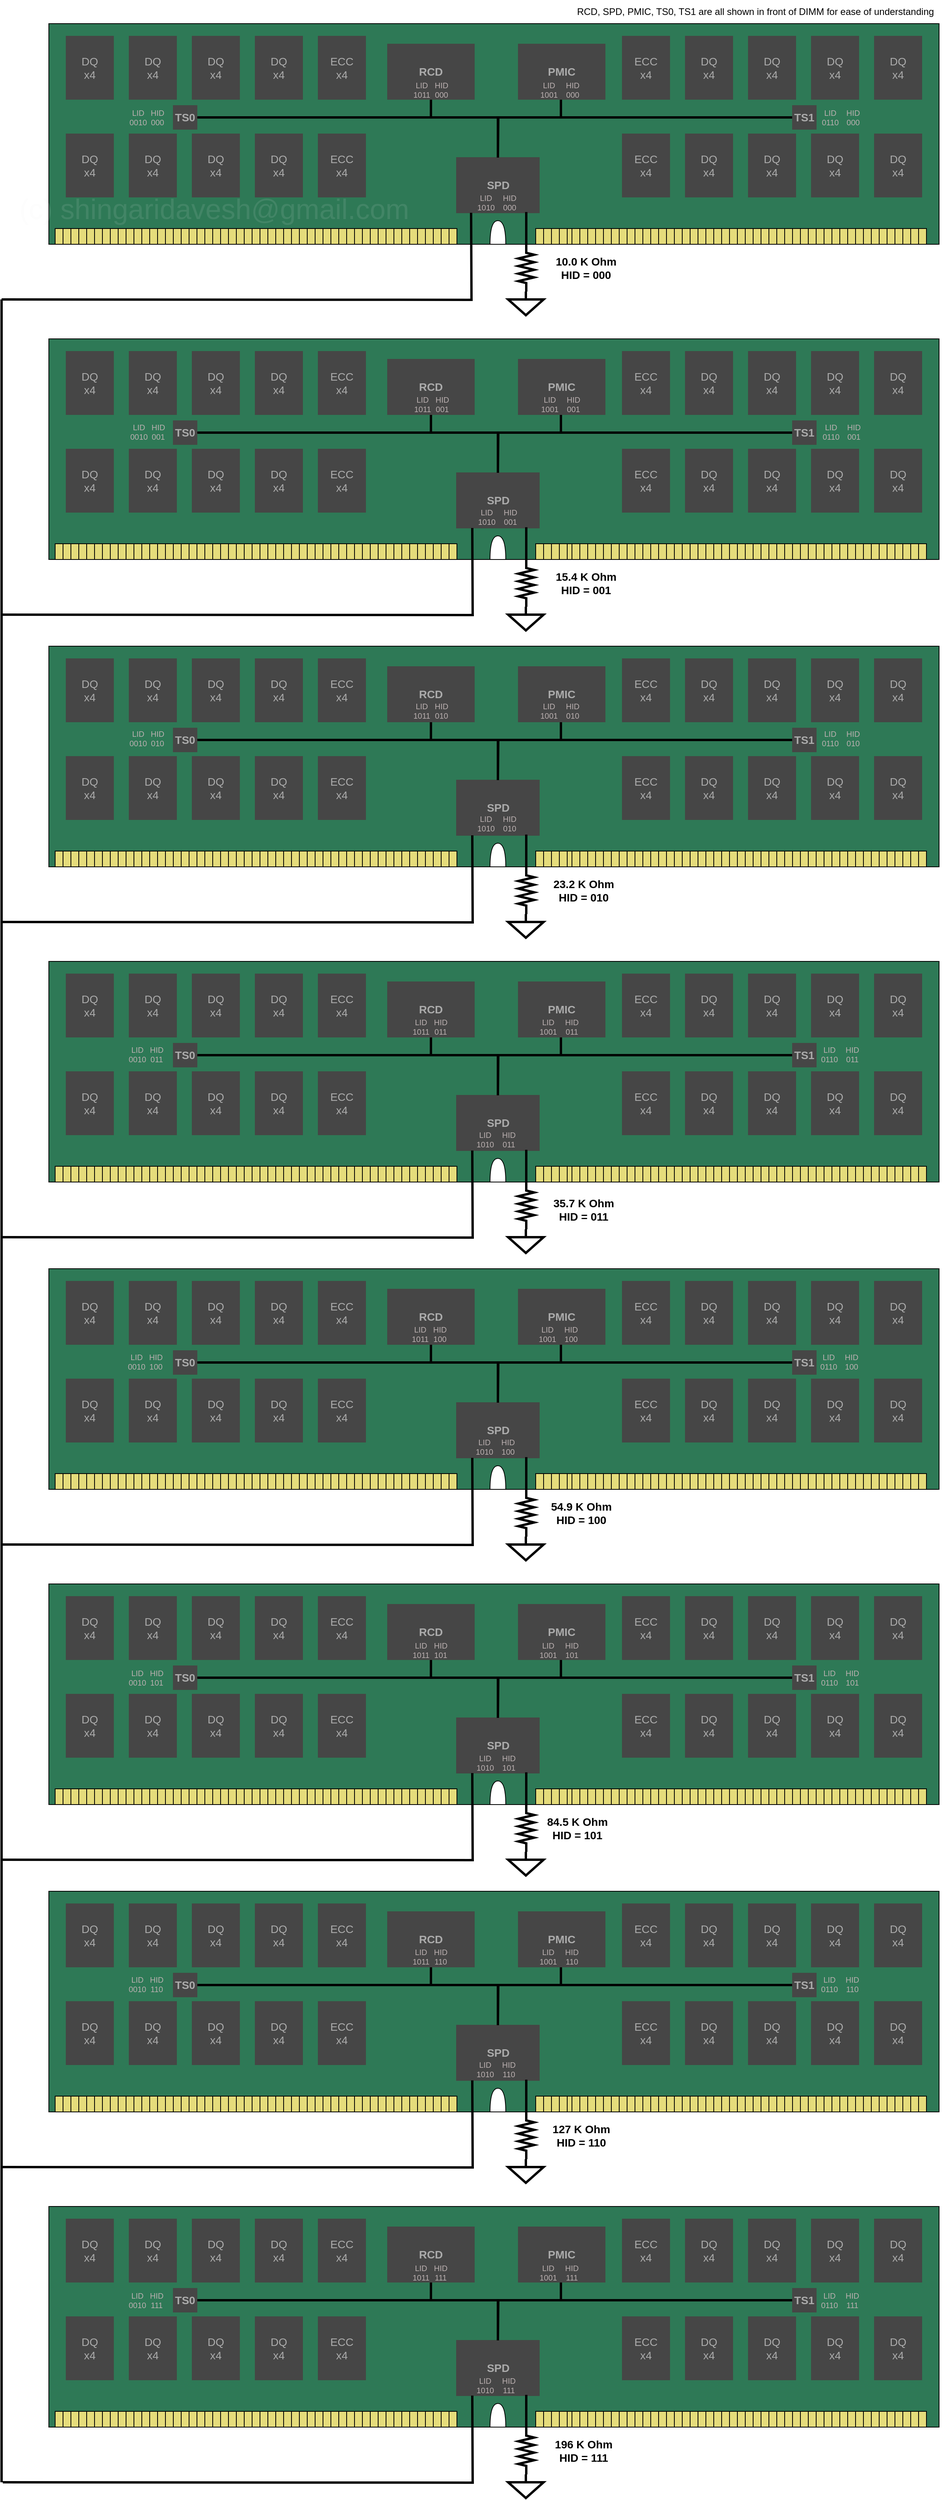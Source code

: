 <mxfile version="26.0.10">
  <diagram name="Page-1" id="GxQqCOsIQia73UriFO3D">
    <mxGraphModel dx="9235" dy="4500" grid="1" gridSize="10" guides="1" tooltips="1" connect="1" arrows="1" fold="1" page="1" pageScale="1" pageWidth="850" pageHeight="1100" math="0" shadow="0">
      <root>
        <mxCell id="0" />
        <mxCell id="1" parent="0" />
        <mxCell id="opD9SBLdFFXT0vZdqTyb-1" value="" style="rounded=0;whiteSpace=wrap;html=1;fillColor=#2e7956;" vertex="1" parent="1">
          <mxGeometry x="-20" y="120" width="1130" height="280" as="geometry" />
        </mxCell>
        <mxCell id="opD9SBLdFFXT0vZdqTyb-2" value="" style="rounded=0;whiteSpace=wrap;html=1;fillColor=#e5dc7b;" vertex="1" parent="1">
          <mxGeometry x="108" y="380" width="10" height="20" as="geometry" />
        </mxCell>
        <mxCell id="opD9SBLdFFXT0vZdqTyb-3" value="" style="rounded=0;whiteSpace=wrap;html=1;fillColor=#e5dc7b;" vertex="1" parent="1">
          <mxGeometry x="118" y="380" width="10" height="20" as="geometry" />
        </mxCell>
        <mxCell id="opD9SBLdFFXT0vZdqTyb-4" value="" style="rounded=0;whiteSpace=wrap;html=1;fillColor=#e5dc7b;" vertex="1" parent="1">
          <mxGeometry x="128" y="380" width="10" height="20" as="geometry" />
        </mxCell>
        <mxCell id="opD9SBLdFFXT0vZdqTyb-5" value="" style="rounded=0;whiteSpace=wrap;html=1;fillColor=#e5dc7b;" vertex="1" parent="1">
          <mxGeometry x="138" y="380" width="10" height="20" as="geometry" />
        </mxCell>
        <mxCell id="opD9SBLdFFXT0vZdqTyb-6" value="" style="rounded=0;whiteSpace=wrap;html=1;fillColor=#e5dc7b;" vertex="1" parent="1">
          <mxGeometry x="148" y="380" width="10" height="20" as="geometry" />
        </mxCell>
        <mxCell id="opD9SBLdFFXT0vZdqTyb-7" value="" style="rounded=0;whiteSpace=wrap;html=1;fillColor=#e5dc7b;" vertex="1" parent="1">
          <mxGeometry x="158" y="380" width="10" height="20" as="geometry" />
        </mxCell>
        <mxCell id="opD9SBLdFFXT0vZdqTyb-8" value="" style="rounded=0;whiteSpace=wrap;html=1;fillColor=#e5dc7b;" vertex="1" parent="1">
          <mxGeometry x="168" y="380" width="10" height="20" as="geometry" />
        </mxCell>
        <mxCell id="opD9SBLdFFXT0vZdqTyb-9" value="" style="rounded=0;whiteSpace=wrap;html=1;fillColor=#e5dc7b;" vertex="1" parent="1">
          <mxGeometry x="178" y="380" width="10" height="20" as="geometry" />
        </mxCell>
        <mxCell id="opD9SBLdFFXT0vZdqTyb-10" value="" style="rounded=0;whiteSpace=wrap;html=1;fillColor=#e5dc7b;" vertex="1" parent="1">
          <mxGeometry x="188" y="380" width="10" height="20" as="geometry" />
        </mxCell>
        <mxCell id="opD9SBLdFFXT0vZdqTyb-11" value="" style="rounded=0;whiteSpace=wrap;html=1;fillColor=#e5dc7b;" vertex="1" parent="1">
          <mxGeometry x="198" y="380" width="10" height="20" as="geometry" />
        </mxCell>
        <mxCell id="opD9SBLdFFXT0vZdqTyb-12" value="" style="rounded=0;whiteSpace=wrap;html=1;fillColor=#e5dc7b;" vertex="1" parent="1">
          <mxGeometry x="208" y="380" width="10" height="20" as="geometry" />
        </mxCell>
        <mxCell id="opD9SBLdFFXT0vZdqTyb-13" value="" style="rounded=0;whiteSpace=wrap;html=1;fillColor=#e5dc7b;" vertex="1" parent="1">
          <mxGeometry x="218" y="380" width="10" height="20" as="geometry" />
        </mxCell>
        <mxCell id="opD9SBLdFFXT0vZdqTyb-14" value="" style="rounded=0;whiteSpace=wrap;html=1;fillColor=#e5dc7b;" vertex="1" parent="1">
          <mxGeometry x="228" y="380" width="10" height="20" as="geometry" />
        </mxCell>
        <mxCell id="opD9SBLdFFXT0vZdqTyb-15" value="" style="rounded=0;whiteSpace=wrap;html=1;fillColor=#e5dc7b;" vertex="1" parent="1">
          <mxGeometry x="238" y="380" width="10" height="20" as="geometry" />
        </mxCell>
        <mxCell id="opD9SBLdFFXT0vZdqTyb-16" value="" style="rounded=0;whiteSpace=wrap;html=1;fillColor=#e5dc7b;" vertex="1" parent="1">
          <mxGeometry x="248" y="380" width="10" height="20" as="geometry" />
        </mxCell>
        <mxCell id="opD9SBLdFFXT0vZdqTyb-17" value="" style="rounded=0;whiteSpace=wrap;html=1;fillColor=#e5dc7b;" vertex="1" parent="1">
          <mxGeometry x="258" y="380" width="10" height="20" as="geometry" />
        </mxCell>
        <mxCell id="opD9SBLdFFXT0vZdqTyb-18" value="" style="rounded=0;whiteSpace=wrap;html=1;fillColor=#e5dc7b;" vertex="1" parent="1">
          <mxGeometry x="268" y="380" width="10" height="20" as="geometry" />
        </mxCell>
        <mxCell id="opD9SBLdFFXT0vZdqTyb-19" value="" style="rounded=0;whiteSpace=wrap;html=1;fillColor=#e5dc7b;" vertex="1" parent="1">
          <mxGeometry x="278" y="380" width="10" height="20" as="geometry" />
        </mxCell>
        <mxCell id="opD9SBLdFFXT0vZdqTyb-20" value="" style="rounded=0;whiteSpace=wrap;html=1;fillColor=#e5dc7b;" vertex="1" parent="1">
          <mxGeometry x="288" y="380" width="10" height="20" as="geometry" />
        </mxCell>
        <mxCell id="opD9SBLdFFXT0vZdqTyb-21" value="" style="rounded=0;whiteSpace=wrap;html=1;fillColor=#e5dc7b;" vertex="1" parent="1">
          <mxGeometry x="298" y="380" width="10" height="20" as="geometry" />
        </mxCell>
        <mxCell id="opD9SBLdFFXT0vZdqTyb-22" value="" style="rounded=0;whiteSpace=wrap;html=1;fillColor=#e5dc7b;" vertex="1" parent="1">
          <mxGeometry x="308" y="380" width="10" height="20" as="geometry" />
        </mxCell>
        <mxCell id="opD9SBLdFFXT0vZdqTyb-23" value="" style="rounded=0;whiteSpace=wrap;html=1;fillColor=#e5dc7b;" vertex="1" parent="1">
          <mxGeometry x="318" y="380" width="10" height="20" as="geometry" />
        </mxCell>
        <mxCell id="opD9SBLdFFXT0vZdqTyb-24" value="" style="rounded=0;whiteSpace=wrap;html=1;fillColor=#e5dc7b;" vertex="1" parent="1">
          <mxGeometry x="328" y="380" width="10" height="20" as="geometry" />
        </mxCell>
        <mxCell id="opD9SBLdFFXT0vZdqTyb-25" value="" style="rounded=0;whiteSpace=wrap;html=1;fillColor=#e5dc7b;" vertex="1" parent="1">
          <mxGeometry x="338" y="380" width="10" height="20" as="geometry" />
        </mxCell>
        <mxCell id="opD9SBLdFFXT0vZdqTyb-26" value="" style="rounded=0;whiteSpace=wrap;html=1;fillColor=#e5dc7b;" vertex="1" parent="1">
          <mxGeometry x="348" y="380" width="10" height="20" as="geometry" />
        </mxCell>
        <mxCell id="opD9SBLdFFXT0vZdqTyb-27" value="" style="rounded=0;whiteSpace=wrap;html=1;fillColor=#e5dc7b;" vertex="1" parent="1">
          <mxGeometry x="358" y="380" width="10" height="20" as="geometry" />
        </mxCell>
        <mxCell id="opD9SBLdFFXT0vZdqTyb-28" value="" style="rounded=0;whiteSpace=wrap;html=1;fillColor=#e5dc7b;" vertex="1" parent="1">
          <mxGeometry x="368" y="380" width="10" height="20" as="geometry" />
        </mxCell>
        <mxCell id="opD9SBLdFFXT0vZdqTyb-29" value="" style="rounded=0;whiteSpace=wrap;html=1;fillColor=#e5dc7b;" vertex="1" parent="1">
          <mxGeometry x="378" y="380" width="10" height="20" as="geometry" />
        </mxCell>
        <mxCell id="opD9SBLdFFXT0vZdqTyb-30" value="" style="rounded=0;whiteSpace=wrap;html=1;fillColor=#e5dc7b;" vertex="1" parent="1">
          <mxGeometry x="388" y="380" width="10" height="20" as="geometry" />
        </mxCell>
        <mxCell id="opD9SBLdFFXT0vZdqTyb-31" value="" style="rounded=0;whiteSpace=wrap;html=1;fillColor=#e5dc7b;" vertex="1" parent="1">
          <mxGeometry x="398" y="380" width="10" height="20" as="geometry" />
        </mxCell>
        <mxCell id="opD9SBLdFFXT0vZdqTyb-32" value="" style="rounded=0;whiteSpace=wrap;html=1;fillColor=#e5dc7b;" vertex="1" parent="1">
          <mxGeometry x="408" y="380" width="10" height="20" as="geometry" />
        </mxCell>
        <mxCell id="opD9SBLdFFXT0vZdqTyb-33" value="" style="rounded=0;whiteSpace=wrap;html=1;fillColor=#e5dc7b;" vertex="1" parent="1">
          <mxGeometry x="418" y="380" width="10" height="20" as="geometry" />
        </mxCell>
        <mxCell id="opD9SBLdFFXT0vZdqTyb-34" value="" style="rounded=0;whiteSpace=wrap;html=1;fillColor=#e5dc7b;" vertex="1" parent="1">
          <mxGeometry x="428" y="380" width="10" height="20" as="geometry" />
        </mxCell>
        <mxCell id="opD9SBLdFFXT0vZdqTyb-35" value="" style="rounded=0;whiteSpace=wrap;html=1;fillColor=#e5dc7b;" vertex="1" parent="1">
          <mxGeometry x="438" y="380" width="10" height="20" as="geometry" />
        </mxCell>
        <mxCell id="opD9SBLdFFXT0vZdqTyb-36" value="" style="rounded=0;whiteSpace=wrap;html=1;fillColor=#e5dc7b;" vertex="1" parent="1">
          <mxGeometry x="448" y="380" width="10" height="20" as="geometry" />
        </mxCell>
        <mxCell id="opD9SBLdFFXT0vZdqTyb-37" value="" style="rounded=0;whiteSpace=wrap;html=1;fillColor=#e5dc7b;" vertex="1" parent="1">
          <mxGeometry x="458" y="380" width="10" height="20" as="geometry" />
        </mxCell>
        <mxCell id="opD9SBLdFFXT0vZdqTyb-38" value="" style="rounded=0;whiteSpace=wrap;html=1;fillColor=#e5dc7b;" vertex="1" parent="1">
          <mxGeometry x="468" y="380" width="10" height="20" as="geometry" />
        </mxCell>
        <mxCell id="opD9SBLdFFXT0vZdqTyb-39" value="" style="rounded=0;whiteSpace=wrap;html=1;fillColor=#e5dc7b;" vertex="1" parent="1">
          <mxGeometry x="478" y="380" width="10" height="20" as="geometry" />
        </mxCell>
        <mxCell id="opD9SBLdFFXT0vZdqTyb-40" value="" style="rounded=0;whiteSpace=wrap;html=1;fillColor=#e5dc7b;" vertex="1" parent="1">
          <mxGeometry x="598" y="380" width="10" height="20" as="geometry" />
        </mxCell>
        <mxCell id="opD9SBLdFFXT0vZdqTyb-41" value="" style="rounded=0;whiteSpace=wrap;html=1;fillColor=#e5dc7b;" vertex="1" parent="1">
          <mxGeometry x="614" y="380" width="10" height="20" as="geometry" />
        </mxCell>
        <mxCell id="opD9SBLdFFXT0vZdqTyb-42" value="" style="rounded=0;whiteSpace=wrap;html=1;fillColor=#e5dc7b;" vertex="1" parent="1">
          <mxGeometry x="624" y="380" width="10" height="20" as="geometry" />
        </mxCell>
        <mxCell id="opD9SBLdFFXT0vZdqTyb-43" value="" style="rounded=0;whiteSpace=wrap;html=1;fillColor=#e5dc7b;" vertex="1" parent="1">
          <mxGeometry x="634" y="380" width="10" height="20" as="geometry" />
        </mxCell>
        <mxCell id="opD9SBLdFFXT0vZdqTyb-44" value="" style="rounded=0;whiteSpace=wrap;html=1;fillColor=#e5dc7b;" vertex="1" parent="1">
          <mxGeometry x="644" y="380" width="10" height="20" as="geometry" />
        </mxCell>
        <mxCell id="opD9SBLdFFXT0vZdqTyb-45" value="" style="rounded=0;whiteSpace=wrap;html=1;fillColor=#e5dc7b;" vertex="1" parent="1">
          <mxGeometry x="654" y="380" width="10" height="20" as="geometry" />
        </mxCell>
        <mxCell id="opD9SBLdFFXT0vZdqTyb-46" value="" style="rounded=0;whiteSpace=wrap;html=1;fillColor=#e5dc7b;" vertex="1" parent="1">
          <mxGeometry x="664" y="380" width="10" height="20" as="geometry" />
        </mxCell>
        <mxCell id="opD9SBLdFFXT0vZdqTyb-47" value="" style="rounded=0;whiteSpace=wrap;html=1;fillColor=#e5dc7b;" vertex="1" parent="1">
          <mxGeometry x="674" y="380" width="10" height="20" as="geometry" />
        </mxCell>
        <mxCell id="opD9SBLdFFXT0vZdqTyb-48" value="" style="rounded=0;whiteSpace=wrap;html=1;fillColor=#e5dc7b;" vertex="1" parent="1">
          <mxGeometry x="684" y="380" width="10" height="20" as="geometry" />
        </mxCell>
        <mxCell id="opD9SBLdFFXT0vZdqTyb-49" value="" style="rounded=0;whiteSpace=wrap;html=1;fillColor=#e5dc7b;" vertex="1" parent="1">
          <mxGeometry x="694" y="380" width="10" height="20" as="geometry" />
        </mxCell>
        <mxCell id="opD9SBLdFFXT0vZdqTyb-50" value="" style="rounded=0;whiteSpace=wrap;html=1;fillColor=#e5dc7b;" vertex="1" parent="1">
          <mxGeometry x="704" y="380" width="10" height="20" as="geometry" />
        </mxCell>
        <mxCell id="opD9SBLdFFXT0vZdqTyb-51" value="" style="rounded=0;whiteSpace=wrap;html=1;fillColor=#e5dc7b;" vertex="1" parent="1">
          <mxGeometry x="714" y="380" width="10" height="20" as="geometry" />
        </mxCell>
        <mxCell id="opD9SBLdFFXT0vZdqTyb-52" value="" style="rounded=0;whiteSpace=wrap;html=1;fillColor=#e5dc7b;" vertex="1" parent="1">
          <mxGeometry x="724" y="380" width="10" height="20" as="geometry" />
        </mxCell>
        <mxCell id="opD9SBLdFFXT0vZdqTyb-53" value="" style="rounded=0;whiteSpace=wrap;html=1;fillColor=#e5dc7b;" vertex="1" parent="1">
          <mxGeometry x="734" y="380" width="10" height="20" as="geometry" />
        </mxCell>
        <mxCell id="opD9SBLdFFXT0vZdqTyb-54" value="" style="rounded=0;whiteSpace=wrap;html=1;fillColor=#e5dc7b;" vertex="1" parent="1">
          <mxGeometry x="744" y="380" width="10" height="20" as="geometry" />
        </mxCell>
        <mxCell id="opD9SBLdFFXT0vZdqTyb-55" value="" style="rounded=0;whiteSpace=wrap;html=1;fillColor=#e5dc7b;" vertex="1" parent="1">
          <mxGeometry x="754" y="380" width="10" height="20" as="geometry" />
        </mxCell>
        <mxCell id="opD9SBLdFFXT0vZdqTyb-56" value="" style="rounded=0;whiteSpace=wrap;html=1;fillColor=#e5dc7b;" vertex="1" parent="1">
          <mxGeometry x="764" y="380" width="10" height="20" as="geometry" />
        </mxCell>
        <mxCell id="opD9SBLdFFXT0vZdqTyb-57" value="" style="rounded=0;whiteSpace=wrap;html=1;fillColor=#e5dc7b;" vertex="1" parent="1">
          <mxGeometry x="774" y="380" width="10" height="20" as="geometry" />
        </mxCell>
        <mxCell id="opD9SBLdFFXT0vZdqTyb-58" value="" style="rounded=0;whiteSpace=wrap;html=1;fillColor=#e5dc7b;" vertex="1" parent="1">
          <mxGeometry x="784" y="380" width="10" height="20" as="geometry" />
        </mxCell>
        <mxCell id="opD9SBLdFFXT0vZdqTyb-59" value="" style="rounded=0;whiteSpace=wrap;html=1;fillColor=#e5dc7b;" vertex="1" parent="1">
          <mxGeometry x="794" y="380" width="10" height="20" as="geometry" />
        </mxCell>
        <mxCell id="opD9SBLdFFXT0vZdqTyb-60" value="" style="rounded=0;whiteSpace=wrap;html=1;fillColor=#e5dc7b;" vertex="1" parent="1">
          <mxGeometry x="804" y="380" width="10" height="20" as="geometry" />
        </mxCell>
        <mxCell id="opD9SBLdFFXT0vZdqTyb-61" value="" style="rounded=0;whiteSpace=wrap;html=1;fillColor=#e5dc7b;" vertex="1" parent="1">
          <mxGeometry x="814" y="380" width="10" height="20" as="geometry" />
        </mxCell>
        <mxCell id="opD9SBLdFFXT0vZdqTyb-62" value="" style="rounded=0;whiteSpace=wrap;html=1;fillColor=#e5dc7b;" vertex="1" parent="1">
          <mxGeometry x="824" y="380" width="10" height="20" as="geometry" />
        </mxCell>
        <mxCell id="opD9SBLdFFXT0vZdqTyb-63" value="" style="rounded=0;whiteSpace=wrap;html=1;fillColor=#e5dc7b;" vertex="1" parent="1">
          <mxGeometry x="834" y="380" width="10" height="20" as="geometry" />
        </mxCell>
        <mxCell id="opD9SBLdFFXT0vZdqTyb-64" value="" style="rounded=0;whiteSpace=wrap;html=1;fillColor=#e5dc7b;" vertex="1" parent="1">
          <mxGeometry x="844" y="380" width="10" height="20" as="geometry" />
        </mxCell>
        <mxCell id="opD9SBLdFFXT0vZdqTyb-65" value="" style="rounded=0;whiteSpace=wrap;html=1;fillColor=#e5dc7b;" vertex="1" parent="1">
          <mxGeometry x="854" y="380" width="10" height="20" as="geometry" />
        </mxCell>
        <mxCell id="opD9SBLdFFXT0vZdqTyb-66" value="" style="rounded=0;whiteSpace=wrap;html=1;fillColor=#e5dc7b;" vertex="1" parent="1">
          <mxGeometry x="864" y="380" width="10" height="20" as="geometry" />
        </mxCell>
        <mxCell id="opD9SBLdFFXT0vZdqTyb-67" value="" style="rounded=0;whiteSpace=wrap;html=1;fillColor=#e5dc7b;" vertex="1" parent="1">
          <mxGeometry x="874" y="380" width="10" height="20" as="geometry" />
        </mxCell>
        <mxCell id="opD9SBLdFFXT0vZdqTyb-68" value="" style="rounded=0;whiteSpace=wrap;html=1;fillColor=#e5dc7b;" vertex="1" parent="1">
          <mxGeometry x="884" y="380" width="10" height="20" as="geometry" />
        </mxCell>
        <mxCell id="opD9SBLdFFXT0vZdqTyb-69" value="" style="rounded=0;whiteSpace=wrap;html=1;fillColor=#e5dc7b;" vertex="1" parent="1">
          <mxGeometry x="894" y="380" width="10" height="20" as="geometry" />
        </mxCell>
        <mxCell id="opD9SBLdFFXT0vZdqTyb-70" value="" style="rounded=0;whiteSpace=wrap;html=1;fillColor=#e5dc7b;" vertex="1" parent="1">
          <mxGeometry x="904" y="380" width="10" height="20" as="geometry" />
        </mxCell>
        <mxCell id="opD9SBLdFFXT0vZdqTyb-71" value="" style="rounded=0;whiteSpace=wrap;html=1;fillColor=#e5dc7b;" vertex="1" parent="1">
          <mxGeometry x="914" y="380" width="10" height="20" as="geometry" />
        </mxCell>
        <mxCell id="opD9SBLdFFXT0vZdqTyb-72" value="" style="rounded=0;whiteSpace=wrap;html=1;fillColor=#e5dc7b;" vertex="1" parent="1">
          <mxGeometry x="924" y="380" width="10" height="20" as="geometry" />
        </mxCell>
        <mxCell id="opD9SBLdFFXT0vZdqTyb-73" value="" style="rounded=0;whiteSpace=wrap;html=1;fillColor=#e5dc7b;" vertex="1" parent="1">
          <mxGeometry x="934" y="380" width="10" height="20" as="geometry" />
        </mxCell>
        <mxCell id="opD9SBLdFFXT0vZdqTyb-74" value="" style="rounded=0;whiteSpace=wrap;html=1;fillColor=#e5dc7b;" vertex="1" parent="1">
          <mxGeometry x="944" y="380" width="10" height="20" as="geometry" />
        </mxCell>
        <mxCell id="opD9SBLdFFXT0vZdqTyb-75" value="" style="rounded=0;whiteSpace=wrap;html=1;fillColor=#e5dc7b;" vertex="1" parent="1">
          <mxGeometry x="954" y="380" width="10" height="20" as="geometry" />
        </mxCell>
        <mxCell id="opD9SBLdFFXT0vZdqTyb-76" value="" style="rounded=0;whiteSpace=wrap;html=1;fillColor=#e5dc7b;" vertex="1" parent="1">
          <mxGeometry x="964" y="380" width="10" height="20" as="geometry" />
        </mxCell>
        <mxCell id="opD9SBLdFFXT0vZdqTyb-77" value="" style="rounded=0;whiteSpace=wrap;html=1;fillColor=#e5dc7b;" vertex="1" parent="1">
          <mxGeometry x="974" y="380" width="10" height="20" as="geometry" />
        </mxCell>
        <mxCell id="opD9SBLdFFXT0vZdqTyb-78" value="" style="rounded=0;whiteSpace=wrap;html=1;fillColor=#e5dc7b;" vertex="1" parent="1">
          <mxGeometry x="984" y="380" width="10" height="20" as="geometry" />
        </mxCell>
        <mxCell id="opD9SBLdFFXT0vZdqTyb-79" value="" style="shape=or;whiteSpace=wrap;html=1;direction=north;" vertex="1" parent="1">
          <mxGeometry x="540" y="370" width="20" height="30" as="geometry" />
        </mxCell>
        <mxCell id="opD9SBLdFFXT0vZdqTyb-80" value="" style="rounded=0;whiteSpace=wrap;html=1;fillColor=#e5dc7b;" vertex="1" parent="1">
          <mxGeometry x="608" y="380" width="10" height="20" as="geometry" />
        </mxCell>
        <mxCell id="opD9SBLdFFXT0vZdqTyb-81" value="" style="rounded=0;whiteSpace=wrap;html=1;fillColor=#e5dc7b;" vertex="1" parent="1">
          <mxGeometry x="618" y="380" width="10" height="20" as="geometry" />
        </mxCell>
        <mxCell id="opD9SBLdFFXT0vZdqTyb-82" value="" style="rounded=0;whiteSpace=wrap;html=1;fillColor=#e5dc7b;" vertex="1" parent="1">
          <mxGeometry x="628" y="380" width="10" height="20" as="geometry" />
        </mxCell>
        <mxCell id="opD9SBLdFFXT0vZdqTyb-83" value="" style="rounded=0;whiteSpace=wrap;html=1;fillColor=#e5dc7b;" vertex="1" parent="1">
          <mxGeometry x="488" y="380" width="10" height="20" as="geometry" />
        </mxCell>
        <mxCell id="opD9SBLdFFXT0vZdqTyb-161" value="" style="edgeStyle=orthogonalEdgeStyle;rounded=0;orthogonalLoop=1;jettySize=auto;html=1;endArrow=none;startFill=0;strokeWidth=3;" edge="1" parent="1">
          <mxGeometry relative="1" as="geometry">
            <mxPoint x="630" y="215" as="sourcePoint" />
            <mxPoint x="550" y="289" as="targetPoint" />
            <Array as="points">
              <mxPoint x="630" y="239" />
              <mxPoint x="550" y="239" />
            </Array>
          </mxGeometry>
        </mxCell>
        <mxCell id="opD9SBLdFFXT0vZdqTyb-87" value="&lt;font style=&quot;font-size: 14px;&quot; color=&quot;#ababab&quot;&gt;&lt;b&gt;PMIC&lt;/b&gt;&lt;/font&gt;" style="rounded=0;whiteSpace=wrap;html=1;strokeColor=#454744;fillColor=#464646;direction=south;" vertex="1" parent="1">
          <mxGeometry x="576" y="146" width="110" height="70" as="geometry" />
        </mxCell>
        <mxCell id="opD9SBLdFFXT0vZdqTyb-88" value="RCD, SPD, PMIC, TS0, TS1 are all shown in front of DIMM for ease of understanding" style="text;html=1;align=center;verticalAlign=middle;whiteSpace=wrap;rounded=0;" vertex="1" parent="1">
          <mxGeometry x="640" y="90" width="474" height="30" as="geometry" />
        </mxCell>
        <mxCell id="opD9SBLdFFXT0vZdqTyb-89" value="" style="rounded=0;whiteSpace=wrap;html=1;fillColor=#e5dc7b;" vertex="1" parent="1">
          <mxGeometry x="-12" y="380" width="10" height="20" as="geometry" />
        </mxCell>
        <mxCell id="opD9SBLdFFXT0vZdqTyb-90" value="" style="rounded=0;whiteSpace=wrap;html=1;fillColor=#e5dc7b;" vertex="1" parent="1">
          <mxGeometry x="-2" y="380" width="10" height="20" as="geometry" />
        </mxCell>
        <mxCell id="opD9SBLdFFXT0vZdqTyb-91" value="" style="rounded=0;whiteSpace=wrap;html=1;fillColor=#e5dc7b;" vertex="1" parent="1">
          <mxGeometry x="8" y="380" width="10" height="20" as="geometry" />
        </mxCell>
        <mxCell id="opD9SBLdFFXT0vZdqTyb-92" value="" style="rounded=0;whiteSpace=wrap;html=1;fillColor=#e5dc7b;" vertex="1" parent="1">
          <mxGeometry x="18" y="380" width="10" height="20" as="geometry" />
        </mxCell>
        <mxCell id="opD9SBLdFFXT0vZdqTyb-93" value="" style="rounded=0;whiteSpace=wrap;html=1;fillColor=#e5dc7b;" vertex="1" parent="1">
          <mxGeometry x="28" y="380" width="10" height="20" as="geometry" />
        </mxCell>
        <mxCell id="opD9SBLdFFXT0vZdqTyb-94" value="" style="rounded=0;whiteSpace=wrap;html=1;fillColor=#e5dc7b;" vertex="1" parent="1">
          <mxGeometry x="38" y="380" width="10" height="20" as="geometry" />
        </mxCell>
        <mxCell id="opD9SBLdFFXT0vZdqTyb-95" value="" style="rounded=0;whiteSpace=wrap;html=1;fillColor=#e5dc7b;" vertex="1" parent="1">
          <mxGeometry x="48" y="380" width="10" height="20" as="geometry" />
        </mxCell>
        <mxCell id="opD9SBLdFFXT0vZdqTyb-96" value="" style="rounded=0;whiteSpace=wrap;html=1;fillColor=#e5dc7b;" vertex="1" parent="1">
          <mxGeometry x="58" y="380" width="10" height="20" as="geometry" />
        </mxCell>
        <mxCell id="opD9SBLdFFXT0vZdqTyb-97" value="" style="rounded=0;whiteSpace=wrap;html=1;fillColor=#e5dc7b;" vertex="1" parent="1">
          <mxGeometry x="68" y="380" width="10" height="20" as="geometry" />
        </mxCell>
        <mxCell id="opD9SBLdFFXT0vZdqTyb-98" value="" style="rounded=0;whiteSpace=wrap;html=1;fillColor=#e5dc7b;" vertex="1" parent="1">
          <mxGeometry x="78" y="380" width="10" height="20" as="geometry" />
        </mxCell>
        <mxCell id="opD9SBLdFFXT0vZdqTyb-99" value="" style="rounded=0;whiteSpace=wrap;html=1;fillColor=#e5dc7b;" vertex="1" parent="1">
          <mxGeometry x="88" y="380" width="10" height="20" as="geometry" />
        </mxCell>
        <mxCell id="opD9SBLdFFXT0vZdqTyb-100" value="" style="rounded=0;whiteSpace=wrap;html=1;fillColor=#e5dc7b;" vertex="1" parent="1">
          <mxGeometry x="98" y="380" width="10" height="20" as="geometry" />
        </mxCell>
        <mxCell id="opD9SBLdFFXT0vZdqTyb-101" value="" style="rounded=0;whiteSpace=wrap;html=1;fillColor=#e5dc7b;" vertex="1" parent="1">
          <mxGeometry x="994" y="380" width="10" height="20" as="geometry" />
        </mxCell>
        <mxCell id="opD9SBLdFFXT0vZdqTyb-102" value="" style="rounded=0;whiteSpace=wrap;html=1;fillColor=#e5dc7b;" vertex="1" parent="1">
          <mxGeometry x="1004" y="380" width="10" height="20" as="geometry" />
        </mxCell>
        <mxCell id="opD9SBLdFFXT0vZdqTyb-103" value="" style="rounded=0;whiteSpace=wrap;html=1;fillColor=#e5dc7b;" vertex="1" parent="1">
          <mxGeometry x="1014" y="380" width="10" height="20" as="geometry" />
        </mxCell>
        <mxCell id="opD9SBLdFFXT0vZdqTyb-104" value="" style="rounded=0;whiteSpace=wrap;html=1;fillColor=#e5dc7b;" vertex="1" parent="1">
          <mxGeometry x="1024" y="380" width="10" height="20" as="geometry" />
        </mxCell>
        <mxCell id="opD9SBLdFFXT0vZdqTyb-105" value="" style="rounded=0;whiteSpace=wrap;html=1;fillColor=#e5dc7b;" vertex="1" parent="1">
          <mxGeometry x="1034" y="380" width="10" height="20" as="geometry" />
        </mxCell>
        <mxCell id="opD9SBLdFFXT0vZdqTyb-106" value="" style="rounded=0;whiteSpace=wrap;html=1;fillColor=#e5dc7b;" vertex="1" parent="1">
          <mxGeometry x="1044" y="380" width="10" height="20" as="geometry" />
        </mxCell>
        <mxCell id="opD9SBLdFFXT0vZdqTyb-107" value="" style="rounded=0;whiteSpace=wrap;html=1;fillColor=#e5dc7b;" vertex="1" parent="1">
          <mxGeometry x="1054" y="380" width="10" height="20" as="geometry" />
        </mxCell>
        <mxCell id="opD9SBLdFFXT0vZdqTyb-108" value="" style="rounded=0;whiteSpace=wrap;html=1;fillColor=#e5dc7b;" vertex="1" parent="1">
          <mxGeometry x="1064" y="380" width="10" height="20" as="geometry" />
        </mxCell>
        <mxCell id="opD9SBLdFFXT0vZdqTyb-109" value="" style="rounded=0;whiteSpace=wrap;html=1;fillColor=#e5dc7b;" vertex="1" parent="1">
          <mxGeometry x="1074" y="380" width="10" height="20" as="geometry" />
        </mxCell>
        <mxCell id="opD9SBLdFFXT0vZdqTyb-110" value="" style="rounded=0;whiteSpace=wrap;html=1;fillColor=#e5dc7b;" vertex="1" parent="1">
          <mxGeometry x="1084" y="380" width="10" height="20" as="geometry" />
        </mxCell>
        <mxCell id="opD9SBLdFFXT0vZdqTyb-126" value="&lt;font style=&quot;font-size: 14px;&quot; color=&quot;#ababab&quot;&gt;DQ&lt;/font&gt;&lt;div style=&quot;font-size: 14px;&quot;&gt;&lt;font color=&quot;#ababab&quot;&gt;x4&lt;/font&gt;&lt;/div&gt;" style="rounded=0;whiteSpace=wrap;html=1;strokeColor=#454744;fillColor=#464646;" vertex="1" parent="1">
          <mxGeometry x="2" y="260" width="60" height="80" as="geometry" />
        </mxCell>
        <mxCell id="opD9SBLdFFXT0vZdqTyb-127" value="&lt;font style=&quot;font-size: 14px;&quot; color=&quot;#ababab&quot;&gt;DQ&lt;/font&gt;&lt;div style=&quot;font-size: 14px;&quot;&gt;&lt;font color=&quot;#ababab&quot;&gt;x4&lt;/font&gt;&lt;/div&gt;" style="rounded=0;whiteSpace=wrap;html=1;strokeColor=#454744;fillColor=#464646;" vertex="1" parent="1">
          <mxGeometry x="82" y="260" width="60" height="80" as="geometry" />
        </mxCell>
        <mxCell id="opD9SBLdFFXT0vZdqTyb-128" value="&lt;font style=&quot;font-size: 14px;&quot; color=&quot;#ababab&quot;&gt;DQ&lt;/font&gt;&lt;div style=&quot;font-size: 14px;&quot;&gt;&lt;font color=&quot;#ababab&quot;&gt;x4&lt;/font&gt;&lt;/div&gt;" style="rounded=0;whiteSpace=wrap;html=1;strokeColor=#454744;fillColor=#464646;" vertex="1" parent="1">
          <mxGeometry x="162" y="260" width="60" height="80" as="geometry" />
        </mxCell>
        <mxCell id="opD9SBLdFFXT0vZdqTyb-129" value="&lt;font style=&quot;font-size: 14px;&quot; color=&quot;#ababab&quot;&gt;DQ&lt;/font&gt;&lt;div style=&quot;font-size: 14px;&quot;&gt;&lt;font color=&quot;#ababab&quot;&gt;x4&lt;/font&gt;&lt;/div&gt;" style="rounded=0;whiteSpace=wrap;html=1;strokeColor=#454744;fillColor=#464646;" vertex="1" parent="1">
          <mxGeometry x="242" y="260" width="60" height="80" as="geometry" />
        </mxCell>
        <mxCell id="opD9SBLdFFXT0vZdqTyb-130" value="&lt;font style=&quot;font-size: 14px;&quot; color=&quot;#ababab&quot;&gt;ECC&lt;/font&gt;&lt;div style=&quot;font-size: 14px;&quot;&gt;&lt;font color=&quot;#ababab&quot;&gt;x4&lt;/font&gt;&lt;/div&gt;" style="rounded=0;whiteSpace=wrap;html=1;strokeColor=#454744;fillColor=#464646;" vertex="1" parent="1">
          <mxGeometry x="322" y="260" width="60" height="80" as="geometry" />
        </mxCell>
        <mxCell id="opD9SBLdFFXT0vZdqTyb-131" value="&lt;font color=&quot;#ababab&quot; style=&quot;font-size: 14px;&quot;&gt;DQ&lt;/font&gt;&lt;div style=&quot;font-size: 14px;&quot;&gt;&lt;font color=&quot;#ababab&quot; style=&quot;font-size: 14px;&quot;&gt;x4&lt;/font&gt;&lt;/div&gt;" style="rounded=0;whiteSpace=wrap;html=1;strokeColor=#454744;fillColor=#464646;" vertex="1" parent="1">
          <mxGeometry x="2" y="136" width="60" height="80" as="geometry" />
        </mxCell>
        <mxCell id="opD9SBLdFFXT0vZdqTyb-132" value="&lt;font style=&quot;font-size: 14px;&quot; color=&quot;#ababab&quot;&gt;DQ&lt;/font&gt;&lt;div style=&quot;font-size: 14px;&quot;&gt;&lt;font color=&quot;#ababab&quot;&gt;x4&lt;/font&gt;&lt;/div&gt;" style="rounded=0;whiteSpace=wrap;html=1;strokeColor=#454744;fillColor=#464646;" vertex="1" parent="1">
          <mxGeometry x="82" y="136" width="60" height="80" as="geometry" />
        </mxCell>
        <mxCell id="opD9SBLdFFXT0vZdqTyb-133" value="&lt;font style=&quot;font-size: 14px;&quot; color=&quot;#ababab&quot;&gt;DQ&lt;/font&gt;&lt;div style=&quot;font-size: 14px;&quot;&gt;&lt;font color=&quot;#ababab&quot;&gt;x4&lt;/font&gt;&lt;/div&gt;" style="rounded=0;whiteSpace=wrap;html=1;strokeColor=#454744;fillColor=#464646;" vertex="1" parent="1">
          <mxGeometry x="162" y="136" width="60" height="80" as="geometry" />
        </mxCell>
        <mxCell id="opD9SBLdFFXT0vZdqTyb-134" value="&lt;font style=&quot;font-size: 14px;&quot; color=&quot;#ababab&quot;&gt;DQ&lt;/font&gt;&lt;div style=&quot;font-size: 14px;&quot;&gt;&lt;font color=&quot;#ababab&quot;&gt;x4&lt;/font&gt;&lt;/div&gt;" style="rounded=0;whiteSpace=wrap;html=1;strokeColor=#454744;fillColor=#464646;" vertex="1" parent="1">
          <mxGeometry x="242" y="136" width="60" height="80" as="geometry" />
        </mxCell>
        <mxCell id="opD9SBLdFFXT0vZdqTyb-135" value="&lt;font style=&quot;font-size: 14px;&quot; color=&quot;#ababab&quot;&gt;ECC&lt;/font&gt;&lt;div style=&quot;font-size: 14px;&quot;&gt;&lt;font color=&quot;#ababab&quot;&gt;x4&lt;/font&gt;&lt;/div&gt;" style="rounded=0;whiteSpace=wrap;html=1;strokeColor=#454744;fillColor=#464646;" vertex="1" parent="1">
          <mxGeometry x="322" y="136" width="60" height="80" as="geometry" />
        </mxCell>
        <mxCell id="opD9SBLdFFXT0vZdqTyb-142" value="&lt;font style=&quot;font-size: 14px;&quot; color=&quot;#ababab&quot;&gt;ECC&lt;/font&gt;&lt;div style=&quot;font-size: 14px;&quot;&gt;&lt;font color=&quot;#ababab&quot;&gt;x4&lt;/font&gt;&lt;/div&gt;" style="rounded=0;whiteSpace=wrap;html=1;strokeColor=#454744;fillColor=#464646;" vertex="1" parent="1">
          <mxGeometry x="708" y="136" width="60" height="80" as="geometry" />
        </mxCell>
        <mxCell id="opD9SBLdFFXT0vZdqTyb-143" value="&lt;font style=&quot;font-size: 14px;&quot; color=&quot;#ababab&quot;&gt;DQ&lt;/font&gt;&lt;div style=&quot;font-size: 14px;&quot;&gt;&lt;font color=&quot;#ababab&quot;&gt;x4&lt;/font&gt;&lt;/div&gt;" style="rounded=0;whiteSpace=wrap;html=1;strokeColor=#454744;fillColor=#464646;" vertex="1" parent="1">
          <mxGeometry x="788" y="136" width="60" height="80" as="geometry" />
        </mxCell>
        <mxCell id="opD9SBLdFFXT0vZdqTyb-144" value="&lt;font style=&quot;font-size: 14px;&quot; color=&quot;#ababab&quot;&gt;DQ&lt;/font&gt;&lt;div style=&quot;font-size: 14px;&quot;&gt;&lt;font color=&quot;#ababab&quot;&gt;x4&lt;/font&gt;&lt;/div&gt;" style="rounded=0;whiteSpace=wrap;html=1;strokeColor=#454744;fillColor=#464646;" vertex="1" parent="1">
          <mxGeometry x="868" y="136" width="60" height="80" as="geometry" />
        </mxCell>
        <mxCell id="opD9SBLdFFXT0vZdqTyb-145" value="&lt;font style=&quot;font-size: 14px;&quot; color=&quot;#ababab&quot;&gt;DQ&lt;/font&gt;&lt;div style=&quot;font-size: 14px;&quot;&gt;&lt;font color=&quot;#ababab&quot;&gt;x4&lt;/font&gt;&lt;/div&gt;" style="rounded=0;whiteSpace=wrap;html=1;strokeColor=#454744;fillColor=#464646;" vertex="1" parent="1">
          <mxGeometry x="948" y="136" width="60" height="80" as="geometry" />
        </mxCell>
        <mxCell id="opD9SBLdFFXT0vZdqTyb-146" value="&lt;font style=&quot;font-size: 14px;&quot; color=&quot;#ababab&quot;&gt;DQ&lt;/font&gt;&lt;div style=&quot;font-size: 14px;&quot;&gt;&lt;font color=&quot;#ababab&quot;&gt;x4&lt;/font&gt;&lt;/div&gt;" style="rounded=0;whiteSpace=wrap;html=1;strokeColor=#454744;fillColor=#464646;" vertex="1" parent="1">
          <mxGeometry x="1028" y="136" width="60" height="80" as="geometry" />
        </mxCell>
        <mxCell id="opD9SBLdFFXT0vZdqTyb-147" value="&lt;font style=&quot;font-size: 14px;&quot; color=&quot;#ababab&quot;&gt;ECC&lt;/font&gt;&lt;div style=&quot;font-size: 14px;&quot;&gt;&lt;font color=&quot;#ababab&quot;&gt;x4&lt;/font&gt;&lt;/div&gt;" style="rounded=0;whiteSpace=wrap;html=1;strokeColor=#454744;fillColor=#464646;" vertex="1" parent="1">
          <mxGeometry x="708" y="260" width="60" height="80" as="geometry" />
        </mxCell>
        <mxCell id="opD9SBLdFFXT0vZdqTyb-148" value="&lt;font style=&quot;font-size: 14px;&quot; color=&quot;#ababab&quot;&gt;DQ&lt;/font&gt;&lt;div style=&quot;font-size: 14px;&quot;&gt;&lt;font color=&quot;#ababab&quot;&gt;x4&lt;/font&gt;&lt;/div&gt;" style="rounded=0;whiteSpace=wrap;html=1;strokeColor=#454744;fillColor=#464646;" vertex="1" parent="1">
          <mxGeometry x="788" y="260" width="60" height="80" as="geometry" />
        </mxCell>
        <mxCell id="opD9SBLdFFXT0vZdqTyb-149" value="&lt;font style=&quot;font-size: 14px;&quot; color=&quot;#ababab&quot;&gt;DQ&lt;/font&gt;&lt;div style=&quot;font-size: 14px;&quot;&gt;&lt;font color=&quot;#ababab&quot;&gt;x4&lt;/font&gt;&lt;/div&gt;" style="rounded=0;whiteSpace=wrap;html=1;strokeColor=#454744;fillColor=#464646;" vertex="1" parent="1">
          <mxGeometry x="868" y="260" width="60" height="80" as="geometry" />
        </mxCell>
        <mxCell id="opD9SBLdFFXT0vZdqTyb-150" value="&lt;font style=&quot;font-size: 14px;&quot; color=&quot;#ababab&quot;&gt;DQ&lt;/font&gt;&lt;div style=&quot;font-size: 14px;&quot;&gt;&lt;font color=&quot;#ababab&quot;&gt;x4&lt;/font&gt;&lt;/div&gt;" style="rounded=0;whiteSpace=wrap;html=1;strokeColor=#454744;fillColor=#464646;" vertex="1" parent="1">
          <mxGeometry x="948" y="260" width="60" height="80" as="geometry" />
        </mxCell>
        <mxCell id="opD9SBLdFFXT0vZdqTyb-151" value="&lt;font style=&quot;font-size: 14px;&quot; color=&quot;#ababab&quot;&gt;DQ&lt;/font&gt;&lt;div style=&quot;font-size: 14px;&quot;&gt;&lt;font color=&quot;#ababab&quot;&gt;x4&lt;/font&gt;&lt;/div&gt;" style="rounded=0;whiteSpace=wrap;html=1;strokeColor=#454744;fillColor=#464646;" vertex="1" parent="1">
          <mxGeometry x="1028" y="260" width="60" height="80" as="geometry" />
        </mxCell>
        <mxCell id="opD9SBLdFFXT0vZdqTyb-152" value="(c) shingaridavesh@gmail.com" style="text;html=1;align=center;verticalAlign=middle;whiteSpace=wrap;rounded=0;fontSize=36;fontColor=#f2eeee;rotation=0;textOpacity=10;" vertex="1" parent="1">
          <mxGeometry x="-70" y="340" width="520" height="30" as="geometry" />
        </mxCell>
        <mxCell id="opD9SBLdFFXT0vZdqTyb-160" style="edgeStyle=orthogonalEdgeStyle;rounded=0;orthogonalLoop=1;jettySize=auto;html=1;endArrow=none;startFill=0;strokeWidth=3;" edge="1" parent="1">
          <mxGeometry relative="1" as="geometry">
            <mxPoint x="465.029" y="215" as="sourcePoint" />
            <mxPoint x="550" y="289" as="targetPoint" />
            <Array as="points">
              <mxPoint x="465" y="239" />
              <mxPoint x="550" y="239" />
            </Array>
          </mxGeometry>
        </mxCell>
        <mxCell id="opD9SBLdFFXT0vZdqTyb-154" value="&lt;font style=&quot;font-size: 14px;&quot; color=&quot;#ababab&quot;&gt;&lt;b&gt;RCD&lt;/b&gt;&lt;/font&gt;" style="rounded=0;whiteSpace=wrap;html=1;strokeColor=#454744;fillColor=#464646;direction=south;" vertex="1" parent="1">
          <mxGeometry x="410" y="146" width="110" height="70" as="geometry" />
        </mxCell>
        <mxCell id="opD9SBLdFFXT0vZdqTyb-155" value="&lt;font style=&quot;font-size: 14px;&quot; color=&quot;#ababab&quot;&gt;&lt;b&gt;SPD&lt;/b&gt;&lt;/font&gt;" style="rounded=0;whiteSpace=wrap;html=1;strokeColor=#454744;fillColor=#464646;direction=south;" vertex="1" parent="1">
          <mxGeometry x="497.5" y="290" width="105" height="70" as="geometry" />
        </mxCell>
        <mxCell id="opD9SBLdFFXT0vZdqTyb-163" style="edgeStyle=orthogonalEdgeStyle;rounded=0;orthogonalLoop=1;jettySize=auto;html=1;endArrow=none;startFill=0;strokeWidth=3;" edge="1" parent="1" source="opD9SBLdFFXT0vZdqTyb-157">
          <mxGeometry relative="1" as="geometry">
            <mxPoint x="550" y="290" as="targetPoint" />
          </mxGeometry>
        </mxCell>
        <mxCell id="opD9SBLdFFXT0vZdqTyb-157" value="&lt;font style=&quot;font-size: 14px;&quot; color=&quot;#ababab&quot;&gt;&lt;b&gt;TS0&lt;/b&gt;&lt;/font&gt;" style="rounded=0;whiteSpace=wrap;html=1;strokeColor=#454744;fillColor=#464646;direction=south;" vertex="1" parent="1">
          <mxGeometry x="138" y="224" width="30" height="30" as="geometry" />
        </mxCell>
        <mxCell id="opD9SBLdFFXT0vZdqTyb-162" style="edgeStyle=orthogonalEdgeStyle;rounded=0;orthogonalLoop=1;jettySize=auto;html=1;entryX=0;entryY=0.5;entryDx=0;entryDy=0;exitX=0.5;exitY=1;exitDx=0;exitDy=0;endArrow=none;startFill=0;strokeWidth=3;" edge="1" parent="1" source="opD9SBLdFFXT0vZdqTyb-158" target="opD9SBLdFFXT0vZdqTyb-155">
          <mxGeometry relative="1" as="geometry">
            <Array as="points">
              <mxPoint x="550" y="239" />
            </Array>
          </mxGeometry>
        </mxCell>
        <mxCell id="opD9SBLdFFXT0vZdqTyb-158" value="&lt;font style=&quot;font-size: 14px;&quot; color=&quot;#ababab&quot;&gt;&lt;b&gt;TS1&lt;/b&gt;&lt;/font&gt;" style="rounded=0;whiteSpace=wrap;html=1;strokeColor=#454744;fillColor=#464646;direction=south;" vertex="1" parent="1">
          <mxGeometry x="924" y="224" width="30" height="30" as="geometry" />
        </mxCell>
        <mxCell id="opD9SBLdFFXT0vZdqTyb-165" value="" style="pointerEvents=1;verticalLabelPosition=bottom;shadow=0;dashed=0;align=center;html=1;verticalAlign=top;shape=mxgraph.electrical.resistors.resistor_2;direction=south;strokeWidth=3;" vertex="1" parent="1">
          <mxGeometry x="576" y="400" width="20" height="60" as="geometry" />
        </mxCell>
        <mxCell id="opD9SBLdFFXT0vZdqTyb-166" style="edgeStyle=orthogonalEdgeStyle;rounded=0;orthogonalLoop=1;jettySize=auto;html=1;entryX=0.987;entryY=0.157;entryDx=0;entryDy=0;entryPerimeter=0;strokeWidth=3;endArrow=none;startFill=0;" edge="1" parent="1" source="opD9SBLdFFXT0vZdqTyb-165" target="opD9SBLdFFXT0vZdqTyb-155">
          <mxGeometry relative="1" as="geometry">
            <Array as="points" />
          </mxGeometry>
        </mxCell>
        <mxCell id="opD9SBLdFFXT0vZdqTyb-167" value="" style="pointerEvents=1;verticalLabelPosition=bottom;shadow=0;dashed=0;align=center;html=1;verticalAlign=top;shape=mxgraph.electrical.signal_sources.signal_ground;strokeWidth=3;" vertex="1" parent="1">
          <mxGeometry x="563" y="460" width="45" height="30" as="geometry" />
        </mxCell>
        <mxCell id="opD9SBLdFFXT0vZdqTyb-168" value="" style="rounded=0;whiteSpace=wrap;html=1;fillColor=#2e7956;" vertex="1" parent="1">
          <mxGeometry x="-20" y="520" width="1130" height="280" as="geometry" />
        </mxCell>
        <mxCell id="opD9SBLdFFXT0vZdqTyb-169" value="" style="rounded=0;whiteSpace=wrap;html=1;fillColor=#e5dc7b;" vertex="1" parent="1">
          <mxGeometry x="108" y="780" width="10" height="20" as="geometry" />
        </mxCell>
        <mxCell id="opD9SBLdFFXT0vZdqTyb-170" value="" style="rounded=0;whiteSpace=wrap;html=1;fillColor=#e5dc7b;" vertex="1" parent="1">
          <mxGeometry x="118" y="780" width="10" height="20" as="geometry" />
        </mxCell>
        <mxCell id="opD9SBLdFFXT0vZdqTyb-171" value="" style="rounded=0;whiteSpace=wrap;html=1;fillColor=#e5dc7b;" vertex="1" parent="1">
          <mxGeometry x="128" y="780" width="10" height="20" as="geometry" />
        </mxCell>
        <mxCell id="opD9SBLdFFXT0vZdqTyb-172" value="" style="rounded=0;whiteSpace=wrap;html=1;fillColor=#e5dc7b;" vertex="1" parent="1">
          <mxGeometry x="138" y="780" width="10" height="20" as="geometry" />
        </mxCell>
        <mxCell id="opD9SBLdFFXT0vZdqTyb-173" value="" style="rounded=0;whiteSpace=wrap;html=1;fillColor=#e5dc7b;" vertex="1" parent="1">
          <mxGeometry x="148" y="780" width="10" height="20" as="geometry" />
        </mxCell>
        <mxCell id="opD9SBLdFFXT0vZdqTyb-174" value="" style="rounded=0;whiteSpace=wrap;html=1;fillColor=#e5dc7b;" vertex="1" parent="1">
          <mxGeometry x="158" y="780" width="10" height="20" as="geometry" />
        </mxCell>
        <mxCell id="opD9SBLdFFXT0vZdqTyb-175" value="" style="rounded=0;whiteSpace=wrap;html=1;fillColor=#e5dc7b;" vertex="1" parent="1">
          <mxGeometry x="168" y="780" width="10" height="20" as="geometry" />
        </mxCell>
        <mxCell id="opD9SBLdFFXT0vZdqTyb-176" value="" style="rounded=0;whiteSpace=wrap;html=1;fillColor=#e5dc7b;" vertex="1" parent="1">
          <mxGeometry x="178" y="780" width="10" height="20" as="geometry" />
        </mxCell>
        <mxCell id="opD9SBLdFFXT0vZdqTyb-177" value="" style="rounded=0;whiteSpace=wrap;html=1;fillColor=#e5dc7b;" vertex="1" parent="1">
          <mxGeometry x="188" y="780" width="10" height="20" as="geometry" />
        </mxCell>
        <mxCell id="opD9SBLdFFXT0vZdqTyb-178" value="" style="rounded=0;whiteSpace=wrap;html=1;fillColor=#e5dc7b;" vertex="1" parent="1">
          <mxGeometry x="198" y="780" width="10" height="20" as="geometry" />
        </mxCell>
        <mxCell id="opD9SBLdFFXT0vZdqTyb-179" value="" style="rounded=0;whiteSpace=wrap;html=1;fillColor=#e5dc7b;" vertex="1" parent="1">
          <mxGeometry x="208" y="780" width="10" height="20" as="geometry" />
        </mxCell>
        <mxCell id="opD9SBLdFFXT0vZdqTyb-180" value="" style="rounded=0;whiteSpace=wrap;html=1;fillColor=#e5dc7b;" vertex="1" parent="1">
          <mxGeometry x="218" y="780" width="10" height="20" as="geometry" />
        </mxCell>
        <mxCell id="opD9SBLdFFXT0vZdqTyb-181" value="" style="rounded=0;whiteSpace=wrap;html=1;fillColor=#e5dc7b;" vertex="1" parent="1">
          <mxGeometry x="228" y="780" width="10" height="20" as="geometry" />
        </mxCell>
        <mxCell id="opD9SBLdFFXT0vZdqTyb-182" value="" style="rounded=0;whiteSpace=wrap;html=1;fillColor=#e5dc7b;" vertex="1" parent="1">
          <mxGeometry x="238" y="780" width="10" height="20" as="geometry" />
        </mxCell>
        <mxCell id="opD9SBLdFFXT0vZdqTyb-183" value="" style="rounded=0;whiteSpace=wrap;html=1;fillColor=#e5dc7b;" vertex="1" parent="1">
          <mxGeometry x="248" y="780" width="10" height="20" as="geometry" />
        </mxCell>
        <mxCell id="opD9SBLdFFXT0vZdqTyb-184" value="" style="rounded=0;whiteSpace=wrap;html=1;fillColor=#e5dc7b;" vertex="1" parent="1">
          <mxGeometry x="258" y="780" width="10" height="20" as="geometry" />
        </mxCell>
        <mxCell id="opD9SBLdFFXT0vZdqTyb-185" value="" style="rounded=0;whiteSpace=wrap;html=1;fillColor=#e5dc7b;" vertex="1" parent="1">
          <mxGeometry x="268" y="780" width="10" height="20" as="geometry" />
        </mxCell>
        <mxCell id="opD9SBLdFFXT0vZdqTyb-186" value="" style="rounded=0;whiteSpace=wrap;html=1;fillColor=#e5dc7b;" vertex="1" parent="1">
          <mxGeometry x="278" y="780" width="10" height="20" as="geometry" />
        </mxCell>
        <mxCell id="opD9SBLdFFXT0vZdqTyb-187" value="" style="rounded=0;whiteSpace=wrap;html=1;fillColor=#e5dc7b;" vertex="1" parent="1">
          <mxGeometry x="288" y="780" width="10" height="20" as="geometry" />
        </mxCell>
        <mxCell id="opD9SBLdFFXT0vZdqTyb-188" value="" style="rounded=0;whiteSpace=wrap;html=1;fillColor=#e5dc7b;" vertex="1" parent="1">
          <mxGeometry x="298" y="780" width="10" height="20" as="geometry" />
        </mxCell>
        <mxCell id="opD9SBLdFFXT0vZdqTyb-189" value="" style="rounded=0;whiteSpace=wrap;html=1;fillColor=#e5dc7b;" vertex="1" parent="1">
          <mxGeometry x="308" y="780" width="10" height="20" as="geometry" />
        </mxCell>
        <mxCell id="opD9SBLdFFXT0vZdqTyb-190" value="" style="rounded=0;whiteSpace=wrap;html=1;fillColor=#e5dc7b;" vertex="1" parent="1">
          <mxGeometry x="318" y="780" width="10" height="20" as="geometry" />
        </mxCell>
        <mxCell id="opD9SBLdFFXT0vZdqTyb-191" value="" style="rounded=0;whiteSpace=wrap;html=1;fillColor=#e5dc7b;" vertex="1" parent="1">
          <mxGeometry x="328" y="780" width="10" height="20" as="geometry" />
        </mxCell>
        <mxCell id="opD9SBLdFFXT0vZdqTyb-192" value="" style="rounded=0;whiteSpace=wrap;html=1;fillColor=#e5dc7b;" vertex="1" parent="1">
          <mxGeometry x="338" y="780" width="10" height="20" as="geometry" />
        </mxCell>
        <mxCell id="opD9SBLdFFXT0vZdqTyb-193" value="" style="rounded=0;whiteSpace=wrap;html=1;fillColor=#e5dc7b;" vertex="1" parent="1">
          <mxGeometry x="348" y="780" width="10" height="20" as="geometry" />
        </mxCell>
        <mxCell id="opD9SBLdFFXT0vZdqTyb-194" value="" style="rounded=0;whiteSpace=wrap;html=1;fillColor=#e5dc7b;" vertex="1" parent="1">
          <mxGeometry x="358" y="780" width="10" height="20" as="geometry" />
        </mxCell>
        <mxCell id="opD9SBLdFFXT0vZdqTyb-195" value="" style="rounded=0;whiteSpace=wrap;html=1;fillColor=#e5dc7b;" vertex="1" parent="1">
          <mxGeometry x="368" y="780" width="10" height="20" as="geometry" />
        </mxCell>
        <mxCell id="opD9SBLdFFXT0vZdqTyb-196" value="" style="rounded=0;whiteSpace=wrap;html=1;fillColor=#e5dc7b;" vertex="1" parent="1">
          <mxGeometry x="378" y="780" width="10" height="20" as="geometry" />
        </mxCell>
        <mxCell id="opD9SBLdFFXT0vZdqTyb-197" value="" style="rounded=0;whiteSpace=wrap;html=1;fillColor=#e5dc7b;" vertex="1" parent="1">
          <mxGeometry x="388" y="780" width="10" height="20" as="geometry" />
        </mxCell>
        <mxCell id="opD9SBLdFFXT0vZdqTyb-198" value="" style="rounded=0;whiteSpace=wrap;html=1;fillColor=#e5dc7b;" vertex="1" parent="1">
          <mxGeometry x="398" y="780" width="10" height="20" as="geometry" />
        </mxCell>
        <mxCell id="opD9SBLdFFXT0vZdqTyb-199" value="" style="rounded=0;whiteSpace=wrap;html=1;fillColor=#e5dc7b;" vertex="1" parent="1">
          <mxGeometry x="408" y="780" width="10" height="20" as="geometry" />
        </mxCell>
        <mxCell id="opD9SBLdFFXT0vZdqTyb-200" value="" style="rounded=0;whiteSpace=wrap;html=1;fillColor=#e5dc7b;" vertex="1" parent="1">
          <mxGeometry x="418" y="780" width="10" height="20" as="geometry" />
        </mxCell>
        <mxCell id="opD9SBLdFFXT0vZdqTyb-201" value="" style="rounded=0;whiteSpace=wrap;html=1;fillColor=#e5dc7b;" vertex="1" parent="1">
          <mxGeometry x="428" y="780" width="10" height="20" as="geometry" />
        </mxCell>
        <mxCell id="opD9SBLdFFXT0vZdqTyb-202" value="" style="rounded=0;whiteSpace=wrap;html=1;fillColor=#e5dc7b;" vertex="1" parent="1">
          <mxGeometry x="438" y="780" width="10" height="20" as="geometry" />
        </mxCell>
        <mxCell id="opD9SBLdFFXT0vZdqTyb-203" value="" style="rounded=0;whiteSpace=wrap;html=1;fillColor=#e5dc7b;" vertex="1" parent="1">
          <mxGeometry x="448" y="780" width="10" height="20" as="geometry" />
        </mxCell>
        <mxCell id="opD9SBLdFFXT0vZdqTyb-204" value="" style="rounded=0;whiteSpace=wrap;html=1;fillColor=#e5dc7b;" vertex="1" parent="1">
          <mxGeometry x="458" y="780" width="10" height="20" as="geometry" />
        </mxCell>
        <mxCell id="opD9SBLdFFXT0vZdqTyb-205" value="" style="rounded=0;whiteSpace=wrap;html=1;fillColor=#e5dc7b;" vertex="1" parent="1">
          <mxGeometry x="468" y="780" width="10" height="20" as="geometry" />
        </mxCell>
        <mxCell id="opD9SBLdFFXT0vZdqTyb-206" value="" style="rounded=0;whiteSpace=wrap;html=1;fillColor=#e5dc7b;" vertex="1" parent="1">
          <mxGeometry x="478" y="780" width="10" height="20" as="geometry" />
        </mxCell>
        <mxCell id="opD9SBLdFFXT0vZdqTyb-207" value="" style="rounded=0;whiteSpace=wrap;html=1;fillColor=#e5dc7b;" vertex="1" parent="1">
          <mxGeometry x="598" y="780" width="10" height="20" as="geometry" />
        </mxCell>
        <mxCell id="opD9SBLdFFXT0vZdqTyb-208" value="" style="rounded=0;whiteSpace=wrap;html=1;fillColor=#e5dc7b;" vertex="1" parent="1">
          <mxGeometry x="614" y="780" width="10" height="20" as="geometry" />
        </mxCell>
        <mxCell id="opD9SBLdFFXT0vZdqTyb-209" value="" style="rounded=0;whiteSpace=wrap;html=1;fillColor=#e5dc7b;" vertex="1" parent="1">
          <mxGeometry x="624" y="780" width="10" height="20" as="geometry" />
        </mxCell>
        <mxCell id="opD9SBLdFFXT0vZdqTyb-210" value="" style="rounded=0;whiteSpace=wrap;html=1;fillColor=#e5dc7b;" vertex="1" parent="1">
          <mxGeometry x="634" y="780" width="10" height="20" as="geometry" />
        </mxCell>
        <mxCell id="opD9SBLdFFXT0vZdqTyb-211" value="" style="rounded=0;whiteSpace=wrap;html=1;fillColor=#e5dc7b;" vertex="1" parent="1">
          <mxGeometry x="644" y="780" width="10" height="20" as="geometry" />
        </mxCell>
        <mxCell id="opD9SBLdFFXT0vZdqTyb-212" value="" style="rounded=0;whiteSpace=wrap;html=1;fillColor=#e5dc7b;" vertex="1" parent="1">
          <mxGeometry x="654" y="780" width="10" height="20" as="geometry" />
        </mxCell>
        <mxCell id="opD9SBLdFFXT0vZdqTyb-213" value="" style="rounded=0;whiteSpace=wrap;html=1;fillColor=#e5dc7b;" vertex="1" parent="1">
          <mxGeometry x="664" y="780" width="10" height="20" as="geometry" />
        </mxCell>
        <mxCell id="opD9SBLdFFXT0vZdqTyb-214" value="" style="rounded=0;whiteSpace=wrap;html=1;fillColor=#e5dc7b;" vertex="1" parent="1">
          <mxGeometry x="674" y="780" width="10" height="20" as="geometry" />
        </mxCell>
        <mxCell id="opD9SBLdFFXT0vZdqTyb-215" value="" style="rounded=0;whiteSpace=wrap;html=1;fillColor=#e5dc7b;" vertex="1" parent="1">
          <mxGeometry x="684" y="780" width="10" height="20" as="geometry" />
        </mxCell>
        <mxCell id="opD9SBLdFFXT0vZdqTyb-216" value="" style="rounded=0;whiteSpace=wrap;html=1;fillColor=#e5dc7b;" vertex="1" parent="1">
          <mxGeometry x="694" y="780" width="10" height="20" as="geometry" />
        </mxCell>
        <mxCell id="opD9SBLdFFXT0vZdqTyb-217" value="" style="rounded=0;whiteSpace=wrap;html=1;fillColor=#e5dc7b;" vertex="1" parent="1">
          <mxGeometry x="704" y="780" width="10" height="20" as="geometry" />
        </mxCell>
        <mxCell id="opD9SBLdFFXT0vZdqTyb-218" value="" style="rounded=0;whiteSpace=wrap;html=1;fillColor=#e5dc7b;" vertex="1" parent="1">
          <mxGeometry x="714" y="780" width="10" height="20" as="geometry" />
        </mxCell>
        <mxCell id="opD9SBLdFFXT0vZdqTyb-219" value="" style="rounded=0;whiteSpace=wrap;html=1;fillColor=#e5dc7b;" vertex="1" parent="1">
          <mxGeometry x="724" y="780" width="10" height="20" as="geometry" />
        </mxCell>
        <mxCell id="opD9SBLdFFXT0vZdqTyb-220" value="" style="rounded=0;whiteSpace=wrap;html=1;fillColor=#e5dc7b;" vertex="1" parent="1">
          <mxGeometry x="734" y="780" width="10" height="20" as="geometry" />
        </mxCell>
        <mxCell id="opD9SBLdFFXT0vZdqTyb-221" value="" style="rounded=0;whiteSpace=wrap;html=1;fillColor=#e5dc7b;" vertex="1" parent="1">
          <mxGeometry x="744" y="780" width="10" height="20" as="geometry" />
        </mxCell>
        <mxCell id="opD9SBLdFFXT0vZdqTyb-222" value="" style="rounded=0;whiteSpace=wrap;html=1;fillColor=#e5dc7b;" vertex="1" parent="1">
          <mxGeometry x="754" y="780" width="10" height="20" as="geometry" />
        </mxCell>
        <mxCell id="opD9SBLdFFXT0vZdqTyb-223" value="" style="rounded=0;whiteSpace=wrap;html=1;fillColor=#e5dc7b;" vertex="1" parent="1">
          <mxGeometry x="764" y="780" width="10" height="20" as="geometry" />
        </mxCell>
        <mxCell id="opD9SBLdFFXT0vZdqTyb-224" value="" style="rounded=0;whiteSpace=wrap;html=1;fillColor=#e5dc7b;" vertex="1" parent="1">
          <mxGeometry x="774" y="780" width="10" height="20" as="geometry" />
        </mxCell>
        <mxCell id="opD9SBLdFFXT0vZdqTyb-225" value="" style="rounded=0;whiteSpace=wrap;html=1;fillColor=#e5dc7b;" vertex="1" parent="1">
          <mxGeometry x="784" y="780" width="10" height="20" as="geometry" />
        </mxCell>
        <mxCell id="opD9SBLdFFXT0vZdqTyb-226" value="" style="rounded=0;whiteSpace=wrap;html=1;fillColor=#e5dc7b;" vertex="1" parent="1">
          <mxGeometry x="794" y="780" width="10" height="20" as="geometry" />
        </mxCell>
        <mxCell id="opD9SBLdFFXT0vZdqTyb-227" value="" style="rounded=0;whiteSpace=wrap;html=1;fillColor=#e5dc7b;" vertex="1" parent="1">
          <mxGeometry x="804" y="780" width="10" height="20" as="geometry" />
        </mxCell>
        <mxCell id="opD9SBLdFFXT0vZdqTyb-228" value="" style="rounded=0;whiteSpace=wrap;html=1;fillColor=#e5dc7b;" vertex="1" parent="1">
          <mxGeometry x="814" y="780" width="10" height="20" as="geometry" />
        </mxCell>
        <mxCell id="opD9SBLdFFXT0vZdqTyb-229" value="" style="rounded=0;whiteSpace=wrap;html=1;fillColor=#e5dc7b;" vertex="1" parent="1">
          <mxGeometry x="824" y="780" width="10" height="20" as="geometry" />
        </mxCell>
        <mxCell id="opD9SBLdFFXT0vZdqTyb-230" value="" style="rounded=0;whiteSpace=wrap;html=1;fillColor=#e5dc7b;" vertex="1" parent="1">
          <mxGeometry x="834" y="780" width="10" height="20" as="geometry" />
        </mxCell>
        <mxCell id="opD9SBLdFFXT0vZdqTyb-231" value="" style="rounded=0;whiteSpace=wrap;html=1;fillColor=#e5dc7b;" vertex="1" parent="1">
          <mxGeometry x="844" y="780" width="10" height="20" as="geometry" />
        </mxCell>
        <mxCell id="opD9SBLdFFXT0vZdqTyb-232" value="" style="rounded=0;whiteSpace=wrap;html=1;fillColor=#e5dc7b;" vertex="1" parent="1">
          <mxGeometry x="854" y="780" width="10" height="20" as="geometry" />
        </mxCell>
        <mxCell id="opD9SBLdFFXT0vZdqTyb-233" value="" style="rounded=0;whiteSpace=wrap;html=1;fillColor=#e5dc7b;" vertex="1" parent="1">
          <mxGeometry x="864" y="780" width="10" height="20" as="geometry" />
        </mxCell>
        <mxCell id="opD9SBLdFFXT0vZdqTyb-234" value="" style="rounded=0;whiteSpace=wrap;html=1;fillColor=#e5dc7b;" vertex="1" parent="1">
          <mxGeometry x="874" y="780" width="10" height="20" as="geometry" />
        </mxCell>
        <mxCell id="opD9SBLdFFXT0vZdqTyb-235" value="" style="rounded=0;whiteSpace=wrap;html=1;fillColor=#e5dc7b;" vertex="1" parent="1">
          <mxGeometry x="884" y="780" width="10" height="20" as="geometry" />
        </mxCell>
        <mxCell id="opD9SBLdFFXT0vZdqTyb-236" value="" style="rounded=0;whiteSpace=wrap;html=1;fillColor=#e5dc7b;" vertex="1" parent="1">
          <mxGeometry x="894" y="780" width="10" height="20" as="geometry" />
        </mxCell>
        <mxCell id="opD9SBLdFFXT0vZdqTyb-237" value="" style="rounded=0;whiteSpace=wrap;html=1;fillColor=#e5dc7b;" vertex="1" parent="1">
          <mxGeometry x="904" y="780" width="10" height="20" as="geometry" />
        </mxCell>
        <mxCell id="opD9SBLdFFXT0vZdqTyb-238" value="" style="rounded=0;whiteSpace=wrap;html=1;fillColor=#e5dc7b;" vertex="1" parent="1">
          <mxGeometry x="914" y="780" width="10" height="20" as="geometry" />
        </mxCell>
        <mxCell id="opD9SBLdFFXT0vZdqTyb-239" value="" style="rounded=0;whiteSpace=wrap;html=1;fillColor=#e5dc7b;" vertex="1" parent="1">
          <mxGeometry x="924" y="780" width="10" height="20" as="geometry" />
        </mxCell>
        <mxCell id="opD9SBLdFFXT0vZdqTyb-240" value="" style="rounded=0;whiteSpace=wrap;html=1;fillColor=#e5dc7b;" vertex="1" parent="1">
          <mxGeometry x="934" y="780" width="10" height="20" as="geometry" />
        </mxCell>
        <mxCell id="opD9SBLdFFXT0vZdqTyb-241" value="" style="rounded=0;whiteSpace=wrap;html=1;fillColor=#e5dc7b;" vertex="1" parent="1">
          <mxGeometry x="944" y="780" width="10" height="20" as="geometry" />
        </mxCell>
        <mxCell id="opD9SBLdFFXT0vZdqTyb-242" value="" style="rounded=0;whiteSpace=wrap;html=1;fillColor=#e5dc7b;" vertex="1" parent="1">
          <mxGeometry x="954" y="780" width="10" height="20" as="geometry" />
        </mxCell>
        <mxCell id="opD9SBLdFFXT0vZdqTyb-243" value="" style="rounded=0;whiteSpace=wrap;html=1;fillColor=#e5dc7b;" vertex="1" parent="1">
          <mxGeometry x="964" y="780" width="10" height="20" as="geometry" />
        </mxCell>
        <mxCell id="opD9SBLdFFXT0vZdqTyb-244" value="" style="rounded=0;whiteSpace=wrap;html=1;fillColor=#e5dc7b;" vertex="1" parent="1">
          <mxGeometry x="974" y="780" width="10" height="20" as="geometry" />
        </mxCell>
        <mxCell id="opD9SBLdFFXT0vZdqTyb-245" value="" style="rounded=0;whiteSpace=wrap;html=1;fillColor=#e5dc7b;" vertex="1" parent="1">
          <mxGeometry x="984" y="780" width="10" height="20" as="geometry" />
        </mxCell>
        <mxCell id="opD9SBLdFFXT0vZdqTyb-246" value="" style="shape=or;whiteSpace=wrap;html=1;direction=north;" vertex="1" parent="1">
          <mxGeometry x="540" y="770" width="20" height="30" as="geometry" />
        </mxCell>
        <mxCell id="opD9SBLdFFXT0vZdqTyb-247" value="" style="rounded=0;whiteSpace=wrap;html=1;fillColor=#e5dc7b;" vertex="1" parent="1">
          <mxGeometry x="608" y="780" width="10" height="20" as="geometry" />
        </mxCell>
        <mxCell id="opD9SBLdFFXT0vZdqTyb-248" value="" style="rounded=0;whiteSpace=wrap;html=1;fillColor=#e5dc7b;" vertex="1" parent="1">
          <mxGeometry x="618" y="780" width="10" height="20" as="geometry" />
        </mxCell>
        <mxCell id="opD9SBLdFFXT0vZdqTyb-249" value="" style="rounded=0;whiteSpace=wrap;html=1;fillColor=#e5dc7b;" vertex="1" parent="1">
          <mxGeometry x="628" y="780" width="10" height="20" as="geometry" />
        </mxCell>
        <mxCell id="opD9SBLdFFXT0vZdqTyb-250" value="" style="rounded=0;whiteSpace=wrap;html=1;fillColor=#e5dc7b;" vertex="1" parent="1">
          <mxGeometry x="488" y="780" width="10" height="20" as="geometry" />
        </mxCell>
        <mxCell id="opD9SBLdFFXT0vZdqTyb-251" value="" style="edgeStyle=orthogonalEdgeStyle;rounded=0;orthogonalLoop=1;jettySize=auto;html=1;endArrow=none;startFill=0;strokeWidth=3;" edge="1" parent="1">
          <mxGeometry relative="1" as="geometry">
            <mxPoint x="630" y="615" as="sourcePoint" />
            <mxPoint x="550" y="689" as="targetPoint" />
            <Array as="points">
              <mxPoint x="630" y="639" />
              <mxPoint x="550" y="639" />
            </Array>
          </mxGeometry>
        </mxCell>
        <mxCell id="opD9SBLdFFXT0vZdqTyb-252" value="&lt;font style=&quot;font-size: 14px;&quot; color=&quot;#ababab&quot;&gt;&lt;b&gt;PMIC&lt;/b&gt;&lt;/font&gt;" style="rounded=0;whiteSpace=wrap;html=1;strokeColor=#454744;fillColor=#464646;direction=south;" vertex="1" parent="1">
          <mxGeometry x="576" y="546" width="110" height="70" as="geometry" />
        </mxCell>
        <mxCell id="opD9SBLdFFXT0vZdqTyb-253" value="" style="rounded=0;whiteSpace=wrap;html=1;fillColor=#e5dc7b;" vertex="1" parent="1">
          <mxGeometry x="-12" y="780" width="10" height="20" as="geometry" />
        </mxCell>
        <mxCell id="opD9SBLdFFXT0vZdqTyb-254" value="" style="rounded=0;whiteSpace=wrap;html=1;fillColor=#e5dc7b;" vertex="1" parent="1">
          <mxGeometry x="-2" y="780" width="10" height="20" as="geometry" />
        </mxCell>
        <mxCell id="opD9SBLdFFXT0vZdqTyb-255" value="" style="rounded=0;whiteSpace=wrap;html=1;fillColor=#e5dc7b;" vertex="1" parent="1">
          <mxGeometry x="8" y="780" width="10" height="20" as="geometry" />
        </mxCell>
        <mxCell id="opD9SBLdFFXT0vZdqTyb-256" value="" style="rounded=0;whiteSpace=wrap;html=1;fillColor=#e5dc7b;" vertex="1" parent="1">
          <mxGeometry x="18" y="780" width="10" height="20" as="geometry" />
        </mxCell>
        <mxCell id="opD9SBLdFFXT0vZdqTyb-257" value="" style="rounded=0;whiteSpace=wrap;html=1;fillColor=#e5dc7b;" vertex="1" parent="1">
          <mxGeometry x="28" y="780" width="10" height="20" as="geometry" />
        </mxCell>
        <mxCell id="opD9SBLdFFXT0vZdqTyb-258" value="" style="rounded=0;whiteSpace=wrap;html=1;fillColor=#e5dc7b;" vertex="1" parent="1">
          <mxGeometry x="38" y="780" width="10" height="20" as="geometry" />
        </mxCell>
        <mxCell id="opD9SBLdFFXT0vZdqTyb-259" value="" style="rounded=0;whiteSpace=wrap;html=1;fillColor=#e5dc7b;" vertex="1" parent="1">
          <mxGeometry x="48" y="780" width="10" height="20" as="geometry" />
        </mxCell>
        <mxCell id="opD9SBLdFFXT0vZdqTyb-260" value="" style="rounded=0;whiteSpace=wrap;html=1;fillColor=#e5dc7b;" vertex="1" parent="1">
          <mxGeometry x="58" y="780" width="10" height="20" as="geometry" />
        </mxCell>
        <mxCell id="opD9SBLdFFXT0vZdqTyb-261" value="" style="rounded=0;whiteSpace=wrap;html=1;fillColor=#e5dc7b;" vertex="1" parent="1">
          <mxGeometry x="68" y="780" width="10" height="20" as="geometry" />
        </mxCell>
        <mxCell id="opD9SBLdFFXT0vZdqTyb-262" value="" style="rounded=0;whiteSpace=wrap;html=1;fillColor=#e5dc7b;" vertex="1" parent="1">
          <mxGeometry x="78" y="780" width="10" height="20" as="geometry" />
        </mxCell>
        <mxCell id="opD9SBLdFFXT0vZdqTyb-263" value="" style="rounded=0;whiteSpace=wrap;html=1;fillColor=#e5dc7b;" vertex="1" parent="1">
          <mxGeometry x="88" y="780" width="10" height="20" as="geometry" />
        </mxCell>
        <mxCell id="opD9SBLdFFXT0vZdqTyb-264" value="" style="rounded=0;whiteSpace=wrap;html=1;fillColor=#e5dc7b;" vertex="1" parent="1">
          <mxGeometry x="98" y="780" width="10" height="20" as="geometry" />
        </mxCell>
        <mxCell id="opD9SBLdFFXT0vZdqTyb-265" value="" style="rounded=0;whiteSpace=wrap;html=1;fillColor=#e5dc7b;" vertex="1" parent="1">
          <mxGeometry x="994" y="780" width="10" height="20" as="geometry" />
        </mxCell>
        <mxCell id="opD9SBLdFFXT0vZdqTyb-266" value="" style="rounded=0;whiteSpace=wrap;html=1;fillColor=#e5dc7b;" vertex="1" parent="1">
          <mxGeometry x="1004" y="780" width="10" height="20" as="geometry" />
        </mxCell>
        <mxCell id="opD9SBLdFFXT0vZdqTyb-267" value="" style="rounded=0;whiteSpace=wrap;html=1;fillColor=#e5dc7b;" vertex="1" parent="1">
          <mxGeometry x="1014" y="780" width="10" height="20" as="geometry" />
        </mxCell>
        <mxCell id="opD9SBLdFFXT0vZdqTyb-268" value="" style="rounded=0;whiteSpace=wrap;html=1;fillColor=#e5dc7b;" vertex="1" parent="1">
          <mxGeometry x="1024" y="780" width="10" height="20" as="geometry" />
        </mxCell>
        <mxCell id="opD9SBLdFFXT0vZdqTyb-269" value="" style="rounded=0;whiteSpace=wrap;html=1;fillColor=#e5dc7b;" vertex="1" parent="1">
          <mxGeometry x="1034" y="780" width="10" height="20" as="geometry" />
        </mxCell>
        <mxCell id="opD9SBLdFFXT0vZdqTyb-270" value="" style="rounded=0;whiteSpace=wrap;html=1;fillColor=#e5dc7b;" vertex="1" parent="1">
          <mxGeometry x="1044" y="780" width="10" height="20" as="geometry" />
        </mxCell>
        <mxCell id="opD9SBLdFFXT0vZdqTyb-271" value="" style="rounded=0;whiteSpace=wrap;html=1;fillColor=#e5dc7b;" vertex="1" parent="1">
          <mxGeometry x="1054" y="780" width="10" height="20" as="geometry" />
        </mxCell>
        <mxCell id="opD9SBLdFFXT0vZdqTyb-272" value="" style="rounded=0;whiteSpace=wrap;html=1;fillColor=#e5dc7b;" vertex="1" parent="1">
          <mxGeometry x="1064" y="780" width="10" height="20" as="geometry" />
        </mxCell>
        <mxCell id="opD9SBLdFFXT0vZdqTyb-273" value="" style="rounded=0;whiteSpace=wrap;html=1;fillColor=#e5dc7b;" vertex="1" parent="1">
          <mxGeometry x="1074" y="780" width="10" height="20" as="geometry" />
        </mxCell>
        <mxCell id="opD9SBLdFFXT0vZdqTyb-274" value="" style="rounded=0;whiteSpace=wrap;html=1;fillColor=#e5dc7b;" vertex="1" parent="1">
          <mxGeometry x="1084" y="780" width="10" height="20" as="geometry" />
        </mxCell>
        <mxCell id="opD9SBLdFFXT0vZdqTyb-275" value="&lt;font style=&quot;font-size: 14px;&quot; color=&quot;#ababab&quot;&gt;DQ&lt;/font&gt;&lt;div style=&quot;font-size: 14px;&quot;&gt;&lt;font color=&quot;#ababab&quot;&gt;x4&lt;/font&gt;&lt;/div&gt;" style="rounded=0;whiteSpace=wrap;html=1;strokeColor=#454744;fillColor=#464646;" vertex="1" parent="1">
          <mxGeometry x="2" y="660" width="60" height="80" as="geometry" />
        </mxCell>
        <mxCell id="opD9SBLdFFXT0vZdqTyb-276" value="&lt;font style=&quot;font-size: 14px;&quot; color=&quot;#ababab&quot;&gt;DQ&lt;/font&gt;&lt;div style=&quot;font-size: 14px;&quot;&gt;&lt;font color=&quot;#ababab&quot;&gt;x4&lt;/font&gt;&lt;/div&gt;" style="rounded=0;whiteSpace=wrap;html=1;strokeColor=#454744;fillColor=#464646;" vertex="1" parent="1">
          <mxGeometry x="82" y="660" width="60" height="80" as="geometry" />
        </mxCell>
        <mxCell id="opD9SBLdFFXT0vZdqTyb-277" value="&lt;font style=&quot;font-size: 14px;&quot; color=&quot;#ababab&quot;&gt;DQ&lt;/font&gt;&lt;div style=&quot;font-size: 14px;&quot;&gt;&lt;font color=&quot;#ababab&quot;&gt;x4&lt;/font&gt;&lt;/div&gt;" style="rounded=0;whiteSpace=wrap;html=1;strokeColor=#454744;fillColor=#464646;" vertex="1" parent="1">
          <mxGeometry x="162" y="660" width="60" height="80" as="geometry" />
        </mxCell>
        <mxCell id="opD9SBLdFFXT0vZdqTyb-278" value="&lt;font style=&quot;font-size: 14px;&quot; color=&quot;#ababab&quot;&gt;DQ&lt;/font&gt;&lt;div style=&quot;font-size: 14px;&quot;&gt;&lt;font color=&quot;#ababab&quot;&gt;x4&lt;/font&gt;&lt;/div&gt;" style="rounded=0;whiteSpace=wrap;html=1;strokeColor=#454744;fillColor=#464646;" vertex="1" parent="1">
          <mxGeometry x="242" y="660" width="60" height="80" as="geometry" />
        </mxCell>
        <mxCell id="opD9SBLdFFXT0vZdqTyb-279" value="&lt;font style=&quot;font-size: 14px;&quot; color=&quot;#ababab&quot;&gt;ECC&lt;/font&gt;&lt;div style=&quot;font-size: 14px;&quot;&gt;&lt;font color=&quot;#ababab&quot;&gt;x4&lt;/font&gt;&lt;/div&gt;" style="rounded=0;whiteSpace=wrap;html=1;strokeColor=#454744;fillColor=#464646;" vertex="1" parent="1">
          <mxGeometry x="322" y="660" width="60" height="80" as="geometry" />
        </mxCell>
        <mxCell id="opD9SBLdFFXT0vZdqTyb-280" value="&lt;font color=&quot;#ababab&quot; style=&quot;font-size: 14px;&quot;&gt;DQ&lt;/font&gt;&lt;div style=&quot;font-size: 14px;&quot;&gt;&lt;font color=&quot;#ababab&quot; style=&quot;font-size: 14px;&quot;&gt;x4&lt;/font&gt;&lt;/div&gt;" style="rounded=0;whiteSpace=wrap;html=1;strokeColor=#454744;fillColor=#464646;" vertex="1" parent="1">
          <mxGeometry x="2" y="536" width="60" height="80" as="geometry" />
        </mxCell>
        <mxCell id="opD9SBLdFFXT0vZdqTyb-281" value="&lt;font style=&quot;font-size: 14px;&quot; color=&quot;#ababab&quot;&gt;DQ&lt;/font&gt;&lt;div style=&quot;font-size: 14px;&quot;&gt;&lt;font color=&quot;#ababab&quot;&gt;x4&lt;/font&gt;&lt;/div&gt;" style="rounded=0;whiteSpace=wrap;html=1;strokeColor=#454744;fillColor=#464646;" vertex="1" parent="1">
          <mxGeometry x="82" y="536" width="60" height="80" as="geometry" />
        </mxCell>
        <mxCell id="opD9SBLdFFXT0vZdqTyb-282" value="&lt;font style=&quot;font-size: 14px;&quot; color=&quot;#ababab&quot;&gt;DQ&lt;/font&gt;&lt;div style=&quot;font-size: 14px;&quot;&gt;&lt;font color=&quot;#ababab&quot;&gt;x4&lt;/font&gt;&lt;/div&gt;" style="rounded=0;whiteSpace=wrap;html=1;strokeColor=#454744;fillColor=#464646;" vertex="1" parent="1">
          <mxGeometry x="162" y="536" width="60" height="80" as="geometry" />
        </mxCell>
        <mxCell id="opD9SBLdFFXT0vZdqTyb-283" value="&lt;font style=&quot;font-size: 14px;&quot; color=&quot;#ababab&quot;&gt;DQ&lt;/font&gt;&lt;div style=&quot;font-size: 14px;&quot;&gt;&lt;font color=&quot;#ababab&quot;&gt;x4&lt;/font&gt;&lt;/div&gt;" style="rounded=0;whiteSpace=wrap;html=1;strokeColor=#454744;fillColor=#464646;" vertex="1" parent="1">
          <mxGeometry x="242" y="536" width="60" height="80" as="geometry" />
        </mxCell>
        <mxCell id="opD9SBLdFFXT0vZdqTyb-284" value="&lt;font style=&quot;font-size: 14px;&quot; color=&quot;#ababab&quot;&gt;ECC&lt;/font&gt;&lt;div style=&quot;font-size: 14px;&quot;&gt;&lt;font color=&quot;#ababab&quot;&gt;x4&lt;/font&gt;&lt;/div&gt;" style="rounded=0;whiteSpace=wrap;html=1;strokeColor=#454744;fillColor=#464646;" vertex="1" parent="1">
          <mxGeometry x="322" y="536" width="60" height="80" as="geometry" />
        </mxCell>
        <mxCell id="opD9SBLdFFXT0vZdqTyb-285" value="&lt;font style=&quot;font-size: 14px;&quot; color=&quot;#ababab&quot;&gt;ECC&lt;/font&gt;&lt;div style=&quot;font-size: 14px;&quot;&gt;&lt;font color=&quot;#ababab&quot;&gt;x4&lt;/font&gt;&lt;/div&gt;" style="rounded=0;whiteSpace=wrap;html=1;strokeColor=#454744;fillColor=#464646;" vertex="1" parent="1">
          <mxGeometry x="708" y="536" width="60" height="80" as="geometry" />
        </mxCell>
        <mxCell id="opD9SBLdFFXT0vZdqTyb-286" value="&lt;font style=&quot;font-size: 14px;&quot; color=&quot;#ababab&quot;&gt;DQ&lt;/font&gt;&lt;div style=&quot;font-size: 14px;&quot;&gt;&lt;font color=&quot;#ababab&quot;&gt;x4&lt;/font&gt;&lt;/div&gt;" style="rounded=0;whiteSpace=wrap;html=1;strokeColor=#454744;fillColor=#464646;" vertex="1" parent="1">
          <mxGeometry x="788" y="536" width="60" height="80" as="geometry" />
        </mxCell>
        <mxCell id="opD9SBLdFFXT0vZdqTyb-287" value="&lt;font style=&quot;font-size: 14px;&quot; color=&quot;#ababab&quot;&gt;DQ&lt;/font&gt;&lt;div style=&quot;font-size: 14px;&quot;&gt;&lt;font color=&quot;#ababab&quot;&gt;x4&lt;/font&gt;&lt;/div&gt;" style="rounded=0;whiteSpace=wrap;html=1;strokeColor=#454744;fillColor=#464646;" vertex="1" parent="1">
          <mxGeometry x="868" y="536" width="60" height="80" as="geometry" />
        </mxCell>
        <mxCell id="opD9SBLdFFXT0vZdqTyb-288" value="&lt;font style=&quot;font-size: 14px;&quot; color=&quot;#ababab&quot;&gt;DQ&lt;/font&gt;&lt;div style=&quot;font-size: 14px;&quot;&gt;&lt;font color=&quot;#ababab&quot;&gt;x4&lt;/font&gt;&lt;/div&gt;" style="rounded=0;whiteSpace=wrap;html=1;strokeColor=#454744;fillColor=#464646;" vertex="1" parent="1">
          <mxGeometry x="948" y="536" width="60" height="80" as="geometry" />
        </mxCell>
        <mxCell id="opD9SBLdFFXT0vZdqTyb-289" value="&lt;font style=&quot;font-size: 14px;&quot; color=&quot;#ababab&quot;&gt;DQ&lt;/font&gt;&lt;div style=&quot;font-size: 14px;&quot;&gt;&lt;font color=&quot;#ababab&quot;&gt;x4&lt;/font&gt;&lt;/div&gt;" style="rounded=0;whiteSpace=wrap;html=1;strokeColor=#454744;fillColor=#464646;" vertex="1" parent="1">
          <mxGeometry x="1028" y="536" width="60" height="80" as="geometry" />
        </mxCell>
        <mxCell id="opD9SBLdFFXT0vZdqTyb-290" value="&lt;font style=&quot;font-size: 14px;&quot; color=&quot;#ababab&quot;&gt;ECC&lt;/font&gt;&lt;div style=&quot;font-size: 14px;&quot;&gt;&lt;font color=&quot;#ababab&quot;&gt;x4&lt;/font&gt;&lt;/div&gt;" style="rounded=0;whiteSpace=wrap;html=1;strokeColor=#454744;fillColor=#464646;" vertex="1" parent="1">
          <mxGeometry x="708" y="660" width="60" height="80" as="geometry" />
        </mxCell>
        <mxCell id="opD9SBLdFFXT0vZdqTyb-291" value="&lt;font style=&quot;font-size: 14px;&quot; color=&quot;#ababab&quot;&gt;DQ&lt;/font&gt;&lt;div style=&quot;font-size: 14px;&quot;&gt;&lt;font color=&quot;#ababab&quot;&gt;x4&lt;/font&gt;&lt;/div&gt;" style="rounded=0;whiteSpace=wrap;html=1;strokeColor=#454744;fillColor=#464646;" vertex="1" parent="1">
          <mxGeometry x="788" y="660" width="60" height="80" as="geometry" />
        </mxCell>
        <mxCell id="opD9SBLdFFXT0vZdqTyb-292" value="&lt;font style=&quot;font-size: 14px;&quot; color=&quot;#ababab&quot;&gt;DQ&lt;/font&gt;&lt;div style=&quot;font-size: 14px;&quot;&gt;&lt;font color=&quot;#ababab&quot;&gt;x4&lt;/font&gt;&lt;/div&gt;" style="rounded=0;whiteSpace=wrap;html=1;strokeColor=#454744;fillColor=#464646;" vertex="1" parent="1">
          <mxGeometry x="868" y="660" width="60" height="80" as="geometry" />
        </mxCell>
        <mxCell id="opD9SBLdFFXT0vZdqTyb-293" value="&lt;font style=&quot;font-size: 14px;&quot; color=&quot;#ababab&quot;&gt;DQ&lt;/font&gt;&lt;div style=&quot;font-size: 14px;&quot;&gt;&lt;font color=&quot;#ababab&quot;&gt;x4&lt;/font&gt;&lt;/div&gt;" style="rounded=0;whiteSpace=wrap;html=1;strokeColor=#454744;fillColor=#464646;" vertex="1" parent="1">
          <mxGeometry x="948" y="660" width="60" height="80" as="geometry" />
        </mxCell>
        <mxCell id="opD9SBLdFFXT0vZdqTyb-294" value="&lt;font style=&quot;font-size: 14px;&quot; color=&quot;#ababab&quot;&gt;DQ&lt;/font&gt;&lt;div style=&quot;font-size: 14px;&quot;&gt;&lt;font color=&quot;#ababab&quot;&gt;x4&lt;/font&gt;&lt;/div&gt;" style="rounded=0;whiteSpace=wrap;html=1;strokeColor=#454744;fillColor=#464646;" vertex="1" parent="1">
          <mxGeometry x="1028" y="660" width="60" height="80" as="geometry" />
        </mxCell>
        <mxCell id="opD9SBLdFFXT0vZdqTyb-295" style="edgeStyle=orthogonalEdgeStyle;rounded=0;orthogonalLoop=1;jettySize=auto;html=1;endArrow=none;startFill=0;strokeWidth=3;" edge="1" parent="1">
          <mxGeometry relative="1" as="geometry">
            <mxPoint x="465.029" y="615" as="sourcePoint" />
            <mxPoint x="550" y="689" as="targetPoint" />
            <Array as="points">
              <mxPoint x="465" y="639" />
              <mxPoint x="550" y="639" />
            </Array>
          </mxGeometry>
        </mxCell>
        <mxCell id="opD9SBLdFFXT0vZdqTyb-296" value="&lt;font style=&quot;font-size: 14px;&quot; color=&quot;#ababab&quot;&gt;&lt;b&gt;RCD&lt;/b&gt;&lt;/font&gt;" style="rounded=0;whiteSpace=wrap;html=1;strokeColor=#454744;fillColor=#464646;direction=south;" vertex="1" parent="1">
          <mxGeometry x="410" y="546" width="110" height="70" as="geometry" />
        </mxCell>
        <mxCell id="opD9SBLdFFXT0vZdqTyb-297" value="&lt;font style=&quot;font-size: 14px;&quot; color=&quot;#ababab&quot;&gt;&lt;b&gt;SPD&lt;/b&gt;&lt;/font&gt;" style="rounded=0;whiteSpace=wrap;html=1;strokeColor=#454744;fillColor=#464646;direction=south;" vertex="1" parent="1">
          <mxGeometry x="497.5" y="690" width="105" height="70" as="geometry" />
        </mxCell>
        <mxCell id="opD9SBLdFFXT0vZdqTyb-298" style="edgeStyle=orthogonalEdgeStyle;rounded=0;orthogonalLoop=1;jettySize=auto;html=1;endArrow=none;startFill=0;strokeWidth=3;" edge="1" parent="1" source="opD9SBLdFFXT0vZdqTyb-299">
          <mxGeometry relative="1" as="geometry">
            <mxPoint x="550" y="690" as="targetPoint" />
          </mxGeometry>
        </mxCell>
        <mxCell id="opD9SBLdFFXT0vZdqTyb-299" value="&lt;font style=&quot;font-size: 14px;&quot; color=&quot;#ababab&quot;&gt;&lt;b&gt;TS0&lt;/b&gt;&lt;/font&gt;" style="rounded=0;whiteSpace=wrap;html=1;strokeColor=#454744;fillColor=#464646;direction=south;" vertex="1" parent="1">
          <mxGeometry x="138" y="624" width="30" height="30" as="geometry" />
        </mxCell>
        <mxCell id="opD9SBLdFFXT0vZdqTyb-300" style="edgeStyle=orthogonalEdgeStyle;rounded=0;orthogonalLoop=1;jettySize=auto;html=1;entryX=0;entryY=0.5;entryDx=0;entryDy=0;exitX=0.5;exitY=1;exitDx=0;exitDy=0;endArrow=none;startFill=0;strokeWidth=3;" edge="1" parent="1" source="opD9SBLdFFXT0vZdqTyb-301" target="opD9SBLdFFXT0vZdqTyb-297">
          <mxGeometry relative="1" as="geometry">
            <Array as="points">
              <mxPoint x="550" y="639" />
            </Array>
          </mxGeometry>
        </mxCell>
        <mxCell id="opD9SBLdFFXT0vZdqTyb-301" value="&lt;font style=&quot;font-size: 14px;&quot; color=&quot;#ababab&quot;&gt;&lt;b&gt;TS1&lt;/b&gt;&lt;/font&gt;" style="rounded=0;whiteSpace=wrap;html=1;strokeColor=#454744;fillColor=#464646;direction=south;" vertex="1" parent="1">
          <mxGeometry x="924" y="624" width="30" height="30" as="geometry" />
        </mxCell>
        <mxCell id="opD9SBLdFFXT0vZdqTyb-302" value="" style="pointerEvents=1;verticalLabelPosition=bottom;shadow=0;dashed=0;align=center;html=1;verticalAlign=top;shape=mxgraph.electrical.resistors.resistor_2;direction=south;strokeWidth=3;" vertex="1" parent="1">
          <mxGeometry x="576" y="800" width="20" height="60" as="geometry" />
        </mxCell>
        <mxCell id="opD9SBLdFFXT0vZdqTyb-303" style="edgeStyle=orthogonalEdgeStyle;rounded=0;orthogonalLoop=1;jettySize=auto;html=1;entryX=0.987;entryY=0.157;entryDx=0;entryDy=0;entryPerimeter=0;strokeWidth=3;endArrow=none;startFill=0;" edge="1" parent="1" source="opD9SBLdFFXT0vZdqTyb-302" target="opD9SBLdFFXT0vZdqTyb-297">
          <mxGeometry relative="1" as="geometry">
            <Array as="points" />
          </mxGeometry>
        </mxCell>
        <mxCell id="opD9SBLdFFXT0vZdqTyb-304" value="" style="pointerEvents=1;verticalLabelPosition=bottom;shadow=0;dashed=0;align=center;html=1;verticalAlign=top;shape=mxgraph.electrical.signal_sources.signal_ground;strokeWidth=3;" vertex="1" parent="1">
          <mxGeometry x="563" y="860" width="45" height="30" as="geometry" />
        </mxCell>
        <mxCell id="opD9SBLdFFXT0vZdqTyb-305" value="" style="rounded=0;whiteSpace=wrap;html=1;fillColor=#2e7956;" vertex="1" parent="1">
          <mxGeometry x="-20" y="910" width="1130" height="280" as="geometry" />
        </mxCell>
        <mxCell id="opD9SBLdFFXT0vZdqTyb-306" value="" style="rounded=0;whiteSpace=wrap;html=1;fillColor=#e5dc7b;" vertex="1" parent="1">
          <mxGeometry x="108" y="1170" width="10" height="20" as="geometry" />
        </mxCell>
        <mxCell id="opD9SBLdFFXT0vZdqTyb-307" value="" style="rounded=0;whiteSpace=wrap;html=1;fillColor=#e5dc7b;" vertex="1" parent="1">
          <mxGeometry x="118" y="1170" width="10" height="20" as="geometry" />
        </mxCell>
        <mxCell id="opD9SBLdFFXT0vZdqTyb-308" value="" style="rounded=0;whiteSpace=wrap;html=1;fillColor=#e5dc7b;" vertex="1" parent="1">
          <mxGeometry x="128" y="1170" width="10" height="20" as="geometry" />
        </mxCell>
        <mxCell id="opD9SBLdFFXT0vZdqTyb-309" value="" style="rounded=0;whiteSpace=wrap;html=1;fillColor=#e5dc7b;" vertex="1" parent="1">
          <mxGeometry x="138" y="1170" width="10" height="20" as="geometry" />
        </mxCell>
        <mxCell id="opD9SBLdFFXT0vZdqTyb-310" value="" style="rounded=0;whiteSpace=wrap;html=1;fillColor=#e5dc7b;" vertex="1" parent="1">
          <mxGeometry x="148" y="1170" width="10" height="20" as="geometry" />
        </mxCell>
        <mxCell id="opD9SBLdFFXT0vZdqTyb-311" value="" style="rounded=0;whiteSpace=wrap;html=1;fillColor=#e5dc7b;" vertex="1" parent="1">
          <mxGeometry x="158" y="1170" width="10" height="20" as="geometry" />
        </mxCell>
        <mxCell id="opD9SBLdFFXT0vZdqTyb-312" value="" style="rounded=0;whiteSpace=wrap;html=1;fillColor=#e5dc7b;" vertex="1" parent="1">
          <mxGeometry x="168" y="1170" width="10" height="20" as="geometry" />
        </mxCell>
        <mxCell id="opD9SBLdFFXT0vZdqTyb-313" value="" style="rounded=0;whiteSpace=wrap;html=1;fillColor=#e5dc7b;" vertex="1" parent="1">
          <mxGeometry x="178" y="1170" width="10" height="20" as="geometry" />
        </mxCell>
        <mxCell id="opD9SBLdFFXT0vZdqTyb-314" value="" style="rounded=0;whiteSpace=wrap;html=1;fillColor=#e5dc7b;" vertex="1" parent="1">
          <mxGeometry x="188" y="1170" width="10" height="20" as="geometry" />
        </mxCell>
        <mxCell id="opD9SBLdFFXT0vZdqTyb-315" value="" style="rounded=0;whiteSpace=wrap;html=1;fillColor=#e5dc7b;" vertex="1" parent="1">
          <mxGeometry x="198" y="1170" width="10" height="20" as="geometry" />
        </mxCell>
        <mxCell id="opD9SBLdFFXT0vZdqTyb-316" value="" style="rounded=0;whiteSpace=wrap;html=1;fillColor=#e5dc7b;" vertex="1" parent="1">
          <mxGeometry x="208" y="1170" width="10" height="20" as="geometry" />
        </mxCell>
        <mxCell id="opD9SBLdFFXT0vZdqTyb-317" value="" style="rounded=0;whiteSpace=wrap;html=1;fillColor=#e5dc7b;" vertex="1" parent="1">
          <mxGeometry x="218" y="1170" width="10" height="20" as="geometry" />
        </mxCell>
        <mxCell id="opD9SBLdFFXT0vZdqTyb-318" value="" style="rounded=0;whiteSpace=wrap;html=1;fillColor=#e5dc7b;" vertex="1" parent="1">
          <mxGeometry x="228" y="1170" width="10" height="20" as="geometry" />
        </mxCell>
        <mxCell id="opD9SBLdFFXT0vZdqTyb-319" value="" style="rounded=0;whiteSpace=wrap;html=1;fillColor=#e5dc7b;" vertex="1" parent="1">
          <mxGeometry x="238" y="1170" width="10" height="20" as="geometry" />
        </mxCell>
        <mxCell id="opD9SBLdFFXT0vZdqTyb-320" value="" style="rounded=0;whiteSpace=wrap;html=1;fillColor=#e5dc7b;" vertex="1" parent="1">
          <mxGeometry x="248" y="1170" width="10" height="20" as="geometry" />
        </mxCell>
        <mxCell id="opD9SBLdFFXT0vZdqTyb-321" value="" style="rounded=0;whiteSpace=wrap;html=1;fillColor=#e5dc7b;" vertex="1" parent="1">
          <mxGeometry x="258" y="1170" width="10" height="20" as="geometry" />
        </mxCell>
        <mxCell id="opD9SBLdFFXT0vZdqTyb-322" value="" style="rounded=0;whiteSpace=wrap;html=1;fillColor=#e5dc7b;" vertex="1" parent="1">
          <mxGeometry x="268" y="1170" width="10" height="20" as="geometry" />
        </mxCell>
        <mxCell id="opD9SBLdFFXT0vZdqTyb-323" value="" style="rounded=0;whiteSpace=wrap;html=1;fillColor=#e5dc7b;" vertex="1" parent="1">
          <mxGeometry x="278" y="1170" width="10" height="20" as="geometry" />
        </mxCell>
        <mxCell id="opD9SBLdFFXT0vZdqTyb-324" value="" style="rounded=0;whiteSpace=wrap;html=1;fillColor=#e5dc7b;" vertex="1" parent="1">
          <mxGeometry x="288" y="1170" width="10" height="20" as="geometry" />
        </mxCell>
        <mxCell id="opD9SBLdFFXT0vZdqTyb-325" value="" style="rounded=0;whiteSpace=wrap;html=1;fillColor=#e5dc7b;" vertex="1" parent="1">
          <mxGeometry x="298" y="1170" width="10" height="20" as="geometry" />
        </mxCell>
        <mxCell id="opD9SBLdFFXT0vZdqTyb-326" value="" style="rounded=0;whiteSpace=wrap;html=1;fillColor=#e5dc7b;" vertex="1" parent="1">
          <mxGeometry x="308" y="1170" width="10" height="20" as="geometry" />
        </mxCell>
        <mxCell id="opD9SBLdFFXT0vZdqTyb-327" value="" style="rounded=0;whiteSpace=wrap;html=1;fillColor=#e5dc7b;" vertex="1" parent="1">
          <mxGeometry x="318" y="1170" width="10" height="20" as="geometry" />
        </mxCell>
        <mxCell id="opD9SBLdFFXT0vZdqTyb-328" value="" style="rounded=0;whiteSpace=wrap;html=1;fillColor=#e5dc7b;" vertex="1" parent="1">
          <mxGeometry x="328" y="1170" width="10" height="20" as="geometry" />
        </mxCell>
        <mxCell id="opD9SBLdFFXT0vZdqTyb-329" value="" style="rounded=0;whiteSpace=wrap;html=1;fillColor=#e5dc7b;" vertex="1" parent="1">
          <mxGeometry x="338" y="1170" width="10" height="20" as="geometry" />
        </mxCell>
        <mxCell id="opD9SBLdFFXT0vZdqTyb-330" value="" style="rounded=0;whiteSpace=wrap;html=1;fillColor=#e5dc7b;" vertex="1" parent="1">
          <mxGeometry x="348" y="1170" width="10" height="20" as="geometry" />
        </mxCell>
        <mxCell id="opD9SBLdFFXT0vZdqTyb-331" value="" style="rounded=0;whiteSpace=wrap;html=1;fillColor=#e5dc7b;" vertex="1" parent="1">
          <mxGeometry x="358" y="1170" width="10" height="20" as="geometry" />
        </mxCell>
        <mxCell id="opD9SBLdFFXT0vZdqTyb-332" value="" style="rounded=0;whiteSpace=wrap;html=1;fillColor=#e5dc7b;" vertex="1" parent="1">
          <mxGeometry x="368" y="1170" width="10" height="20" as="geometry" />
        </mxCell>
        <mxCell id="opD9SBLdFFXT0vZdqTyb-333" value="" style="rounded=0;whiteSpace=wrap;html=1;fillColor=#e5dc7b;" vertex="1" parent="1">
          <mxGeometry x="378" y="1170" width="10" height="20" as="geometry" />
        </mxCell>
        <mxCell id="opD9SBLdFFXT0vZdqTyb-334" value="" style="rounded=0;whiteSpace=wrap;html=1;fillColor=#e5dc7b;" vertex="1" parent="1">
          <mxGeometry x="388" y="1170" width="10" height="20" as="geometry" />
        </mxCell>
        <mxCell id="opD9SBLdFFXT0vZdqTyb-335" value="" style="rounded=0;whiteSpace=wrap;html=1;fillColor=#e5dc7b;" vertex="1" parent="1">
          <mxGeometry x="398" y="1170" width="10" height="20" as="geometry" />
        </mxCell>
        <mxCell id="opD9SBLdFFXT0vZdqTyb-336" value="" style="rounded=0;whiteSpace=wrap;html=1;fillColor=#e5dc7b;" vertex="1" parent="1">
          <mxGeometry x="408" y="1170" width="10" height="20" as="geometry" />
        </mxCell>
        <mxCell id="opD9SBLdFFXT0vZdqTyb-337" value="" style="rounded=0;whiteSpace=wrap;html=1;fillColor=#e5dc7b;" vertex="1" parent="1">
          <mxGeometry x="418" y="1170" width="10" height="20" as="geometry" />
        </mxCell>
        <mxCell id="opD9SBLdFFXT0vZdqTyb-338" value="" style="rounded=0;whiteSpace=wrap;html=1;fillColor=#e5dc7b;" vertex="1" parent="1">
          <mxGeometry x="428" y="1170" width="10" height="20" as="geometry" />
        </mxCell>
        <mxCell id="opD9SBLdFFXT0vZdqTyb-339" value="" style="rounded=0;whiteSpace=wrap;html=1;fillColor=#e5dc7b;" vertex="1" parent="1">
          <mxGeometry x="438" y="1170" width="10" height="20" as="geometry" />
        </mxCell>
        <mxCell id="opD9SBLdFFXT0vZdqTyb-340" value="" style="rounded=0;whiteSpace=wrap;html=1;fillColor=#e5dc7b;" vertex="1" parent="1">
          <mxGeometry x="448" y="1170" width="10" height="20" as="geometry" />
        </mxCell>
        <mxCell id="opD9SBLdFFXT0vZdqTyb-341" value="" style="rounded=0;whiteSpace=wrap;html=1;fillColor=#e5dc7b;" vertex="1" parent="1">
          <mxGeometry x="458" y="1170" width="10" height="20" as="geometry" />
        </mxCell>
        <mxCell id="opD9SBLdFFXT0vZdqTyb-342" value="" style="rounded=0;whiteSpace=wrap;html=1;fillColor=#e5dc7b;" vertex="1" parent="1">
          <mxGeometry x="468" y="1170" width="10" height="20" as="geometry" />
        </mxCell>
        <mxCell id="opD9SBLdFFXT0vZdqTyb-343" value="" style="rounded=0;whiteSpace=wrap;html=1;fillColor=#e5dc7b;" vertex="1" parent="1">
          <mxGeometry x="478" y="1170" width="10" height="20" as="geometry" />
        </mxCell>
        <mxCell id="opD9SBLdFFXT0vZdqTyb-344" value="" style="rounded=0;whiteSpace=wrap;html=1;fillColor=#e5dc7b;" vertex="1" parent="1">
          <mxGeometry x="598" y="1170" width="10" height="20" as="geometry" />
        </mxCell>
        <mxCell id="opD9SBLdFFXT0vZdqTyb-345" value="" style="rounded=0;whiteSpace=wrap;html=1;fillColor=#e5dc7b;" vertex="1" parent="1">
          <mxGeometry x="614" y="1170" width="10" height="20" as="geometry" />
        </mxCell>
        <mxCell id="opD9SBLdFFXT0vZdqTyb-346" value="" style="rounded=0;whiteSpace=wrap;html=1;fillColor=#e5dc7b;" vertex="1" parent="1">
          <mxGeometry x="624" y="1170" width="10" height="20" as="geometry" />
        </mxCell>
        <mxCell id="opD9SBLdFFXT0vZdqTyb-347" value="" style="rounded=0;whiteSpace=wrap;html=1;fillColor=#e5dc7b;" vertex="1" parent="1">
          <mxGeometry x="634" y="1170" width="10" height="20" as="geometry" />
        </mxCell>
        <mxCell id="opD9SBLdFFXT0vZdqTyb-348" value="" style="rounded=0;whiteSpace=wrap;html=1;fillColor=#e5dc7b;" vertex="1" parent="1">
          <mxGeometry x="644" y="1170" width="10" height="20" as="geometry" />
        </mxCell>
        <mxCell id="opD9SBLdFFXT0vZdqTyb-349" value="" style="rounded=0;whiteSpace=wrap;html=1;fillColor=#e5dc7b;" vertex="1" parent="1">
          <mxGeometry x="654" y="1170" width="10" height="20" as="geometry" />
        </mxCell>
        <mxCell id="opD9SBLdFFXT0vZdqTyb-350" value="" style="rounded=0;whiteSpace=wrap;html=1;fillColor=#e5dc7b;" vertex="1" parent="1">
          <mxGeometry x="664" y="1170" width="10" height="20" as="geometry" />
        </mxCell>
        <mxCell id="opD9SBLdFFXT0vZdqTyb-351" value="" style="rounded=0;whiteSpace=wrap;html=1;fillColor=#e5dc7b;" vertex="1" parent="1">
          <mxGeometry x="674" y="1170" width="10" height="20" as="geometry" />
        </mxCell>
        <mxCell id="opD9SBLdFFXT0vZdqTyb-352" value="" style="rounded=0;whiteSpace=wrap;html=1;fillColor=#e5dc7b;" vertex="1" parent="1">
          <mxGeometry x="684" y="1170" width="10" height="20" as="geometry" />
        </mxCell>
        <mxCell id="opD9SBLdFFXT0vZdqTyb-353" value="" style="rounded=0;whiteSpace=wrap;html=1;fillColor=#e5dc7b;" vertex="1" parent="1">
          <mxGeometry x="694" y="1170" width="10" height="20" as="geometry" />
        </mxCell>
        <mxCell id="opD9SBLdFFXT0vZdqTyb-354" value="" style="rounded=0;whiteSpace=wrap;html=1;fillColor=#e5dc7b;" vertex="1" parent="1">
          <mxGeometry x="704" y="1170" width="10" height="20" as="geometry" />
        </mxCell>
        <mxCell id="opD9SBLdFFXT0vZdqTyb-355" value="" style="rounded=0;whiteSpace=wrap;html=1;fillColor=#e5dc7b;" vertex="1" parent="1">
          <mxGeometry x="714" y="1170" width="10" height="20" as="geometry" />
        </mxCell>
        <mxCell id="opD9SBLdFFXT0vZdqTyb-356" value="" style="rounded=0;whiteSpace=wrap;html=1;fillColor=#e5dc7b;" vertex="1" parent="1">
          <mxGeometry x="724" y="1170" width="10" height="20" as="geometry" />
        </mxCell>
        <mxCell id="opD9SBLdFFXT0vZdqTyb-357" value="" style="rounded=0;whiteSpace=wrap;html=1;fillColor=#e5dc7b;" vertex="1" parent="1">
          <mxGeometry x="734" y="1170" width="10" height="20" as="geometry" />
        </mxCell>
        <mxCell id="opD9SBLdFFXT0vZdqTyb-358" value="" style="rounded=0;whiteSpace=wrap;html=1;fillColor=#e5dc7b;" vertex="1" parent="1">
          <mxGeometry x="744" y="1170" width="10" height="20" as="geometry" />
        </mxCell>
        <mxCell id="opD9SBLdFFXT0vZdqTyb-359" value="" style="rounded=0;whiteSpace=wrap;html=1;fillColor=#e5dc7b;" vertex="1" parent="1">
          <mxGeometry x="754" y="1170" width="10" height="20" as="geometry" />
        </mxCell>
        <mxCell id="opD9SBLdFFXT0vZdqTyb-360" value="" style="rounded=0;whiteSpace=wrap;html=1;fillColor=#e5dc7b;" vertex="1" parent="1">
          <mxGeometry x="764" y="1170" width="10" height="20" as="geometry" />
        </mxCell>
        <mxCell id="opD9SBLdFFXT0vZdqTyb-361" value="" style="rounded=0;whiteSpace=wrap;html=1;fillColor=#e5dc7b;" vertex="1" parent="1">
          <mxGeometry x="774" y="1170" width="10" height="20" as="geometry" />
        </mxCell>
        <mxCell id="opD9SBLdFFXT0vZdqTyb-362" value="" style="rounded=0;whiteSpace=wrap;html=1;fillColor=#e5dc7b;" vertex="1" parent="1">
          <mxGeometry x="784" y="1170" width="10" height="20" as="geometry" />
        </mxCell>
        <mxCell id="opD9SBLdFFXT0vZdqTyb-363" value="" style="rounded=0;whiteSpace=wrap;html=1;fillColor=#e5dc7b;" vertex="1" parent="1">
          <mxGeometry x="794" y="1170" width="10" height="20" as="geometry" />
        </mxCell>
        <mxCell id="opD9SBLdFFXT0vZdqTyb-364" value="" style="rounded=0;whiteSpace=wrap;html=1;fillColor=#e5dc7b;" vertex="1" parent="1">
          <mxGeometry x="804" y="1170" width="10" height="20" as="geometry" />
        </mxCell>
        <mxCell id="opD9SBLdFFXT0vZdqTyb-365" value="" style="rounded=0;whiteSpace=wrap;html=1;fillColor=#e5dc7b;" vertex="1" parent="1">
          <mxGeometry x="814" y="1170" width="10" height="20" as="geometry" />
        </mxCell>
        <mxCell id="opD9SBLdFFXT0vZdqTyb-366" value="" style="rounded=0;whiteSpace=wrap;html=1;fillColor=#e5dc7b;" vertex="1" parent="1">
          <mxGeometry x="824" y="1170" width="10" height="20" as="geometry" />
        </mxCell>
        <mxCell id="opD9SBLdFFXT0vZdqTyb-367" value="" style="rounded=0;whiteSpace=wrap;html=1;fillColor=#e5dc7b;" vertex="1" parent="1">
          <mxGeometry x="834" y="1170" width="10" height="20" as="geometry" />
        </mxCell>
        <mxCell id="opD9SBLdFFXT0vZdqTyb-368" value="" style="rounded=0;whiteSpace=wrap;html=1;fillColor=#e5dc7b;" vertex="1" parent="1">
          <mxGeometry x="844" y="1170" width="10" height="20" as="geometry" />
        </mxCell>
        <mxCell id="opD9SBLdFFXT0vZdqTyb-369" value="" style="rounded=0;whiteSpace=wrap;html=1;fillColor=#e5dc7b;" vertex="1" parent="1">
          <mxGeometry x="854" y="1170" width="10" height="20" as="geometry" />
        </mxCell>
        <mxCell id="opD9SBLdFFXT0vZdqTyb-370" value="" style="rounded=0;whiteSpace=wrap;html=1;fillColor=#e5dc7b;" vertex="1" parent="1">
          <mxGeometry x="864" y="1170" width="10" height="20" as="geometry" />
        </mxCell>
        <mxCell id="opD9SBLdFFXT0vZdqTyb-371" value="" style="rounded=0;whiteSpace=wrap;html=1;fillColor=#e5dc7b;" vertex="1" parent="1">
          <mxGeometry x="874" y="1170" width="10" height="20" as="geometry" />
        </mxCell>
        <mxCell id="opD9SBLdFFXT0vZdqTyb-372" value="" style="rounded=0;whiteSpace=wrap;html=1;fillColor=#e5dc7b;" vertex="1" parent="1">
          <mxGeometry x="884" y="1170" width="10" height="20" as="geometry" />
        </mxCell>
        <mxCell id="opD9SBLdFFXT0vZdqTyb-373" value="" style="rounded=0;whiteSpace=wrap;html=1;fillColor=#e5dc7b;" vertex="1" parent="1">
          <mxGeometry x="894" y="1170" width="10" height="20" as="geometry" />
        </mxCell>
        <mxCell id="opD9SBLdFFXT0vZdqTyb-374" value="" style="rounded=0;whiteSpace=wrap;html=1;fillColor=#e5dc7b;" vertex="1" parent="1">
          <mxGeometry x="904" y="1170" width="10" height="20" as="geometry" />
        </mxCell>
        <mxCell id="opD9SBLdFFXT0vZdqTyb-375" value="" style="rounded=0;whiteSpace=wrap;html=1;fillColor=#e5dc7b;" vertex="1" parent="1">
          <mxGeometry x="914" y="1170" width="10" height="20" as="geometry" />
        </mxCell>
        <mxCell id="opD9SBLdFFXT0vZdqTyb-376" value="" style="rounded=0;whiteSpace=wrap;html=1;fillColor=#e5dc7b;" vertex="1" parent="1">
          <mxGeometry x="924" y="1170" width="10" height="20" as="geometry" />
        </mxCell>
        <mxCell id="opD9SBLdFFXT0vZdqTyb-377" value="" style="rounded=0;whiteSpace=wrap;html=1;fillColor=#e5dc7b;" vertex="1" parent="1">
          <mxGeometry x="934" y="1170" width="10" height="20" as="geometry" />
        </mxCell>
        <mxCell id="opD9SBLdFFXT0vZdqTyb-378" value="" style="rounded=0;whiteSpace=wrap;html=1;fillColor=#e5dc7b;" vertex="1" parent="1">
          <mxGeometry x="944" y="1170" width="10" height="20" as="geometry" />
        </mxCell>
        <mxCell id="opD9SBLdFFXT0vZdqTyb-379" value="" style="rounded=0;whiteSpace=wrap;html=1;fillColor=#e5dc7b;" vertex="1" parent="1">
          <mxGeometry x="954" y="1170" width="10" height="20" as="geometry" />
        </mxCell>
        <mxCell id="opD9SBLdFFXT0vZdqTyb-380" value="" style="rounded=0;whiteSpace=wrap;html=1;fillColor=#e5dc7b;" vertex="1" parent="1">
          <mxGeometry x="964" y="1170" width="10" height="20" as="geometry" />
        </mxCell>
        <mxCell id="opD9SBLdFFXT0vZdqTyb-381" value="" style="rounded=0;whiteSpace=wrap;html=1;fillColor=#e5dc7b;" vertex="1" parent="1">
          <mxGeometry x="974" y="1170" width="10" height="20" as="geometry" />
        </mxCell>
        <mxCell id="opD9SBLdFFXT0vZdqTyb-382" value="" style="rounded=0;whiteSpace=wrap;html=1;fillColor=#e5dc7b;" vertex="1" parent="1">
          <mxGeometry x="984" y="1170" width="10" height="20" as="geometry" />
        </mxCell>
        <mxCell id="opD9SBLdFFXT0vZdqTyb-383" value="" style="shape=or;whiteSpace=wrap;html=1;direction=north;" vertex="1" parent="1">
          <mxGeometry x="540" y="1160" width="20" height="30" as="geometry" />
        </mxCell>
        <mxCell id="opD9SBLdFFXT0vZdqTyb-384" value="" style="rounded=0;whiteSpace=wrap;html=1;fillColor=#e5dc7b;" vertex="1" parent="1">
          <mxGeometry x="608" y="1170" width="10" height="20" as="geometry" />
        </mxCell>
        <mxCell id="opD9SBLdFFXT0vZdqTyb-385" value="" style="rounded=0;whiteSpace=wrap;html=1;fillColor=#e5dc7b;" vertex="1" parent="1">
          <mxGeometry x="618" y="1170" width="10" height="20" as="geometry" />
        </mxCell>
        <mxCell id="opD9SBLdFFXT0vZdqTyb-386" value="" style="rounded=0;whiteSpace=wrap;html=1;fillColor=#e5dc7b;" vertex="1" parent="1">
          <mxGeometry x="628" y="1170" width="10" height="20" as="geometry" />
        </mxCell>
        <mxCell id="opD9SBLdFFXT0vZdqTyb-387" value="" style="rounded=0;whiteSpace=wrap;html=1;fillColor=#e5dc7b;" vertex="1" parent="1">
          <mxGeometry x="488" y="1170" width="10" height="20" as="geometry" />
        </mxCell>
        <mxCell id="opD9SBLdFFXT0vZdqTyb-388" value="" style="edgeStyle=orthogonalEdgeStyle;rounded=0;orthogonalLoop=1;jettySize=auto;html=1;endArrow=none;startFill=0;strokeWidth=3;" edge="1" parent="1">
          <mxGeometry relative="1" as="geometry">
            <mxPoint x="630" y="1005" as="sourcePoint" />
            <mxPoint x="550" y="1079" as="targetPoint" />
            <Array as="points">
              <mxPoint x="630" y="1029" />
              <mxPoint x="550" y="1029" />
            </Array>
          </mxGeometry>
        </mxCell>
        <mxCell id="opD9SBLdFFXT0vZdqTyb-389" value="&lt;font style=&quot;font-size: 14px;&quot; color=&quot;#ababab&quot;&gt;&lt;b&gt;PMIC&lt;/b&gt;&lt;/font&gt;" style="rounded=0;whiteSpace=wrap;html=1;strokeColor=#454744;fillColor=#464646;direction=south;" vertex="1" parent="1">
          <mxGeometry x="576" y="936" width="110" height="70" as="geometry" />
        </mxCell>
        <mxCell id="opD9SBLdFFXT0vZdqTyb-390" value="" style="rounded=0;whiteSpace=wrap;html=1;fillColor=#e5dc7b;" vertex="1" parent="1">
          <mxGeometry x="-12" y="1170" width="10" height="20" as="geometry" />
        </mxCell>
        <mxCell id="opD9SBLdFFXT0vZdqTyb-391" value="" style="rounded=0;whiteSpace=wrap;html=1;fillColor=#e5dc7b;" vertex="1" parent="1">
          <mxGeometry x="-2" y="1170" width="10" height="20" as="geometry" />
        </mxCell>
        <mxCell id="opD9SBLdFFXT0vZdqTyb-392" value="" style="rounded=0;whiteSpace=wrap;html=1;fillColor=#e5dc7b;" vertex="1" parent="1">
          <mxGeometry x="8" y="1170" width="10" height="20" as="geometry" />
        </mxCell>
        <mxCell id="opD9SBLdFFXT0vZdqTyb-393" value="" style="rounded=0;whiteSpace=wrap;html=1;fillColor=#e5dc7b;" vertex="1" parent="1">
          <mxGeometry x="18" y="1170" width="10" height="20" as="geometry" />
        </mxCell>
        <mxCell id="opD9SBLdFFXT0vZdqTyb-394" value="" style="rounded=0;whiteSpace=wrap;html=1;fillColor=#e5dc7b;" vertex="1" parent="1">
          <mxGeometry x="28" y="1170" width="10" height="20" as="geometry" />
        </mxCell>
        <mxCell id="opD9SBLdFFXT0vZdqTyb-395" value="" style="rounded=0;whiteSpace=wrap;html=1;fillColor=#e5dc7b;" vertex="1" parent="1">
          <mxGeometry x="38" y="1170" width="10" height="20" as="geometry" />
        </mxCell>
        <mxCell id="opD9SBLdFFXT0vZdqTyb-396" value="" style="rounded=0;whiteSpace=wrap;html=1;fillColor=#e5dc7b;" vertex="1" parent="1">
          <mxGeometry x="48" y="1170" width="10" height="20" as="geometry" />
        </mxCell>
        <mxCell id="opD9SBLdFFXT0vZdqTyb-397" value="" style="rounded=0;whiteSpace=wrap;html=1;fillColor=#e5dc7b;" vertex="1" parent="1">
          <mxGeometry x="58" y="1170" width="10" height="20" as="geometry" />
        </mxCell>
        <mxCell id="opD9SBLdFFXT0vZdqTyb-398" value="" style="rounded=0;whiteSpace=wrap;html=1;fillColor=#e5dc7b;" vertex="1" parent="1">
          <mxGeometry x="68" y="1170" width="10" height="20" as="geometry" />
        </mxCell>
        <mxCell id="opD9SBLdFFXT0vZdqTyb-399" value="" style="rounded=0;whiteSpace=wrap;html=1;fillColor=#e5dc7b;" vertex="1" parent="1">
          <mxGeometry x="78" y="1170" width="10" height="20" as="geometry" />
        </mxCell>
        <mxCell id="opD9SBLdFFXT0vZdqTyb-400" value="" style="rounded=0;whiteSpace=wrap;html=1;fillColor=#e5dc7b;" vertex="1" parent="1">
          <mxGeometry x="88" y="1170" width="10" height="20" as="geometry" />
        </mxCell>
        <mxCell id="opD9SBLdFFXT0vZdqTyb-401" value="" style="rounded=0;whiteSpace=wrap;html=1;fillColor=#e5dc7b;" vertex="1" parent="1">
          <mxGeometry x="98" y="1170" width="10" height="20" as="geometry" />
        </mxCell>
        <mxCell id="opD9SBLdFFXT0vZdqTyb-402" value="" style="rounded=0;whiteSpace=wrap;html=1;fillColor=#e5dc7b;" vertex="1" parent="1">
          <mxGeometry x="994" y="1170" width="10" height="20" as="geometry" />
        </mxCell>
        <mxCell id="opD9SBLdFFXT0vZdqTyb-403" value="" style="rounded=0;whiteSpace=wrap;html=1;fillColor=#e5dc7b;" vertex="1" parent="1">
          <mxGeometry x="1004" y="1170" width="10" height="20" as="geometry" />
        </mxCell>
        <mxCell id="opD9SBLdFFXT0vZdqTyb-404" value="" style="rounded=0;whiteSpace=wrap;html=1;fillColor=#e5dc7b;" vertex="1" parent="1">
          <mxGeometry x="1014" y="1170" width="10" height="20" as="geometry" />
        </mxCell>
        <mxCell id="opD9SBLdFFXT0vZdqTyb-405" value="" style="rounded=0;whiteSpace=wrap;html=1;fillColor=#e5dc7b;" vertex="1" parent="1">
          <mxGeometry x="1024" y="1170" width="10" height="20" as="geometry" />
        </mxCell>
        <mxCell id="opD9SBLdFFXT0vZdqTyb-406" value="" style="rounded=0;whiteSpace=wrap;html=1;fillColor=#e5dc7b;" vertex="1" parent="1">
          <mxGeometry x="1034" y="1170" width="10" height="20" as="geometry" />
        </mxCell>
        <mxCell id="opD9SBLdFFXT0vZdqTyb-407" value="" style="rounded=0;whiteSpace=wrap;html=1;fillColor=#e5dc7b;" vertex="1" parent="1">
          <mxGeometry x="1044" y="1170" width="10" height="20" as="geometry" />
        </mxCell>
        <mxCell id="opD9SBLdFFXT0vZdqTyb-408" value="" style="rounded=0;whiteSpace=wrap;html=1;fillColor=#e5dc7b;" vertex="1" parent="1">
          <mxGeometry x="1054" y="1170" width="10" height="20" as="geometry" />
        </mxCell>
        <mxCell id="opD9SBLdFFXT0vZdqTyb-409" value="" style="rounded=0;whiteSpace=wrap;html=1;fillColor=#e5dc7b;" vertex="1" parent="1">
          <mxGeometry x="1064" y="1170" width="10" height="20" as="geometry" />
        </mxCell>
        <mxCell id="opD9SBLdFFXT0vZdqTyb-410" value="" style="rounded=0;whiteSpace=wrap;html=1;fillColor=#e5dc7b;" vertex="1" parent="1">
          <mxGeometry x="1074" y="1170" width="10" height="20" as="geometry" />
        </mxCell>
        <mxCell id="opD9SBLdFFXT0vZdqTyb-411" value="" style="rounded=0;whiteSpace=wrap;html=1;fillColor=#e5dc7b;" vertex="1" parent="1">
          <mxGeometry x="1084" y="1170" width="10" height="20" as="geometry" />
        </mxCell>
        <mxCell id="opD9SBLdFFXT0vZdqTyb-412" value="&lt;font style=&quot;font-size: 14px;&quot; color=&quot;#ababab&quot;&gt;DQ&lt;/font&gt;&lt;div style=&quot;font-size: 14px;&quot;&gt;&lt;font color=&quot;#ababab&quot;&gt;x4&lt;/font&gt;&lt;/div&gt;" style="rounded=0;whiteSpace=wrap;html=1;strokeColor=#454744;fillColor=#464646;" vertex="1" parent="1">
          <mxGeometry x="2" y="1050" width="60" height="80" as="geometry" />
        </mxCell>
        <mxCell id="opD9SBLdFFXT0vZdqTyb-413" value="&lt;font style=&quot;font-size: 14px;&quot; color=&quot;#ababab&quot;&gt;DQ&lt;/font&gt;&lt;div style=&quot;font-size: 14px;&quot;&gt;&lt;font color=&quot;#ababab&quot;&gt;x4&lt;/font&gt;&lt;/div&gt;" style="rounded=0;whiteSpace=wrap;html=1;strokeColor=#454744;fillColor=#464646;" vertex="1" parent="1">
          <mxGeometry x="82" y="1050" width="60" height="80" as="geometry" />
        </mxCell>
        <mxCell id="opD9SBLdFFXT0vZdqTyb-414" value="&lt;font style=&quot;font-size: 14px;&quot; color=&quot;#ababab&quot;&gt;DQ&lt;/font&gt;&lt;div style=&quot;font-size: 14px;&quot;&gt;&lt;font color=&quot;#ababab&quot;&gt;x4&lt;/font&gt;&lt;/div&gt;" style="rounded=0;whiteSpace=wrap;html=1;strokeColor=#454744;fillColor=#464646;" vertex="1" parent="1">
          <mxGeometry x="162" y="1050" width="60" height="80" as="geometry" />
        </mxCell>
        <mxCell id="opD9SBLdFFXT0vZdqTyb-415" value="&lt;font style=&quot;font-size: 14px;&quot; color=&quot;#ababab&quot;&gt;DQ&lt;/font&gt;&lt;div style=&quot;font-size: 14px;&quot;&gt;&lt;font color=&quot;#ababab&quot;&gt;x4&lt;/font&gt;&lt;/div&gt;" style="rounded=0;whiteSpace=wrap;html=1;strokeColor=#454744;fillColor=#464646;" vertex="1" parent="1">
          <mxGeometry x="242" y="1050" width="60" height="80" as="geometry" />
        </mxCell>
        <mxCell id="opD9SBLdFFXT0vZdqTyb-416" value="&lt;font style=&quot;font-size: 14px;&quot; color=&quot;#ababab&quot;&gt;ECC&lt;/font&gt;&lt;div style=&quot;font-size: 14px;&quot;&gt;&lt;font color=&quot;#ababab&quot;&gt;x4&lt;/font&gt;&lt;/div&gt;" style="rounded=0;whiteSpace=wrap;html=1;strokeColor=#454744;fillColor=#464646;" vertex="1" parent="1">
          <mxGeometry x="322" y="1050" width="60" height="80" as="geometry" />
        </mxCell>
        <mxCell id="opD9SBLdFFXT0vZdqTyb-417" value="&lt;font color=&quot;#ababab&quot; style=&quot;font-size: 14px;&quot;&gt;DQ&lt;/font&gt;&lt;div style=&quot;font-size: 14px;&quot;&gt;&lt;font color=&quot;#ababab&quot; style=&quot;font-size: 14px;&quot;&gt;x4&lt;/font&gt;&lt;/div&gt;" style="rounded=0;whiteSpace=wrap;html=1;strokeColor=#454744;fillColor=#464646;" vertex="1" parent="1">
          <mxGeometry x="2" y="926" width="60" height="80" as="geometry" />
        </mxCell>
        <mxCell id="opD9SBLdFFXT0vZdqTyb-418" value="&lt;font style=&quot;font-size: 14px;&quot; color=&quot;#ababab&quot;&gt;DQ&lt;/font&gt;&lt;div style=&quot;font-size: 14px;&quot;&gt;&lt;font color=&quot;#ababab&quot;&gt;x4&lt;/font&gt;&lt;/div&gt;" style="rounded=0;whiteSpace=wrap;html=1;strokeColor=#454744;fillColor=#464646;" vertex="1" parent="1">
          <mxGeometry x="82" y="926" width="60" height="80" as="geometry" />
        </mxCell>
        <mxCell id="opD9SBLdFFXT0vZdqTyb-419" value="&lt;font style=&quot;font-size: 14px;&quot; color=&quot;#ababab&quot;&gt;DQ&lt;/font&gt;&lt;div style=&quot;font-size: 14px;&quot;&gt;&lt;font color=&quot;#ababab&quot;&gt;x4&lt;/font&gt;&lt;/div&gt;" style="rounded=0;whiteSpace=wrap;html=1;strokeColor=#454744;fillColor=#464646;" vertex="1" parent="1">
          <mxGeometry x="162" y="926" width="60" height="80" as="geometry" />
        </mxCell>
        <mxCell id="opD9SBLdFFXT0vZdqTyb-420" value="&lt;font style=&quot;font-size: 14px;&quot; color=&quot;#ababab&quot;&gt;DQ&lt;/font&gt;&lt;div style=&quot;font-size: 14px;&quot;&gt;&lt;font color=&quot;#ababab&quot;&gt;x4&lt;/font&gt;&lt;/div&gt;" style="rounded=0;whiteSpace=wrap;html=1;strokeColor=#454744;fillColor=#464646;" vertex="1" parent="1">
          <mxGeometry x="242" y="926" width="60" height="80" as="geometry" />
        </mxCell>
        <mxCell id="opD9SBLdFFXT0vZdqTyb-421" value="&lt;font style=&quot;font-size: 14px;&quot; color=&quot;#ababab&quot;&gt;ECC&lt;/font&gt;&lt;div style=&quot;font-size: 14px;&quot;&gt;&lt;font color=&quot;#ababab&quot;&gt;x4&lt;/font&gt;&lt;/div&gt;" style="rounded=0;whiteSpace=wrap;html=1;strokeColor=#454744;fillColor=#464646;" vertex="1" parent="1">
          <mxGeometry x="322" y="926" width="60" height="80" as="geometry" />
        </mxCell>
        <mxCell id="opD9SBLdFFXT0vZdqTyb-422" value="&lt;font style=&quot;font-size: 14px;&quot; color=&quot;#ababab&quot;&gt;ECC&lt;/font&gt;&lt;div style=&quot;font-size: 14px;&quot;&gt;&lt;font color=&quot;#ababab&quot;&gt;x4&lt;/font&gt;&lt;/div&gt;" style="rounded=0;whiteSpace=wrap;html=1;strokeColor=#454744;fillColor=#464646;" vertex="1" parent="1">
          <mxGeometry x="708" y="926" width="60" height="80" as="geometry" />
        </mxCell>
        <mxCell id="opD9SBLdFFXT0vZdqTyb-423" value="&lt;font style=&quot;font-size: 14px;&quot; color=&quot;#ababab&quot;&gt;DQ&lt;/font&gt;&lt;div style=&quot;font-size: 14px;&quot;&gt;&lt;font color=&quot;#ababab&quot;&gt;x4&lt;/font&gt;&lt;/div&gt;" style="rounded=0;whiteSpace=wrap;html=1;strokeColor=#454744;fillColor=#464646;" vertex="1" parent="1">
          <mxGeometry x="788" y="926" width="60" height="80" as="geometry" />
        </mxCell>
        <mxCell id="opD9SBLdFFXT0vZdqTyb-424" value="&lt;font style=&quot;font-size: 14px;&quot; color=&quot;#ababab&quot;&gt;DQ&lt;/font&gt;&lt;div style=&quot;font-size: 14px;&quot;&gt;&lt;font color=&quot;#ababab&quot;&gt;x4&lt;/font&gt;&lt;/div&gt;" style="rounded=0;whiteSpace=wrap;html=1;strokeColor=#454744;fillColor=#464646;" vertex="1" parent="1">
          <mxGeometry x="868" y="926" width="60" height="80" as="geometry" />
        </mxCell>
        <mxCell id="opD9SBLdFFXT0vZdqTyb-425" value="&lt;font style=&quot;font-size: 14px;&quot; color=&quot;#ababab&quot;&gt;DQ&lt;/font&gt;&lt;div style=&quot;font-size: 14px;&quot;&gt;&lt;font color=&quot;#ababab&quot;&gt;x4&lt;/font&gt;&lt;/div&gt;" style="rounded=0;whiteSpace=wrap;html=1;strokeColor=#454744;fillColor=#464646;" vertex="1" parent="1">
          <mxGeometry x="948" y="926" width="60" height="80" as="geometry" />
        </mxCell>
        <mxCell id="opD9SBLdFFXT0vZdqTyb-426" value="&lt;font style=&quot;font-size: 14px;&quot; color=&quot;#ababab&quot;&gt;DQ&lt;/font&gt;&lt;div style=&quot;font-size: 14px;&quot;&gt;&lt;font color=&quot;#ababab&quot;&gt;x4&lt;/font&gt;&lt;/div&gt;" style="rounded=0;whiteSpace=wrap;html=1;strokeColor=#454744;fillColor=#464646;" vertex="1" parent="1">
          <mxGeometry x="1028" y="926" width="60" height="80" as="geometry" />
        </mxCell>
        <mxCell id="opD9SBLdFFXT0vZdqTyb-427" value="&lt;font style=&quot;font-size: 14px;&quot; color=&quot;#ababab&quot;&gt;ECC&lt;/font&gt;&lt;div style=&quot;font-size: 14px;&quot;&gt;&lt;font color=&quot;#ababab&quot;&gt;x4&lt;/font&gt;&lt;/div&gt;" style="rounded=0;whiteSpace=wrap;html=1;strokeColor=#454744;fillColor=#464646;" vertex="1" parent="1">
          <mxGeometry x="708" y="1050" width="60" height="80" as="geometry" />
        </mxCell>
        <mxCell id="opD9SBLdFFXT0vZdqTyb-428" value="&lt;font style=&quot;font-size: 14px;&quot; color=&quot;#ababab&quot;&gt;DQ&lt;/font&gt;&lt;div style=&quot;font-size: 14px;&quot;&gt;&lt;font color=&quot;#ababab&quot;&gt;x4&lt;/font&gt;&lt;/div&gt;" style="rounded=0;whiteSpace=wrap;html=1;strokeColor=#454744;fillColor=#464646;" vertex="1" parent="1">
          <mxGeometry x="788" y="1050" width="60" height="80" as="geometry" />
        </mxCell>
        <mxCell id="opD9SBLdFFXT0vZdqTyb-429" value="&lt;font style=&quot;font-size: 14px;&quot; color=&quot;#ababab&quot;&gt;DQ&lt;/font&gt;&lt;div style=&quot;font-size: 14px;&quot;&gt;&lt;font color=&quot;#ababab&quot;&gt;x4&lt;/font&gt;&lt;/div&gt;" style="rounded=0;whiteSpace=wrap;html=1;strokeColor=#454744;fillColor=#464646;" vertex="1" parent="1">
          <mxGeometry x="868" y="1050" width="60" height="80" as="geometry" />
        </mxCell>
        <mxCell id="opD9SBLdFFXT0vZdqTyb-430" value="&lt;font style=&quot;font-size: 14px;&quot; color=&quot;#ababab&quot;&gt;DQ&lt;/font&gt;&lt;div style=&quot;font-size: 14px;&quot;&gt;&lt;font color=&quot;#ababab&quot;&gt;x4&lt;/font&gt;&lt;/div&gt;" style="rounded=0;whiteSpace=wrap;html=1;strokeColor=#454744;fillColor=#464646;" vertex="1" parent="1">
          <mxGeometry x="948" y="1050" width="60" height="80" as="geometry" />
        </mxCell>
        <mxCell id="opD9SBLdFFXT0vZdqTyb-431" value="&lt;font style=&quot;font-size: 14px;&quot; color=&quot;#ababab&quot;&gt;DQ&lt;/font&gt;&lt;div style=&quot;font-size: 14px;&quot;&gt;&lt;font color=&quot;#ababab&quot;&gt;x4&lt;/font&gt;&lt;/div&gt;" style="rounded=0;whiteSpace=wrap;html=1;strokeColor=#454744;fillColor=#464646;" vertex="1" parent="1">
          <mxGeometry x="1028" y="1050" width="60" height="80" as="geometry" />
        </mxCell>
        <mxCell id="opD9SBLdFFXT0vZdqTyb-432" style="edgeStyle=orthogonalEdgeStyle;rounded=0;orthogonalLoop=1;jettySize=auto;html=1;endArrow=none;startFill=0;strokeWidth=3;" edge="1" parent="1">
          <mxGeometry relative="1" as="geometry">
            <mxPoint x="465.029" y="1005" as="sourcePoint" />
            <mxPoint x="550" y="1079" as="targetPoint" />
            <Array as="points">
              <mxPoint x="465" y="1029" />
              <mxPoint x="550" y="1029" />
            </Array>
          </mxGeometry>
        </mxCell>
        <mxCell id="opD9SBLdFFXT0vZdqTyb-433" value="&lt;font style=&quot;font-size: 14px;&quot; color=&quot;#ababab&quot;&gt;&lt;b&gt;RCD&lt;/b&gt;&lt;/font&gt;" style="rounded=0;whiteSpace=wrap;html=1;strokeColor=#454744;fillColor=#464646;direction=south;" vertex="1" parent="1">
          <mxGeometry x="410" y="936" width="110" height="70" as="geometry" />
        </mxCell>
        <mxCell id="opD9SBLdFFXT0vZdqTyb-434" value="&lt;font style=&quot;font-size: 14px;&quot; color=&quot;#ababab&quot;&gt;&lt;b&gt;SPD&lt;/b&gt;&lt;/font&gt;" style="rounded=0;whiteSpace=wrap;html=1;strokeColor=#454744;fillColor=#464646;direction=south;" vertex="1" parent="1">
          <mxGeometry x="497.5" y="1080" width="105" height="70" as="geometry" />
        </mxCell>
        <mxCell id="opD9SBLdFFXT0vZdqTyb-435" style="edgeStyle=orthogonalEdgeStyle;rounded=0;orthogonalLoop=1;jettySize=auto;html=1;endArrow=none;startFill=0;strokeWidth=3;" edge="1" parent="1" source="opD9SBLdFFXT0vZdqTyb-436">
          <mxGeometry relative="1" as="geometry">
            <mxPoint x="550" y="1080" as="targetPoint" />
          </mxGeometry>
        </mxCell>
        <mxCell id="opD9SBLdFFXT0vZdqTyb-436" value="&lt;font style=&quot;font-size: 14px;&quot; color=&quot;#ababab&quot;&gt;&lt;b&gt;TS0&lt;/b&gt;&lt;/font&gt;" style="rounded=0;whiteSpace=wrap;html=1;strokeColor=#454744;fillColor=#464646;direction=south;" vertex="1" parent="1">
          <mxGeometry x="138" y="1014" width="30" height="30" as="geometry" />
        </mxCell>
        <mxCell id="opD9SBLdFFXT0vZdqTyb-437" style="edgeStyle=orthogonalEdgeStyle;rounded=0;orthogonalLoop=1;jettySize=auto;html=1;entryX=0;entryY=0.5;entryDx=0;entryDy=0;exitX=0.5;exitY=1;exitDx=0;exitDy=0;endArrow=none;startFill=0;strokeWidth=3;" edge="1" parent="1" source="opD9SBLdFFXT0vZdqTyb-438" target="opD9SBLdFFXT0vZdqTyb-434">
          <mxGeometry relative="1" as="geometry">
            <Array as="points">
              <mxPoint x="550" y="1029" />
            </Array>
          </mxGeometry>
        </mxCell>
        <mxCell id="opD9SBLdFFXT0vZdqTyb-438" value="&lt;font style=&quot;font-size: 14px;&quot; color=&quot;#ababab&quot;&gt;&lt;b&gt;TS1&lt;/b&gt;&lt;/font&gt;" style="rounded=0;whiteSpace=wrap;html=1;strokeColor=#454744;fillColor=#464646;direction=south;" vertex="1" parent="1">
          <mxGeometry x="924" y="1014" width="30" height="30" as="geometry" />
        </mxCell>
        <mxCell id="opD9SBLdFFXT0vZdqTyb-439" value="" style="pointerEvents=1;verticalLabelPosition=bottom;shadow=0;dashed=0;align=center;html=1;verticalAlign=top;shape=mxgraph.electrical.resistors.resistor_2;direction=south;strokeWidth=3;" vertex="1" parent="1">
          <mxGeometry x="576" y="1190" width="20" height="60" as="geometry" />
        </mxCell>
        <mxCell id="opD9SBLdFFXT0vZdqTyb-440" style="edgeStyle=orthogonalEdgeStyle;rounded=0;orthogonalLoop=1;jettySize=auto;html=1;entryX=0.987;entryY=0.157;entryDx=0;entryDy=0;entryPerimeter=0;strokeWidth=3;endArrow=none;startFill=0;" edge="1" parent="1" source="opD9SBLdFFXT0vZdqTyb-439" target="opD9SBLdFFXT0vZdqTyb-434">
          <mxGeometry relative="1" as="geometry">
            <Array as="points" />
          </mxGeometry>
        </mxCell>
        <mxCell id="opD9SBLdFFXT0vZdqTyb-441" value="" style="pointerEvents=1;verticalLabelPosition=bottom;shadow=0;dashed=0;align=center;html=1;verticalAlign=top;shape=mxgraph.electrical.signal_sources.signal_ground;strokeWidth=3;" vertex="1" parent="1">
          <mxGeometry x="563" y="1250" width="45" height="30" as="geometry" />
        </mxCell>
        <mxCell id="opD9SBLdFFXT0vZdqTyb-442" value="" style="rounded=0;whiteSpace=wrap;html=1;fillColor=#2e7956;" vertex="1" parent="1">
          <mxGeometry x="-20" y="1310" width="1130" height="280" as="geometry" />
        </mxCell>
        <mxCell id="opD9SBLdFFXT0vZdqTyb-443" value="" style="rounded=0;whiteSpace=wrap;html=1;fillColor=#e5dc7b;" vertex="1" parent="1">
          <mxGeometry x="108" y="1570" width="10" height="20" as="geometry" />
        </mxCell>
        <mxCell id="opD9SBLdFFXT0vZdqTyb-444" value="" style="rounded=0;whiteSpace=wrap;html=1;fillColor=#e5dc7b;" vertex="1" parent="1">
          <mxGeometry x="118" y="1570" width="10" height="20" as="geometry" />
        </mxCell>
        <mxCell id="opD9SBLdFFXT0vZdqTyb-445" value="" style="rounded=0;whiteSpace=wrap;html=1;fillColor=#e5dc7b;" vertex="1" parent="1">
          <mxGeometry x="128" y="1570" width="10" height="20" as="geometry" />
        </mxCell>
        <mxCell id="opD9SBLdFFXT0vZdqTyb-446" value="" style="rounded=0;whiteSpace=wrap;html=1;fillColor=#e5dc7b;" vertex="1" parent="1">
          <mxGeometry x="138" y="1570" width="10" height="20" as="geometry" />
        </mxCell>
        <mxCell id="opD9SBLdFFXT0vZdqTyb-447" value="" style="rounded=0;whiteSpace=wrap;html=1;fillColor=#e5dc7b;" vertex="1" parent="1">
          <mxGeometry x="148" y="1570" width="10" height="20" as="geometry" />
        </mxCell>
        <mxCell id="opD9SBLdFFXT0vZdqTyb-448" value="" style="rounded=0;whiteSpace=wrap;html=1;fillColor=#e5dc7b;" vertex="1" parent="1">
          <mxGeometry x="158" y="1570" width="10" height="20" as="geometry" />
        </mxCell>
        <mxCell id="opD9SBLdFFXT0vZdqTyb-449" value="" style="rounded=0;whiteSpace=wrap;html=1;fillColor=#e5dc7b;" vertex="1" parent="1">
          <mxGeometry x="168" y="1570" width="10" height="20" as="geometry" />
        </mxCell>
        <mxCell id="opD9SBLdFFXT0vZdqTyb-450" value="" style="rounded=0;whiteSpace=wrap;html=1;fillColor=#e5dc7b;" vertex="1" parent="1">
          <mxGeometry x="178" y="1570" width="10" height="20" as="geometry" />
        </mxCell>
        <mxCell id="opD9SBLdFFXT0vZdqTyb-451" value="" style="rounded=0;whiteSpace=wrap;html=1;fillColor=#e5dc7b;" vertex="1" parent="1">
          <mxGeometry x="188" y="1570" width="10" height="20" as="geometry" />
        </mxCell>
        <mxCell id="opD9SBLdFFXT0vZdqTyb-452" value="" style="rounded=0;whiteSpace=wrap;html=1;fillColor=#e5dc7b;" vertex="1" parent="1">
          <mxGeometry x="198" y="1570" width="10" height="20" as="geometry" />
        </mxCell>
        <mxCell id="opD9SBLdFFXT0vZdqTyb-453" value="" style="rounded=0;whiteSpace=wrap;html=1;fillColor=#e5dc7b;" vertex="1" parent="1">
          <mxGeometry x="208" y="1570" width="10" height="20" as="geometry" />
        </mxCell>
        <mxCell id="opD9SBLdFFXT0vZdqTyb-454" value="" style="rounded=0;whiteSpace=wrap;html=1;fillColor=#e5dc7b;" vertex="1" parent="1">
          <mxGeometry x="218" y="1570" width="10" height="20" as="geometry" />
        </mxCell>
        <mxCell id="opD9SBLdFFXT0vZdqTyb-455" value="" style="rounded=0;whiteSpace=wrap;html=1;fillColor=#e5dc7b;" vertex="1" parent="1">
          <mxGeometry x="228" y="1570" width="10" height="20" as="geometry" />
        </mxCell>
        <mxCell id="opD9SBLdFFXT0vZdqTyb-456" value="" style="rounded=0;whiteSpace=wrap;html=1;fillColor=#e5dc7b;" vertex="1" parent="1">
          <mxGeometry x="238" y="1570" width="10" height="20" as="geometry" />
        </mxCell>
        <mxCell id="opD9SBLdFFXT0vZdqTyb-457" value="" style="rounded=0;whiteSpace=wrap;html=1;fillColor=#e5dc7b;" vertex="1" parent="1">
          <mxGeometry x="248" y="1570" width="10" height="20" as="geometry" />
        </mxCell>
        <mxCell id="opD9SBLdFFXT0vZdqTyb-458" value="" style="rounded=0;whiteSpace=wrap;html=1;fillColor=#e5dc7b;" vertex="1" parent="1">
          <mxGeometry x="258" y="1570" width="10" height="20" as="geometry" />
        </mxCell>
        <mxCell id="opD9SBLdFFXT0vZdqTyb-459" value="" style="rounded=0;whiteSpace=wrap;html=1;fillColor=#e5dc7b;" vertex="1" parent="1">
          <mxGeometry x="268" y="1570" width="10" height="20" as="geometry" />
        </mxCell>
        <mxCell id="opD9SBLdFFXT0vZdqTyb-460" value="" style="rounded=0;whiteSpace=wrap;html=1;fillColor=#e5dc7b;" vertex="1" parent="1">
          <mxGeometry x="278" y="1570" width="10" height="20" as="geometry" />
        </mxCell>
        <mxCell id="opD9SBLdFFXT0vZdqTyb-461" value="" style="rounded=0;whiteSpace=wrap;html=1;fillColor=#e5dc7b;" vertex="1" parent="1">
          <mxGeometry x="288" y="1570" width="10" height="20" as="geometry" />
        </mxCell>
        <mxCell id="opD9SBLdFFXT0vZdqTyb-462" value="" style="rounded=0;whiteSpace=wrap;html=1;fillColor=#e5dc7b;" vertex="1" parent="1">
          <mxGeometry x="298" y="1570" width="10" height="20" as="geometry" />
        </mxCell>
        <mxCell id="opD9SBLdFFXT0vZdqTyb-463" value="" style="rounded=0;whiteSpace=wrap;html=1;fillColor=#e5dc7b;" vertex="1" parent="1">
          <mxGeometry x="308" y="1570" width="10" height="20" as="geometry" />
        </mxCell>
        <mxCell id="opD9SBLdFFXT0vZdqTyb-464" value="" style="rounded=0;whiteSpace=wrap;html=1;fillColor=#e5dc7b;" vertex="1" parent="1">
          <mxGeometry x="318" y="1570" width="10" height="20" as="geometry" />
        </mxCell>
        <mxCell id="opD9SBLdFFXT0vZdqTyb-465" value="" style="rounded=0;whiteSpace=wrap;html=1;fillColor=#e5dc7b;" vertex="1" parent="1">
          <mxGeometry x="328" y="1570" width="10" height="20" as="geometry" />
        </mxCell>
        <mxCell id="opD9SBLdFFXT0vZdqTyb-466" value="" style="rounded=0;whiteSpace=wrap;html=1;fillColor=#e5dc7b;" vertex="1" parent="1">
          <mxGeometry x="338" y="1570" width="10" height="20" as="geometry" />
        </mxCell>
        <mxCell id="opD9SBLdFFXT0vZdqTyb-467" value="" style="rounded=0;whiteSpace=wrap;html=1;fillColor=#e5dc7b;" vertex="1" parent="1">
          <mxGeometry x="348" y="1570" width="10" height="20" as="geometry" />
        </mxCell>
        <mxCell id="opD9SBLdFFXT0vZdqTyb-468" value="" style="rounded=0;whiteSpace=wrap;html=1;fillColor=#e5dc7b;" vertex="1" parent="1">
          <mxGeometry x="358" y="1570" width="10" height="20" as="geometry" />
        </mxCell>
        <mxCell id="opD9SBLdFFXT0vZdqTyb-469" value="" style="rounded=0;whiteSpace=wrap;html=1;fillColor=#e5dc7b;" vertex="1" parent="1">
          <mxGeometry x="368" y="1570" width="10" height="20" as="geometry" />
        </mxCell>
        <mxCell id="opD9SBLdFFXT0vZdqTyb-470" value="" style="rounded=0;whiteSpace=wrap;html=1;fillColor=#e5dc7b;" vertex="1" parent="1">
          <mxGeometry x="378" y="1570" width="10" height="20" as="geometry" />
        </mxCell>
        <mxCell id="opD9SBLdFFXT0vZdqTyb-471" value="" style="rounded=0;whiteSpace=wrap;html=1;fillColor=#e5dc7b;" vertex="1" parent="1">
          <mxGeometry x="388" y="1570" width="10" height="20" as="geometry" />
        </mxCell>
        <mxCell id="opD9SBLdFFXT0vZdqTyb-472" value="" style="rounded=0;whiteSpace=wrap;html=1;fillColor=#e5dc7b;" vertex="1" parent="1">
          <mxGeometry x="398" y="1570" width="10" height="20" as="geometry" />
        </mxCell>
        <mxCell id="opD9SBLdFFXT0vZdqTyb-473" value="" style="rounded=0;whiteSpace=wrap;html=1;fillColor=#e5dc7b;" vertex="1" parent="1">
          <mxGeometry x="408" y="1570" width="10" height="20" as="geometry" />
        </mxCell>
        <mxCell id="opD9SBLdFFXT0vZdqTyb-474" value="" style="rounded=0;whiteSpace=wrap;html=1;fillColor=#e5dc7b;" vertex="1" parent="1">
          <mxGeometry x="418" y="1570" width="10" height="20" as="geometry" />
        </mxCell>
        <mxCell id="opD9SBLdFFXT0vZdqTyb-475" value="" style="rounded=0;whiteSpace=wrap;html=1;fillColor=#e5dc7b;" vertex="1" parent="1">
          <mxGeometry x="428" y="1570" width="10" height="20" as="geometry" />
        </mxCell>
        <mxCell id="opD9SBLdFFXT0vZdqTyb-476" value="" style="rounded=0;whiteSpace=wrap;html=1;fillColor=#e5dc7b;" vertex="1" parent="1">
          <mxGeometry x="438" y="1570" width="10" height="20" as="geometry" />
        </mxCell>
        <mxCell id="opD9SBLdFFXT0vZdqTyb-477" value="" style="rounded=0;whiteSpace=wrap;html=1;fillColor=#e5dc7b;" vertex="1" parent="1">
          <mxGeometry x="448" y="1570" width="10" height="20" as="geometry" />
        </mxCell>
        <mxCell id="opD9SBLdFFXT0vZdqTyb-478" value="" style="rounded=0;whiteSpace=wrap;html=1;fillColor=#e5dc7b;" vertex="1" parent="1">
          <mxGeometry x="458" y="1570" width="10" height="20" as="geometry" />
        </mxCell>
        <mxCell id="opD9SBLdFFXT0vZdqTyb-479" value="" style="rounded=0;whiteSpace=wrap;html=1;fillColor=#e5dc7b;" vertex="1" parent="1">
          <mxGeometry x="468" y="1570" width="10" height="20" as="geometry" />
        </mxCell>
        <mxCell id="opD9SBLdFFXT0vZdqTyb-480" value="" style="rounded=0;whiteSpace=wrap;html=1;fillColor=#e5dc7b;" vertex="1" parent="1">
          <mxGeometry x="478" y="1570" width="10" height="20" as="geometry" />
        </mxCell>
        <mxCell id="opD9SBLdFFXT0vZdqTyb-481" value="" style="rounded=0;whiteSpace=wrap;html=1;fillColor=#e5dc7b;" vertex="1" parent="1">
          <mxGeometry x="598" y="1570" width="10" height="20" as="geometry" />
        </mxCell>
        <mxCell id="opD9SBLdFFXT0vZdqTyb-482" value="" style="rounded=0;whiteSpace=wrap;html=1;fillColor=#e5dc7b;" vertex="1" parent="1">
          <mxGeometry x="614" y="1570" width="10" height="20" as="geometry" />
        </mxCell>
        <mxCell id="opD9SBLdFFXT0vZdqTyb-483" value="" style="rounded=0;whiteSpace=wrap;html=1;fillColor=#e5dc7b;" vertex="1" parent="1">
          <mxGeometry x="624" y="1570" width="10" height="20" as="geometry" />
        </mxCell>
        <mxCell id="opD9SBLdFFXT0vZdqTyb-484" value="" style="rounded=0;whiteSpace=wrap;html=1;fillColor=#e5dc7b;" vertex="1" parent="1">
          <mxGeometry x="634" y="1570" width="10" height="20" as="geometry" />
        </mxCell>
        <mxCell id="opD9SBLdFFXT0vZdqTyb-485" value="" style="rounded=0;whiteSpace=wrap;html=1;fillColor=#e5dc7b;" vertex="1" parent="1">
          <mxGeometry x="644" y="1570" width="10" height="20" as="geometry" />
        </mxCell>
        <mxCell id="opD9SBLdFFXT0vZdqTyb-486" value="" style="rounded=0;whiteSpace=wrap;html=1;fillColor=#e5dc7b;" vertex="1" parent="1">
          <mxGeometry x="654" y="1570" width="10" height="20" as="geometry" />
        </mxCell>
        <mxCell id="opD9SBLdFFXT0vZdqTyb-487" value="" style="rounded=0;whiteSpace=wrap;html=1;fillColor=#e5dc7b;" vertex="1" parent="1">
          <mxGeometry x="664" y="1570" width="10" height="20" as="geometry" />
        </mxCell>
        <mxCell id="opD9SBLdFFXT0vZdqTyb-488" value="" style="rounded=0;whiteSpace=wrap;html=1;fillColor=#e5dc7b;" vertex="1" parent="1">
          <mxGeometry x="674" y="1570" width="10" height="20" as="geometry" />
        </mxCell>
        <mxCell id="opD9SBLdFFXT0vZdqTyb-489" value="" style="rounded=0;whiteSpace=wrap;html=1;fillColor=#e5dc7b;" vertex="1" parent="1">
          <mxGeometry x="684" y="1570" width="10" height="20" as="geometry" />
        </mxCell>
        <mxCell id="opD9SBLdFFXT0vZdqTyb-490" value="" style="rounded=0;whiteSpace=wrap;html=1;fillColor=#e5dc7b;" vertex="1" parent="1">
          <mxGeometry x="694" y="1570" width="10" height="20" as="geometry" />
        </mxCell>
        <mxCell id="opD9SBLdFFXT0vZdqTyb-491" value="" style="rounded=0;whiteSpace=wrap;html=1;fillColor=#e5dc7b;" vertex="1" parent="1">
          <mxGeometry x="704" y="1570" width="10" height="20" as="geometry" />
        </mxCell>
        <mxCell id="opD9SBLdFFXT0vZdqTyb-492" value="" style="rounded=0;whiteSpace=wrap;html=1;fillColor=#e5dc7b;" vertex="1" parent="1">
          <mxGeometry x="714" y="1570" width="10" height="20" as="geometry" />
        </mxCell>
        <mxCell id="opD9SBLdFFXT0vZdqTyb-493" value="" style="rounded=0;whiteSpace=wrap;html=1;fillColor=#e5dc7b;" vertex="1" parent="1">
          <mxGeometry x="724" y="1570" width="10" height="20" as="geometry" />
        </mxCell>
        <mxCell id="opD9SBLdFFXT0vZdqTyb-494" value="" style="rounded=0;whiteSpace=wrap;html=1;fillColor=#e5dc7b;" vertex="1" parent="1">
          <mxGeometry x="734" y="1570" width="10" height="20" as="geometry" />
        </mxCell>
        <mxCell id="opD9SBLdFFXT0vZdqTyb-495" value="" style="rounded=0;whiteSpace=wrap;html=1;fillColor=#e5dc7b;" vertex="1" parent="1">
          <mxGeometry x="744" y="1570" width="10" height="20" as="geometry" />
        </mxCell>
        <mxCell id="opD9SBLdFFXT0vZdqTyb-496" value="" style="rounded=0;whiteSpace=wrap;html=1;fillColor=#e5dc7b;" vertex="1" parent="1">
          <mxGeometry x="754" y="1570" width="10" height="20" as="geometry" />
        </mxCell>
        <mxCell id="opD9SBLdFFXT0vZdqTyb-497" value="" style="rounded=0;whiteSpace=wrap;html=1;fillColor=#e5dc7b;" vertex="1" parent="1">
          <mxGeometry x="764" y="1570" width="10" height="20" as="geometry" />
        </mxCell>
        <mxCell id="opD9SBLdFFXT0vZdqTyb-498" value="" style="rounded=0;whiteSpace=wrap;html=1;fillColor=#e5dc7b;" vertex="1" parent="1">
          <mxGeometry x="774" y="1570" width="10" height="20" as="geometry" />
        </mxCell>
        <mxCell id="opD9SBLdFFXT0vZdqTyb-499" value="" style="rounded=0;whiteSpace=wrap;html=1;fillColor=#e5dc7b;" vertex="1" parent="1">
          <mxGeometry x="784" y="1570" width="10" height="20" as="geometry" />
        </mxCell>
        <mxCell id="opD9SBLdFFXT0vZdqTyb-500" value="" style="rounded=0;whiteSpace=wrap;html=1;fillColor=#e5dc7b;" vertex="1" parent="1">
          <mxGeometry x="794" y="1570" width="10" height="20" as="geometry" />
        </mxCell>
        <mxCell id="opD9SBLdFFXT0vZdqTyb-501" value="" style="rounded=0;whiteSpace=wrap;html=1;fillColor=#e5dc7b;" vertex="1" parent="1">
          <mxGeometry x="804" y="1570" width="10" height="20" as="geometry" />
        </mxCell>
        <mxCell id="opD9SBLdFFXT0vZdqTyb-502" value="" style="rounded=0;whiteSpace=wrap;html=1;fillColor=#e5dc7b;" vertex="1" parent="1">
          <mxGeometry x="814" y="1570" width="10" height="20" as="geometry" />
        </mxCell>
        <mxCell id="opD9SBLdFFXT0vZdqTyb-503" value="" style="rounded=0;whiteSpace=wrap;html=1;fillColor=#e5dc7b;" vertex="1" parent="1">
          <mxGeometry x="824" y="1570" width="10" height="20" as="geometry" />
        </mxCell>
        <mxCell id="opD9SBLdFFXT0vZdqTyb-504" value="" style="rounded=0;whiteSpace=wrap;html=1;fillColor=#e5dc7b;" vertex="1" parent="1">
          <mxGeometry x="834" y="1570" width="10" height="20" as="geometry" />
        </mxCell>
        <mxCell id="opD9SBLdFFXT0vZdqTyb-505" value="" style="rounded=0;whiteSpace=wrap;html=1;fillColor=#e5dc7b;" vertex="1" parent="1">
          <mxGeometry x="844" y="1570" width="10" height="20" as="geometry" />
        </mxCell>
        <mxCell id="opD9SBLdFFXT0vZdqTyb-506" value="" style="rounded=0;whiteSpace=wrap;html=1;fillColor=#e5dc7b;" vertex="1" parent="1">
          <mxGeometry x="854" y="1570" width="10" height="20" as="geometry" />
        </mxCell>
        <mxCell id="opD9SBLdFFXT0vZdqTyb-507" value="" style="rounded=0;whiteSpace=wrap;html=1;fillColor=#e5dc7b;" vertex="1" parent="1">
          <mxGeometry x="864" y="1570" width="10" height="20" as="geometry" />
        </mxCell>
        <mxCell id="opD9SBLdFFXT0vZdqTyb-508" value="" style="rounded=0;whiteSpace=wrap;html=1;fillColor=#e5dc7b;" vertex="1" parent="1">
          <mxGeometry x="874" y="1570" width="10" height="20" as="geometry" />
        </mxCell>
        <mxCell id="opD9SBLdFFXT0vZdqTyb-509" value="" style="rounded=0;whiteSpace=wrap;html=1;fillColor=#e5dc7b;" vertex="1" parent="1">
          <mxGeometry x="884" y="1570" width="10" height="20" as="geometry" />
        </mxCell>
        <mxCell id="opD9SBLdFFXT0vZdqTyb-510" value="" style="rounded=0;whiteSpace=wrap;html=1;fillColor=#e5dc7b;" vertex="1" parent="1">
          <mxGeometry x="894" y="1570" width="10" height="20" as="geometry" />
        </mxCell>
        <mxCell id="opD9SBLdFFXT0vZdqTyb-511" value="" style="rounded=0;whiteSpace=wrap;html=1;fillColor=#e5dc7b;" vertex="1" parent="1">
          <mxGeometry x="904" y="1570" width="10" height="20" as="geometry" />
        </mxCell>
        <mxCell id="opD9SBLdFFXT0vZdqTyb-512" value="" style="rounded=0;whiteSpace=wrap;html=1;fillColor=#e5dc7b;" vertex="1" parent="1">
          <mxGeometry x="914" y="1570" width="10" height="20" as="geometry" />
        </mxCell>
        <mxCell id="opD9SBLdFFXT0vZdqTyb-513" value="" style="rounded=0;whiteSpace=wrap;html=1;fillColor=#e5dc7b;" vertex="1" parent="1">
          <mxGeometry x="924" y="1570" width="10" height="20" as="geometry" />
        </mxCell>
        <mxCell id="opD9SBLdFFXT0vZdqTyb-514" value="" style="rounded=0;whiteSpace=wrap;html=1;fillColor=#e5dc7b;" vertex="1" parent="1">
          <mxGeometry x="934" y="1570" width="10" height="20" as="geometry" />
        </mxCell>
        <mxCell id="opD9SBLdFFXT0vZdqTyb-515" value="" style="rounded=0;whiteSpace=wrap;html=1;fillColor=#e5dc7b;" vertex="1" parent="1">
          <mxGeometry x="944" y="1570" width="10" height="20" as="geometry" />
        </mxCell>
        <mxCell id="opD9SBLdFFXT0vZdqTyb-516" value="" style="rounded=0;whiteSpace=wrap;html=1;fillColor=#e5dc7b;" vertex="1" parent="1">
          <mxGeometry x="954" y="1570" width="10" height="20" as="geometry" />
        </mxCell>
        <mxCell id="opD9SBLdFFXT0vZdqTyb-517" value="" style="rounded=0;whiteSpace=wrap;html=1;fillColor=#e5dc7b;" vertex="1" parent="1">
          <mxGeometry x="964" y="1570" width="10" height="20" as="geometry" />
        </mxCell>
        <mxCell id="opD9SBLdFFXT0vZdqTyb-518" value="" style="rounded=0;whiteSpace=wrap;html=1;fillColor=#e5dc7b;" vertex="1" parent="1">
          <mxGeometry x="974" y="1570" width="10" height="20" as="geometry" />
        </mxCell>
        <mxCell id="opD9SBLdFFXT0vZdqTyb-519" value="" style="rounded=0;whiteSpace=wrap;html=1;fillColor=#e5dc7b;" vertex="1" parent="1">
          <mxGeometry x="984" y="1570" width="10" height="20" as="geometry" />
        </mxCell>
        <mxCell id="opD9SBLdFFXT0vZdqTyb-520" value="" style="shape=or;whiteSpace=wrap;html=1;direction=north;" vertex="1" parent="1">
          <mxGeometry x="540" y="1560" width="20" height="30" as="geometry" />
        </mxCell>
        <mxCell id="opD9SBLdFFXT0vZdqTyb-521" value="" style="rounded=0;whiteSpace=wrap;html=1;fillColor=#e5dc7b;" vertex="1" parent="1">
          <mxGeometry x="608" y="1570" width="10" height="20" as="geometry" />
        </mxCell>
        <mxCell id="opD9SBLdFFXT0vZdqTyb-522" value="" style="rounded=0;whiteSpace=wrap;html=1;fillColor=#e5dc7b;" vertex="1" parent="1">
          <mxGeometry x="618" y="1570" width="10" height="20" as="geometry" />
        </mxCell>
        <mxCell id="opD9SBLdFFXT0vZdqTyb-523" value="" style="rounded=0;whiteSpace=wrap;html=1;fillColor=#e5dc7b;" vertex="1" parent="1">
          <mxGeometry x="628" y="1570" width="10" height="20" as="geometry" />
        </mxCell>
        <mxCell id="opD9SBLdFFXT0vZdqTyb-524" value="" style="rounded=0;whiteSpace=wrap;html=1;fillColor=#e5dc7b;" vertex="1" parent="1">
          <mxGeometry x="488" y="1570" width="10" height="20" as="geometry" />
        </mxCell>
        <mxCell id="opD9SBLdFFXT0vZdqTyb-525" value="" style="edgeStyle=orthogonalEdgeStyle;rounded=0;orthogonalLoop=1;jettySize=auto;html=1;endArrow=none;startFill=0;strokeWidth=3;" edge="1" parent="1">
          <mxGeometry relative="1" as="geometry">
            <mxPoint x="630" y="1405" as="sourcePoint" />
            <mxPoint x="550" y="1479" as="targetPoint" />
            <Array as="points">
              <mxPoint x="630" y="1429" />
              <mxPoint x="550" y="1429" />
            </Array>
          </mxGeometry>
        </mxCell>
        <mxCell id="opD9SBLdFFXT0vZdqTyb-526" value="&lt;font style=&quot;font-size: 14px;&quot; color=&quot;#ababab&quot;&gt;&lt;b&gt;PMIC&lt;/b&gt;&lt;/font&gt;" style="rounded=0;whiteSpace=wrap;html=1;strokeColor=#454744;fillColor=#464646;direction=south;" vertex="1" parent="1">
          <mxGeometry x="576" y="1336" width="110" height="70" as="geometry" />
        </mxCell>
        <mxCell id="opD9SBLdFFXT0vZdqTyb-527" value="" style="rounded=0;whiteSpace=wrap;html=1;fillColor=#e5dc7b;" vertex="1" parent="1">
          <mxGeometry x="-12" y="1570" width="10" height="20" as="geometry" />
        </mxCell>
        <mxCell id="opD9SBLdFFXT0vZdqTyb-528" value="" style="rounded=0;whiteSpace=wrap;html=1;fillColor=#e5dc7b;" vertex="1" parent="1">
          <mxGeometry x="-2" y="1570" width="10" height="20" as="geometry" />
        </mxCell>
        <mxCell id="opD9SBLdFFXT0vZdqTyb-529" value="" style="rounded=0;whiteSpace=wrap;html=1;fillColor=#e5dc7b;" vertex="1" parent="1">
          <mxGeometry x="8" y="1570" width="10" height="20" as="geometry" />
        </mxCell>
        <mxCell id="opD9SBLdFFXT0vZdqTyb-530" value="" style="rounded=0;whiteSpace=wrap;html=1;fillColor=#e5dc7b;" vertex="1" parent="1">
          <mxGeometry x="18" y="1570" width="10" height="20" as="geometry" />
        </mxCell>
        <mxCell id="opD9SBLdFFXT0vZdqTyb-531" value="" style="rounded=0;whiteSpace=wrap;html=1;fillColor=#e5dc7b;" vertex="1" parent="1">
          <mxGeometry x="28" y="1570" width="10" height="20" as="geometry" />
        </mxCell>
        <mxCell id="opD9SBLdFFXT0vZdqTyb-532" value="" style="rounded=0;whiteSpace=wrap;html=1;fillColor=#e5dc7b;" vertex="1" parent="1">
          <mxGeometry x="38" y="1570" width="10" height="20" as="geometry" />
        </mxCell>
        <mxCell id="opD9SBLdFFXT0vZdqTyb-533" value="" style="rounded=0;whiteSpace=wrap;html=1;fillColor=#e5dc7b;" vertex="1" parent="1">
          <mxGeometry x="48" y="1570" width="10" height="20" as="geometry" />
        </mxCell>
        <mxCell id="opD9SBLdFFXT0vZdqTyb-534" value="" style="rounded=0;whiteSpace=wrap;html=1;fillColor=#e5dc7b;" vertex="1" parent="1">
          <mxGeometry x="58" y="1570" width="10" height="20" as="geometry" />
        </mxCell>
        <mxCell id="opD9SBLdFFXT0vZdqTyb-535" value="" style="rounded=0;whiteSpace=wrap;html=1;fillColor=#e5dc7b;" vertex="1" parent="1">
          <mxGeometry x="68" y="1570" width="10" height="20" as="geometry" />
        </mxCell>
        <mxCell id="opD9SBLdFFXT0vZdqTyb-536" value="" style="rounded=0;whiteSpace=wrap;html=1;fillColor=#e5dc7b;" vertex="1" parent="1">
          <mxGeometry x="78" y="1570" width="10" height="20" as="geometry" />
        </mxCell>
        <mxCell id="opD9SBLdFFXT0vZdqTyb-537" value="" style="rounded=0;whiteSpace=wrap;html=1;fillColor=#e5dc7b;" vertex="1" parent="1">
          <mxGeometry x="88" y="1570" width="10" height="20" as="geometry" />
        </mxCell>
        <mxCell id="opD9SBLdFFXT0vZdqTyb-538" value="" style="rounded=0;whiteSpace=wrap;html=1;fillColor=#e5dc7b;" vertex="1" parent="1">
          <mxGeometry x="98" y="1570" width="10" height="20" as="geometry" />
        </mxCell>
        <mxCell id="opD9SBLdFFXT0vZdqTyb-539" value="" style="rounded=0;whiteSpace=wrap;html=1;fillColor=#e5dc7b;" vertex="1" parent="1">
          <mxGeometry x="994" y="1570" width="10" height="20" as="geometry" />
        </mxCell>
        <mxCell id="opD9SBLdFFXT0vZdqTyb-540" value="" style="rounded=0;whiteSpace=wrap;html=1;fillColor=#e5dc7b;" vertex="1" parent="1">
          <mxGeometry x="1004" y="1570" width="10" height="20" as="geometry" />
        </mxCell>
        <mxCell id="opD9SBLdFFXT0vZdqTyb-541" value="" style="rounded=0;whiteSpace=wrap;html=1;fillColor=#e5dc7b;" vertex="1" parent="1">
          <mxGeometry x="1014" y="1570" width="10" height="20" as="geometry" />
        </mxCell>
        <mxCell id="opD9SBLdFFXT0vZdqTyb-542" value="" style="rounded=0;whiteSpace=wrap;html=1;fillColor=#e5dc7b;" vertex="1" parent="1">
          <mxGeometry x="1024" y="1570" width="10" height="20" as="geometry" />
        </mxCell>
        <mxCell id="opD9SBLdFFXT0vZdqTyb-543" value="" style="rounded=0;whiteSpace=wrap;html=1;fillColor=#e5dc7b;" vertex="1" parent="1">
          <mxGeometry x="1034" y="1570" width="10" height="20" as="geometry" />
        </mxCell>
        <mxCell id="opD9SBLdFFXT0vZdqTyb-544" value="" style="rounded=0;whiteSpace=wrap;html=1;fillColor=#e5dc7b;" vertex="1" parent="1">
          <mxGeometry x="1044" y="1570" width="10" height="20" as="geometry" />
        </mxCell>
        <mxCell id="opD9SBLdFFXT0vZdqTyb-545" value="" style="rounded=0;whiteSpace=wrap;html=1;fillColor=#e5dc7b;" vertex="1" parent="1">
          <mxGeometry x="1054" y="1570" width="10" height="20" as="geometry" />
        </mxCell>
        <mxCell id="opD9SBLdFFXT0vZdqTyb-546" value="" style="rounded=0;whiteSpace=wrap;html=1;fillColor=#e5dc7b;" vertex="1" parent="1">
          <mxGeometry x="1064" y="1570" width="10" height="20" as="geometry" />
        </mxCell>
        <mxCell id="opD9SBLdFFXT0vZdqTyb-547" value="" style="rounded=0;whiteSpace=wrap;html=1;fillColor=#e5dc7b;" vertex="1" parent="1">
          <mxGeometry x="1074" y="1570" width="10" height="20" as="geometry" />
        </mxCell>
        <mxCell id="opD9SBLdFFXT0vZdqTyb-548" value="" style="rounded=0;whiteSpace=wrap;html=1;fillColor=#e5dc7b;" vertex="1" parent="1">
          <mxGeometry x="1084" y="1570" width="10" height="20" as="geometry" />
        </mxCell>
        <mxCell id="opD9SBLdFFXT0vZdqTyb-549" value="&lt;font style=&quot;font-size: 14px;&quot; color=&quot;#ababab&quot;&gt;DQ&lt;/font&gt;&lt;div style=&quot;font-size: 14px;&quot;&gt;&lt;font color=&quot;#ababab&quot;&gt;x4&lt;/font&gt;&lt;/div&gt;" style="rounded=0;whiteSpace=wrap;html=1;strokeColor=#454744;fillColor=#464646;" vertex="1" parent="1">
          <mxGeometry x="2" y="1450" width="60" height="80" as="geometry" />
        </mxCell>
        <mxCell id="opD9SBLdFFXT0vZdqTyb-550" value="&lt;font style=&quot;font-size: 14px;&quot; color=&quot;#ababab&quot;&gt;DQ&lt;/font&gt;&lt;div style=&quot;font-size: 14px;&quot;&gt;&lt;font color=&quot;#ababab&quot;&gt;x4&lt;/font&gt;&lt;/div&gt;" style="rounded=0;whiteSpace=wrap;html=1;strokeColor=#454744;fillColor=#464646;" vertex="1" parent="1">
          <mxGeometry x="82" y="1450" width="60" height="80" as="geometry" />
        </mxCell>
        <mxCell id="opD9SBLdFFXT0vZdqTyb-551" value="&lt;font style=&quot;font-size: 14px;&quot; color=&quot;#ababab&quot;&gt;DQ&lt;/font&gt;&lt;div style=&quot;font-size: 14px;&quot;&gt;&lt;font color=&quot;#ababab&quot;&gt;x4&lt;/font&gt;&lt;/div&gt;" style="rounded=0;whiteSpace=wrap;html=1;strokeColor=#454744;fillColor=#464646;" vertex="1" parent="1">
          <mxGeometry x="162" y="1450" width="60" height="80" as="geometry" />
        </mxCell>
        <mxCell id="opD9SBLdFFXT0vZdqTyb-552" value="&lt;font style=&quot;font-size: 14px;&quot; color=&quot;#ababab&quot;&gt;DQ&lt;/font&gt;&lt;div style=&quot;font-size: 14px;&quot;&gt;&lt;font color=&quot;#ababab&quot;&gt;x4&lt;/font&gt;&lt;/div&gt;" style="rounded=0;whiteSpace=wrap;html=1;strokeColor=#454744;fillColor=#464646;" vertex="1" parent="1">
          <mxGeometry x="242" y="1450" width="60" height="80" as="geometry" />
        </mxCell>
        <mxCell id="opD9SBLdFFXT0vZdqTyb-553" value="&lt;font style=&quot;font-size: 14px;&quot; color=&quot;#ababab&quot;&gt;ECC&lt;/font&gt;&lt;div style=&quot;font-size: 14px;&quot;&gt;&lt;font color=&quot;#ababab&quot;&gt;x4&lt;/font&gt;&lt;/div&gt;" style="rounded=0;whiteSpace=wrap;html=1;strokeColor=#454744;fillColor=#464646;" vertex="1" parent="1">
          <mxGeometry x="322" y="1450" width="60" height="80" as="geometry" />
        </mxCell>
        <mxCell id="opD9SBLdFFXT0vZdqTyb-554" value="&lt;font color=&quot;#ababab&quot; style=&quot;font-size: 14px;&quot;&gt;DQ&lt;/font&gt;&lt;div style=&quot;font-size: 14px;&quot;&gt;&lt;font color=&quot;#ababab&quot; style=&quot;font-size: 14px;&quot;&gt;x4&lt;/font&gt;&lt;/div&gt;" style="rounded=0;whiteSpace=wrap;html=1;strokeColor=#454744;fillColor=#464646;" vertex="1" parent="1">
          <mxGeometry x="2" y="1326" width="60" height="80" as="geometry" />
        </mxCell>
        <mxCell id="opD9SBLdFFXT0vZdqTyb-555" value="&lt;font style=&quot;font-size: 14px;&quot; color=&quot;#ababab&quot;&gt;DQ&lt;/font&gt;&lt;div style=&quot;font-size: 14px;&quot;&gt;&lt;font color=&quot;#ababab&quot;&gt;x4&lt;/font&gt;&lt;/div&gt;" style="rounded=0;whiteSpace=wrap;html=1;strokeColor=#454744;fillColor=#464646;" vertex="1" parent="1">
          <mxGeometry x="82" y="1326" width="60" height="80" as="geometry" />
        </mxCell>
        <mxCell id="opD9SBLdFFXT0vZdqTyb-556" value="&lt;font style=&quot;font-size: 14px;&quot; color=&quot;#ababab&quot;&gt;DQ&lt;/font&gt;&lt;div style=&quot;font-size: 14px;&quot;&gt;&lt;font color=&quot;#ababab&quot;&gt;x4&lt;/font&gt;&lt;/div&gt;" style="rounded=0;whiteSpace=wrap;html=1;strokeColor=#454744;fillColor=#464646;" vertex="1" parent="1">
          <mxGeometry x="162" y="1326" width="60" height="80" as="geometry" />
        </mxCell>
        <mxCell id="opD9SBLdFFXT0vZdqTyb-557" value="&lt;font style=&quot;font-size: 14px;&quot; color=&quot;#ababab&quot;&gt;DQ&lt;/font&gt;&lt;div style=&quot;font-size: 14px;&quot;&gt;&lt;font color=&quot;#ababab&quot;&gt;x4&lt;/font&gt;&lt;/div&gt;" style="rounded=0;whiteSpace=wrap;html=1;strokeColor=#454744;fillColor=#464646;" vertex="1" parent="1">
          <mxGeometry x="242" y="1326" width="60" height="80" as="geometry" />
        </mxCell>
        <mxCell id="opD9SBLdFFXT0vZdqTyb-558" value="&lt;font style=&quot;font-size: 14px;&quot; color=&quot;#ababab&quot;&gt;ECC&lt;/font&gt;&lt;div style=&quot;font-size: 14px;&quot;&gt;&lt;font color=&quot;#ababab&quot;&gt;x4&lt;/font&gt;&lt;/div&gt;" style="rounded=0;whiteSpace=wrap;html=1;strokeColor=#454744;fillColor=#464646;" vertex="1" parent="1">
          <mxGeometry x="322" y="1326" width="60" height="80" as="geometry" />
        </mxCell>
        <mxCell id="opD9SBLdFFXT0vZdqTyb-559" value="&lt;font style=&quot;font-size: 14px;&quot; color=&quot;#ababab&quot;&gt;ECC&lt;/font&gt;&lt;div style=&quot;font-size: 14px;&quot;&gt;&lt;font color=&quot;#ababab&quot;&gt;x4&lt;/font&gt;&lt;/div&gt;" style="rounded=0;whiteSpace=wrap;html=1;strokeColor=#454744;fillColor=#464646;" vertex="1" parent="1">
          <mxGeometry x="708" y="1326" width="60" height="80" as="geometry" />
        </mxCell>
        <mxCell id="opD9SBLdFFXT0vZdqTyb-560" value="&lt;font style=&quot;font-size: 14px;&quot; color=&quot;#ababab&quot;&gt;DQ&lt;/font&gt;&lt;div style=&quot;font-size: 14px;&quot;&gt;&lt;font color=&quot;#ababab&quot;&gt;x4&lt;/font&gt;&lt;/div&gt;" style="rounded=0;whiteSpace=wrap;html=1;strokeColor=#454744;fillColor=#464646;" vertex="1" parent="1">
          <mxGeometry x="788" y="1326" width="60" height="80" as="geometry" />
        </mxCell>
        <mxCell id="opD9SBLdFFXT0vZdqTyb-561" value="&lt;font style=&quot;font-size: 14px;&quot; color=&quot;#ababab&quot;&gt;DQ&lt;/font&gt;&lt;div style=&quot;font-size: 14px;&quot;&gt;&lt;font color=&quot;#ababab&quot;&gt;x4&lt;/font&gt;&lt;/div&gt;" style="rounded=0;whiteSpace=wrap;html=1;strokeColor=#454744;fillColor=#464646;" vertex="1" parent="1">
          <mxGeometry x="868" y="1326" width="60" height="80" as="geometry" />
        </mxCell>
        <mxCell id="opD9SBLdFFXT0vZdqTyb-562" value="&lt;font style=&quot;font-size: 14px;&quot; color=&quot;#ababab&quot;&gt;DQ&lt;/font&gt;&lt;div style=&quot;font-size: 14px;&quot;&gt;&lt;font color=&quot;#ababab&quot;&gt;x4&lt;/font&gt;&lt;/div&gt;" style="rounded=0;whiteSpace=wrap;html=1;strokeColor=#454744;fillColor=#464646;" vertex="1" parent="1">
          <mxGeometry x="948" y="1326" width="60" height="80" as="geometry" />
        </mxCell>
        <mxCell id="opD9SBLdFFXT0vZdqTyb-563" value="&lt;font style=&quot;font-size: 14px;&quot; color=&quot;#ababab&quot;&gt;DQ&lt;/font&gt;&lt;div style=&quot;font-size: 14px;&quot;&gt;&lt;font color=&quot;#ababab&quot;&gt;x4&lt;/font&gt;&lt;/div&gt;" style="rounded=0;whiteSpace=wrap;html=1;strokeColor=#454744;fillColor=#464646;" vertex="1" parent="1">
          <mxGeometry x="1028" y="1326" width="60" height="80" as="geometry" />
        </mxCell>
        <mxCell id="opD9SBLdFFXT0vZdqTyb-564" value="&lt;font style=&quot;font-size: 14px;&quot; color=&quot;#ababab&quot;&gt;ECC&lt;/font&gt;&lt;div style=&quot;font-size: 14px;&quot;&gt;&lt;font color=&quot;#ababab&quot;&gt;x4&lt;/font&gt;&lt;/div&gt;" style="rounded=0;whiteSpace=wrap;html=1;strokeColor=#454744;fillColor=#464646;" vertex="1" parent="1">
          <mxGeometry x="708" y="1450" width="60" height="80" as="geometry" />
        </mxCell>
        <mxCell id="opD9SBLdFFXT0vZdqTyb-565" value="&lt;font style=&quot;font-size: 14px;&quot; color=&quot;#ababab&quot;&gt;DQ&lt;/font&gt;&lt;div style=&quot;font-size: 14px;&quot;&gt;&lt;font color=&quot;#ababab&quot;&gt;x4&lt;/font&gt;&lt;/div&gt;" style="rounded=0;whiteSpace=wrap;html=1;strokeColor=#454744;fillColor=#464646;" vertex="1" parent="1">
          <mxGeometry x="788" y="1450" width="60" height="80" as="geometry" />
        </mxCell>
        <mxCell id="opD9SBLdFFXT0vZdqTyb-566" value="&lt;font style=&quot;font-size: 14px;&quot; color=&quot;#ababab&quot;&gt;DQ&lt;/font&gt;&lt;div style=&quot;font-size: 14px;&quot;&gt;&lt;font color=&quot;#ababab&quot;&gt;x4&lt;/font&gt;&lt;/div&gt;" style="rounded=0;whiteSpace=wrap;html=1;strokeColor=#454744;fillColor=#464646;" vertex="1" parent="1">
          <mxGeometry x="868" y="1450" width="60" height="80" as="geometry" />
        </mxCell>
        <mxCell id="opD9SBLdFFXT0vZdqTyb-567" value="&lt;font style=&quot;font-size: 14px;&quot; color=&quot;#ababab&quot;&gt;DQ&lt;/font&gt;&lt;div style=&quot;font-size: 14px;&quot;&gt;&lt;font color=&quot;#ababab&quot;&gt;x4&lt;/font&gt;&lt;/div&gt;" style="rounded=0;whiteSpace=wrap;html=1;strokeColor=#454744;fillColor=#464646;" vertex="1" parent="1">
          <mxGeometry x="948" y="1450" width="60" height="80" as="geometry" />
        </mxCell>
        <mxCell id="opD9SBLdFFXT0vZdqTyb-568" value="&lt;font style=&quot;font-size: 14px;&quot; color=&quot;#ababab&quot;&gt;DQ&lt;/font&gt;&lt;div style=&quot;font-size: 14px;&quot;&gt;&lt;font color=&quot;#ababab&quot;&gt;x4&lt;/font&gt;&lt;/div&gt;" style="rounded=0;whiteSpace=wrap;html=1;strokeColor=#454744;fillColor=#464646;" vertex="1" parent="1">
          <mxGeometry x="1028" y="1450" width="60" height="80" as="geometry" />
        </mxCell>
        <mxCell id="opD9SBLdFFXT0vZdqTyb-569" style="edgeStyle=orthogonalEdgeStyle;rounded=0;orthogonalLoop=1;jettySize=auto;html=1;endArrow=none;startFill=0;strokeWidth=3;" edge="1" parent="1">
          <mxGeometry relative="1" as="geometry">
            <mxPoint x="465.029" y="1405" as="sourcePoint" />
            <mxPoint x="550" y="1479" as="targetPoint" />
            <Array as="points">
              <mxPoint x="465" y="1429" />
              <mxPoint x="550" y="1429" />
            </Array>
          </mxGeometry>
        </mxCell>
        <mxCell id="opD9SBLdFFXT0vZdqTyb-570" value="&lt;font style=&quot;font-size: 14px;&quot; color=&quot;#ababab&quot;&gt;&lt;b&gt;RCD&lt;/b&gt;&lt;/font&gt;" style="rounded=0;whiteSpace=wrap;html=1;strokeColor=#454744;fillColor=#464646;direction=south;" vertex="1" parent="1">
          <mxGeometry x="410" y="1336" width="110" height="70" as="geometry" />
        </mxCell>
        <mxCell id="opD9SBLdFFXT0vZdqTyb-571" value="&lt;font style=&quot;font-size: 14px;&quot; color=&quot;#ababab&quot;&gt;&lt;b&gt;SPD&lt;/b&gt;&lt;/font&gt;" style="rounded=0;whiteSpace=wrap;html=1;strokeColor=#454744;fillColor=#464646;direction=south;" vertex="1" parent="1">
          <mxGeometry x="497.5" y="1480" width="105" height="70" as="geometry" />
        </mxCell>
        <mxCell id="opD9SBLdFFXT0vZdqTyb-572" style="edgeStyle=orthogonalEdgeStyle;rounded=0;orthogonalLoop=1;jettySize=auto;html=1;endArrow=none;startFill=0;strokeWidth=3;" edge="1" parent="1" source="opD9SBLdFFXT0vZdqTyb-573">
          <mxGeometry relative="1" as="geometry">
            <mxPoint x="550" y="1480" as="targetPoint" />
          </mxGeometry>
        </mxCell>
        <mxCell id="opD9SBLdFFXT0vZdqTyb-573" value="&lt;font style=&quot;font-size: 14px;&quot; color=&quot;#ababab&quot;&gt;&lt;b&gt;TS0&lt;/b&gt;&lt;/font&gt;" style="rounded=0;whiteSpace=wrap;html=1;strokeColor=#454744;fillColor=#464646;direction=south;" vertex="1" parent="1">
          <mxGeometry x="138" y="1414" width="30" height="30" as="geometry" />
        </mxCell>
        <mxCell id="opD9SBLdFFXT0vZdqTyb-574" style="edgeStyle=orthogonalEdgeStyle;rounded=0;orthogonalLoop=1;jettySize=auto;html=1;entryX=0;entryY=0.5;entryDx=0;entryDy=0;exitX=0.5;exitY=1;exitDx=0;exitDy=0;endArrow=none;startFill=0;strokeWidth=3;" edge="1" parent="1" source="opD9SBLdFFXT0vZdqTyb-575" target="opD9SBLdFFXT0vZdqTyb-571">
          <mxGeometry relative="1" as="geometry">
            <Array as="points">
              <mxPoint x="550" y="1429" />
            </Array>
          </mxGeometry>
        </mxCell>
        <mxCell id="opD9SBLdFFXT0vZdqTyb-575" value="&lt;font style=&quot;font-size: 14px;&quot; color=&quot;#ababab&quot;&gt;&lt;b&gt;TS1&lt;/b&gt;&lt;/font&gt;" style="rounded=0;whiteSpace=wrap;html=1;strokeColor=#454744;fillColor=#464646;direction=south;" vertex="1" parent="1">
          <mxGeometry x="924" y="1414" width="30" height="30" as="geometry" />
        </mxCell>
        <mxCell id="opD9SBLdFFXT0vZdqTyb-576" value="" style="pointerEvents=1;verticalLabelPosition=bottom;shadow=0;dashed=0;align=center;html=1;verticalAlign=top;shape=mxgraph.electrical.resistors.resistor_2;direction=south;strokeWidth=3;" vertex="1" parent="1">
          <mxGeometry x="576" y="1590" width="20" height="60" as="geometry" />
        </mxCell>
        <mxCell id="opD9SBLdFFXT0vZdqTyb-577" style="edgeStyle=orthogonalEdgeStyle;rounded=0;orthogonalLoop=1;jettySize=auto;html=1;entryX=0.987;entryY=0.157;entryDx=0;entryDy=0;entryPerimeter=0;strokeWidth=3;endArrow=none;startFill=0;" edge="1" parent="1" source="opD9SBLdFFXT0vZdqTyb-576" target="opD9SBLdFFXT0vZdqTyb-571">
          <mxGeometry relative="1" as="geometry">
            <Array as="points" />
          </mxGeometry>
        </mxCell>
        <mxCell id="opD9SBLdFFXT0vZdqTyb-578" value="" style="pointerEvents=1;verticalLabelPosition=bottom;shadow=0;dashed=0;align=center;html=1;verticalAlign=top;shape=mxgraph.electrical.signal_sources.signal_ground;strokeWidth=3;" vertex="1" parent="1">
          <mxGeometry x="563" y="1650" width="45" height="30" as="geometry" />
        </mxCell>
        <mxCell id="opD9SBLdFFXT0vZdqTyb-579" value="" style="rounded=0;whiteSpace=wrap;html=1;fillColor=#2e7956;" vertex="1" parent="1">
          <mxGeometry x="-20" y="1700" width="1130" height="280" as="geometry" />
        </mxCell>
        <mxCell id="opD9SBLdFFXT0vZdqTyb-580" value="" style="rounded=0;whiteSpace=wrap;html=1;fillColor=#e5dc7b;" vertex="1" parent="1">
          <mxGeometry x="108" y="1960" width="10" height="20" as="geometry" />
        </mxCell>
        <mxCell id="opD9SBLdFFXT0vZdqTyb-581" value="" style="rounded=0;whiteSpace=wrap;html=1;fillColor=#e5dc7b;" vertex="1" parent="1">
          <mxGeometry x="118" y="1960" width="10" height="20" as="geometry" />
        </mxCell>
        <mxCell id="opD9SBLdFFXT0vZdqTyb-582" value="" style="rounded=0;whiteSpace=wrap;html=1;fillColor=#e5dc7b;" vertex="1" parent="1">
          <mxGeometry x="128" y="1960" width="10" height="20" as="geometry" />
        </mxCell>
        <mxCell id="opD9SBLdFFXT0vZdqTyb-583" value="" style="rounded=0;whiteSpace=wrap;html=1;fillColor=#e5dc7b;" vertex="1" parent="1">
          <mxGeometry x="138" y="1960" width="10" height="20" as="geometry" />
        </mxCell>
        <mxCell id="opD9SBLdFFXT0vZdqTyb-584" value="" style="rounded=0;whiteSpace=wrap;html=1;fillColor=#e5dc7b;" vertex="1" parent="1">
          <mxGeometry x="148" y="1960" width="10" height="20" as="geometry" />
        </mxCell>
        <mxCell id="opD9SBLdFFXT0vZdqTyb-585" value="" style="rounded=0;whiteSpace=wrap;html=1;fillColor=#e5dc7b;" vertex="1" parent="1">
          <mxGeometry x="158" y="1960" width="10" height="20" as="geometry" />
        </mxCell>
        <mxCell id="opD9SBLdFFXT0vZdqTyb-586" value="" style="rounded=0;whiteSpace=wrap;html=1;fillColor=#e5dc7b;" vertex="1" parent="1">
          <mxGeometry x="168" y="1960" width="10" height="20" as="geometry" />
        </mxCell>
        <mxCell id="opD9SBLdFFXT0vZdqTyb-587" value="" style="rounded=0;whiteSpace=wrap;html=1;fillColor=#e5dc7b;" vertex="1" parent="1">
          <mxGeometry x="178" y="1960" width="10" height="20" as="geometry" />
        </mxCell>
        <mxCell id="opD9SBLdFFXT0vZdqTyb-588" value="" style="rounded=0;whiteSpace=wrap;html=1;fillColor=#e5dc7b;" vertex="1" parent="1">
          <mxGeometry x="188" y="1960" width="10" height="20" as="geometry" />
        </mxCell>
        <mxCell id="opD9SBLdFFXT0vZdqTyb-589" value="" style="rounded=0;whiteSpace=wrap;html=1;fillColor=#e5dc7b;" vertex="1" parent="1">
          <mxGeometry x="198" y="1960" width="10" height="20" as="geometry" />
        </mxCell>
        <mxCell id="opD9SBLdFFXT0vZdqTyb-590" value="" style="rounded=0;whiteSpace=wrap;html=1;fillColor=#e5dc7b;" vertex="1" parent="1">
          <mxGeometry x="208" y="1960" width="10" height="20" as="geometry" />
        </mxCell>
        <mxCell id="opD9SBLdFFXT0vZdqTyb-591" value="" style="rounded=0;whiteSpace=wrap;html=1;fillColor=#e5dc7b;" vertex="1" parent="1">
          <mxGeometry x="218" y="1960" width="10" height="20" as="geometry" />
        </mxCell>
        <mxCell id="opD9SBLdFFXT0vZdqTyb-592" value="" style="rounded=0;whiteSpace=wrap;html=1;fillColor=#e5dc7b;" vertex="1" parent="1">
          <mxGeometry x="228" y="1960" width="10" height="20" as="geometry" />
        </mxCell>
        <mxCell id="opD9SBLdFFXT0vZdqTyb-593" value="" style="rounded=0;whiteSpace=wrap;html=1;fillColor=#e5dc7b;" vertex="1" parent="1">
          <mxGeometry x="238" y="1960" width="10" height="20" as="geometry" />
        </mxCell>
        <mxCell id="opD9SBLdFFXT0vZdqTyb-594" value="" style="rounded=0;whiteSpace=wrap;html=1;fillColor=#e5dc7b;" vertex="1" parent="1">
          <mxGeometry x="248" y="1960" width="10" height="20" as="geometry" />
        </mxCell>
        <mxCell id="opD9SBLdFFXT0vZdqTyb-595" value="" style="rounded=0;whiteSpace=wrap;html=1;fillColor=#e5dc7b;" vertex="1" parent="1">
          <mxGeometry x="258" y="1960" width="10" height="20" as="geometry" />
        </mxCell>
        <mxCell id="opD9SBLdFFXT0vZdqTyb-596" value="" style="rounded=0;whiteSpace=wrap;html=1;fillColor=#e5dc7b;" vertex="1" parent="1">
          <mxGeometry x="268" y="1960" width="10" height="20" as="geometry" />
        </mxCell>
        <mxCell id="opD9SBLdFFXT0vZdqTyb-597" value="" style="rounded=0;whiteSpace=wrap;html=1;fillColor=#e5dc7b;" vertex="1" parent="1">
          <mxGeometry x="278" y="1960" width="10" height="20" as="geometry" />
        </mxCell>
        <mxCell id="opD9SBLdFFXT0vZdqTyb-598" value="" style="rounded=0;whiteSpace=wrap;html=1;fillColor=#e5dc7b;" vertex="1" parent="1">
          <mxGeometry x="288" y="1960" width="10" height="20" as="geometry" />
        </mxCell>
        <mxCell id="opD9SBLdFFXT0vZdqTyb-599" value="" style="rounded=0;whiteSpace=wrap;html=1;fillColor=#e5dc7b;" vertex="1" parent="1">
          <mxGeometry x="298" y="1960" width="10" height="20" as="geometry" />
        </mxCell>
        <mxCell id="opD9SBLdFFXT0vZdqTyb-600" value="" style="rounded=0;whiteSpace=wrap;html=1;fillColor=#e5dc7b;" vertex="1" parent="1">
          <mxGeometry x="308" y="1960" width="10" height="20" as="geometry" />
        </mxCell>
        <mxCell id="opD9SBLdFFXT0vZdqTyb-601" value="" style="rounded=0;whiteSpace=wrap;html=1;fillColor=#e5dc7b;" vertex="1" parent="1">
          <mxGeometry x="318" y="1960" width="10" height="20" as="geometry" />
        </mxCell>
        <mxCell id="opD9SBLdFFXT0vZdqTyb-602" value="" style="rounded=0;whiteSpace=wrap;html=1;fillColor=#e5dc7b;" vertex="1" parent="1">
          <mxGeometry x="328" y="1960" width="10" height="20" as="geometry" />
        </mxCell>
        <mxCell id="opD9SBLdFFXT0vZdqTyb-603" value="" style="rounded=0;whiteSpace=wrap;html=1;fillColor=#e5dc7b;" vertex="1" parent="1">
          <mxGeometry x="338" y="1960" width="10" height="20" as="geometry" />
        </mxCell>
        <mxCell id="opD9SBLdFFXT0vZdqTyb-604" value="" style="rounded=0;whiteSpace=wrap;html=1;fillColor=#e5dc7b;" vertex="1" parent="1">
          <mxGeometry x="348" y="1960" width="10" height="20" as="geometry" />
        </mxCell>
        <mxCell id="opD9SBLdFFXT0vZdqTyb-605" value="" style="rounded=0;whiteSpace=wrap;html=1;fillColor=#e5dc7b;" vertex="1" parent="1">
          <mxGeometry x="358" y="1960" width="10" height="20" as="geometry" />
        </mxCell>
        <mxCell id="opD9SBLdFFXT0vZdqTyb-606" value="" style="rounded=0;whiteSpace=wrap;html=1;fillColor=#e5dc7b;" vertex="1" parent="1">
          <mxGeometry x="368" y="1960" width="10" height="20" as="geometry" />
        </mxCell>
        <mxCell id="opD9SBLdFFXT0vZdqTyb-607" value="" style="rounded=0;whiteSpace=wrap;html=1;fillColor=#e5dc7b;" vertex="1" parent="1">
          <mxGeometry x="378" y="1960" width="10" height="20" as="geometry" />
        </mxCell>
        <mxCell id="opD9SBLdFFXT0vZdqTyb-608" value="" style="rounded=0;whiteSpace=wrap;html=1;fillColor=#e5dc7b;" vertex="1" parent="1">
          <mxGeometry x="388" y="1960" width="10" height="20" as="geometry" />
        </mxCell>
        <mxCell id="opD9SBLdFFXT0vZdqTyb-609" value="" style="rounded=0;whiteSpace=wrap;html=1;fillColor=#e5dc7b;" vertex="1" parent="1">
          <mxGeometry x="398" y="1960" width="10" height="20" as="geometry" />
        </mxCell>
        <mxCell id="opD9SBLdFFXT0vZdqTyb-610" value="" style="rounded=0;whiteSpace=wrap;html=1;fillColor=#e5dc7b;" vertex="1" parent="1">
          <mxGeometry x="408" y="1960" width="10" height="20" as="geometry" />
        </mxCell>
        <mxCell id="opD9SBLdFFXT0vZdqTyb-611" value="" style="rounded=0;whiteSpace=wrap;html=1;fillColor=#e5dc7b;" vertex="1" parent="1">
          <mxGeometry x="418" y="1960" width="10" height="20" as="geometry" />
        </mxCell>
        <mxCell id="opD9SBLdFFXT0vZdqTyb-612" value="" style="rounded=0;whiteSpace=wrap;html=1;fillColor=#e5dc7b;" vertex="1" parent="1">
          <mxGeometry x="428" y="1960" width="10" height="20" as="geometry" />
        </mxCell>
        <mxCell id="opD9SBLdFFXT0vZdqTyb-613" value="" style="rounded=0;whiteSpace=wrap;html=1;fillColor=#e5dc7b;" vertex="1" parent="1">
          <mxGeometry x="438" y="1960" width="10" height="20" as="geometry" />
        </mxCell>
        <mxCell id="opD9SBLdFFXT0vZdqTyb-614" value="" style="rounded=0;whiteSpace=wrap;html=1;fillColor=#e5dc7b;" vertex="1" parent="1">
          <mxGeometry x="448" y="1960" width="10" height="20" as="geometry" />
        </mxCell>
        <mxCell id="opD9SBLdFFXT0vZdqTyb-615" value="" style="rounded=0;whiteSpace=wrap;html=1;fillColor=#e5dc7b;" vertex="1" parent="1">
          <mxGeometry x="458" y="1960" width="10" height="20" as="geometry" />
        </mxCell>
        <mxCell id="opD9SBLdFFXT0vZdqTyb-616" value="" style="rounded=0;whiteSpace=wrap;html=1;fillColor=#e5dc7b;" vertex="1" parent="1">
          <mxGeometry x="468" y="1960" width="10" height="20" as="geometry" />
        </mxCell>
        <mxCell id="opD9SBLdFFXT0vZdqTyb-617" value="" style="rounded=0;whiteSpace=wrap;html=1;fillColor=#e5dc7b;" vertex="1" parent="1">
          <mxGeometry x="478" y="1960" width="10" height="20" as="geometry" />
        </mxCell>
        <mxCell id="opD9SBLdFFXT0vZdqTyb-618" value="" style="rounded=0;whiteSpace=wrap;html=1;fillColor=#e5dc7b;" vertex="1" parent="1">
          <mxGeometry x="598" y="1960" width="10" height="20" as="geometry" />
        </mxCell>
        <mxCell id="opD9SBLdFFXT0vZdqTyb-619" value="" style="rounded=0;whiteSpace=wrap;html=1;fillColor=#e5dc7b;" vertex="1" parent="1">
          <mxGeometry x="614" y="1960" width="10" height="20" as="geometry" />
        </mxCell>
        <mxCell id="opD9SBLdFFXT0vZdqTyb-620" value="" style="rounded=0;whiteSpace=wrap;html=1;fillColor=#e5dc7b;" vertex="1" parent="1">
          <mxGeometry x="624" y="1960" width="10" height="20" as="geometry" />
        </mxCell>
        <mxCell id="opD9SBLdFFXT0vZdqTyb-621" value="" style="rounded=0;whiteSpace=wrap;html=1;fillColor=#e5dc7b;" vertex="1" parent="1">
          <mxGeometry x="634" y="1960" width="10" height="20" as="geometry" />
        </mxCell>
        <mxCell id="opD9SBLdFFXT0vZdqTyb-622" value="" style="rounded=0;whiteSpace=wrap;html=1;fillColor=#e5dc7b;" vertex="1" parent="1">
          <mxGeometry x="644" y="1960" width="10" height="20" as="geometry" />
        </mxCell>
        <mxCell id="opD9SBLdFFXT0vZdqTyb-623" value="" style="rounded=0;whiteSpace=wrap;html=1;fillColor=#e5dc7b;" vertex="1" parent="1">
          <mxGeometry x="654" y="1960" width="10" height="20" as="geometry" />
        </mxCell>
        <mxCell id="opD9SBLdFFXT0vZdqTyb-624" value="" style="rounded=0;whiteSpace=wrap;html=1;fillColor=#e5dc7b;" vertex="1" parent="1">
          <mxGeometry x="664" y="1960" width="10" height="20" as="geometry" />
        </mxCell>
        <mxCell id="opD9SBLdFFXT0vZdqTyb-625" value="" style="rounded=0;whiteSpace=wrap;html=1;fillColor=#e5dc7b;" vertex="1" parent="1">
          <mxGeometry x="674" y="1960" width="10" height="20" as="geometry" />
        </mxCell>
        <mxCell id="opD9SBLdFFXT0vZdqTyb-626" value="" style="rounded=0;whiteSpace=wrap;html=1;fillColor=#e5dc7b;" vertex="1" parent="1">
          <mxGeometry x="684" y="1960" width="10" height="20" as="geometry" />
        </mxCell>
        <mxCell id="opD9SBLdFFXT0vZdqTyb-627" value="" style="rounded=0;whiteSpace=wrap;html=1;fillColor=#e5dc7b;" vertex="1" parent="1">
          <mxGeometry x="694" y="1960" width="10" height="20" as="geometry" />
        </mxCell>
        <mxCell id="opD9SBLdFFXT0vZdqTyb-628" value="" style="rounded=0;whiteSpace=wrap;html=1;fillColor=#e5dc7b;" vertex="1" parent="1">
          <mxGeometry x="704" y="1960" width="10" height="20" as="geometry" />
        </mxCell>
        <mxCell id="opD9SBLdFFXT0vZdqTyb-629" value="" style="rounded=0;whiteSpace=wrap;html=1;fillColor=#e5dc7b;" vertex="1" parent="1">
          <mxGeometry x="714" y="1960" width="10" height="20" as="geometry" />
        </mxCell>
        <mxCell id="opD9SBLdFFXT0vZdqTyb-630" value="" style="rounded=0;whiteSpace=wrap;html=1;fillColor=#e5dc7b;" vertex="1" parent="1">
          <mxGeometry x="724" y="1960" width="10" height="20" as="geometry" />
        </mxCell>
        <mxCell id="opD9SBLdFFXT0vZdqTyb-631" value="" style="rounded=0;whiteSpace=wrap;html=1;fillColor=#e5dc7b;" vertex="1" parent="1">
          <mxGeometry x="734" y="1960" width="10" height="20" as="geometry" />
        </mxCell>
        <mxCell id="opD9SBLdFFXT0vZdqTyb-632" value="" style="rounded=0;whiteSpace=wrap;html=1;fillColor=#e5dc7b;" vertex="1" parent="1">
          <mxGeometry x="744" y="1960" width="10" height="20" as="geometry" />
        </mxCell>
        <mxCell id="opD9SBLdFFXT0vZdqTyb-633" value="" style="rounded=0;whiteSpace=wrap;html=1;fillColor=#e5dc7b;" vertex="1" parent="1">
          <mxGeometry x="754" y="1960" width="10" height="20" as="geometry" />
        </mxCell>
        <mxCell id="opD9SBLdFFXT0vZdqTyb-634" value="" style="rounded=0;whiteSpace=wrap;html=1;fillColor=#e5dc7b;" vertex="1" parent="1">
          <mxGeometry x="764" y="1960" width="10" height="20" as="geometry" />
        </mxCell>
        <mxCell id="opD9SBLdFFXT0vZdqTyb-635" value="" style="rounded=0;whiteSpace=wrap;html=1;fillColor=#e5dc7b;" vertex="1" parent="1">
          <mxGeometry x="774" y="1960" width="10" height="20" as="geometry" />
        </mxCell>
        <mxCell id="opD9SBLdFFXT0vZdqTyb-636" value="" style="rounded=0;whiteSpace=wrap;html=1;fillColor=#e5dc7b;" vertex="1" parent="1">
          <mxGeometry x="784" y="1960" width="10" height="20" as="geometry" />
        </mxCell>
        <mxCell id="opD9SBLdFFXT0vZdqTyb-637" value="" style="rounded=0;whiteSpace=wrap;html=1;fillColor=#e5dc7b;" vertex="1" parent="1">
          <mxGeometry x="794" y="1960" width="10" height="20" as="geometry" />
        </mxCell>
        <mxCell id="opD9SBLdFFXT0vZdqTyb-638" value="" style="rounded=0;whiteSpace=wrap;html=1;fillColor=#e5dc7b;" vertex="1" parent="1">
          <mxGeometry x="804" y="1960" width="10" height="20" as="geometry" />
        </mxCell>
        <mxCell id="opD9SBLdFFXT0vZdqTyb-639" value="" style="rounded=0;whiteSpace=wrap;html=1;fillColor=#e5dc7b;" vertex="1" parent="1">
          <mxGeometry x="814" y="1960" width="10" height="20" as="geometry" />
        </mxCell>
        <mxCell id="opD9SBLdFFXT0vZdqTyb-640" value="" style="rounded=0;whiteSpace=wrap;html=1;fillColor=#e5dc7b;" vertex="1" parent="1">
          <mxGeometry x="824" y="1960" width="10" height="20" as="geometry" />
        </mxCell>
        <mxCell id="opD9SBLdFFXT0vZdqTyb-641" value="" style="rounded=0;whiteSpace=wrap;html=1;fillColor=#e5dc7b;" vertex="1" parent="1">
          <mxGeometry x="834" y="1960" width="10" height="20" as="geometry" />
        </mxCell>
        <mxCell id="opD9SBLdFFXT0vZdqTyb-642" value="" style="rounded=0;whiteSpace=wrap;html=1;fillColor=#e5dc7b;" vertex="1" parent="1">
          <mxGeometry x="844" y="1960" width="10" height="20" as="geometry" />
        </mxCell>
        <mxCell id="opD9SBLdFFXT0vZdqTyb-643" value="" style="rounded=0;whiteSpace=wrap;html=1;fillColor=#e5dc7b;" vertex="1" parent="1">
          <mxGeometry x="854" y="1960" width="10" height="20" as="geometry" />
        </mxCell>
        <mxCell id="opD9SBLdFFXT0vZdqTyb-644" value="" style="rounded=0;whiteSpace=wrap;html=1;fillColor=#e5dc7b;" vertex="1" parent="1">
          <mxGeometry x="864" y="1960" width="10" height="20" as="geometry" />
        </mxCell>
        <mxCell id="opD9SBLdFFXT0vZdqTyb-645" value="" style="rounded=0;whiteSpace=wrap;html=1;fillColor=#e5dc7b;" vertex="1" parent="1">
          <mxGeometry x="874" y="1960" width="10" height="20" as="geometry" />
        </mxCell>
        <mxCell id="opD9SBLdFFXT0vZdqTyb-646" value="" style="rounded=0;whiteSpace=wrap;html=1;fillColor=#e5dc7b;" vertex="1" parent="1">
          <mxGeometry x="884" y="1960" width="10" height="20" as="geometry" />
        </mxCell>
        <mxCell id="opD9SBLdFFXT0vZdqTyb-647" value="" style="rounded=0;whiteSpace=wrap;html=1;fillColor=#e5dc7b;" vertex="1" parent="1">
          <mxGeometry x="894" y="1960" width="10" height="20" as="geometry" />
        </mxCell>
        <mxCell id="opD9SBLdFFXT0vZdqTyb-648" value="" style="rounded=0;whiteSpace=wrap;html=1;fillColor=#e5dc7b;" vertex="1" parent="1">
          <mxGeometry x="904" y="1960" width="10" height="20" as="geometry" />
        </mxCell>
        <mxCell id="opD9SBLdFFXT0vZdqTyb-649" value="" style="rounded=0;whiteSpace=wrap;html=1;fillColor=#e5dc7b;" vertex="1" parent="1">
          <mxGeometry x="914" y="1960" width="10" height="20" as="geometry" />
        </mxCell>
        <mxCell id="opD9SBLdFFXT0vZdqTyb-650" value="" style="rounded=0;whiteSpace=wrap;html=1;fillColor=#e5dc7b;" vertex="1" parent="1">
          <mxGeometry x="924" y="1960" width="10" height="20" as="geometry" />
        </mxCell>
        <mxCell id="opD9SBLdFFXT0vZdqTyb-651" value="" style="rounded=0;whiteSpace=wrap;html=1;fillColor=#e5dc7b;" vertex="1" parent="1">
          <mxGeometry x="934" y="1960" width="10" height="20" as="geometry" />
        </mxCell>
        <mxCell id="opD9SBLdFFXT0vZdqTyb-652" value="" style="rounded=0;whiteSpace=wrap;html=1;fillColor=#e5dc7b;" vertex="1" parent="1">
          <mxGeometry x="944" y="1960" width="10" height="20" as="geometry" />
        </mxCell>
        <mxCell id="opD9SBLdFFXT0vZdqTyb-653" value="" style="rounded=0;whiteSpace=wrap;html=1;fillColor=#e5dc7b;" vertex="1" parent="1">
          <mxGeometry x="954" y="1960" width="10" height="20" as="geometry" />
        </mxCell>
        <mxCell id="opD9SBLdFFXT0vZdqTyb-654" value="" style="rounded=0;whiteSpace=wrap;html=1;fillColor=#e5dc7b;" vertex="1" parent="1">
          <mxGeometry x="964" y="1960" width="10" height="20" as="geometry" />
        </mxCell>
        <mxCell id="opD9SBLdFFXT0vZdqTyb-655" value="" style="rounded=0;whiteSpace=wrap;html=1;fillColor=#e5dc7b;" vertex="1" parent="1">
          <mxGeometry x="974" y="1960" width="10" height="20" as="geometry" />
        </mxCell>
        <mxCell id="opD9SBLdFFXT0vZdqTyb-656" value="" style="rounded=0;whiteSpace=wrap;html=1;fillColor=#e5dc7b;" vertex="1" parent="1">
          <mxGeometry x="984" y="1960" width="10" height="20" as="geometry" />
        </mxCell>
        <mxCell id="opD9SBLdFFXT0vZdqTyb-657" value="" style="shape=or;whiteSpace=wrap;html=1;direction=north;" vertex="1" parent="1">
          <mxGeometry x="540" y="1950" width="20" height="30" as="geometry" />
        </mxCell>
        <mxCell id="opD9SBLdFFXT0vZdqTyb-658" value="" style="rounded=0;whiteSpace=wrap;html=1;fillColor=#e5dc7b;" vertex="1" parent="1">
          <mxGeometry x="608" y="1960" width="10" height="20" as="geometry" />
        </mxCell>
        <mxCell id="opD9SBLdFFXT0vZdqTyb-659" value="" style="rounded=0;whiteSpace=wrap;html=1;fillColor=#e5dc7b;" vertex="1" parent="1">
          <mxGeometry x="618" y="1960" width="10" height="20" as="geometry" />
        </mxCell>
        <mxCell id="opD9SBLdFFXT0vZdqTyb-660" value="" style="rounded=0;whiteSpace=wrap;html=1;fillColor=#e5dc7b;" vertex="1" parent="1">
          <mxGeometry x="628" y="1960" width="10" height="20" as="geometry" />
        </mxCell>
        <mxCell id="opD9SBLdFFXT0vZdqTyb-661" value="" style="rounded=0;whiteSpace=wrap;html=1;fillColor=#e5dc7b;" vertex="1" parent="1">
          <mxGeometry x="488" y="1960" width="10" height="20" as="geometry" />
        </mxCell>
        <mxCell id="opD9SBLdFFXT0vZdqTyb-662" value="" style="edgeStyle=orthogonalEdgeStyle;rounded=0;orthogonalLoop=1;jettySize=auto;html=1;endArrow=none;startFill=0;strokeWidth=3;" edge="1" parent="1">
          <mxGeometry relative="1" as="geometry">
            <mxPoint x="630" y="1795" as="sourcePoint" />
            <mxPoint x="550" y="1869" as="targetPoint" />
            <Array as="points">
              <mxPoint x="630" y="1819" />
              <mxPoint x="550" y="1819" />
            </Array>
          </mxGeometry>
        </mxCell>
        <mxCell id="opD9SBLdFFXT0vZdqTyb-663" value="&lt;font style=&quot;font-size: 14px;&quot; color=&quot;#ababab&quot;&gt;&lt;b&gt;PMIC&lt;/b&gt;&lt;/font&gt;" style="rounded=0;whiteSpace=wrap;html=1;strokeColor=#454744;fillColor=#464646;direction=south;" vertex="1" parent="1">
          <mxGeometry x="576" y="1726" width="110" height="70" as="geometry" />
        </mxCell>
        <mxCell id="opD9SBLdFFXT0vZdqTyb-664" value="" style="rounded=0;whiteSpace=wrap;html=1;fillColor=#e5dc7b;" vertex="1" parent="1">
          <mxGeometry x="-12" y="1960" width="10" height="20" as="geometry" />
        </mxCell>
        <mxCell id="opD9SBLdFFXT0vZdqTyb-665" value="" style="rounded=0;whiteSpace=wrap;html=1;fillColor=#e5dc7b;" vertex="1" parent="1">
          <mxGeometry x="-2" y="1960" width="10" height="20" as="geometry" />
        </mxCell>
        <mxCell id="opD9SBLdFFXT0vZdqTyb-666" value="" style="rounded=0;whiteSpace=wrap;html=1;fillColor=#e5dc7b;" vertex="1" parent="1">
          <mxGeometry x="8" y="1960" width="10" height="20" as="geometry" />
        </mxCell>
        <mxCell id="opD9SBLdFFXT0vZdqTyb-667" value="" style="rounded=0;whiteSpace=wrap;html=1;fillColor=#e5dc7b;" vertex="1" parent="1">
          <mxGeometry x="18" y="1960" width="10" height="20" as="geometry" />
        </mxCell>
        <mxCell id="opD9SBLdFFXT0vZdqTyb-668" value="" style="rounded=0;whiteSpace=wrap;html=1;fillColor=#e5dc7b;" vertex="1" parent="1">
          <mxGeometry x="28" y="1960" width="10" height="20" as="geometry" />
        </mxCell>
        <mxCell id="opD9SBLdFFXT0vZdqTyb-669" value="" style="rounded=0;whiteSpace=wrap;html=1;fillColor=#e5dc7b;" vertex="1" parent="1">
          <mxGeometry x="38" y="1960" width="10" height="20" as="geometry" />
        </mxCell>
        <mxCell id="opD9SBLdFFXT0vZdqTyb-670" value="" style="rounded=0;whiteSpace=wrap;html=1;fillColor=#e5dc7b;" vertex="1" parent="1">
          <mxGeometry x="48" y="1960" width="10" height="20" as="geometry" />
        </mxCell>
        <mxCell id="opD9SBLdFFXT0vZdqTyb-671" value="" style="rounded=0;whiteSpace=wrap;html=1;fillColor=#e5dc7b;" vertex="1" parent="1">
          <mxGeometry x="58" y="1960" width="10" height="20" as="geometry" />
        </mxCell>
        <mxCell id="opD9SBLdFFXT0vZdqTyb-672" value="" style="rounded=0;whiteSpace=wrap;html=1;fillColor=#e5dc7b;" vertex="1" parent="1">
          <mxGeometry x="68" y="1960" width="10" height="20" as="geometry" />
        </mxCell>
        <mxCell id="opD9SBLdFFXT0vZdqTyb-673" value="" style="rounded=0;whiteSpace=wrap;html=1;fillColor=#e5dc7b;" vertex="1" parent="1">
          <mxGeometry x="78" y="1960" width="10" height="20" as="geometry" />
        </mxCell>
        <mxCell id="opD9SBLdFFXT0vZdqTyb-674" value="" style="rounded=0;whiteSpace=wrap;html=1;fillColor=#e5dc7b;" vertex="1" parent="1">
          <mxGeometry x="88" y="1960" width="10" height="20" as="geometry" />
        </mxCell>
        <mxCell id="opD9SBLdFFXT0vZdqTyb-675" value="" style="rounded=0;whiteSpace=wrap;html=1;fillColor=#e5dc7b;" vertex="1" parent="1">
          <mxGeometry x="98" y="1960" width="10" height="20" as="geometry" />
        </mxCell>
        <mxCell id="opD9SBLdFFXT0vZdqTyb-676" value="" style="rounded=0;whiteSpace=wrap;html=1;fillColor=#e5dc7b;" vertex="1" parent="1">
          <mxGeometry x="994" y="1960" width="10" height="20" as="geometry" />
        </mxCell>
        <mxCell id="opD9SBLdFFXT0vZdqTyb-677" value="" style="rounded=0;whiteSpace=wrap;html=1;fillColor=#e5dc7b;" vertex="1" parent="1">
          <mxGeometry x="1004" y="1960" width="10" height="20" as="geometry" />
        </mxCell>
        <mxCell id="opD9SBLdFFXT0vZdqTyb-678" value="" style="rounded=0;whiteSpace=wrap;html=1;fillColor=#e5dc7b;" vertex="1" parent="1">
          <mxGeometry x="1014" y="1960" width="10" height="20" as="geometry" />
        </mxCell>
        <mxCell id="opD9SBLdFFXT0vZdqTyb-679" value="" style="rounded=0;whiteSpace=wrap;html=1;fillColor=#e5dc7b;" vertex="1" parent="1">
          <mxGeometry x="1024" y="1960" width="10" height="20" as="geometry" />
        </mxCell>
        <mxCell id="opD9SBLdFFXT0vZdqTyb-680" value="" style="rounded=0;whiteSpace=wrap;html=1;fillColor=#e5dc7b;" vertex="1" parent="1">
          <mxGeometry x="1034" y="1960" width="10" height="20" as="geometry" />
        </mxCell>
        <mxCell id="opD9SBLdFFXT0vZdqTyb-681" value="" style="rounded=0;whiteSpace=wrap;html=1;fillColor=#e5dc7b;" vertex="1" parent="1">
          <mxGeometry x="1044" y="1960" width="10" height="20" as="geometry" />
        </mxCell>
        <mxCell id="opD9SBLdFFXT0vZdqTyb-682" value="" style="rounded=0;whiteSpace=wrap;html=1;fillColor=#e5dc7b;" vertex="1" parent="1">
          <mxGeometry x="1054" y="1960" width="10" height="20" as="geometry" />
        </mxCell>
        <mxCell id="opD9SBLdFFXT0vZdqTyb-683" value="" style="rounded=0;whiteSpace=wrap;html=1;fillColor=#e5dc7b;" vertex="1" parent="1">
          <mxGeometry x="1064" y="1960" width="10" height="20" as="geometry" />
        </mxCell>
        <mxCell id="opD9SBLdFFXT0vZdqTyb-684" value="" style="rounded=0;whiteSpace=wrap;html=1;fillColor=#e5dc7b;" vertex="1" parent="1">
          <mxGeometry x="1074" y="1960" width="10" height="20" as="geometry" />
        </mxCell>
        <mxCell id="opD9SBLdFFXT0vZdqTyb-685" value="" style="rounded=0;whiteSpace=wrap;html=1;fillColor=#e5dc7b;" vertex="1" parent="1">
          <mxGeometry x="1084" y="1960" width="10" height="20" as="geometry" />
        </mxCell>
        <mxCell id="opD9SBLdFFXT0vZdqTyb-686" value="&lt;font style=&quot;font-size: 14px;&quot; color=&quot;#ababab&quot;&gt;DQ&lt;/font&gt;&lt;div style=&quot;font-size: 14px;&quot;&gt;&lt;font color=&quot;#ababab&quot;&gt;x4&lt;/font&gt;&lt;/div&gt;" style="rounded=0;whiteSpace=wrap;html=1;strokeColor=#454744;fillColor=#464646;" vertex="1" parent="1">
          <mxGeometry x="2" y="1840" width="60" height="80" as="geometry" />
        </mxCell>
        <mxCell id="opD9SBLdFFXT0vZdqTyb-687" value="&lt;font style=&quot;font-size: 14px;&quot; color=&quot;#ababab&quot;&gt;DQ&lt;/font&gt;&lt;div style=&quot;font-size: 14px;&quot;&gt;&lt;font color=&quot;#ababab&quot;&gt;x4&lt;/font&gt;&lt;/div&gt;" style="rounded=0;whiteSpace=wrap;html=1;strokeColor=#454744;fillColor=#464646;" vertex="1" parent="1">
          <mxGeometry x="82" y="1840" width="60" height="80" as="geometry" />
        </mxCell>
        <mxCell id="opD9SBLdFFXT0vZdqTyb-688" value="&lt;font style=&quot;font-size: 14px;&quot; color=&quot;#ababab&quot;&gt;DQ&lt;/font&gt;&lt;div style=&quot;font-size: 14px;&quot;&gt;&lt;font color=&quot;#ababab&quot;&gt;x4&lt;/font&gt;&lt;/div&gt;" style="rounded=0;whiteSpace=wrap;html=1;strokeColor=#454744;fillColor=#464646;" vertex="1" parent="1">
          <mxGeometry x="162" y="1840" width="60" height="80" as="geometry" />
        </mxCell>
        <mxCell id="opD9SBLdFFXT0vZdqTyb-689" value="&lt;font style=&quot;font-size: 14px;&quot; color=&quot;#ababab&quot;&gt;DQ&lt;/font&gt;&lt;div style=&quot;font-size: 14px;&quot;&gt;&lt;font color=&quot;#ababab&quot;&gt;x4&lt;/font&gt;&lt;/div&gt;" style="rounded=0;whiteSpace=wrap;html=1;strokeColor=#454744;fillColor=#464646;" vertex="1" parent="1">
          <mxGeometry x="242" y="1840" width="60" height="80" as="geometry" />
        </mxCell>
        <mxCell id="opD9SBLdFFXT0vZdqTyb-690" value="&lt;font style=&quot;font-size: 14px;&quot; color=&quot;#ababab&quot;&gt;ECC&lt;/font&gt;&lt;div style=&quot;font-size: 14px;&quot;&gt;&lt;font color=&quot;#ababab&quot;&gt;x4&lt;/font&gt;&lt;/div&gt;" style="rounded=0;whiteSpace=wrap;html=1;strokeColor=#454744;fillColor=#464646;" vertex="1" parent="1">
          <mxGeometry x="322" y="1840" width="60" height="80" as="geometry" />
        </mxCell>
        <mxCell id="opD9SBLdFFXT0vZdqTyb-691" value="&lt;font color=&quot;#ababab&quot; style=&quot;font-size: 14px;&quot;&gt;DQ&lt;/font&gt;&lt;div style=&quot;font-size: 14px;&quot;&gt;&lt;font color=&quot;#ababab&quot; style=&quot;font-size: 14px;&quot;&gt;x4&lt;/font&gt;&lt;/div&gt;" style="rounded=0;whiteSpace=wrap;html=1;strokeColor=#454744;fillColor=#464646;" vertex="1" parent="1">
          <mxGeometry x="2" y="1716" width="60" height="80" as="geometry" />
        </mxCell>
        <mxCell id="opD9SBLdFFXT0vZdqTyb-692" value="&lt;font style=&quot;font-size: 14px;&quot; color=&quot;#ababab&quot;&gt;DQ&lt;/font&gt;&lt;div style=&quot;font-size: 14px;&quot;&gt;&lt;font color=&quot;#ababab&quot;&gt;x4&lt;/font&gt;&lt;/div&gt;" style="rounded=0;whiteSpace=wrap;html=1;strokeColor=#454744;fillColor=#464646;" vertex="1" parent="1">
          <mxGeometry x="82" y="1716" width="60" height="80" as="geometry" />
        </mxCell>
        <mxCell id="opD9SBLdFFXT0vZdqTyb-693" value="&lt;font style=&quot;font-size: 14px;&quot; color=&quot;#ababab&quot;&gt;DQ&lt;/font&gt;&lt;div style=&quot;font-size: 14px;&quot;&gt;&lt;font color=&quot;#ababab&quot;&gt;x4&lt;/font&gt;&lt;/div&gt;" style="rounded=0;whiteSpace=wrap;html=1;strokeColor=#454744;fillColor=#464646;" vertex="1" parent="1">
          <mxGeometry x="162" y="1716" width="60" height="80" as="geometry" />
        </mxCell>
        <mxCell id="opD9SBLdFFXT0vZdqTyb-694" value="&lt;font style=&quot;font-size: 14px;&quot; color=&quot;#ababab&quot;&gt;DQ&lt;/font&gt;&lt;div style=&quot;font-size: 14px;&quot;&gt;&lt;font color=&quot;#ababab&quot;&gt;x4&lt;/font&gt;&lt;/div&gt;" style="rounded=0;whiteSpace=wrap;html=1;strokeColor=#454744;fillColor=#464646;" vertex="1" parent="1">
          <mxGeometry x="242" y="1716" width="60" height="80" as="geometry" />
        </mxCell>
        <mxCell id="opD9SBLdFFXT0vZdqTyb-695" value="&lt;font style=&quot;font-size: 14px;&quot; color=&quot;#ababab&quot;&gt;ECC&lt;/font&gt;&lt;div style=&quot;font-size: 14px;&quot;&gt;&lt;font color=&quot;#ababab&quot;&gt;x4&lt;/font&gt;&lt;/div&gt;" style="rounded=0;whiteSpace=wrap;html=1;strokeColor=#454744;fillColor=#464646;" vertex="1" parent="1">
          <mxGeometry x="322" y="1716" width="60" height="80" as="geometry" />
        </mxCell>
        <mxCell id="opD9SBLdFFXT0vZdqTyb-696" value="&lt;font style=&quot;font-size: 14px;&quot; color=&quot;#ababab&quot;&gt;ECC&lt;/font&gt;&lt;div style=&quot;font-size: 14px;&quot;&gt;&lt;font color=&quot;#ababab&quot;&gt;x4&lt;/font&gt;&lt;/div&gt;" style="rounded=0;whiteSpace=wrap;html=1;strokeColor=#454744;fillColor=#464646;" vertex="1" parent="1">
          <mxGeometry x="708" y="1716" width="60" height="80" as="geometry" />
        </mxCell>
        <mxCell id="opD9SBLdFFXT0vZdqTyb-697" value="&lt;font style=&quot;font-size: 14px;&quot; color=&quot;#ababab&quot;&gt;DQ&lt;/font&gt;&lt;div style=&quot;font-size: 14px;&quot;&gt;&lt;font color=&quot;#ababab&quot;&gt;x4&lt;/font&gt;&lt;/div&gt;" style="rounded=0;whiteSpace=wrap;html=1;strokeColor=#454744;fillColor=#464646;" vertex="1" parent="1">
          <mxGeometry x="788" y="1716" width="60" height="80" as="geometry" />
        </mxCell>
        <mxCell id="opD9SBLdFFXT0vZdqTyb-698" value="&lt;font style=&quot;font-size: 14px;&quot; color=&quot;#ababab&quot;&gt;DQ&lt;/font&gt;&lt;div style=&quot;font-size: 14px;&quot;&gt;&lt;font color=&quot;#ababab&quot;&gt;x4&lt;/font&gt;&lt;/div&gt;" style="rounded=0;whiteSpace=wrap;html=1;strokeColor=#454744;fillColor=#464646;" vertex="1" parent="1">
          <mxGeometry x="868" y="1716" width="60" height="80" as="geometry" />
        </mxCell>
        <mxCell id="opD9SBLdFFXT0vZdqTyb-699" value="&lt;font style=&quot;font-size: 14px;&quot; color=&quot;#ababab&quot;&gt;DQ&lt;/font&gt;&lt;div style=&quot;font-size: 14px;&quot;&gt;&lt;font color=&quot;#ababab&quot;&gt;x4&lt;/font&gt;&lt;/div&gt;" style="rounded=0;whiteSpace=wrap;html=1;strokeColor=#454744;fillColor=#464646;" vertex="1" parent="1">
          <mxGeometry x="948" y="1716" width="60" height="80" as="geometry" />
        </mxCell>
        <mxCell id="opD9SBLdFFXT0vZdqTyb-700" value="&lt;font style=&quot;font-size: 14px;&quot; color=&quot;#ababab&quot;&gt;DQ&lt;/font&gt;&lt;div style=&quot;font-size: 14px;&quot;&gt;&lt;font color=&quot;#ababab&quot;&gt;x4&lt;/font&gt;&lt;/div&gt;" style="rounded=0;whiteSpace=wrap;html=1;strokeColor=#454744;fillColor=#464646;" vertex="1" parent="1">
          <mxGeometry x="1028" y="1716" width="60" height="80" as="geometry" />
        </mxCell>
        <mxCell id="opD9SBLdFFXT0vZdqTyb-701" value="&lt;font style=&quot;font-size: 14px;&quot; color=&quot;#ababab&quot;&gt;ECC&lt;/font&gt;&lt;div style=&quot;font-size: 14px;&quot;&gt;&lt;font color=&quot;#ababab&quot;&gt;x4&lt;/font&gt;&lt;/div&gt;" style="rounded=0;whiteSpace=wrap;html=1;strokeColor=#454744;fillColor=#464646;" vertex="1" parent="1">
          <mxGeometry x="708" y="1840" width="60" height="80" as="geometry" />
        </mxCell>
        <mxCell id="opD9SBLdFFXT0vZdqTyb-702" value="&lt;font style=&quot;font-size: 14px;&quot; color=&quot;#ababab&quot;&gt;DQ&lt;/font&gt;&lt;div style=&quot;font-size: 14px;&quot;&gt;&lt;font color=&quot;#ababab&quot;&gt;x4&lt;/font&gt;&lt;/div&gt;" style="rounded=0;whiteSpace=wrap;html=1;strokeColor=#454744;fillColor=#464646;" vertex="1" parent="1">
          <mxGeometry x="788" y="1840" width="60" height="80" as="geometry" />
        </mxCell>
        <mxCell id="opD9SBLdFFXT0vZdqTyb-703" value="&lt;font style=&quot;font-size: 14px;&quot; color=&quot;#ababab&quot;&gt;DQ&lt;/font&gt;&lt;div style=&quot;font-size: 14px;&quot;&gt;&lt;font color=&quot;#ababab&quot;&gt;x4&lt;/font&gt;&lt;/div&gt;" style="rounded=0;whiteSpace=wrap;html=1;strokeColor=#454744;fillColor=#464646;" vertex="1" parent="1">
          <mxGeometry x="868" y="1840" width="60" height="80" as="geometry" />
        </mxCell>
        <mxCell id="opD9SBLdFFXT0vZdqTyb-704" value="&lt;font style=&quot;font-size: 14px;&quot; color=&quot;#ababab&quot;&gt;DQ&lt;/font&gt;&lt;div style=&quot;font-size: 14px;&quot;&gt;&lt;font color=&quot;#ababab&quot;&gt;x4&lt;/font&gt;&lt;/div&gt;" style="rounded=0;whiteSpace=wrap;html=1;strokeColor=#454744;fillColor=#464646;" vertex="1" parent="1">
          <mxGeometry x="948" y="1840" width="60" height="80" as="geometry" />
        </mxCell>
        <mxCell id="opD9SBLdFFXT0vZdqTyb-705" value="&lt;font style=&quot;font-size: 14px;&quot; color=&quot;#ababab&quot;&gt;DQ&lt;/font&gt;&lt;div style=&quot;font-size: 14px;&quot;&gt;&lt;font color=&quot;#ababab&quot;&gt;x4&lt;/font&gt;&lt;/div&gt;" style="rounded=0;whiteSpace=wrap;html=1;strokeColor=#454744;fillColor=#464646;" vertex="1" parent="1">
          <mxGeometry x="1028" y="1840" width="60" height="80" as="geometry" />
        </mxCell>
        <mxCell id="opD9SBLdFFXT0vZdqTyb-706" style="edgeStyle=orthogonalEdgeStyle;rounded=0;orthogonalLoop=1;jettySize=auto;html=1;endArrow=none;startFill=0;strokeWidth=3;" edge="1" parent="1">
          <mxGeometry relative="1" as="geometry">
            <mxPoint x="465.029" y="1795" as="sourcePoint" />
            <mxPoint x="550" y="1869" as="targetPoint" />
            <Array as="points">
              <mxPoint x="465" y="1819" />
              <mxPoint x="550" y="1819" />
            </Array>
          </mxGeometry>
        </mxCell>
        <mxCell id="opD9SBLdFFXT0vZdqTyb-707" value="&lt;font style=&quot;font-size: 14px;&quot; color=&quot;#ababab&quot;&gt;&lt;b&gt;RCD&lt;/b&gt;&lt;/font&gt;" style="rounded=0;whiteSpace=wrap;html=1;strokeColor=#454744;fillColor=#464646;direction=south;" vertex="1" parent="1">
          <mxGeometry x="410" y="1726" width="110" height="70" as="geometry" />
        </mxCell>
        <mxCell id="opD9SBLdFFXT0vZdqTyb-708" value="&lt;font style=&quot;font-size: 14px;&quot; color=&quot;#ababab&quot;&gt;&lt;b&gt;SPD&lt;/b&gt;&lt;/font&gt;" style="rounded=0;whiteSpace=wrap;html=1;strokeColor=#454744;fillColor=#464646;direction=south;" vertex="1" parent="1">
          <mxGeometry x="497.5" y="1870" width="105" height="70" as="geometry" />
        </mxCell>
        <mxCell id="opD9SBLdFFXT0vZdqTyb-709" style="edgeStyle=orthogonalEdgeStyle;rounded=0;orthogonalLoop=1;jettySize=auto;html=1;endArrow=none;startFill=0;strokeWidth=3;" edge="1" parent="1" source="opD9SBLdFFXT0vZdqTyb-710">
          <mxGeometry relative="1" as="geometry">
            <mxPoint x="550" y="1870" as="targetPoint" />
          </mxGeometry>
        </mxCell>
        <mxCell id="opD9SBLdFFXT0vZdqTyb-710" value="&lt;font style=&quot;font-size: 14px;&quot; color=&quot;#ababab&quot;&gt;&lt;b&gt;TS0&lt;/b&gt;&lt;/font&gt;" style="rounded=0;whiteSpace=wrap;html=1;strokeColor=#454744;fillColor=#464646;direction=south;" vertex="1" parent="1">
          <mxGeometry x="138" y="1804" width="30" height="30" as="geometry" />
        </mxCell>
        <mxCell id="opD9SBLdFFXT0vZdqTyb-711" style="edgeStyle=orthogonalEdgeStyle;rounded=0;orthogonalLoop=1;jettySize=auto;html=1;entryX=0;entryY=0.5;entryDx=0;entryDy=0;exitX=0.5;exitY=1;exitDx=0;exitDy=0;endArrow=none;startFill=0;strokeWidth=3;" edge="1" parent="1" source="opD9SBLdFFXT0vZdqTyb-712" target="opD9SBLdFFXT0vZdqTyb-708">
          <mxGeometry relative="1" as="geometry">
            <Array as="points">
              <mxPoint x="550" y="1819" />
            </Array>
          </mxGeometry>
        </mxCell>
        <mxCell id="opD9SBLdFFXT0vZdqTyb-712" value="&lt;font style=&quot;font-size: 14px;&quot; color=&quot;#ababab&quot;&gt;&lt;b&gt;TS1&lt;/b&gt;&lt;/font&gt;" style="rounded=0;whiteSpace=wrap;html=1;strokeColor=#454744;fillColor=#464646;direction=south;" vertex="1" parent="1">
          <mxGeometry x="924" y="1804" width="30" height="30" as="geometry" />
        </mxCell>
        <mxCell id="opD9SBLdFFXT0vZdqTyb-713" value="" style="pointerEvents=1;verticalLabelPosition=bottom;shadow=0;dashed=0;align=center;html=1;verticalAlign=top;shape=mxgraph.electrical.resistors.resistor_2;direction=south;strokeWidth=3;" vertex="1" parent="1">
          <mxGeometry x="576" y="1980" width="20" height="60" as="geometry" />
        </mxCell>
        <mxCell id="opD9SBLdFFXT0vZdqTyb-714" style="edgeStyle=orthogonalEdgeStyle;rounded=0;orthogonalLoop=1;jettySize=auto;html=1;entryX=0.987;entryY=0.157;entryDx=0;entryDy=0;entryPerimeter=0;strokeWidth=3;endArrow=none;startFill=0;" edge="1" parent="1" source="opD9SBLdFFXT0vZdqTyb-713" target="opD9SBLdFFXT0vZdqTyb-708">
          <mxGeometry relative="1" as="geometry">
            <Array as="points" />
          </mxGeometry>
        </mxCell>
        <mxCell id="opD9SBLdFFXT0vZdqTyb-715" value="" style="pointerEvents=1;verticalLabelPosition=bottom;shadow=0;dashed=0;align=center;html=1;verticalAlign=top;shape=mxgraph.electrical.signal_sources.signal_ground;strokeWidth=3;" vertex="1" parent="1">
          <mxGeometry x="563" y="2040" width="45" height="30" as="geometry" />
        </mxCell>
        <mxCell id="opD9SBLdFFXT0vZdqTyb-716" value="" style="rounded=0;whiteSpace=wrap;html=1;fillColor=#2e7956;" vertex="1" parent="1">
          <mxGeometry x="-20" y="2100" width="1130" height="280" as="geometry" />
        </mxCell>
        <mxCell id="opD9SBLdFFXT0vZdqTyb-717" value="" style="rounded=0;whiteSpace=wrap;html=1;fillColor=#e5dc7b;" vertex="1" parent="1">
          <mxGeometry x="108" y="2360" width="10" height="20" as="geometry" />
        </mxCell>
        <mxCell id="opD9SBLdFFXT0vZdqTyb-718" value="" style="rounded=0;whiteSpace=wrap;html=1;fillColor=#e5dc7b;" vertex="1" parent="1">
          <mxGeometry x="118" y="2360" width="10" height="20" as="geometry" />
        </mxCell>
        <mxCell id="opD9SBLdFFXT0vZdqTyb-719" value="" style="rounded=0;whiteSpace=wrap;html=1;fillColor=#e5dc7b;" vertex="1" parent="1">
          <mxGeometry x="128" y="2360" width="10" height="20" as="geometry" />
        </mxCell>
        <mxCell id="opD9SBLdFFXT0vZdqTyb-720" value="" style="rounded=0;whiteSpace=wrap;html=1;fillColor=#e5dc7b;" vertex="1" parent="1">
          <mxGeometry x="138" y="2360" width="10" height="20" as="geometry" />
        </mxCell>
        <mxCell id="opD9SBLdFFXT0vZdqTyb-721" value="" style="rounded=0;whiteSpace=wrap;html=1;fillColor=#e5dc7b;" vertex="1" parent="1">
          <mxGeometry x="148" y="2360" width="10" height="20" as="geometry" />
        </mxCell>
        <mxCell id="opD9SBLdFFXT0vZdqTyb-722" value="" style="rounded=0;whiteSpace=wrap;html=1;fillColor=#e5dc7b;" vertex="1" parent="1">
          <mxGeometry x="158" y="2360" width="10" height="20" as="geometry" />
        </mxCell>
        <mxCell id="opD9SBLdFFXT0vZdqTyb-723" value="" style="rounded=0;whiteSpace=wrap;html=1;fillColor=#e5dc7b;" vertex="1" parent="1">
          <mxGeometry x="168" y="2360" width="10" height="20" as="geometry" />
        </mxCell>
        <mxCell id="opD9SBLdFFXT0vZdqTyb-724" value="" style="rounded=0;whiteSpace=wrap;html=1;fillColor=#e5dc7b;" vertex="1" parent="1">
          <mxGeometry x="178" y="2360" width="10" height="20" as="geometry" />
        </mxCell>
        <mxCell id="opD9SBLdFFXT0vZdqTyb-725" value="" style="rounded=0;whiteSpace=wrap;html=1;fillColor=#e5dc7b;" vertex="1" parent="1">
          <mxGeometry x="188" y="2360" width="10" height="20" as="geometry" />
        </mxCell>
        <mxCell id="opD9SBLdFFXT0vZdqTyb-726" value="" style="rounded=0;whiteSpace=wrap;html=1;fillColor=#e5dc7b;" vertex="1" parent="1">
          <mxGeometry x="198" y="2360" width="10" height="20" as="geometry" />
        </mxCell>
        <mxCell id="opD9SBLdFFXT0vZdqTyb-727" value="" style="rounded=0;whiteSpace=wrap;html=1;fillColor=#e5dc7b;" vertex="1" parent="1">
          <mxGeometry x="208" y="2360" width="10" height="20" as="geometry" />
        </mxCell>
        <mxCell id="opD9SBLdFFXT0vZdqTyb-728" value="" style="rounded=0;whiteSpace=wrap;html=1;fillColor=#e5dc7b;" vertex="1" parent="1">
          <mxGeometry x="218" y="2360" width="10" height="20" as="geometry" />
        </mxCell>
        <mxCell id="opD9SBLdFFXT0vZdqTyb-729" value="" style="rounded=0;whiteSpace=wrap;html=1;fillColor=#e5dc7b;" vertex="1" parent="1">
          <mxGeometry x="228" y="2360" width="10" height="20" as="geometry" />
        </mxCell>
        <mxCell id="opD9SBLdFFXT0vZdqTyb-730" value="" style="rounded=0;whiteSpace=wrap;html=1;fillColor=#e5dc7b;" vertex="1" parent="1">
          <mxGeometry x="238" y="2360" width="10" height="20" as="geometry" />
        </mxCell>
        <mxCell id="opD9SBLdFFXT0vZdqTyb-731" value="" style="rounded=0;whiteSpace=wrap;html=1;fillColor=#e5dc7b;" vertex="1" parent="1">
          <mxGeometry x="248" y="2360" width="10" height="20" as="geometry" />
        </mxCell>
        <mxCell id="opD9SBLdFFXT0vZdqTyb-732" value="" style="rounded=0;whiteSpace=wrap;html=1;fillColor=#e5dc7b;" vertex="1" parent="1">
          <mxGeometry x="258" y="2360" width="10" height="20" as="geometry" />
        </mxCell>
        <mxCell id="opD9SBLdFFXT0vZdqTyb-733" value="" style="rounded=0;whiteSpace=wrap;html=1;fillColor=#e5dc7b;" vertex="1" parent="1">
          <mxGeometry x="268" y="2360" width="10" height="20" as="geometry" />
        </mxCell>
        <mxCell id="opD9SBLdFFXT0vZdqTyb-734" value="" style="rounded=0;whiteSpace=wrap;html=1;fillColor=#e5dc7b;" vertex="1" parent="1">
          <mxGeometry x="278" y="2360" width="10" height="20" as="geometry" />
        </mxCell>
        <mxCell id="opD9SBLdFFXT0vZdqTyb-735" value="" style="rounded=0;whiteSpace=wrap;html=1;fillColor=#e5dc7b;" vertex="1" parent="1">
          <mxGeometry x="288" y="2360" width="10" height="20" as="geometry" />
        </mxCell>
        <mxCell id="opD9SBLdFFXT0vZdqTyb-736" value="" style="rounded=0;whiteSpace=wrap;html=1;fillColor=#e5dc7b;" vertex="1" parent="1">
          <mxGeometry x="298" y="2360" width="10" height="20" as="geometry" />
        </mxCell>
        <mxCell id="opD9SBLdFFXT0vZdqTyb-737" value="" style="rounded=0;whiteSpace=wrap;html=1;fillColor=#e5dc7b;" vertex="1" parent="1">
          <mxGeometry x="308" y="2360" width="10" height="20" as="geometry" />
        </mxCell>
        <mxCell id="opD9SBLdFFXT0vZdqTyb-738" value="" style="rounded=0;whiteSpace=wrap;html=1;fillColor=#e5dc7b;" vertex="1" parent="1">
          <mxGeometry x="318" y="2360" width="10" height="20" as="geometry" />
        </mxCell>
        <mxCell id="opD9SBLdFFXT0vZdqTyb-739" value="" style="rounded=0;whiteSpace=wrap;html=1;fillColor=#e5dc7b;" vertex="1" parent="1">
          <mxGeometry x="328" y="2360" width="10" height="20" as="geometry" />
        </mxCell>
        <mxCell id="opD9SBLdFFXT0vZdqTyb-740" value="" style="rounded=0;whiteSpace=wrap;html=1;fillColor=#e5dc7b;" vertex="1" parent="1">
          <mxGeometry x="338" y="2360" width="10" height="20" as="geometry" />
        </mxCell>
        <mxCell id="opD9SBLdFFXT0vZdqTyb-741" value="" style="rounded=0;whiteSpace=wrap;html=1;fillColor=#e5dc7b;" vertex="1" parent="1">
          <mxGeometry x="348" y="2360" width="10" height="20" as="geometry" />
        </mxCell>
        <mxCell id="opD9SBLdFFXT0vZdqTyb-742" value="" style="rounded=0;whiteSpace=wrap;html=1;fillColor=#e5dc7b;" vertex="1" parent="1">
          <mxGeometry x="358" y="2360" width="10" height="20" as="geometry" />
        </mxCell>
        <mxCell id="opD9SBLdFFXT0vZdqTyb-743" value="" style="rounded=0;whiteSpace=wrap;html=1;fillColor=#e5dc7b;" vertex="1" parent="1">
          <mxGeometry x="368" y="2360" width="10" height="20" as="geometry" />
        </mxCell>
        <mxCell id="opD9SBLdFFXT0vZdqTyb-744" value="" style="rounded=0;whiteSpace=wrap;html=1;fillColor=#e5dc7b;" vertex="1" parent="1">
          <mxGeometry x="378" y="2360" width="10" height="20" as="geometry" />
        </mxCell>
        <mxCell id="opD9SBLdFFXT0vZdqTyb-745" value="" style="rounded=0;whiteSpace=wrap;html=1;fillColor=#e5dc7b;" vertex="1" parent="1">
          <mxGeometry x="388" y="2360" width="10" height="20" as="geometry" />
        </mxCell>
        <mxCell id="opD9SBLdFFXT0vZdqTyb-746" value="" style="rounded=0;whiteSpace=wrap;html=1;fillColor=#e5dc7b;" vertex="1" parent="1">
          <mxGeometry x="398" y="2360" width="10" height="20" as="geometry" />
        </mxCell>
        <mxCell id="opD9SBLdFFXT0vZdqTyb-747" value="" style="rounded=0;whiteSpace=wrap;html=1;fillColor=#e5dc7b;" vertex="1" parent="1">
          <mxGeometry x="408" y="2360" width="10" height="20" as="geometry" />
        </mxCell>
        <mxCell id="opD9SBLdFFXT0vZdqTyb-748" value="" style="rounded=0;whiteSpace=wrap;html=1;fillColor=#e5dc7b;" vertex="1" parent="1">
          <mxGeometry x="418" y="2360" width="10" height="20" as="geometry" />
        </mxCell>
        <mxCell id="opD9SBLdFFXT0vZdqTyb-749" value="" style="rounded=0;whiteSpace=wrap;html=1;fillColor=#e5dc7b;" vertex="1" parent="1">
          <mxGeometry x="428" y="2360" width="10" height="20" as="geometry" />
        </mxCell>
        <mxCell id="opD9SBLdFFXT0vZdqTyb-750" value="" style="rounded=0;whiteSpace=wrap;html=1;fillColor=#e5dc7b;" vertex="1" parent="1">
          <mxGeometry x="438" y="2360" width="10" height="20" as="geometry" />
        </mxCell>
        <mxCell id="opD9SBLdFFXT0vZdqTyb-751" value="" style="rounded=0;whiteSpace=wrap;html=1;fillColor=#e5dc7b;" vertex="1" parent="1">
          <mxGeometry x="448" y="2360" width="10" height="20" as="geometry" />
        </mxCell>
        <mxCell id="opD9SBLdFFXT0vZdqTyb-752" value="" style="rounded=0;whiteSpace=wrap;html=1;fillColor=#e5dc7b;" vertex="1" parent="1">
          <mxGeometry x="458" y="2360" width="10" height="20" as="geometry" />
        </mxCell>
        <mxCell id="opD9SBLdFFXT0vZdqTyb-753" value="" style="rounded=0;whiteSpace=wrap;html=1;fillColor=#e5dc7b;" vertex="1" parent="1">
          <mxGeometry x="468" y="2360" width="10" height="20" as="geometry" />
        </mxCell>
        <mxCell id="opD9SBLdFFXT0vZdqTyb-754" value="" style="rounded=0;whiteSpace=wrap;html=1;fillColor=#e5dc7b;" vertex="1" parent="1">
          <mxGeometry x="478" y="2360" width="10" height="20" as="geometry" />
        </mxCell>
        <mxCell id="opD9SBLdFFXT0vZdqTyb-755" value="" style="rounded=0;whiteSpace=wrap;html=1;fillColor=#e5dc7b;" vertex="1" parent="1">
          <mxGeometry x="598" y="2360" width="10" height="20" as="geometry" />
        </mxCell>
        <mxCell id="opD9SBLdFFXT0vZdqTyb-756" value="" style="rounded=0;whiteSpace=wrap;html=1;fillColor=#e5dc7b;" vertex="1" parent="1">
          <mxGeometry x="614" y="2360" width="10" height="20" as="geometry" />
        </mxCell>
        <mxCell id="opD9SBLdFFXT0vZdqTyb-757" value="" style="rounded=0;whiteSpace=wrap;html=1;fillColor=#e5dc7b;" vertex="1" parent="1">
          <mxGeometry x="624" y="2360" width="10" height="20" as="geometry" />
        </mxCell>
        <mxCell id="opD9SBLdFFXT0vZdqTyb-758" value="" style="rounded=0;whiteSpace=wrap;html=1;fillColor=#e5dc7b;" vertex="1" parent="1">
          <mxGeometry x="634" y="2360" width="10" height="20" as="geometry" />
        </mxCell>
        <mxCell id="opD9SBLdFFXT0vZdqTyb-759" value="" style="rounded=0;whiteSpace=wrap;html=1;fillColor=#e5dc7b;" vertex="1" parent="1">
          <mxGeometry x="644" y="2360" width="10" height="20" as="geometry" />
        </mxCell>
        <mxCell id="opD9SBLdFFXT0vZdqTyb-760" value="" style="rounded=0;whiteSpace=wrap;html=1;fillColor=#e5dc7b;" vertex="1" parent="1">
          <mxGeometry x="654" y="2360" width="10" height="20" as="geometry" />
        </mxCell>
        <mxCell id="opD9SBLdFFXT0vZdqTyb-761" value="" style="rounded=0;whiteSpace=wrap;html=1;fillColor=#e5dc7b;" vertex="1" parent="1">
          <mxGeometry x="664" y="2360" width="10" height="20" as="geometry" />
        </mxCell>
        <mxCell id="opD9SBLdFFXT0vZdqTyb-762" value="" style="rounded=0;whiteSpace=wrap;html=1;fillColor=#e5dc7b;" vertex="1" parent="1">
          <mxGeometry x="674" y="2360" width="10" height="20" as="geometry" />
        </mxCell>
        <mxCell id="opD9SBLdFFXT0vZdqTyb-763" value="" style="rounded=0;whiteSpace=wrap;html=1;fillColor=#e5dc7b;" vertex="1" parent="1">
          <mxGeometry x="684" y="2360" width="10" height="20" as="geometry" />
        </mxCell>
        <mxCell id="opD9SBLdFFXT0vZdqTyb-764" value="" style="rounded=0;whiteSpace=wrap;html=1;fillColor=#e5dc7b;" vertex="1" parent="1">
          <mxGeometry x="694" y="2360" width="10" height="20" as="geometry" />
        </mxCell>
        <mxCell id="opD9SBLdFFXT0vZdqTyb-765" value="" style="rounded=0;whiteSpace=wrap;html=1;fillColor=#e5dc7b;" vertex="1" parent="1">
          <mxGeometry x="704" y="2360" width="10" height="20" as="geometry" />
        </mxCell>
        <mxCell id="opD9SBLdFFXT0vZdqTyb-766" value="" style="rounded=0;whiteSpace=wrap;html=1;fillColor=#e5dc7b;" vertex="1" parent="1">
          <mxGeometry x="714" y="2360" width="10" height="20" as="geometry" />
        </mxCell>
        <mxCell id="opD9SBLdFFXT0vZdqTyb-767" value="" style="rounded=0;whiteSpace=wrap;html=1;fillColor=#e5dc7b;" vertex="1" parent="1">
          <mxGeometry x="724" y="2360" width="10" height="20" as="geometry" />
        </mxCell>
        <mxCell id="opD9SBLdFFXT0vZdqTyb-768" value="" style="rounded=0;whiteSpace=wrap;html=1;fillColor=#e5dc7b;" vertex="1" parent="1">
          <mxGeometry x="734" y="2360" width="10" height="20" as="geometry" />
        </mxCell>
        <mxCell id="opD9SBLdFFXT0vZdqTyb-769" value="" style="rounded=0;whiteSpace=wrap;html=1;fillColor=#e5dc7b;" vertex="1" parent="1">
          <mxGeometry x="744" y="2360" width="10" height="20" as="geometry" />
        </mxCell>
        <mxCell id="opD9SBLdFFXT0vZdqTyb-770" value="" style="rounded=0;whiteSpace=wrap;html=1;fillColor=#e5dc7b;" vertex="1" parent="1">
          <mxGeometry x="754" y="2360" width="10" height="20" as="geometry" />
        </mxCell>
        <mxCell id="opD9SBLdFFXT0vZdqTyb-771" value="" style="rounded=0;whiteSpace=wrap;html=1;fillColor=#e5dc7b;" vertex="1" parent="1">
          <mxGeometry x="764" y="2360" width="10" height="20" as="geometry" />
        </mxCell>
        <mxCell id="opD9SBLdFFXT0vZdqTyb-772" value="" style="rounded=0;whiteSpace=wrap;html=1;fillColor=#e5dc7b;" vertex="1" parent="1">
          <mxGeometry x="774" y="2360" width="10" height="20" as="geometry" />
        </mxCell>
        <mxCell id="opD9SBLdFFXT0vZdqTyb-773" value="" style="rounded=0;whiteSpace=wrap;html=1;fillColor=#e5dc7b;" vertex="1" parent="1">
          <mxGeometry x="784" y="2360" width="10" height="20" as="geometry" />
        </mxCell>
        <mxCell id="opD9SBLdFFXT0vZdqTyb-774" value="" style="rounded=0;whiteSpace=wrap;html=1;fillColor=#e5dc7b;" vertex="1" parent="1">
          <mxGeometry x="794" y="2360" width="10" height="20" as="geometry" />
        </mxCell>
        <mxCell id="opD9SBLdFFXT0vZdqTyb-775" value="" style="rounded=0;whiteSpace=wrap;html=1;fillColor=#e5dc7b;" vertex="1" parent="1">
          <mxGeometry x="804" y="2360" width="10" height="20" as="geometry" />
        </mxCell>
        <mxCell id="opD9SBLdFFXT0vZdqTyb-776" value="" style="rounded=0;whiteSpace=wrap;html=1;fillColor=#e5dc7b;" vertex="1" parent="1">
          <mxGeometry x="814" y="2360" width="10" height="20" as="geometry" />
        </mxCell>
        <mxCell id="opD9SBLdFFXT0vZdqTyb-777" value="" style="rounded=0;whiteSpace=wrap;html=1;fillColor=#e5dc7b;" vertex="1" parent="1">
          <mxGeometry x="824" y="2360" width="10" height="20" as="geometry" />
        </mxCell>
        <mxCell id="opD9SBLdFFXT0vZdqTyb-778" value="" style="rounded=0;whiteSpace=wrap;html=1;fillColor=#e5dc7b;" vertex="1" parent="1">
          <mxGeometry x="834" y="2360" width="10" height="20" as="geometry" />
        </mxCell>
        <mxCell id="opD9SBLdFFXT0vZdqTyb-779" value="" style="rounded=0;whiteSpace=wrap;html=1;fillColor=#e5dc7b;" vertex="1" parent="1">
          <mxGeometry x="844" y="2360" width="10" height="20" as="geometry" />
        </mxCell>
        <mxCell id="opD9SBLdFFXT0vZdqTyb-780" value="" style="rounded=0;whiteSpace=wrap;html=1;fillColor=#e5dc7b;" vertex="1" parent="1">
          <mxGeometry x="854" y="2360" width="10" height="20" as="geometry" />
        </mxCell>
        <mxCell id="opD9SBLdFFXT0vZdqTyb-781" value="" style="rounded=0;whiteSpace=wrap;html=1;fillColor=#e5dc7b;" vertex="1" parent="1">
          <mxGeometry x="864" y="2360" width="10" height="20" as="geometry" />
        </mxCell>
        <mxCell id="opD9SBLdFFXT0vZdqTyb-782" value="" style="rounded=0;whiteSpace=wrap;html=1;fillColor=#e5dc7b;" vertex="1" parent="1">
          <mxGeometry x="874" y="2360" width="10" height="20" as="geometry" />
        </mxCell>
        <mxCell id="opD9SBLdFFXT0vZdqTyb-783" value="" style="rounded=0;whiteSpace=wrap;html=1;fillColor=#e5dc7b;" vertex="1" parent="1">
          <mxGeometry x="884" y="2360" width="10" height="20" as="geometry" />
        </mxCell>
        <mxCell id="opD9SBLdFFXT0vZdqTyb-784" value="" style="rounded=0;whiteSpace=wrap;html=1;fillColor=#e5dc7b;" vertex="1" parent="1">
          <mxGeometry x="894" y="2360" width="10" height="20" as="geometry" />
        </mxCell>
        <mxCell id="opD9SBLdFFXT0vZdqTyb-785" value="" style="rounded=0;whiteSpace=wrap;html=1;fillColor=#e5dc7b;" vertex="1" parent="1">
          <mxGeometry x="904" y="2360" width="10" height="20" as="geometry" />
        </mxCell>
        <mxCell id="opD9SBLdFFXT0vZdqTyb-786" value="" style="rounded=0;whiteSpace=wrap;html=1;fillColor=#e5dc7b;" vertex="1" parent="1">
          <mxGeometry x="914" y="2360" width="10" height="20" as="geometry" />
        </mxCell>
        <mxCell id="opD9SBLdFFXT0vZdqTyb-787" value="" style="rounded=0;whiteSpace=wrap;html=1;fillColor=#e5dc7b;" vertex="1" parent="1">
          <mxGeometry x="924" y="2360" width="10" height="20" as="geometry" />
        </mxCell>
        <mxCell id="opD9SBLdFFXT0vZdqTyb-788" value="" style="rounded=0;whiteSpace=wrap;html=1;fillColor=#e5dc7b;" vertex="1" parent="1">
          <mxGeometry x="934" y="2360" width="10" height="20" as="geometry" />
        </mxCell>
        <mxCell id="opD9SBLdFFXT0vZdqTyb-789" value="" style="rounded=0;whiteSpace=wrap;html=1;fillColor=#e5dc7b;" vertex="1" parent="1">
          <mxGeometry x="944" y="2360" width="10" height="20" as="geometry" />
        </mxCell>
        <mxCell id="opD9SBLdFFXT0vZdqTyb-790" value="" style="rounded=0;whiteSpace=wrap;html=1;fillColor=#e5dc7b;" vertex="1" parent="1">
          <mxGeometry x="954" y="2360" width="10" height="20" as="geometry" />
        </mxCell>
        <mxCell id="opD9SBLdFFXT0vZdqTyb-791" value="" style="rounded=0;whiteSpace=wrap;html=1;fillColor=#e5dc7b;" vertex="1" parent="1">
          <mxGeometry x="964" y="2360" width="10" height="20" as="geometry" />
        </mxCell>
        <mxCell id="opD9SBLdFFXT0vZdqTyb-792" value="" style="rounded=0;whiteSpace=wrap;html=1;fillColor=#e5dc7b;" vertex="1" parent="1">
          <mxGeometry x="974" y="2360" width="10" height="20" as="geometry" />
        </mxCell>
        <mxCell id="opD9SBLdFFXT0vZdqTyb-793" value="" style="rounded=0;whiteSpace=wrap;html=1;fillColor=#e5dc7b;" vertex="1" parent="1">
          <mxGeometry x="984" y="2360" width="10" height="20" as="geometry" />
        </mxCell>
        <mxCell id="opD9SBLdFFXT0vZdqTyb-794" value="" style="shape=or;whiteSpace=wrap;html=1;direction=north;" vertex="1" parent="1">
          <mxGeometry x="540" y="2350" width="20" height="30" as="geometry" />
        </mxCell>
        <mxCell id="opD9SBLdFFXT0vZdqTyb-795" value="" style="rounded=0;whiteSpace=wrap;html=1;fillColor=#e5dc7b;" vertex="1" parent="1">
          <mxGeometry x="608" y="2360" width="10" height="20" as="geometry" />
        </mxCell>
        <mxCell id="opD9SBLdFFXT0vZdqTyb-796" value="" style="rounded=0;whiteSpace=wrap;html=1;fillColor=#e5dc7b;" vertex="1" parent="1">
          <mxGeometry x="618" y="2360" width="10" height="20" as="geometry" />
        </mxCell>
        <mxCell id="opD9SBLdFFXT0vZdqTyb-797" value="" style="rounded=0;whiteSpace=wrap;html=1;fillColor=#e5dc7b;" vertex="1" parent="1">
          <mxGeometry x="628" y="2360" width="10" height="20" as="geometry" />
        </mxCell>
        <mxCell id="opD9SBLdFFXT0vZdqTyb-798" value="" style="rounded=0;whiteSpace=wrap;html=1;fillColor=#e5dc7b;" vertex="1" parent="1">
          <mxGeometry x="488" y="2360" width="10" height="20" as="geometry" />
        </mxCell>
        <mxCell id="opD9SBLdFFXT0vZdqTyb-799" value="" style="edgeStyle=orthogonalEdgeStyle;rounded=0;orthogonalLoop=1;jettySize=auto;html=1;endArrow=none;startFill=0;strokeWidth=3;" edge="1" parent="1">
          <mxGeometry relative="1" as="geometry">
            <mxPoint x="630" y="2195" as="sourcePoint" />
            <mxPoint x="550" y="2269" as="targetPoint" />
            <Array as="points">
              <mxPoint x="630" y="2219" />
              <mxPoint x="550" y="2219" />
            </Array>
          </mxGeometry>
        </mxCell>
        <mxCell id="opD9SBLdFFXT0vZdqTyb-800" value="&lt;font style=&quot;font-size: 14px;&quot; color=&quot;#ababab&quot;&gt;&lt;b&gt;PMIC&lt;/b&gt;&lt;/font&gt;" style="rounded=0;whiteSpace=wrap;html=1;strokeColor=#454744;fillColor=#464646;direction=south;" vertex="1" parent="1">
          <mxGeometry x="576" y="2126" width="110" height="70" as="geometry" />
        </mxCell>
        <mxCell id="opD9SBLdFFXT0vZdqTyb-801" value="" style="rounded=0;whiteSpace=wrap;html=1;fillColor=#e5dc7b;" vertex="1" parent="1">
          <mxGeometry x="-12" y="2360" width="10" height="20" as="geometry" />
        </mxCell>
        <mxCell id="opD9SBLdFFXT0vZdqTyb-802" value="" style="rounded=0;whiteSpace=wrap;html=1;fillColor=#e5dc7b;" vertex="1" parent="1">
          <mxGeometry x="-2" y="2360" width="10" height="20" as="geometry" />
        </mxCell>
        <mxCell id="opD9SBLdFFXT0vZdqTyb-803" value="" style="rounded=0;whiteSpace=wrap;html=1;fillColor=#e5dc7b;" vertex="1" parent="1">
          <mxGeometry x="8" y="2360" width="10" height="20" as="geometry" />
        </mxCell>
        <mxCell id="opD9SBLdFFXT0vZdqTyb-804" value="" style="rounded=0;whiteSpace=wrap;html=1;fillColor=#e5dc7b;" vertex="1" parent="1">
          <mxGeometry x="18" y="2360" width="10" height="20" as="geometry" />
        </mxCell>
        <mxCell id="opD9SBLdFFXT0vZdqTyb-805" value="" style="rounded=0;whiteSpace=wrap;html=1;fillColor=#e5dc7b;" vertex="1" parent="1">
          <mxGeometry x="28" y="2360" width="10" height="20" as="geometry" />
        </mxCell>
        <mxCell id="opD9SBLdFFXT0vZdqTyb-806" value="" style="rounded=0;whiteSpace=wrap;html=1;fillColor=#e5dc7b;" vertex="1" parent="1">
          <mxGeometry x="38" y="2360" width="10" height="20" as="geometry" />
        </mxCell>
        <mxCell id="opD9SBLdFFXT0vZdqTyb-807" value="" style="rounded=0;whiteSpace=wrap;html=1;fillColor=#e5dc7b;" vertex="1" parent="1">
          <mxGeometry x="48" y="2360" width="10" height="20" as="geometry" />
        </mxCell>
        <mxCell id="opD9SBLdFFXT0vZdqTyb-808" value="" style="rounded=0;whiteSpace=wrap;html=1;fillColor=#e5dc7b;" vertex="1" parent="1">
          <mxGeometry x="58" y="2360" width="10" height="20" as="geometry" />
        </mxCell>
        <mxCell id="opD9SBLdFFXT0vZdqTyb-809" value="" style="rounded=0;whiteSpace=wrap;html=1;fillColor=#e5dc7b;" vertex="1" parent="1">
          <mxGeometry x="68" y="2360" width="10" height="20" as="geometry" />
        </mxCell>
        <mxCell id="opD9SBLdFFXT0vZdqTyb-810" value="" style="rounded=0;whiteSpace=wrap;html=1;fillColor=#e5dc7b;" vertex="1" parent="1">
          <mxGeometry x="78" y="2360" width="10" height="20" as="geometry" />
        </mxCell>
        <mxCell id="opD9SBLdFFXT0vZdqTyb-811" value="" style="rounded=0;whiteSpace=wrap;html=1;fillColor=#e5dc7b;" vertex="1" parent="1">
          <mxGeometry x="88" y="2360" width="10" height="20" as="geometry" />
        </mxCell>
        <mxCell id="opD9SBLdFFXT0vZdqTyb-812" value="" style="rounded=0;whiteSpace=wrap;html=1;fillColor=#e5dc7b;" vertex="1" parent="1">
          <mxGeometry x="98" y="2360" width="10" height="20" as="geometry" />
        </mxCell>
        <mxCell id="opD9SBLdFFXT0vZdqTyb-813" value="" style="rounded=0;whiteSpace=wrap;html=1;fillColor=#e5dc7b;" vertex="1" parent="1">
          <mxGeometry x="994" y="2360" width="10" height="20" as="geometry" />
        </mxCell>
        <mxCell id="opD9SBLdFFXT0vZdqTyb-814" value="" style="rounded=0;whiteSpace=wrap;html=1;fillColor=#e5dc7b;" vertex="1" parent="1">
          <mxGeometry x="1004" y="2360" width="10" height="20" as="geometry" />
        </mxCell>
        <mxCell id="opD9SBLdFFXT0vZdqTyb-815" value="" style="rounded=0;whiteSpace=wrap;html=1;fillColor=#e5dc7b;" vertex="1" parent="1">
          <mxGeometry x="1014" y="2360" width="10" height="20" as="geometry" />
        </mxCell>
        <mxCell id="opD9SBLdFFXT0vZdqTyb-816" value="" style="rounded=0;whiteSpace=wrap;html=1;fillColor=#e5dc7b;" vertex="1" parent="1">
          <mxGeometry x="1024" y="2360" width="10" height="20" as="geometry" />
        </mxCell>
        <mxCell id="opD9SBLdFFXT0vZdqTyb-817" value="" style="rounded=0;whiteSpace=wrap;html=1;fillColor=#e5dc7b;" vertex="1" parent="1">
          <mxGeometry x="1034" y="2360" width="10" height="20" as="geometry" />
        </mxCell>
        <mxCell id="opD9SBLdFFXT0vZdqTyb-818" value="" style="rounded=0;whiteSpace=wrap;html=1;fillColor=#e5dc7b;" vertex="1" parent="1">
          <mxGeometry x="1044" y="2360" width="10" height="20" as="geometry" />
        </mxCell>
        <mxCell id="opD9SBLdFFXT0vZdqTyb-819" value="" style="rounded=0;whiteSpace=wrap;html=1;fillColor=#e5dc7b;" vertex="1" parent="1">
          <mxGeometry x="1054" y="2360" width="10" height="20" as="geometry" />
        </mxCell>
        <mxCell id="opD9SBLdFFXT0vZdqTyb-820" value="" style="rounded=0;whiteSpace=wrap;html=1;fillColor=#e5dc7b;" vertex="1" parent="1">
          <mxGeometry x="1064" y="2360" width="10" height="20" as="geometry" />
        </mxCell>
        <mxCell id="opD9SBLdFFXT0vZdqTyb-821" value="" style="rounded=0;whiteSpace=wrap;html=1;fillColor=#e5dc7b;" vertex="1" parent="1">
          <mxGeometry x="1074" y="2360" width="10" height="20" as="geometry" />
        </mxCell>
        <mxCell id="opD9SBLdFFXT0vZdqTyb-822" value="" style="rounded=0;whiteSpace=wrap;html=1;fillColor=#e5dc7b;" vertex="1" parent="1">
          <mxGeometry x="1084" y="2360" width="10" height="20" as="geometry" />
        </mxCell>
        <mxCell id="opD9SBLdFFXT0vZdqTyb-823" value="&lt;font style=&quot;font-size: 14px;&quot; color=&quot;#ababab&quot;&gt;DQ&lt;/font&gt;&lt;div style=&quot;font-size: 14px;&quot;&gt;&lt;font color=&quot;#ababab&quot;&gt;x4&lt;/font&gt;&lt;/div&gt;" style="rounded=0;whiteSpace=wrap;html=1;strokeColor=#454744;fillColor=#464646;" vertex="1" parent="1">
          <mxGeometry x="2" y="2240" width="60" height="80" as="geometry" />
        </mxCell>
        <mxCell id="opD9SBLdFFXT0vZdqTyb-824" value="&lt;font style=&quot;font-size: 14px;&quot; color=&quot;#ababab&quot;&gt;DQ&lt;/font&gt;&lt;div style=&quot;font-size: 14px;&quot;&gt;&lt;font color=&quot;#ababab&quot;&gt;x4&lt;/font&gt;&lt;/div&gt;" style="rounded=0;whiteSpace=wrap;html=1;strokeColor=#454744;fillColor=#464646;" vertex="1" parent="1">
          <mxGeometry x="82" y="2240" width="60" height="80" as="geometry" />
        </mxCell>
        <mxCell id="opD9SBLdFFXT0vZdqTyb-825" value="&lt;font style=&quot;font-size: 14px;&quot; color=&quot;#ababab&quot;&gt;DQ&lt;/font&gt;&lt;div style=&quot;font-size: 14px;&quot;&gt;&lt;font color=&quot;#ababab&quot;&gt;x4&lt;/font&gt;&lt;/div&gt;" style="rounded=0;whiteSpace=wrap;html=1;strokeColor=#454744;fillColor=#464646;" vertex="1" parent="1">
          <mxGeometry x="162" y="2240" width="60" height="80" as="geometry" />
        </mxCell>
        <mxCell id="opD9SBLdFFXT0vZdqTyb-826" value="&lt;font style=&quot;font-size: 14px;&quot; color=&quot;#ababab&quot;&gt;DQ&lt;/font&gt;&lt;div style=&quot;font-size: 14px;&quot;&gt;&lt;font color=&quot;#ababab&quot;&gt;x4&lt;/font&gt;&lt;/div&gt;" style="rounded=0;whiteSpace=wrap;html=1;strokeColor=#454744;fillColor=#464646;" vertex="1" parent="1">
          <mxGeometry x="242" y="2240" width="60" height="80" as="geometry" />
        </mxCell>
        <mxCell id="opD9SBLdFFXT0vZdqTyb-827" value="&lt;font style=&quot;font-size: 14px;&quot; color=&quot;#ababab&quot;&gt;ECC&lt;/font&gt;&lt;div style=&quot;font-size: 14px;&quot;&gt;&lt;font color=&quot;#ababab&quot;&gt;x4&lt;/font&gt;&lt;/div&gt;" style="rounded=0;whiteSpace=wrap;html=1;strokeColor=#454744;fillColor=#464646;" vertex="1" parent="1">
          <mxGeometry x="322" y="2240" width="60" height="80" as="geometry" />
        </mxCell>
        <mxCell id="opD9SBLdFFXT0vZdqTyb-828" value="&lt;font color=&quot;#ababab&quot; style=&quot;font-size: 14px;&quot;&gt;DQ&lt;/font&gt;&lt;div style=&quot;font-size: 14px;&quot;&gt;&lt;font color=&quot;#ababab&quot; style=&quot;font-size: 14px;&quot;&gt;x4&lt;/font&gt;&lt;/div&gt;" style="rounded=0;whiteSpace=wrap;html=1;strokeColor=#454744;fillColor=#464646;" vertex="1" parent="1">
          <mxGeometry x="2" y="2116" width="60" height="80" as="geometry" />
        </mxCell>
        <mxCell id="opD9SBLdFFXT0vZdqTyb-829" value="&lt;font style=&quot;font-size: 14px;&quot; color=&quot;#ababab&quot;&gt;DQ&lt;/font&gt;&lt;div style=&quot;font-size: 14px;&quot;&gt;&lt;font color=&quot;#ababab&quot;&gt;x4&lt;/font&gt;&lt;/div&gt;" style="rounded=0;whiteSpace=wrap;html=1;strokeColor=#454744;fillColor=#464646;" vertex="1" parent="1">
          <mxGeometry x="82" y="2116" width="60" height="80" as="geometry" />
        </mxCell>
        <mxCell id="opD9SBLdFFXT0vZdqTyb-830" value="&lt;font style=&quot;font-size: 14px;&quot; color=&quot;#ababab&quot;&gt;DQ&lt;/font&gt;&lt;div style=&quot;font-size: 14px;&quot;&gt;&lt;font color=&quot;#ababab&quot;&gt;x4&lt;/font&gt;&lt;/div&gt;" style="rounded=0;whiteSpace=wrap;html=1;strokeColor=#454744;fillColor=#464646;" vertex="1" parent="1">
          <mxGeometry x="162" y="2116" width="60" height="80" as="geometry" />
        </mxCell>
        <mxCell id="opD9SBLdFFXT0vZdqTyb-831" value="&lt;font style=&quot;font-size: 14px;&quot; color=&quot;#ababab&quot;&gt;DQ&lt;/font&gt;&lt;div style=&quot;font-size: 14px;&quot;&gt;&lt;font color=&quot;#ababab&quot;&gt;x4&lt;/font&gt;&lt;/div&gt;" style="rounded=0;whiteSpace=wrap;html=1;strokeColor=#454744;fillColor=#464646;" vertex="1" parent="1">
          <mxGeometry x="242" y="2116" width="60" height="80" as="geometry" />
        </mxCell>
        <mxCell id="opD9SBLdFFXT0vZdqTyb-832" value="&lt;font style=&quot;font-size: 14px;&quot; color=&quot;#ababab&quot;&gt;ECC&lt;/font&gt;&lt;div style=&quot;font-size: 14px;&quot;&gt;&lt;font color=&quot;#ababab&quot;&gt;x4&lt;/font&gt;&lt;/div&gt;" style="rounded=0;whiteSpace=wrap;html=1;strokeColor=#454744;fillColor=#464646;" vertex="1" parent="1">
          <mxGeometry x="322" y="2116" width="60" height="80" as="geometry" />
        </mxCell>
        <mxCell id="opD9SBLdFFXT0vZdqTyb-833" value="&lt;font style=&quot;font-size: 14px;&quot; color=&quot;#ababab&quot;&gt;ECC&lt;/font&gt;&lt;div style=&quot;font-size: 14px;&quot;&gt;&lt;font color=&quot;#ababab&quot;&gt;x4&lt;/font&gt;&lt;/div&gt;" style="rounded=0;whiteSpace=wrap;html=1;strokeColor=#454744;fillColor=#464646;" vertex="1" parent="1">
          <mxGeometry x="708" y="2116" width="60" height="80" as="geometry" />
        </mxCell>
        <mxCell id="opD9SBLdFFXT0vZdqTyb-834" value="&lt;font style=&quot;font-size: 14px;&quot; color=&quot;#ababab&quot;&gt;DQ&lt;/font&gt;&lt;div style=&quot;font-size: 14px;&quot;&gt;&lt;font color=&quot;#ababab&quot;&gt;x4&lt;/font&gt;&lt;/div&gt;" style="rounded=0;whiteSpace=wrap;html=1;strokeColor=#454744;fillColor=#464646;" vertex="1" parent="1">
          <mxGeometry x="788" y="2116" width="60" height="80" as="geometry" />
        </mxCell>
        <mxCell id="opD9SBLdFFXT0vZdqTyb-835" value="&lt;font style=&quot;font-size: 14px;&quot; color=&quot;#ababab&quot;&gt;DQ&lt;/font&gt;&lt;div style=&quot;font-size: 14px;&quot;&gt;&lt;font color=&quot;#ababab&quot;&gt;x4&lt;/font&gt;&lt;/div&gt;" style="rounded=0;whiteSpace=wrap;html=1;strokeColor=#454744;fillColor=#464646;" vertex="1" parent="1">
          <mxGeometry x="868" y="2116" width="60" height="80" as="geometry" />
        </mxCell>
        <mxCell id="opD9SBLdFFXT0vZdqTyb-836" value="&lt;font style=&quot;font-size: 14px;&quot; color=&quot;#ababab&quot;&gt;DQ&lt;/font&gt;&lt;div style=&quot;font-size: 14px;&quot;&gt;&lt;font color=&quot;#ababab&quot;&gt;x4&lt;/font&gt;&lt;/div&gt;" style="rounded=0;whiteSpace=wrap;html=1;strokeColor=#454744;fillColor=#464646;" vertex="1" parent="1">
          <mxGeometry x="948" y="2116" width="60" height="80" as="geometry" />
        </mxCell>
        <mxCell id="opD9SBLdFFXT0vZdqTyb-837" value="&lt;font style=&quot;font-size: 14px;&quot; color=&quot;#ababab&quot;&gt;DQ&lt;/font&gt;&lt;div style=&quot;font-size: 14px;&quot;&gt;&lt;font color=&quot;#ababab&quot;&gt;x4&lt;/font&gt;&lt;/div&gt;" style="rounded=0;whiteSpace=wrap;html=1;strokeColor=#454744;fillColor=#464646;" vertex="1" parent="1">
          <mxGeometry x="1028" y="2116" width="60" height="80" as="geometry" />
        </mxCell>
        <mxCell id="opD9SBLdFFXT0vZdqTyb-838" value="&lt;font style=&quot;font-size: 14px;&quot; color=&quot;#ababab&quot;&gt;ECC&lt;/font&gt;&lt;div style=&quot;font-size: 14px;&quot;&gt;&lt;font color=&quot;#ababab&quot;&gt;x4&lt;/font&gt;&lt;/div&gt;" style="rounded=0;whiteSpace=wrap;html=1;strokeColor=#454744;fillColor=#464646;" vertex="1" parent="1">
          <mxGeometry x="708" y="2240" width="60" height="80" as="geometry" />
        </mxCell>
        <mxCell id="opD9SBLdFFXT0vZdqTyb-839" value="&lt;font style=&quot;font-size: 14px;&quot; color=&quot;#ababab&quot;&gt;DQ&lt;/font&gt;&lt;div style=&quot;font-size: 14px;&quot;&gt;&lt;font color=&quot;#ababab&quot;&gt;x4&lt;/font&gt;&lt;/div&gt;" style="rounded=0;whiteSpace=wrap;html=1;strokeColor=#454744;fillColor=#464646;" vertex="1" parent="1">
          <mxGeometry x="788" y="2240" width="60" height="80" as="geometry" />
        </mxCell>
        <mxCell id="opD9SBLdFFXT0vZdqTyb-840" value="&lt;font style=&quot;font-size: 14px;&quot; color=&quot;#ababab&quot;&gt;DQ&lt;/font&gt;&lt;div style=&quot;font-size: 14px;&quot;&gt;&lt;font color=&quot;#ababab&quot;&gt;x4&lt;/font&gt;&lt;/div&gt;" style="rounded=0;whiteSpace=wrap;html=1;strokeColor=#454744;fillColor=#464646;" vertex="1" parent="1">
          <mxGeometry x="868" y="2240" width="60" height="80" as="geometry" />
        </mxCell>
        <mxCell id="opD9SBLdFFXT0vZdqTyb-841" value="&lt;font style=&quot;font-size: 14px;&quot; color=&quot;#ababab&quot;&gt;DQ&lt;/font&gt;&lt;div style=&quot;font-size: 14px;&quot;&gt;&lt;font color=&quot;#ababab&quot;&gt;x4&lt;/font&gt;&lt;/div&gt;" style="rounded=0;whiteSpace=wrap;html=1;strokeColor=#454744;fillColor=#464646;" vertex="1" parent="1">
          <mxGeometry x="948" y="2240" width="60" height="80" as="geometry" />
        </mxCell>
        <mxCell id="opD9SBLdFFXT0vZdqTyb-842" value="&lt;font style=&quot;font-size: 14px;&quot; color=&quot;#ababab&quot;&gt;DQ&lt;/font&gt;&lt;div style=&quot;font-size: 14px;&quot;&gt;&lt;font color=&quot;#ababab&quot;&gt;x4&lt;/font&gt;&lt;/div&gt;" style="rounded=0;whiteSpace=wrap;html=1;strokeColor=#454744;fillColor=#464646;" vertex="1" parent="1">
          <mxGeometry x="1028" y="2240" width="60" height="80" as="geometry" />
        </mxCell>
        <mxCell id="opD9SBLdFFXT0vZdqTyb-843" style="edgeStyle=orthogonalEdgeStyle;rounded=0;orthogonalLoop=1;jettySize=auto;html=1;endArrow=none;startFill=0;strokeWidth=3;" edge="1" parent="1">
          <mxGeometry relative="1" as="geometry">
            <mxPoint x="465.029" y="2195" as="sourcePoint" />
            <mxPoint x="550" y="2269" as="targetPoint" />
            <Array as="points">
              <mxPoint x="465" y="2219" />
              <mxPoint x="550" y="2219" />
            </Array>
          </mxGeometry>
        </mxCell>
        <mxCell id="opD9SBLdFFXT0vZdqTyb-844" value="&lt;font style=&quot;font-size: 14px;&quot; color=&quot;#ababab&quot;&gt;&lt;b&gt;RCD&lt;/b&gt;&lt;/font&gt;" style="rounded=0;whiteSpace=wrap;html=1;strokeColor=#454744;fillColor=#464646;direction=south;" vertex="1" parent="1">
          <mxGeometry x="410" y="2126" width="110" height="70" as="geometry" />
        </mxCell>
        <mxCell id="opD9SBLdFFXT0vZdqTyb-845" value="&lt;font style=&quot;font-size: 14px;&quot; color=&quot;#ababab&quot;&gt;&lt;b&gt;SPD&lt;/b&gt;&lt;/font&gt;" style="rounded=0;whiteSpace=wrap;html=1;strokeColor=#454744;fillColor=#464646;direction=south;" vertex="1" parent="1">
          <mxGeometry x="497.5" y="2270" width="105" height="70" as="geometry" />
        </mxCell>
        <mxCell id="opD9SBLdFFXT0vZdqTyb-846" style="edgeStyle=orthogonalEdgeStyle;rounded=0;orthogonalLoop=1;jettySize=auto;html=1;endArrow=none;startFill=0;strokeWidth=3;" edge="1" parent="1" source="opD9SBLdFFXT0vZdqTyb-847">
          <mxGeometry relative="1" as="geometry">
            <mxPoint x="550" y="2270" as="targetPoint" />
          </mxGeometry>
        </mxCell>
        <mxCell id="opD9SBLdFFXT0vZdqTyb-847" value="&lt;font style=&quot;font-size: 14px;&quot; color=&quot;#ababab&quot;&gt;&lt;b&gt;TS0&lt;/b&gt;&lt;/font&gt;" style="rounded=0;whiteSpace=wrap;html=1;strokeColor=#454744;fillColor=#464646;direction=south;" vertex="1" parent="1">
          <mxGeometry x="138" y="2204" width="30" height="30" as="geometry" />
        </mxCell>
        <mxCell id="opD9SBLdFFXT0vZdqTyb-848" style="edgeStyle=orthogonalEdgeStyle;rounded=0;orthogonalLoop=1;jettySize=auto;html=1;entryX=0;entryY=0.5;entryDx=0;entryDy=0;exitX=0.5;exitY=1;exitDx=0;exitDy=0;endArrow=none;startFill=0;strokeWidth=3;" edge="1" parent="1" source="opD9SBLdFFXT0vZdqTyb-849" target="opD9SBLdFFXT0vZdqTyb-845">
          <mxGeometry relative="1" as="geometry">
            <Array as="points">
              <mxPoint x="550" y="2219" />
            </Array>
          </mxGeometry>
        </mxCell>
        <mxCell id="opD9SBLdFFXT0vZdqTyb-849" value="&lt;font style=&quot;font-size: 14px;&quot; color=&quot;#ababab&quot;&gt;&lt;b&gt;TS1&lt;/b&gt;&lt;/font&gt;" style="rounded=0;whiteSpace=wrap;html=1;strokeColor=#454744;fillColor=#464646;direction=south;" vertex="1" parent="1">
          <mxGeometry x="924" y="2204" width="30" height="30" as="geometry" />
        </mxCell>
        <mxCell id="opD9SBLdFFXT0vZdqTyb-850" value="" style="pointerEvents=1;verticalLabelPosition=bottom;shadow=0;dashed=0;align=center;html=1;verticalAlign=top;shape=mxgraph.electrical.resistors.resistor_2;direction=south;strokeWidth=3;" vertex="1" parent="1">
          <mxGeometry x="576" y="2380" width="20" height="60" as="geometry" />
        </mxCell>
        <mxCell id="opD9SBLdFFXT0vZdqTyb-851" style="edgeStyle=orthogonalEdgeStyle;rounded=0;orthogonalLoop=1;jettySize=auto;html=1;entryX=0.987;entryY=0.157;entryDx=0;entryDy=0;entryPerimeter=0;strokeWidth=3;endArrow=none;startFill=0;" edge="1" parent="1" source="opD9SBLdFFXT0vZdqTyb-850" target="opD9SBLdFFXT0vZdqTyb-845">
          <mxGeometry relative="1" as="geometry">
            <Array as="points" />
          </mxGeometry>
        </mxCell>
        <mxCell id="opD9SBLdFFXT0vZdqTyb-852" value="" style="pointerEvents=1;verticalLabelPosition=bottom;shadow=0;dashed=0;align=center;html=1;verticalAlign=top;shape=mxgraph.electrical.signal_sources.signal_ground;strokeWidth=3;" vertex="1" parent="1">
          <mxGeometry x="563" y="2440" width="45" height="30" as="geometry" />
        </mxCell>
        <mxCell id="opD9SBLdFFXT0vZdqTyb-853" value="" style="rounded=0;whiteSpace=wrap;html=1;fillColor=#2e7956;" vertex="1" parent="1">
          <mxGeometry x="-20" y="2490" width="1130" height="280" as="geometry" />
        </mxCell>
        <mxCell id="opD9SBLdFFXT0vZdqTyb-854" value="" style="rounded=0;whiteSpace=wrap;html=1;fillColor=#e5dc7b;" vertex="1" parent="1">
          <mxGeometry x="108" y="2750" width="10" height="20" as="geometry" />
        </mxCell>
        <mxCell id="opD9SBLdFFXT0vZdqTyb-855" value="" style="rounded=0;whiteSpace=wrap;html=1;fillColor=#e5dc7b;" vertex="1" parent="1">
          <mxGeometry x="118" y="2750" width="10" height="20" as="geometry" />
        </mxCell>
        <mxCell id="opD9SBLdFFXT0vZdqTyb-856" value="" style="rounded=0;whiteSpace=wrap;html=1;fillColor=#e5dc7b;" vertex="1" parent="1">
          <mxGeometry x="128" y="2750" width="10" height="20" as="geometry" />
        </mxCell>
        <mxCell id="opD9SBLdFFXT0vZdqTyb-857" value="" style="rounded=0;whiteSpace=wrap;html=1;fillColor=#e5dc7b;" vertex="1" parent="1">
          <mxGeometry x="138" y="2750" width="10" height="20" as="geometry" />
        </mxCell>
        <mxCell id="opD9SBLdFFXT0vZdqTyb-858" value="" style="rounded=0;whiteSpace=wrap;html=1;fillColor=#e5dc7b;" vertex="1" parent="1">
          <mxGeometry x="148" y="2750" width="10" height="20" as="geometry" />
        </mxCell>
        <mxCell id="opD9SBLdFFXT0vZdqTyb-859" value="" style="rounded=0;whiteSpace=wrap;html=1;fillColor=#e5dc7b;" vertex="1" parent="1">
          <mxGeometry x="158" y="2750" width="10" height="20" as="geometry" />
        </mxCell>
        <mxCell id="opD9SBLdFFXT0vZdqTyb-860" value="" style="rounded=0;whiteSpace=wrap;html=1;fillColor=#e5dc7b;" vertex="1" parent="1">
          <mxGeometry x="168" y="2750" width="10" height="20" as="geometry" />
        </mxCell>
        <mxCell id="opD9SBLdFFXT0vZdqTyb-861" value="" style="rounded=0;whiteSpace=wrap;html=1;fillColor=#e5dc7b;" vertex="1" parent="1">
          <mxGeometry x="178" y="2750" width="10" height="20" as="geometry" />
        </mxCell>
        <mxCell id="opD9SBLdFFXT0vZdqTyb-862" value="" style="rounded=0;whiteSpace=wrap;html=1;fillColor=#e5dc7b;" vertex="1" parent="1">
          <mxGeometry x="188" y="2750" width="10" height="20" as="geometry" />
        </mxCell>
        <mxCell id="opD9SBLdFFXT0vZdqTyb-863" value="" style="rounded=0;whiteSpace=wrap;html=1;fillColor=#e5dc7b;" vertex="1" parent="1">
          <mxGeometry x="198" y="2750" width="10" height="20" as="geometry" />
        </mxCell>
        <mxCell id="opD9SBLdFFXT0vZdqTyb-864" value="" style="rounded=0;whiteSpace=wrap;html=1;fillColor=#e5dc7b;" vertex="1" parent="1">
          <mxGeometry x="208" y="2750" width="10" height="20" as="geometry" />
        </mxCell>
        <mxCell id="opD9SBLdFFXT0vZdqTyb-865" value="" style="rounded=0;whiteSpace=wrap;html=1;fillColor=#e5dc7b;" vertex="1" parent="1">
          <mxGeometry x="218" y="2750" width="10" height="20" as="geometry" />
        </mxCell>
        <mxCell id="opD9SBLdFFXT0vZdqTyb-866" value="" style="rounded=0;whiteSpace=wrap;html=1;fillColor=#e5dc7b;" vertex="1" parent="1">
          <mxGeometry x="228" y="2750" width="10" height="20" as="geometry" />
        </mxCell>
        <mxCell id="opD9SBLdFFXT0vZdqTyb-867" value="" style="rounded=0;whiteSpace=wrap;html=1;fillColor=#e5dc7b;" vertex="1" parent="1">
          <mxGeometry x="238" y="2750" width="10" height="20" as="geometry" />
        </mxCell>
        <mxCell id="opD9SBLdFFXT0vZdqTyb-868" value="" style="rounded=0;whiteSpace=wrap;html=1;fillColor=#e5dc7b;" vertex="1" parent="1">
          <mxGeometry x="248" y="2750" width="10" height="20" as="geometry" />
        </mxCell>
        <mxCell id="opD9SBLdFFXT0vZdqTyb-869" value="" style="rounded=0;whiteSpace=wrap;html=1;fillColor=#e5dc7b;" vertex="1" parent="1">
          <mxGeometry x="258" y="2750" width="10" height="20" as="geometry" />
        </mxCell>
        <mxCell id="opD9SBLdFFXT0vZdqTyb-870" value="" style="rounded=0;whiteSpace=wrap;html=1;fillColor=#e5dc7b;" vertex="1" parent="1">
          <mxGeometry x="268" y="2750" width="10" height="20" as="geometry" />
        </mxCell>
        <mxCell id="opD9SBLdFFXT0vZdqTyb-871" value="" style="rounded=0;whiteSpace=wrap;html=1;fillColor=#e5dc7b;" vertex="1" parent="1">
          <mxGeometry x="278" y="2750" width="10" height="20" as="geometry" />
        </mxCell>
        <mxCell id="opD9SBLdFFXT0vZdqTyb-872" value="" style="rounded=0;whiteSpace=wrap;html=1;fillColor=#e5dc7b;" vertex="1" parent="1">
          <mxGeometry x="288" y="2750" width="10" height="20" as="geometry" />
        </mxCell>
        <mxCell id="opD9SBLdFFXT0vZdqTyb-873" value="" style="rounded=0;whiteSpace=wrap;html=1;fillColor=#e5dc7b;" vertex="1" parent="1">
          <mxGeometry x="298" y="2750" width="10" height="20" as="geometry" />
        </mxCell>
        <mxCell id="opD9SBLdFFXT0vZdqTyb-874" value="" style="rounded=0;whiteSpace=wrap;html=1;fillColor=#e5dc7b;" vertex="1" parent="1">
          <mxGeometry x="308" y="2750" width="10" height="20" as="geometry" />
        </mxCell>
        <mxCell id="opD9SBLdFFXT0vZdqTyb-875" value="" style="rounded=0;whiteSpace=wrap;html=1;fillColor=#e5dc7b;" vertex="1" parent="1">
          <mxGeometry x="318" y="2750" width="10" height="20" as="geometry" />
        </mxCell>
        <mxCell id="opD9SBLdFFXT0vZdqTyb-876" value="" style="rounded=0;whiteSpace=wrap;html=1;fillColor=#e5dc7b;" vertex="1" parent="1">
          <mxGeometry x="328" y="2750" width="10" height="20" as="geometry" />
        </mxCell>
        <mxCell id="opD9SBLdFFXT0vZdqTyb-877" value="" style="rounded=0;whiteSpace=wrap;html=1;fillColor=#e5dc7b;" vertex="1" parent="1">
          <mxGeometry x="338" y="2750" width="10" height="20" as="geometry" />
        </mxCell>
        <mxCell id="opD9SBLdFFXT0vZdqTyb-878" value="" style="rounded=0;whiteSpace=wrap;html=1;fillColor=#e5dc7b;" vertex="1" parent="1">
          <mxGeometry x="348" y="2750" width="10" height="20" as="geometry" />
        </mxCell>
        <mxCell id="opD9SBLdFFXT0vZdqTyb-879" value="" style="rounded=0;whiteSpace=wrap;html=1;fillColor=#e5dc7b;" vertex="1" parent="1">
          <mxGeometry x="358" y="2750" width="10" height="20" as="geometry" />
        </mxCell>
        <mxCell id="opD9SBLdFFXT0vZdqTyb-880" value="" style="rounded=0;whiteSpace=wrap;html=1;fillColor=#e5dc7b;" vertex="1" parent="1">
          <mxGeometry x="368" y="2750" width="10" height="20" as="geometry" />
        </mxCell>
        <mxCell id="opD9SBLdFFXT0vZdqTyb-881" value="" style="rounded=0;whiteSpace=wrap;html=1;fillColor=#e5dc7b;" vertex="1" parent="1">
          <mxGeometry x="378" y="2750" width="10" height="20" as="geometry" />
        </mxCell>
        <mxCell id="opD9SBLdFFXT0vZdqTyb-882" value="" style="rounded=0;whiteSpace=wrap;html=1;fillColor=#e5dc7b;" vertex="1" parent="1">
          <mxGeometry x="388" y="2750" width="10" height="20" as="geometry" />
        </mxCell>
        <mxCell id="opD9SBLdFFXT0vZdqTyb-883" value="" style="rounded=0;whiteSpace=wrap;html=1;fillColor=#e5dc7b;" vertex="1" parent="1">
          <mxGeometry x="398" y="2750" width="10" height="20" as="geometry" />
        </mxCell>
        <mxCell id="opD9SBLdFFXT0vZdqTyb-884" value="" style="rounded=0;whiteSpace=wrap;html=1;fillColor=#e5dc7b;" vertex="1" parent="1">
          <mxGeometry x="408" y="2750" width="10" height="20" as="geometry" />
        </mxCell>
        <mxCell id="opD9SBLdFFXT0vZdqTyb-885" value="" style="rounded=0;whiteSpace=wrap;html=1;fillColor=#e5dc7b;" vertex="1" parent="1">
          <mxGeometry x="418" y="2750" width="10" height="20" as="geometry" />
        </mxCell>
        <mxCell id="opD9SBLdFFXT0vZdqTyb-886" value="" style="rounded=0;whiteSpace=wrap;html=1;fillColor=#e5dc7b;" vertex="1" parent="1">
          <mxGeometry x="428" y="2750" width="10" height="20" as="geometry" />
        </mxCell>
        <mxCell id="opD9SBLdFFXT0vZdqTyb-887" value="" style="rounded=0;whiteSpace=wrap;html=1;fillColor=#e5dc7b;" vertex="1" parent="1">
          <mxGeometry x="438" y="2750" width="10" height="20" as="geometry" />
        </mxCell>
        <mxCell id="opD9SBLdFFXT0vZdqTyb-888" value="" style="rounded=0;whiteSpace=wrap;html=1;fillColor=#e5dc7b;" vertex="1" parent="1">
          <mxGeometry x="448" y="2750" width="10" height="20" as="geometry" />
        </mxCell>
        <mxCell id="opD9SBLdFFXT0vZdqTyb-889" value="" style="rounded=0;whiteSpace=wrap;html=1;fillColor=#e5dc7b;" vertex="1" parent="1">
          <mxGeometry x="458" y="2750" width="10" height="20" as="geometry" />
        </mxCell>
        <mxCell id="opD9SBLdFFXT0vZdqTyb-890" value="" style="rounded=0;whiteSpace=wrap;html=1;fillColor=#e5dc7b;" vertex="1" parent="1">
          <mxGeometry x="468" y="2750" width="10" height="20" as="geometry" />
        </mxCell>
        <mxCell id="opD9SBLdFFXT0vZdqTyb-891" value="" style="rounded=0;whiteSpace=wrap;html=1;fillColor=#e5dc7b;" vertex="1" parent="1">
          <mxGeometry x="478" y="2750" width="10" height="20" as="geometry" />
        </mxCell>
        <mxCell id="opD9SBLdFFXT0vZdqTyb-892" value="" style="rounded=0;whiteSpace=wrap;html=1;fillColor=#e5dc7b;" vertex="1" parent="1">
          <mxGeometry x="598" y="2750" width="10" height="20" as="geometry" />
        </mxCell>
        <mxCell id="opD9SBLdFFXT0vZdqTyb-893" value="" style="rounded=0;whiteSpace=wrap;html=1;fillColor=#e5dc7b;" vertex="1" parent="1">
          <mxGeometry x="614" y="2750" width="10" height="20" as="geometry" />
        </mxCell>
        <mxCell id="opD9SBLdFFXT0vZdqTyb-894" value="" style="rounded=0;whiteSpace=wrap;html=1;fillColor=#e5dc7b;" vertex="1" parent="1">
          <mxGeometry x="624" y="2750" width="10" height="20" as="geometry" />
        </mxCell>
        <mxCell id="opD9SBLdFFXT0vZdqTyb-895" value="" style="rounded=0;whiteSpace=wrap;html=1;fillColor=#e5dc7b;" vertex="1" parent="1">
          <mxGeometry x="634" y="2750" width="10" height="20" as="geometry" />
        </mxCell>
        <mxCell id="opD9SBLdFFXT0vZdqTyb-896" value="" style="rounded=0;whiteSpace=wrap;html=1;fillColor=#e5dc7b;" vertex="1" parent="1">
          <mxGeometry x="644" y="2750" width="10" height="20" as="geometry" />
        </mxCell>
        <mxCell id="opD9SBLdFFXT0vZdqTyb-897" value="" style="rounded=0;whiteSpace=wrap;html=1;fillColor=#e5dc7b;" vertex="1" parent="1">
          <mxGeometry x="654" y="2750" width="10" height="20" as="geometry" />
        </mxCell>
        <mxCell id="opD9SBLdFFXT0vZdqTyb-898" value="" style="rounded=0;whiteSpace=wrap;html=1;fillColor=#e5dc7b;" vertex="1" parent="1">
          <mxGeometry x="664" y="2750" width="10" height="20" as="geometry" />
        </mxCell>
        <mxCell id="opD9SBLdFFXT0vZdqTyb-899" value="" style="rounded=0;whiteSpace=wrap;html=1;fillColor=#e5dc7b;" vertex="1" parent="1">
          <mxGeometry x="674" y="2750" width="10" height="20" as="geometry" />
        </mxCell>
        <mxCell id="opD9SBLdFFXT0vZdqTyb-900" value="" style="rounded=0;whiteSpace=wrap;html=1;fillColor=#e5dc7b;" vertex="1" parent="1">
          <mxGeometry x="684" y="2750" width="10" height="20" as="geometry" />
        </mxCell>
        <mxCell id="opD9SBLdFFXT0vZdqTyb-901" value="" style="rounded=0;whiteSpace=wrap;html=1;fillColor=#e5dc7b;" vertex="1" parent="1">
          <mxGeometry x="694" y="2750" width="10" height="20" as="geometry" />
        </mxCell>
        <mxCell id="opD9SBLdFFXT0vZdqTyb-902" value="" style="rounded=0;whiteSpace=wrap;html=1;fillColor=#e5dc7b;" vertex="1" parent="1">
          <mxGeometry x="704" y="2750" width="10" height="20" as="geometry" />
        </mxCell>
        <mxCell id="opD9SBLdFFXT0vZdqTyb-903" value="" style="rounded=0;whiteSpace=wrap;html=1;fillColor=#e5dc7b;" vertex="1" parent="1">
          <mxGeometry x="714" y="2750" width="10" height="20" as="geometry" />
        </mxCell>
        <mxCell id="opD9SBLdFFXT0vZdqTyb-904" value="" style="rounded=0;whiteSpace=wrap;html=1;fillColor=#e5dc7b;" vertex="1" parent="1">
          <mxGeometry x="724" y="2750" width="10" height="20" as="geometry" />
        </mxCell>
        <mxCell id="opD9SBLdFFXT0vZdqTyb-905" value="" style="rounded=0;whiteSpace=wrap;html=1;fillColor=#e5dc7b;" vertex="1" parent="1">
          <mxGeometry x="734" y="2750" width="10" height="20" as="geometry" />
        </mxCell>
        <mxCell id="opD9SBLdFFXT0vZdqTyb-906" value="" style="rounded=0;whiteSpace=wrap;html=1;fillColor=#e5dc7b;" vertex="1" parent="1">
          <mxGeometry x="744" y="2750" width="10" height="20" as="geometry" />
        </mxCell>
        <mxCell id="opD9SBLdFFXT0vZdqTyb-907" value="" style="rounded=0;whiteSpace=wrap;html=1;fillColor=#e5dc7b;" vertex="1" parent="1">
          <mxGeometry x="754" y="2750" width="10" height="20" as="geometry" />
        </mxCell>
        <mxCell id="opD9SBLdFFXT0vZdqTyb-908" value="" style="rounded=0;whiteSpace=wrap;html=1;fillColor=#e5dc7b;" vertex="1" parent="1">
          <mxGeometry x="764" y="2750" width="10" height="20" as="geometry" />
        </mxCell>
        <mxCell id="opD9SBLdFFXT0vZdqTyb-909" value="" style="rounded=0;whiteSpace=wrap;html=1;fillColor=#e5dc7b;" vertex="1" parent="1">
          <mxGeometry x="774" y="2750" width="10" height="20" as="geometry" />
        </mxCell>
        <mxCell id="opD9SBLdFFXT0vZdqTyb-910" value="" style="rounded=0;whiteSpace=wrap;html=1;fillColor=#e5dc7b;" vertex="1" parent="1">
          <mxGeometry x="784" y="2750" width="10" height="20" as="geometry" />
        </mxCell>
        <mxCell id="opD9SBLdFFXT0vZdqTyb-911" value="" style="rounded=0;whiteSpace=wrap;html=1;fillColor=#e5dc7b;" vertex="1" parent="1">
          <mxGeometry x="794" y="2750" width="10" height="20" as="geometry" />
        </mxCell>
        <mxCell id="opD9SBLdFFXT0vZdqTyb-912" value="" style="rounded=0;whiteSpace=wrap;html=1;fillColor=#e5dc7b;" vertex="1" parent="1">
          <mxGeometry x="804" y="2750" width="10" height="20" as="geometry" />
        </mxCell>
        <mxCell id="opD9SBLdFFXT0vZdqTyb-913" value="" style="rounded=0;whiteSpace=wrap;html=1;fillColor=#e5dc7b;" vertex="1" parent="1">
          <mxGeometry x="814" y="2750" width="10" height="20" as="geometry" />
        </mxCell>
        <mxCell id="opD9SBLdFFXT0vZdqTyb-914" value="" style="rounded=0;whiteSpace=wrap;html=1;fillColor=#e5dc7b;" vertex="1" parent="1">
          <mxGeometry x="824" y="2750" width="10" height="20" as="geometry" />
        </mxCell>
        <mxCell id="opD9SBLdFFXT0vZdqTyb-915" value="" style="rounded=0;whiteSpace=wrap;html=1;fillColor=#e5dc7b;" vertex="1" parent="1">
          <mxGeometry x="834" y="2750" width="10" height="20" as="geometry" />
        </mxCell>
        <mxCell id="opD9SBLdFFXT0vZdqTyb-916" value="" style="rounded=0;whiteSpace=wrap;html=1;fillColor=#e5dc7b;" vertex="1" parent="1">
          <mxGeometry x="844" y="2750" width="10" height="20" as="geometry" />
        </mxCell>
        <mxCell id="opD9SBLdFFXT0vZdqTyb-917" value="" style="rounded=0;whiteSpace=wrap;html=1;fillColor=#e5dc7b;" vertex="1" parent="1">
          <mxGeometry x="854" y="2750" width="10" height="20" as="geometry" />
        </mxCell>
        <mxCell id="opD9SBLdFFXT0vZdqTyb-918" value="" style="rounded=0;whiteSpace=wrap;html=1;fillColor=#e5dc7b;" vertex="1" parent="1">
          <mxGeometry x="864" y="2750" width="10" height="20" as="geometry" />
        </mxCell>
        <mxCell id="opD9SBLdFFXT0vZdqTyb-919" value="" style="rounded=0;whiteSpace=wrap;html=1;fillColor=#e5dc7b;" vertex="1" parent="1">
          <mxGeometry x="874" y="2750" width="10" height="20" as="geometry" />
        </mxCell>
        <mxCell id="opD9SBLdFFXT0vZdqTyb-920" value="" style="rounded=0;whiteSpace=wrap;html=1;fillColor=#e5dc7b;" vertex="1" parent="1">
          <mxGeometry x="884" y="2750" width="10" height="20" as="geometry" />
        </mxCell>
        <mxCell id="opD9SBLdFFXT0vZdqTyb-921" value="" style="rounded=0;whiteSpace=wrap;html=1;fillColor=#e5dc7b;" vertex="1" parent="1">
          <mxGeometry x="894" y="2750" width="10" height="20" as="geometry" />
        </mxCell>
        <mxCell id="opD9SBLdFFXT0vZdqTyb-922" value="" style="rounded=0;whiteSpace=wrap;html=1;fillColor=#e5dc7b;" vertex="1" parent="1">
          <mxGeometry x="904" y="2750" width="10" height="20" as="geometry" />
        </mxCell>
        <mxCell id="opD9SBLdFFXT0vZdqTyb-923" value="" style="rounded=0;whiteSpace=wrap;html=1;fillColor=#e5dc7b;" vertex="1" parent="1">
          <mxGeometry x="914" y="2750" width="10" height="20" as="geometry" />
        </mxCell>
        <mxCell id="opD9SBLdFFXT0vZdqTyb-924" value="" style="rounded=0;whiteSpace=wrap;html=1;fillColor=#e5dc7b;" vertex="1" parent="1">
          <mxGeometry x="924" y="2750" width="10" height="20" as="geometry" />
        </mxCell>
        <mxCell id="opD9SBLdFFXT0vZdqTyb-925" value="" style="rounded=0;whiteSpace=wrap;html=1;fillColor=#e5dc7b;" vertex="1" parent="1">
          <mxGeometry x="934" y="2750" width="10" height="20" as="geometry" />
        </mxCell>
        <mxCell id="opD9SBLdFFXT0vZdqTyb-926" value="" style="rounded=0;whiteSpace=wrap;html=1;fillColor=#e5dc7b;" vertex="1" parent="1">
          <mxGeometry x="944" y="2750" width="10" height="20" as="geometry" />
        </mxCell>
        <mxCell id="opD9SBLdFFXT0vZdqTyb-927" value="" style="rounded=0;whiteSpace=wrap;html=1;fillColor=#e5dc7b;" vertex="1" parent="1">
          <mxGeometry x="954" y="2750" width="10" height="20" as="geometry" />
        </mxCell>
        <mxCell id="opD9SBLdFFXT0vZdqTyb-928" value="" style="rounded=0;whiteSpace=wrap;html=1;fillColor=#e5dc7b;" vertex="1" parent="1">
          <mxGeometry x="964" y="2750" width="10" height="20" as="geometry" />
        </mxCell>
        <mxCell id="opD9SBLdFFXT0vZdqTyb-929" value="" style="rounded=0;whiteSpace=wrap;html=1;fillColor=#e5dc7b;" vertex="1" parent="1">
          <mxGeometry x="974" y="2750" width="10" height="20" as="geometry" />
        </mxCell>
        <mxCell id="opD9SBLdFFXT0vZdqTyb-930" value="" style="rounded=0;whiteSpace=wrap;html=1;fillColor=#e5dc7b;" vertex="1" parent="1">
          <mxGeometry x="984" y="2750" width="10" height="20" as="geometry" />
        </mxCell>
        <mxCell id="opD9SBLdFFXT0vZdqTyb-931" value="" style="shape=or;whiteSpace=wrap;html=1;direction=north;" vertex="1" parent="1">
          <mxGeometry x="540" y="2740" width="20" height="30" as="geometry" />
        </mxCell>
        <mxCell id="opD9SBLdFFXT0vZdqTyb-932" value="" style="rounded=0;whiteSpace=wrap;html=1;fillColor=#e5dc7b;" vertex="1" parent="1">
          <mxGeometry x="608" y="2750" width="10" height="20" as="geometry" />
        </mxCell>
        <mxCell id="opD9SBLdFFXT0vZdqTyb-933" value="" style="rounded=0;whiteSpace=wrap;html=1;fillColor=#e5dc7b;" vertex="1" parent="1">
          <mxGeometry x="618" y="2750" width="10" height="20" as="geometry" />
        </mxCell>
        <mxCell id="opD9SBLdFFXT0vZdqTyb-934" value="" style="rounded=0;whiteSpace=wrap;html=1;fillColor=#e5dc7b;" vertex="1" parent="1">
          <mxGeometry x="628" y="2750" width="10" height="20" as="geometry" />
        </mxCell>
        <mxCell id="opD9SBLdFFXT0vZdqTyb-935" value="" style="rounded=0;whiteSpace=wrap;html=1;fillColor=#e5dc7b;" vertex="1" parent="1">
          <mxGeometry x="488" y="2750" width="10" height="20" as="geometry" />
        </mxCell>
        <mxCell id="opD9SBLdFFXT0vZdqTyb-936" value="" style="edgeStyle=orthogonalEdgeStyle;rounded=0;orthogonalLoop=1;jettySize=auto;html=1;endArrow=none;startFill=0;strokeWidth=3;" edge="1" parent="1">
          <mxGeometry relative="1" as="geometry">
            <mxPoint x="630" y="2585" as="sourcePoint" />
            <mxPoint x="550" y="2659" as="targetPoint" />
            <Array as="points">
              <mxPoint x="630" y="2609" />
              <mxPoint x="550" y="2609" />
            </Array>
          </mxGeometry>
        </mxCell>
        <mxCell id="opD9SBLdFFXT0vZdqTyb-937" value="&lt;font style=&quot;font-size: 14px;&quot; color=&quot;#ababab&quot;&gt;&lt;b&gt;PMIC&lt;/b&gt;&lt;/font&gt;" style="rounded=0;whiteSpace=wrap;html=1;strokeColor=#454744;fillColor=#464646;direction=south;" vertex="1" parent="1">
          <mxGeometry x="576" y="2516" width="110" height="70" as="geometry" />
        </mxCell>
        <mxCell id="opD9SBLdFFXT0vZdqTyb-938" value="" style="rounded=0;whiteSpace=wrap;html=1;fillColor=#e5dc7b;" vertex="1" parent="1">
          <mxGeometry x="-12" y="2750" width="10" height="20" as="geometry" />
        </mxCell>
        <mxCell id="opD9SBLdFFXT0vZdqTyb-939" value="" style="rounded=0;whiteSpace=wrap;html=1;fillColor=#e5dc7b;" vertex="1" parent="1">
          <mxGeometry x="-2" y="2750" width="10" height="20" as="geometry" />
        </mxCell>
        <mxCell id="opD9SBLdFFXT0vZdqTyb-940" value="" style="rounded=0;whiteSpace=wrap;html=1;fillColor=#e5dc7b;" vertex="1" parent="1">
          <mxGeometry x="8" y="2750" width="10" height="20" as="geometry" />
        </mxCell>
        <mxCell id="opD9SBLdFFXT0vZdqTyb-941" value="" style="rounded=0;whiteSpace=wrap;html=1;fillColor=#e5dc7b;" vertex="1" parent="1">
          <mxGeometry x="18" y="2750" width="10" height="20" as="geometry" />
        </mxCell>
        <mxCell id="opD9SBLdFFXT0vZdqTyb-942" value="" style="rounded=0;whiteSpace=wrap;html=1;fillColor=#e5dc7b;" vertex="1" parent="1">
          <mxGeometry x="28" y="2750" width="10" height="20" as="geometry" />
        </mxCell>
        <mxCell id="opD9SBLdFFXT0vZdqTyb-943" value="" style="rounded=0;whiteSpace=wrap;html=1;fillColor=#e5dc7b;" vertex="1" parent="1">
          <mxGeometry x="38" y="2750" width="10" height="20" as="geometry" />
        </mxCell>
        <mxCell id="opD9SBLdFFXT0vZdqTyb-944" value="" style="rounded=0;whiteSpace=wrap;html=1;fillColor=#e5dc7b;" vertex="1" parent="1">
          <mxGeometry x="48" y="2750" width="10" height="20" as="geometry" />
        </mxCell>
        <mxCell id="opD9SBLdFFXT0vZdqTyb-945" value="" style="rounded=0;whiteSpace=wrap;html=1;fillColor=#e5dc7b;" vertex="1" parent="1">
          <mxGeometry x="58" y="2750" width="10" height="20" as="geometry" />
        </mxCell>
        <mxCell id="opD9SBLdFFXT0vZdqTyb-946" value="" style="rounded=0;whiteSpace=wrap;html=1;fillColor=#e5dc7b;" vertex="1" parent="1">
          <mxGeometry x="68" y="2750" width="10" height="20" as="geometry" />
        </mxCell>
        <mxCell id="opD9SBLdFFXT0vZdqTyb-947" value="" style="rounded=0;whiteSpace=wrap;html=1;fillColor=#e5dc7b;" vertex="1" parent="1">
          <mxGeometry x="78" y="2750" width="10" height="20" as="geometry" />
        </mxCell>
        <mxCell id="opD9SBLdFFXT0vZdqTyb-948" value="" style="rounded=0;whiteSpace=wrap;html=1;fillColor=#e5dc7b;" vertex="1" parent="1">
          <mxGeometry x="88" y="2750" width="10" height="20" as="geometry" />
        </mxCell>
        <mxCell id="opD9SBLdFFXT0vZdqTyb-949" value="" style="rounded=0;whiteSpace=wrap;html=1;fillColor=#e5dc7b;" vertex="1" parent="1">
          <mxGeometry x="98" y="2750" width="10" height="20" as="geometry" />
        </mxCell>
        <mxCell id="opD9SBLdFFXT0vZdqTyb-950" value="" style="rounded=0;whiteSpace=wrap;html=1;fillColor=#e5dc7b;" vertex="1" parent="1">
          <mxGeometry x="994" y="2750" width="10" height="20" as="geometry" />
        </mxCell>
        <mxCell id="opD9SBLdFFXT0vZdqTyb-951" value="" style="rounded=0;whiteSpace=wrap;html=1;fillColor=#e5dc7b;" vertex="1" parent="1">
          <mxGeometry x="1004" y="2750" width="10" height="20" as="geometry" />
        </mxCell>
        <mxCell id="opD9SBLdFFXT0vZdqTyb-952" value="" style="rounded=0;whiteSpace=wrap;html=1;fillColor=#e5dc7b;" vertex="1" parent="1">
          <mxGeometry x="1014" y="2750" width="10" height="20" as="geometry" />
        </mxCell>
        <mxCell id="opD9SBLdFFXT0vZdqTyb-953" value="" style="rounded=0;whiteSpace=wrap;html=1;fillColor=#e5dc7b;" vertex="1" parent="1">
          <mxGeometry x="1024" y="2750" width="10" height="20" as="geometry" />
        </mxCell>
        <mxCell id="opD9SBLdFFXT0vZdqTyb-954" value="" style="rounded=0;whiteSpace=wrap;html=1;fillColor=#e5dc7b;" vertex="1" parent="1">
          <mxGeometry x="1034" y="2750" width="10" height="20" as="geometry" />
        </mxCell>
        <mxCell id="opD9SBLdFFXT0vZdqTyb-955" value="" style="rounded=0;whiteSpace=wrap;html=1;fillColor=#e5dc7b;" vertex="1" parent="1">
          <mxGeometry x="1044" y="2750" width="10" height="20" as="geometry" />
        </mxCell>
        <mxCell id="opD9SBLdFFXT0vZdqTyb-956" value="" style="rounded=0;whiteSpace=wrap;html=1;fillColor=#e5dc7b;" vertex="1" parent="1">
          <mxGeometry x="1054" y="2750" width="10" height="20" as="geometry" />
        </mxCell>
        <mxCell id="opD9SBLdFFXT0vZdqTyb-957" value="" style="rounded=0;whiteSpace=wrap;html=1;fillColor=#e5dc7b;" vertex="1" parent="1">
          <mxGeometry x="1064" y="2750" width="10" height="20" as="geometry" />
        </mxCell>
        <mxCell id="opD9SBLdFFXT0vZdqTyb-958" value="" style="rounded=0;whiteSpace=wrap;html=1;fillColor=#e5dc7b;" vertex="1" parent="1">
          <mxGeometry x="1074" y="2750" width="10" height="20" as="geometry" />
        </mxCell>
        <mxCell id="opD9SBLdFFXT0vZdqTyb-959" value="" style="rounded=0;whiteSpace=wrap;html=1;fillColor=#e5dc7b;" vertex="1" parent="1">
          <mxGeometry x="1084" y="2750" width="10" height="20" as="geometry" />
        </mxCell>
        <mxCell id="opD9SBLdFFXT0vZdqTyb-960" value="&lt;font style=&quot;font-size: 14px;&quot; color=&quot;#ababab&quot;&gt;DQ&lt;/font&gt;&lt;div style=&quot;font-size: 14px;&quot;&gt;&lt;font color=&quot;#ababab&quot;&gt;x4&lt;/font&gt;&lt;/div&gt;" style="rounded=0;whiteSpace=wrap;html=1;strokeColor=#454744;fillColor=#464646;" vertex="1" parent="1">
          <mxGeometry x="2" y="2630" width="60" height="80" as="geometry" />
        </mxCell>
        <mxCell id="opD9SBLdFFXT0vZdqTyb-961" value="&lt;font style=&quot;font-size: 14px;&quot; color=&quot;#ababab&quot;&gt;DQ&lt;/font&gt;&lt;div style=&quot;font-size: 14px;&quot;&gt;&lt;font color=&quot;#ababab&quot;&gt;x4&lt;/font&gt;&lt;/div&gt;" style="rounded=0;whiteSpace=wrap;html=1;strokeColor=#454744;fillColor=#464646;" vertex="1" parent="1">
          <mxGeometry x="82" y="2630" width="60" height="80" as="geometry" />
        </mxCell>
        <mxCell id="opD9SBLdFFXT0vZdqTyb-962" value="&lt;font style=&quot;font-size: 14px;&quot; color=&quot;#ababab&quot;&gt;DQ&lt;/font&gt;&lt;div style=&quot;font-size: 14px;&quot;&gt;&lt;font color=&quot;#ababab&quot;&gt;x4&lt;/font&gt;&lt;/div&gt;" style="rounded=0;whiteSpace=wrap;html=1;strokeColor=#454744;fillColor=#464646;" vertex="1" parent="1">
          <mxGeometry x="162" y="2630" width="60" height="80" as="geometry" />
        </mxCell>
        <mxCell id="opD9SBLdFFXT0vZdqTyb-963" value="&lt;font style=&quot;font-size: 14px;&quot; color=&quot;#ababab&quot;&gt;DQ&lt;/font&gt;&lt;div style=&quot;font-size: 14px;&quot;&gt;&lt;font color=&quot;#ababab&quot;&gt;x4&lt;/font&gt;&lt;/div&gt;" style="rounded=0;whiteSpace=wrap;html=1;strokeColor=#454744;fillColor=#464646;" vertex="1" parent="1">
          <mxGeometry x="242" y="2630" width="60" height="80" as="geometry" />
        </mxCell>
        <mxCell id="opD9SBLdFFXT0vZdqTyb-964" value="&lt;font style=&quot;font-size: 14px;&quot; color=&quot;#ababab&quot;&gt;ECC&lt;/font&gt;&lt;div style=&quot;font-size: 14px;&quot;&gt;&lt;font color=&quot;#ababab&quot;&gt;x4&lt;/font&gt;&lt;/div&gt;" style="rounded=0;whiteSpace=wrap;html=1;strokeColor=#454744;fillColor=#464646;" vertex="1" parent="1">
          <mxGeometry x="322" y="2630" width="60" height="80" as="geometry" />
        </mxCell>
        <mxCell id="opD9SBLdFFXT0vZdqTyb-965" value="&lt;font color=&quot;#ababab&quot; style=&quot;font-size: 14px;&quot;&gt;DQ&lt;/font&gt;&lt;div style=&quot;font-size: 14px;&quot;&gt;&lt;font color=&quot;#ababab&quot; style=&quot;font-size: 14px;&quot;&gt;x4&lt;/font&gt;&lt;/div&gt;" style="rounded=0;whiteSpace=wrap;html=1;strokeColor=#454744;fillColor=#464646;" vertex="1" parent="1">
          <mxGeometry x="2" y="2506" width="60" height="80" as="geometry" />
        </mxCell>
        <mxCell id="opD9SBLdFFXT0vZdqTyb-966" value="&lt;font style=&quot;font-size: 14px;&quot; color=&quot;#ababab&quot;&gt;DQ&lt;/font&gt;&lt;div style=&quot;font-size: 14px;&quot;&gt;&lt;font color=&quot;#ababab&quot;&gt;x4&lt;/font&gt;&lt;/div&gt;" style="rounded=0;whiteSpace=wrap;html=1;strokeColor=#454744;fillColor=#464646;" vertex="1" parent="1">
          <mxGeometry x="82" y="2506" width="60" height="80" as="geometry" />
        </mxCell>
        <mxCell id="opD9SBLdFFXT0vZdqTyb-967" value="&lt;font style=&quot;font-size: 14px;&quot; color=&quot;#ababab&quot;&gt;DQ&lt;/font&gt;&lt;div style=&quot;font-size: 14px;&quot;&gt;&lt;font color=&quot;#ababab&quot;&gt;x4&lt;/font&gt;&lt;/div&gt;" style="rounded=0;whiteSpace=wrap;html=1;strokeColor=#454744;fillColor=#464646;" vertex="1" parent="1">
          <mxGeometry x="162" y="2506" width="60" height="80" as="geometry" />
        </mxCell>
        <mxCell id="opD9SBLdFFXT0vZdqTyb-968" value="&lt;font style=&quot;font-size: 14px;&quot; color=&quot;#ababab&quot;&gt;DQ&lt;/font&gt;&lt;div style=&quot;font-size: 14px;&quot;&gt;&lt;font color=&quot;#ababab&quot;&gt;x4&lt;/font&gt;&lt;/div&gt;" style="rounded=0;whiteSpace=wrap;html=1;strokeColor=#454744;fillColor=#464646;" vertex="1" parent="1">
          <mxGeometry x="242" y="2506" width="60" height="80" as="geometry" />
        </mxCell>
        <mxCell id="opD9SBLdFFXT0vZdqTyb-969" value="&lt;font style=&quot;font-size: 14px;&quot; color=&quot;#ababab&quot;&gt;ECC&lt;/font&gt;&lt;div style=&quot;font-size: 14px;&quot;&gt;&lt;font color=&quot;#ababab&quot;&gt;x4&lt;/font&gt;&lt;/div&gt;" style="rounded=0;whiteSpace=wrap;html=1;strokeColor=#454744;fillColor=#464646;" vertex="1" parent="1">
          <mxGeometry x="322" y="2506" width="60" height="80" as="geometry" />
        </mxCell>
        <mxCell id="opD9SBLdFFXT0vZdqTyb-970" value="&lt;font style=&quot;font-size: 14px;&quot; color=&quot;#ababab&quot;&gt;ECC&lt;/font&gt;&lt;div style=&quot;font-size: 14px;&quot;&gt;&lt;font color=&quot;#ababab&quot;&gt;x4&lt;/font&gt;&lt;/div&gt;" style="rounded=0;whiteSpace=wrap;html=1;strokeColor=#454744;fillColor=#464646;" vertex="1" parent="1">
          <mxGeometry x="708" y="2506" width="60" height="80" as="geometry" />
        </mxCell>
        <mxCell id="opD9SBLdFFXT0vZdqTyb-971" value="&lt;font style=&quot;font-size: 14px;&quot; color=&quot;#ababab&quot;&gt;DQ&lt;/font&gt;&lt;div style=&quot;font-size: 14px;&quot;&gt;&lt;font color=&quot;#ababab&quot;&gt;x4&lt;/font&gt;&lt;/div&gt;" style="rounded=0;whiteSpace=wrap;html=1;strokeColor=#454744;fillColor=#464646;" vertex="1" parent="1">
          <mxGeometry x="788" y="2506" width="60" height="80" as="geometry" />
        </mxCell>
        <mxCell id="opD9SBLdFFXT0vZdqTyb-972" value="&lt;font style=&quot;font-size: 14px;&quot; color=&quot;#ababab&quot;&gt;DQ&lt;/font&gt;&lt;div style=&quot;font-size: 14px;&quot;&gt;&lt;font color=&quot;#ababab&quot;&gt;x4&lt;/font&gt;&lt;/div&gt;" style="rounded=0;whiteSpace=wrap;html=1;strokeColor=#454744;fillColor=#464646;" vertex="1" parent="1">
          <mxGeometry x="868" y="2506" width="60" height="80" as="geometry" />
        </mxCell>
        <mxCell id="opD9SBLdFFXT0vZdqTyb-973" value="&lt;font style=&quot;font-size: 14px;&quot; color=&quot;#ababab&quot;&gt;DQ&lt;/font&gt;&lt;div style=&quot;font-size: 14px;&quot;&gt;&lt;font color=&quot;#ababab&quot;&gt;x4&lt;/font&gt;&lt;/div&gt;" style="rounded=0;whiteSpace=wrap;html=1;strokeColor=#454744;fillColor=#464646;" vertex="1" parent="1">
          <mxGeometry x="948" y="2506" width="60" height="80" as="geometry" />
        </mxCell>
        <mxCell id="opD9SBLdFFXT0vZdqTyb-974" value="&lt;font style=&quot;font-size: 14px;&quot; color=&quot;#ababab&quot;&gt;DQ&lt;/font&gt;&lt;div style=&quot;font-size: 14px;&quot;&gt;&lt;font color=&quot;#ababab&quot;&gt;x4&lt;/font&gt;&lt;/div&gt;" style="rounded=0;whiteSpace=wrap;html=1;strokeColor=#454744;fillColor=#464646;" vertex="1" parent="1">
          <mxGeometry x="1028" y="2506" width="60" height="80" as="geometry" />
        </mxCell>
        <mxCell id="opD9SBLdFFXT0vZdqTyb-975" value="&lt;font style=&quot;font-size: 14px;&quot; color=&quot;#ababab&quot;&gt;ECC&lt;/font&gt;&lt;div style=&quot;font-size: 14px;&quot;&gt;&lt;font color=&quot;#ababab&quot;&gt;x4&lt;/font&gt;&lt;/div&gt;" style="rounded=0;whiteSpace=wrap;html=1;strokeColor=#454744;fillColor=#464646;" vertex="1" parent="1">
          <mxGeometry x="708" y="2630" width="60" height="80" as="geometry" />
        </mxCell>
        <mxCell id="opD9SBLdFFXT0vZdqTyb-976" value="&lt;font style=&quot;font-size: 14px;&quot; color=&quot;#ababab&quot;&gt;DQ&lt;/font&gt;&lt;div style=&quot;font-size: 14px;&quot;&gt;&lt;font color=&quot;#ababab&quot;&gt;x4&lt;/font&gt;&lt;/div&gt;" style="rounded=0;whiteSpace=wrap;html=1;strokeColor=#454744;fillColor=#464646;" vertex="1" parent="1">
          <mxGeometry x="788" y="2630" width="60" height="80" as="geometry" />
        </mxCell>
        <mxCell id="opD9SBLdFFXT0vZdqTyb-977" value="&lt;font style=&quot;font-size: 14px;&quot; color=&quot;#ababab&quot;&gt;DQ&lt;/font&gt;&lt;div style=&quot;font-size: 14px;&quot;&gt;&lt;font color=&quot;#ababab&quot;&gt;x4&lt;/font&gt;&lt;/div&gt;" style="rounded=0;whiteSpace=wrap;html=1;strokeColor=#454744;fillColor=#464646;" vertex="1" parent="1">
          <mxGeometry x="868" y="2630" width="60" height="80" as="geometry" />
        </mxCell>
        <mxCell id="opD9SBLdFFXT0vZdqTyb-978" value="&lt;font style=&quot;font-size: 14px;&quot; color=&quot;#ababab&quot;&gt;DQ&lt;/font&gt;&lt;div style=&quot;font-size: 14px;&quot;&gt;&lt;font color=&quot;#ababab&quot;&gt;x4&lt;/font&gt;&lt;/div&gt;" style="rounded=0;whiteSpace=wrap;html=1;strokeColor=#454744;fillColor=#464646;" vertex="1" parent="1">
          <mxGeometry x="948" y="2630" width="60" height="80" as="geometry" />
        </mxCell>
        <mxCell id="opD9SBLdFFXT0vZdqTyb-979" value="&lt;font style=&quot;font-size: 14px;&quot; color=&quot;#ababab&quot;&gt;DQ&lt;/font&gt;&lt;div style=&quot;font-size: 14px;&quot;&gt;&lt;font color=&quot;#ababab&quot;&gt;x4&lt;/font&gt;&lt;/div&gt;" style="rounded=0;whiteSpace=wrap;html=1;strokeColor=#454744;fillColor=#464646;" vertex="1" parent="1">
          <mxGeometry x="1028" y="2630" width="60" height="80" as="geometry" />
        </mxCell>
        <mxCell id="opD9SBLdFFXT0vZdqTyb-980" style="edgeStyle=orthogonalEdgeStyle;rounded=0;orthogonalLoop=1;jettySize=auto;html=1;endArrow=none;startFill=0;strokeWidth=3;" edge="1" parent="1">
          <mxGeometry relative="1" as="geometry">
            <mxPoint x="465.029" y="2585" as="sourcePoint" />
            <mxPoint x="550" y="2659" as="targetPoint" />
            <Array as="points">
              <mxPoint x="465" y="2609" />
              <mxPoint x="550" y="2609" />
            </Array>
          </mxGeometry>
        </mxCell>
        <mxCell id="opD9SBLdFFXT0vZdqTyb-981" value="&lt;font style=&quot;font-size: 14px;&quot; color=&quot;#ababab&quot;&gt;&lt;b&gt;RCD&lt;/b&gt;&lt;/font&gt;" style="rounded=0;whiteSpace=wrap;html=1;strokeColor=#454744;fillColor=#464646;direction=south;" vertex="1" parent="1">
          <mxGeometry x="410" y="2516" width="110" height="70" as="geometry" />
        </mxCell>
        <mxCell id="opD9SBLdFFXT0vZdqTyb-982" value="&lt;font style=&quot;font-size: 14px;&quot; color=&quot;#ababab&quot;&gt;&lt;b&gt;SPD&lt;/b&gt;&lt;/font&gt;" style="rounded=0;whiteSpace=wrap;html=1;strokeColor=#454744;fillColor=#464646;direction=south;" vertex="1" parent="1">
          <mxGeometry x="497.5" y="2660" width="105" height="70" as="geometry" />
        </mxCell>
        <mxCell id="opD9SBLdFFXT0vZdqTyb-983" style="edgeStyle=orthogonalEdgeStyle;rounded=0;orthogonalLoop=1;jettySize=auto;html=1;endArrow=none;startFill=0;strokeWidth=3;" edge="1" parent="1" source="opD9SBLdFFXT0vZdqTyb-984">
          <mxGeometry relative="1" as="geometry">
            <mxPoint x="550" y="2660" as="targetPoint" />
          </mxGeometry>
        </mxCell>
        <mxCell id="opD9SBLdFFXT0vZdqTyb-984" value="&lt;font style=&quot;font-size: 14px;&quot; color=&quot;#ababab&quot;&gt;&lt;b&gt;TS0&lt;/b&gt;&lt;/font&gt;" style="rounded=0;whiteSpace=wrap;html=1;strokeColor=#454744;fillColor=#464646;direction=south;" vertex="1" parent="1">
          <mxGeometry x="138" y="2594" width="30" height="30" as="geometry" />
        </mxCell>
        <mxCell id="opD9SBLdFFXT0vZdqTyb-985" style="edgeStyle=orthogonalEdgeStyle;rounded=0;orthogonalLoop=1;jettySize=auto;html=1;entryX=0;entryY=0.5;entryDx=0;entryDy=0;exitX=0.5;exitY=1;exitDx=0;exitDy=0;endArrow=none;startFill=0;strokeWidth=3;" edge="1" parent="1" source="opD9SBLdFFXT0vZdqTyb-986" target="opD9SBLdFFXT0vZdqTyb-982">
          <mxGeometry relative="1" as="geometry">
            <Array as="points">
              <mxPoint x="550" y="2609" />
            </Array>
          </mxGeometry>
        </mxCell>
        <mxCell id="opD9SBLdFFXT0vZdqTyb-986" value="&lt;font style=&quot;font-size: 14px;&quot; color=&quot;#ababab&quot;&gt;&lt;b&gt;TS1&lt;/b&gt;&lt;/font&gt;" style="rounded=0;whiteSpace=wrap;html=1;strokeColor=#454744;fillColor=#464646;direction=south;" vertex="1" parent="1">
          <mxGeometry x="924" y="2594" width="30" height="30" as="geometry" />
        </mxCell>
        <mxCell id="opD9SBLdFFXT0vZdqTyb-987" value="" style="pointerEvents=1;verticalLabelPosition=bottom;shadow=0;dashed=0;align=center;html=1;verticalAlign=top;shape=mxgraph.electrical.resistors.resistor_2;direction=south;strokeWidth=3;" vertex="1" parent="1">
          <mxGeometry x="576" y="2770" width="20" height="60" as="geometry" />
        </mxCell>
        <mxCell id="opD9SBLdFFXT0vZdqTyb-988" style="edgeStyle=orthogonalEdgeStyle;rounded=0;orthogonalLoop=1;jettySize=auto;html=1;entryX=0.987;entryY=0.157;entryDx=0;entryDy=0;entryPerimeter=0;strokeWidth=3;endArrow=none;startFill=0;" edge="1" parent="1" source="opD9SBLdFFXT0vZdqTyb-987" target="opD9SBLdFFXT0vZdqTyb-982">
          <mxGeometry relative="1" as="geometry">
            <Array as="points" />
          </mxGeometry>
        </mxCell>
        <mxCell id="opD9SBLdFFXT0vZdqTyb-989" value="" style="pointerEvents=1;verticalLabelPosition=bottom;shadow=0;dashed=0;align=center;html=1;verticalAlign=top;shape=mxgraph.electrical.signal_sources.signal_ground;strokeWidth=3;" vertex="1" parent="1">
          <mxGeometry x="563" y="2830" width="45" height="30" as="geometry" />
        </mxCell>
        <mxCell id="opD9SBLdFFXT0vZdqTyb-990" value="" style="rounded=0;whiteSpace=wrap;html=1;fillColor=#2e7956;" vertex="1" parent="1">
          <mxGeometry x="-20" y="2890" width="1130" height="280" as="geometry" />
        </mxCell>
        <mxCell id="opD9SBLdFFXT0vZdqTyb-991" value="" style="rounded=0;whiteSpace=wrap;html=1;fillColor=#e5dc7b;" vertex="1" parent="1">
          <mxGeometry x="108" y="3150" width="10" height="20" as="geometry" />
        </mxCell>
        <mxCell id="opD9SBLdFFXT0vZdqTyb-992" value="" style="rounded=0;whiteSpace=wrap;html=1;fillColor=#e5dc7b;" vertex="1" parent="1">
          <mxGeometry x="118" y="3150" width="10" height="20" as="geometry" />
        </mxCell>
        <mxCell id="opD9SBLdFFXT0vZdqTyb-993" value="" style="rounded=0;whiteSpace=wrap;html=1;fillColor=#e5dc7b;" vertex="1" parent="1">
          <mxGeometry x="128" y="3150" width="10" height="20" as="geometry" />
        </mxCell>
        <mxCell id="opD9SBLdFFXT0vZdqTyb-994" value="" style="rounded=0;whiteSpace=wrap;html=1;fillColor=#e5dc7b;" vertex="1" parent="1">
          <mxGeometry x="138" y="3150" width="10" height="20" as="geometry" />
        </mxCell>
        <mxCell id="opD9SBLdFFXT0vZdqTyb-995" value="" style="rounded=0;whiteSpace=wrap;html=1;fillColor=#e5dc7b;" vertex="1" parent="1">
          <mxGeometry x="148" y="3150" width="10" height="20" as="geometry" />
        </mxCell>
        <mxCell id="opD9SBLdFFXT0vZdqTyb-996" value="" style="rounded=0;whiteSpace=wrap;html=1;fillColor=#e5dc7b;" vertex="1" parent="1">
          <mxGeometry x="158" y="3150" width="10" height="20" as="geometry" />
        </mxCell>
        <mxCell id="opD9SBLdFFXT0vZdqTyb-997" value="" style="rounded=0;whiteSpace=wrap;html=1;fillColor=#e5dc7b;" vertex="1" parent="1">
          <mxGeometry x="168" y="3150" width="10" height="20" as="geometry" />
        </mxCell>
        <mxCell id="opD9SBLdFFXT0vZdqTyb-998" value="" style="rounded=0;whiteSpace=wrap;html=1;fillColor=#e5dc7b;" vertex="1" parent="1">
          <mxGeometry x="178" y="3150" width="10" height="20" as="geometry" />
        </mxCell>
        <mxCell id="opD9SBLdFFXT0vZdqTyb-999" value="" style="rounded=0;whiteSpace=wrap;html=1;fillColor=#e5dc7b;" vertex="1" parent="1">
          <mxGeometry x="188" y="3150" width="10" height="20" as="geometry" />
        </mxCell>
        <mxCell id="opD9SBLdFFXT0vZdqTyb-1000" value="" style="rounded=0;whiteSpace=wrap;html=1;fillColor=#e5dc7b;" vertex="1" parent="1">
          <mxGeometry x="198" y="3150" width="10" height="20" as="geometry" />
        </mxCell>
        <mxCell id="opD9SBLdFFXT0vZdqTyb-1001" value="" style="rounded=0;whiteSpace=wrap;html=1;fillColor=#e5dc7b;" vertex="1" parent="1">
          <mxGeometry x="208" y="3150" width="10" height="20" as="geometry" />
        </mxCell>
        <mxCell id="opD9SBLdFFXT0vZdqTyb-1002" value="" style="rounded=0;whiteSpace=wrap;html=1;fillColor=#e5dc7b;" vertex="1" parent="1">
          <mxGeometry x="218" y="3150" width="10" height="20" as="geometry" />
        </mxCell>
        <mxCell id="opD9SBLdFFXT0vZdqTyb-1003" value="" style="rounded=0;whiteSpace=wrap;html=1;fillColor=#e5dc7b;" vertex="1" parent="1">
          <mxGeometry x="228" y="3150" width="10" height="20" as="geometry" />
        </mxCell>
        <mxCell id="opD9SBLdFFXT0vZdqTyb-1004" value="" style="rounded=0;whiteSpace=wrap;html=1;fillColor=#e5dc7b;" vertex="1" parent="1">
          <mxGeometry x="238" y="3150" width="10" height="20" as="geometry" />
        </mxCell>
        <mxCell id="opD9SBLdFFXT0vZdqTyb-1005" value="" style="rounded=0;whiteSpace=wrap;html=1;fillColor=#e5dc7b;" vertex="1" parent="1">
          <mxGeometry x="248" y="3150" width="10" height="20" as="geometry" />
        </mxCell>
        <mxCell id="opD9SBLdFFXT0vZdqTyb-1006" value="" style="rounded=0;whiteSpace=wrap;html=1;fillColor=#e5dc7b;" vertex="1" parent="1">
          <mxGeometry x="258" y="3150" width="10" height="20" as="geometry" />
        </mxCell>
        <mxCell id="opD9SBLdFFXT0vZdqTyb-1007" value="" style="rounded=0;whiteSpace=wrap;html=1;fillColor=#e5dc7b;" vertex="1" parent="1">
          <mxGeometry x="268" y="3150" width="10" height="20" as="geometry" />
        </mxCell>
        <mxCell id="opD9SBLdFFXT0vZdqTyb-1008" value="" style="rounded=0;whiteSpace=wrap;html=1;fillColor=#e5dc7b;" vertex="1" parent="1">
          <mxGeometry x="278" y="3150" width="10" height="20" as="geometry" />
        </mxCell>
        <mxCell id="opD9SBLdFFXT0vZdqTyb-1009" value="" style="rounded=0;whiteSpace=wrap;html=1;fillColor=#e5dc7b;" vertex="1" parent="1">
          <mxGeometry x="288" y="3150" width="10" height="20" as="geometry" />
        </mxCell>
        <mxCell id="opD9SBLdFFXT0vZdqTyb-1010" value="" style="rounded=0;whiteSpace=wrap;html=1;fillColor=#e5dc7b;" vertex="1" parent="1">
          <mxGeometry x="298" y="3150" width="10" height="20" as="geometry" />
        </mxCell>
        <mxCell id="opD9SBLdFFXT0vZdqTyb-1011" value="" style="rounded=0;whiteSpace=wrap;html=1;fillColor=#e5dc7b;" vertex="1" parent="1">
          <mxGeometry x="308" y="3150" width="10" height="20" as="geometry" />
        </mxCell>
        <mxCell id="opD9SBLdFFXT0vZdqTyb-1012" value="" style="rounded=0;whiteSpace=wrap;html=1;fillColor=#e5dc7b;" vertex="1" parent="1">
          <mxGeometry x="318" y="3150" width="10" height="20" as="geometry" />
        </mxCell>
        <mxCell id="opD9SBLdFFXT0vZdqTyb-1013" value="" style="rounded=0;whiteSpace=wrap;html=1;fillColor=#e5dc7b;" vertex="1" parent="1">
          <mxGeometry x="328" y="3150" width="10" height="20" as="geometry" />
        </mxCell>
        <mxCell id="opD9SBLdFFXT0vZdqTyb-1014" value="" style="rounded=0;whiteSpace=wrap;html=1;fillColor=#e5dc7b;" vertex="1" parent="1">
          <mxGeometry x="338" y="3150" width="10" height="20" as="geometry" />
        </mxCell>
        <mxCell id="opD9SBLdFFXT0vZdqTyb-1015" value="" style="rounded=0;whiteSpace=wrap;html=1;fillColor=#e5dc7b;" vertex="1" parent="1">
          <mxGeometry x="348" y="3150" width="10" height="20" as="geometry" />
        </mxCell>
        <mxCell id="opD9SBLdFFXT0vZdqTyb-1016" value="" style="rounded=0;whiteSpace=wrap;html=1;fillColor=#e5dc7b;" vertex="1" parent="1">
          <mxGeometry x="358" y="3150" width="10" height="20" as="geometry" />
        </mxCell>
        <mxCell id="opD9SBLdFFXT0vZdqTyb-1017" value="" style="rounded=0;whiteSpace=wrap;html=1;fillColor=#e5dc7b;" vertex="1" parent="1">
          <mxGeometry x="368" y="3150" width="10" height="20" as="geometry" />
        </mxCell>
        <mxCell id="opD9SBLdFFXT0vZdqTyb-1018" value="" style="rounded=0;whiteSpace=wrap;html=1;fillColor=#e5dc7b;" vertex="1" parent="1">
          <mxGeometry x="378" y="3150" width="10" height="20" as="geometry" />
        </mxCell>
        <mxCell id="opD9SBLdFFXT0vZdqTyb-1019" value="" style="rounded=0;whiteSpace=wrap;html=1;fillColor=#e5dc7b;" vertex="1" parent="1">
          <mxGeometry x="388" y="3150" width="10" height="20" as="geometry" />
        </mxCell>
        <mxCell id="opD9SBLdFFXT0vZdqTyb-1020" value="" style="rounded=0;whiteSpace=wrap;html=1;fillColor=#e5dc7b;" vertex="1" parent="1">
          <mxGeometry x="398" y="3150" width="10" height="20" as="geometry" />
        </mxCell>
        <mxCell id="opD9SBLdFFXT0vZdqTyb-1021" value="" style="rounded=0;whiteSpace=wrap;html=1;fillColor=#e5dc7b;" vertex="1" parent="1">
          <mxGeometry x="408" y="3150" width="10" height="20" as="geometry" />
        </mxCell>
        <mxCell id="opD9SBLdFFXT0vZdqTyb-1022" value="" style="rounded=0;whiteSpace=wrap;html=1;fillColor=#e5dc7b;" vertex="1" parent="1">
          <mxGeometry x="418" y="3150" width="10" height="20" as="geometry" />
        </mxCell>
        <mxCell id="opD9SBLdFFXT0vZdqTyb-1023" value="" style="rounded=0;whiteSpace=wrap;html=1;fillColor=#e5dc7b;" vertex="1" parent="1">
          <mxGeometry x="428" y="3150" width="10" height="20" as="geometry" />
        </mxCell>
        <mxCell id="opD9SBLdFFXT0vZdqTyb-1024" value="" style="rounded=0;whiteSpace=wrap;html=1;fillColor=#e5dc7b;" vertex="1" parent="1">
          <mxGeometry x="438" y="3150" width="10" height="20" as="geometry" />
        </mxCell>
        <mxCell id="opD9SBLdFFXT0vZdqTyb-1025" value="" style="rounded=0;whiteSpace=wrap;html=1;fillColor=#e5dc7b;" vertex="1" parent="1">
          <mxGeometry x="448" y="3150" width="10" height="20" as="geometry" />
        </mxCell>
        <mxCell id="opD9SBLdFFXT0vZdqTyb-1026" value="" style="rounded=0;whiteSpace=wrap;html=1;fillColor=#e5dc7b;" vertex="1" parent="1">
          <mxGeometry x="458" y="3150" width="10" height="20" as="geometry" />
        </mxCell>
        <mxCell id="opD9SBLdFFXT0vZdqTyb-1027" value="" style="rounded=0;whiteSpace=wrap;html=1;fillColor=#e5dc7b;" vertex="1" parent="1">
          <mxGeometry x="468" y="3150" width="10" height="20" as="geometry" />
        </mxCell>
        <mxCell id="opD9SBLdFFXT0vZdqTyb-1028" value="" style="rounded=0;whiteSpace=wrap;html=1;fillColor=#e5dc7b;" vertex="1" parent="1">
          <mxGeometry x="478" y="3150" width="10" height="20" as="geometry" />
        </mxCell>
        <mxCell id="opD9SBLdFFXT0vZdqTyb-1029" value="" style="rounded=0;whiteSpace=wrap;html=1;fillColor=#e5dc7b;" vertex="1" parent="1">
          <mxGeometry x="598" y="3150" width="10" height="20" as="geometry" />
        </mxCell>
        <mxCell id="opD9SBLdFFXT0vZdqTyb-1030" value="" style="rounded=0;whiteSpace=wrap;html=1;fillColor=#e5dc7b;" vertex="1" parent="1">
          <mxGeometry x="614" y="3150" width="10" height="20" as="geometry" />
        </mxCell>
        <mxCell id="opD9SBLdFFXT0vZdqTyb-1031" value="" style="rounded=0;whiteSpace=wrap;html=1;fillColor=#e5dc7b;" vertex="1" parent="1">
          <mxGeometry x="624" y="3150" width="10" height="20" as="geometry" />
        </mxCell>
        <mxCell id="opD9SBLdFFXT0vZdqTyb-1032" value="" style="rounded=0;whiteSpace=wrap;html=1;fillColor=#e5dc7b;" vertex="1" parent="1">
          <mxGeometry x="634" y="3150" width="10" height="20" as="geometry" />
        </mxCell>
        <mxCell id="opD9SBLdFFXT0vZdqTyb-1033" value="" style="rounded=0;whiteSpace=wrap;html=1;fillColor=#e5dc7b;" vertex="1" parent="1">
          <mxGeometry x="644" y="3150" width="10" height="20" as="geometry" />
        </mxCell>
        <mxCell id="opD9SBLdFFXT0vZdqTyb-1034" value="" style="rounded=0;whiteSpace=wrap;html=1;fillColor=#e5dc7b;" vertex="1" parent="1">
          <mxGeometry x="654" y="3150" width="10" height="20" as="geometry" />
        </mxCell>
        <mxCell id="opD9SBLdFFXT0vZdqTyb-1035" value="" style="rounded=0;whiteSpace=wrap;html=1;fillColor=#e5dc7b;" vertex="1" parent="1">
          <mxGeometry x="664" y="3150" width="10" height="20" as="geometry" />
        </mxCell>
        <mxCell id="opD9SBLdFFXT0vZdqTyb-1036" value="" style="rounded=0;whiteSpace=wrap;html=1;fillColor=#e5dc7b;" vertex="1" parent="1">
          <mxGeometry x="674" y="3150" width="10" height="20" as="geometry" />
        </mxCell>
        <mxCell id="opD9SBLdFFXT0vZdqTyb-1037" value="" style="rounded=0;whiteSpace=wrap;html=1;fillColor=#e5dc7b;" vertex="1" parent="1">
          <mxGeometry x="684" y="3150" width="10" height="20" as="geometry" />
        </mxCell>
        <mxCell id="opD9SBLdFFXT0vZdqTyb-1038" value="" style="rounded=0;whiteSpace=wrap;html=1;fillColor=#e5dc7b;" vertex="1" parent="1">
          <mxGeometry x="694" y="3150" width="10" height="20" as="geometry" />
        </mxCell>
        <mxCell id="opD9SBLdFFXT0vZdqTyb-1039" value="" style="rounded=0;whiteSpace=wrap;html=1;fillColor=#e5dc7b;" vertex="1" parent="1">
          <mxGeometry x="704" y="3150" width="10" height="20" as="geometry" />
        </mxCell>
        <mxCell id="opD9SBLdFFXT0vZdqTyb-1040" value="" style="rounded=0;whiteSpace=wrap;html=1;fillColor=#e5dc7b;" vertex="1" parent="1">
          <mxGeometry x="714" y="3150" width="10" height="20" as="geometry" />
        </mxCell>
        <mxCell id="opD9SBLdFFXT0vZdqTyb-1041" value="" style="rounded=0;whiteSpace=wrap;html=1;fillColor=#e5dc7b;" vertex="1" parent="1">
          <mxGeometry x="724" y="3150" width="10" height="20" as="geometry" />
        </mxCell>
        <mxCell id="opD9SBLdFFXT0vZdqTyb-1042" value="" style="rounded=0;whiteSpace=wrap;html=1;fillColor=#e5dc7b;" vertex="1" parent="1">
          <mxGeometry x="734" y="3150" width="10" height="20" as="geometry" />
        </mxCell>
        <mxCell id="opD9SBLdFFXT0vZdqTyb-1043" value="" style="rounded=0;whiteSpace=wrap;html=1;fillColor=#e5dc7b;" vertex="1" parent="1">
          <mxGeometry x="744" y="3150" width="10" height="20" as="geometry" />
        </mxCell>
        <mxCell id="opD9SBLdFFXT0vZdqTyb-1044" value="" style="rounded=0;whiteSpace=wrap;html=1;fillColor=#e5dc7b;" vertex="1" parent="1">
          <mxGeometry x="754" y="3150" width="10" height="20" as="geometry" />
        </mxCell>
        <mxCell id="opD9SBLdFFXT0vZdqTyb-1045" value="" style="rounded=0;whiteSpace=wrap;html=1;fillColor=#e5dc7b;" vertex="1" parent="1">
          <mxGeometry x="764" y="3150" width="10" height="20" as="geometry" />
        </mxCell>
        <mxCell id="opD9SBLdFFXT0vZdqTyb-1046" value="" style="rounded=0;whiteSpace=wrap;html=1;fillColor=#e5dc7b;" vertex="1" parent="1">
          <mxGeometry x="774" y="3150" width="10" height="20" as="geometry" />
        </mxCell>
        <mxCell id="opD9SBLdFFXT0vZdqTyb-1047" value="" style="rounded=0;whiteSpace=wrap;html=1;fillColor=#e5dc7b;" vertex="1" parent="1">
          <mxGeometry x="784" y="3150" width="10" height="20" as="geometry" />
        </mxCell>
        <mxCell id="opD9SBLdFFXT0vZdqTyb-1048" value="" style="rounded=0;whiteSpace=wrap;html=1;fillColor=#e5dc7b;" vertex="1" parent="1">
          <mxGeometry x="794" y="3150" width="10" height="20" as="geometry" />
        </mxCell>
        <mxCell id="opD9SBLdFFXT0vZdqTyb-1049" value="" style="rounded=0;whiteSpace=wrap;html=1;fillColor=#e5dc7b;" vertex="1" parent="1">
          <mxGeometry x="804" y="3150" width="10" height="20" as="geometry" />
        </mxCell>
        <mxCell id="opD9SBLdFFXT0vZdqTyb-1050" value="" style="rounded=0;whiteSpace=wrap;html=1;fillColor=#e5dc7b;" vertex="1" parent="1">
          <mxGeometry x="814" y="3150" width="10" height="20" as="geometry" />
        </mxCell>
        <mxCell id="opD9SBLdFFXT0vZdqTyb-1051" value="" style="rounded=0;whiteSpace=wrap;html=1;fillColor=#e5dc7b;" vertex="1" parent="1">
          <mxGeometry x="824" y="3150" width="10" height="20" as="geometry" />
        </mxCell>
        <mxCell id="opD9SBLdFFXT0vZdqTyb-1052" value="" style="rounded=0;whiteSpace=wrap;html=1;fillColor=#e5dc7b;" vertex="1" parent="1">
          <mxGeometry x="834" y="3150" width="10" height="20" as="geometry" />
        </mxCell>
        <mxCell id="opD9SBLdFFXT0vZdqTyb-1053" value="" style="rounded=0;whiteSpace=wrap;html=1;fillColor=#e5dc7b;" vertex="1" parent="1">
          <mxGeometry x="844" y="3150" width="10" height="20" as="geometry" />
        </mxCell>
        <mxCell id="opD9SBLdFFXT0vZdqTyb-1054" value="" style="rounded=0;whiteSpace=wrap;html=1;fillColor=#e5dc7b;" vertex="1" parent="1">
          <mxGeometry x="854" y="3150" width="10" height="20" as="geometry" />
        </mxCell>
        <mxCell id="opD9SBLdFFXT0vZdqTyb-1055" value="" style="rounded=0;whiteSpace=wrap;html=1;fillColor=#e5dc7b;" vertex="1" parent="1">
          <mxGeometry x="864" y="3150" width="10" height="20" as="geometry" />
        </mxCell>
        <mxCell id="opD9SBLdFFXT0vZdqTyb-1056" value="" style="rounded=0;whiteSpace=wrap;html=1;fillColor=#e5dc7b;" vertex="1" parent="1">
          <mxGeometry x="874" y="3150" width="10" height="20" as="geometry" />
        </mxCell>
        <mxCell id="opD9SBLdFFXT0vZdqTyb-1057" value="" style="rounded=0;whiteSpace=wrap;html=1;fillColor=#e5dc7b;" vertex="1" parent="1">
          <mxGeometry x="884" y="3150" width="10" height="20" as="geometry" />
        </mxCell>
        <mxCell id="opD9SBLdFFXT0vZdqTyb-1058" value="" style="rounded=0;whiteSpace=wrap;html=1;fillColor=#e5dc7b;" vertex="1" parent="1">
          <mxGeometry x="894" y="3150" width="10" height="20" as="geometry" />
        </mxCell>
        <mxCell id="opD9SBLdFFXT0vZdqTyb-1059" value="" style="rounded=0;whiteSpace=wrap;html=1;fillColor=#e5dc7b;" vertex="1" parent="1">
          <mxGeometry x="904" y="3150" width="10" height="20" as="geometry" />
        </mxCell>
        <mxCell id="opD9SBLdFFXT0vZdqTyb-1060" value="" style="rounded=0;whiteSpace=wrap;html=1;fillColor=#e5dc7b;" vertex="1" parent="1">
          <mxGeometry x="914" y="3150" width="10" height="20" as="geometry" />
        </mxCell>
        <mxCell id="opD9SBLdFFXT0vZdqTyb-1061" value="" style="rounded=0;whiteSpace=wrap;html=1;fillColor=#e5dc7b;" vertex="1" parent="1">
          <mxGeometry x="924" y="3150" width="10" height="20" as="geometry" />
        </mxCell>
        <mxCell id="opD9SBLdFFXT0vZdqTyb-1062" value="" style="rounded=0;whiteSpace=wrap;html=1;fillColor=#e5dc7b;" vertex="1" parent="1">
          <mxGeometry x="934" y="3150" width="10" height="20" as="geometry" />
        </mxCell>
        <mxCell id="opD9SBLdFFXT0vZdqTyb-1063" value="" style="rounded=0;whiteSpace=wrap;html=1;fillColor=#e5dc7b;" vertex="1" parent="1">
          <mxGeometry x="944" y="3150" width="10" height="20" as="geometry" />
        </mxCell>
        <mxCell id="opD9SBLdFFXT0vZdqTyb-1064" value="" style="rounded=0;whiteSpace=wrap;html=1;fillColor=#e5dc7b;" vertex="1" parent="1">
          <mxGeometry x="954" y="3150" width="10" height="20" as="geometry" />
        </mxCell>
        <mxCell id="opD9SBLdFFXT0vZdqTyb-1065" value="" style="rounded=0;whiteSpace=wrap;html=1;fillColor=#e5dc7b;" vertex="1" parent="1">
          <mxGeometry x="964" y="3150" width="10" height="20" as="geometry" />
        </mxCell>
        <mxCell id="opD9SBLdFFXT0vZdqTyb-1066" value="" style="rounded=0;whiteSpace=wrap;html=1;fillColor=#e5dc7b;" vertex="1" parent="1">
          <mxGeometry x="974" y="3150" width="10" height="20" as="geometry" />
        </mxCell>
        <mxCell id="opD9SBLdFFXT0vZdqTyb-1067" value="" style="rounded=0;whiteSpace=wrap;html=1;fillColor=#e5dc7b;" vertex="1" parent="1">
          <mxGeometry x="984" y="3150" width="10" height="20" as="geometry" />
        </mxCell>
        <mxCell id="opD9SBLdFFXT0vZdqTyb-1068" value="" style="shape=or;whiteSpace=wrap;html=1;direction=north;" vertex="1" parent="1">
          <mxGeometry x="540" y="3140" width="20" height="30" as="geometry" />
        </mxCell>
        <mxCell id="opD9SBLdFFXT0vZdqTyb-1069" value="" style="rounded=0;whiteSpace=wrap;html=1;fillColor=#e5dc7b;" vertex="1" parent="1">
          <mxGeometry x="608" y="3150" width="10" height="20" as="geometry" />
        </mxCell>
        <mxCell id="opD9SBLdFFXT0vZdqTyb-1070" value="" style="rounded=0;whiteSpace=wrap;html=1;fillColor=#e5dc7b;" vertex="1" parent="1">
          <mxGeometry x="618" y="3150" width="10" height="20" as="geometry" />
        </mxCell>
        <mxCell id="opD9SBLdFFXT0vZdqTyb-1071" value="" style="rounded=0;whiteSpace=wrap;html=1;fillColor=#e5dc7b;" vertex="1" parent="1">
          <mxGeometry x="628" y="3150" width="10" height="20" as="geometry" />
        </mxCell>
        <mxCell id="opD9SBLdFFXT0vZdqTyb-1072" value="" style="rounded=0;whiteSpace=wrap;html=1;fillColor=#e5dc7b;" vertex="1" parent="1">
          <mxGeometry x="488" y="3150" width="10" height="20" as="geometry" />
        </mxCell>
        <mxCell id="opD9SBLdFFXT0vZdqTyb-1073" value="" style="edgeStyle=orthogonalEdgeStyle;rounded=0;orthogonalLoop=1;jettySize=auto;html=1;endArrow=none;startFill=0;strokeWidth=3;" edge="1" parent="1">
          <mxGeometry relative="1" as="geometry">
            <mxPoint x="630" y="2985" as="sourcePoint" />
            <mxPoint x="550" y="3059" as="targetPoint" />
            <Array as="points">
              <mxPoint x="630" y="3009" />
              <mxPoint x="550" y="3009" />
            </Array>
          </mxGeometry>
        </mxCell>
        <mxCell id="opD9SBLdFFXT0vZdqTyb-1074" value="&lt;font style=&quot;font-size: 14px;&quot; color=&quot;#ababab&quot;&gt;&lt;b&gt;PMIC&lt;/b&gt;&lt;/font&gt;" style="rounded=0;whiteSpace=wrap;html=1;strokeColor=#454744;fillColor=#464646;direction=south;" vertex="1" parent="1">
          <mxGeometry x="576" y="2916" width="110" height="70" as="geometry" />
        </mxCell>
        <mxCell id="opD9SBLdFFXT0vZdqTyb-1075" value="" style="rounded=0;whiteSpace=wrap;html=1;fillColor=#e5dc7b;" vertex="1" parent="1">
          <mxGeometry x="-12" y="3150" width="10" height="20" as="geometry" />
        </mxCell>
        <mxCell id="opD9SBLdFFXT0vZdqTyb-1076" value="" style="rounded=0;whiteSpace=wrap;html=1;fillColor=#e5dc7b;" vertex="1" parent="1">
          <mxGeometry x="-2" y="3150" width="10" height="20" as="geometry" />
        </mxCell>
        <mxCell id="opD9SBLdFFXT0vZdqTyb-1077" value="" style="rounded=0;whiteSpace=wrap;html=1;fillColor=#e5dc7b;" vertex="1" parent="1">
          <mxGeometry x="8" y="3150" width="10" height="20" as="geometry" />
        </mxCell>
        <mxCell id="opD9SBLdFFXT0vZdqTyb-1078" value="" style="rounded=0;whiteSpace=wrap;html=1;fillColor=#e5dc7b;" vertex="1" parent="1">
          <mxGeometry x="18" y="3150" width="10" height="20" as="geometry" />
        </mxCell>
        <mxCell id="opD9SBLdFFXT0vZdqTyb-1079" value="" style="rounded=0;whiteSpace=wrap;html=1;fillColor=#e5dc7b;" vertex="1" parent="1">
          <mxGeometry x="28" y="3150" width="10" height="20" as="geometry" />
        </mxCell>
        <mxCell id="opD9SBLdFFXT0vZdqTyb-1080" value="" style="rounded=0;whiteSpace=wrap;html=1;fillColor=#e5dc7b;" vertex="1" parent="1">
          <mxGeometry x="38" y="3150" width="10" height="20" as="geometry" />
        </mxCell>
        <mxCell id="opD9SBLdFFXT0vZdqTyb-1081" value="" style="rounded=0;whiteSpace=wrap;html=1;fillColor=#e5dc7b;" vertex="1" parent="1">
          <mxGeometry x="48" y="3150" width="10" height="20" as="geometry" />
        </mxCell>
        <mxCell id="opD9SBLdFFXT0vZdqTyb-1082" value="" style="rounded=0;whiteSpace=wrap;html=1;fillColor=#e5dc7b;" vertex="1" parent="1">
          <mxGeometry x="58" y="3150" width="10" height="20" as="geometry" />
        </mxCell>
        <mxCell id="opD9SBLdFFXT0vZdqTyb-1083" value="" style="rounded=0;whiteSpace=wrap;html=1;fillColor=#e5dc7b;" vertex="1" parent="1">
          <mxGeometry x="68" y="3150" width="10" height="20" as="geometry" />
        </mxCell>
        <mxCell id="opD9SBLdFFXT0vZdqTyb-1084" value="" style="rounded=0;whiteSpace=wrap;html=1;fillColor=#e5dc7b;" vertex="1" parent="1">
          <mxGeometry x="78" y="3150" width="10" height="20" as="geometry" />
        </mxCell>
        <mxCell id="opD9SBLdFFXT0vZdqTyb-1085" value="" style="rounded=0;whiteSpace=wrap;html=1;fillColor=#e5dc7b;" vertex="1" parent="1">
          <mxGeometry x="88" y="3150" width="10" height="20" as="geometry" />
        </mxCell>
        <mxCell id="opD9SBLdFFXT0vZdqTyb-1086" value="" style="rounded=0;whiteSpace=wrap;html=1;fillColor=#e5dc7b;" vertex="1" parent="1">
          <mxGeometry x="98" y="3150" width="10" height="20" as="geometry" />
        </mxCell>
        <mxCell id="opD9SBLdFFXT0vZdqTyb-1087" value="" style="rounded=0;whiteSpace=wrap;html=1;fillColor=#e5dc7b;" vertex="1" parent="1">
          <mxGeometry x="994" y="3150" width="10" height="20" as="geometry" />
        </mxCell>
        <mxCell id="opD9SBLdFFXT0vZdqTyb-1088" value="" style="rounded=0;whiteSpace=wrap;html=1;fillColor=#e5dc7b;" vertex="1" parent="1">
          <mxGeometry x="1004" y="3150" width="10" height="20" as="geometry" />
        </mxCell>
        <mxCell id="opD9SBLdFFXT0vZdqTyb-1089" value="" style="rounded=0;whiteSpace=wrap;html=1;fillColor=#e5dc7b;" vertex="1" parent="1">
          <mxGeometry x="1014" y="3150" width="10" height="20" as="geometry" />
        </mxCell>
        <mxCell id="opD9SBLdFFXT0vZdqTyb-1090" value="" style="rounded=0;whiteSpace=wrap;html=1;fillColor=#e5dc7b;" vertex="1" parent="1">
          <mxGeometry x="1024" y="3150" width="10" height="20" as="geometry" />
        </mxCell>
        <mxCell id="opD9SBLdFFXT0vZdqTyb-1091" value="" style="rounded=0;whiteSpace=wrap;html=1;fillColor=#e5dc7b;" vertex="1" parent="1">
          <mxGeometry x="1034" y="3150" width="10" height="20" as="geometry" />
        </mxCell>
        <mxCell id="opD9SBLdFFXT0vZdqTyb-1092" value="" style="rounded=0;whiteSpace=wrap;html=1;fillColor=#e5dc7b;" vertex="1" parent="1">
          <mxGeometry x="1044" y="3150" width="10" height="20" as="geometry" />
        </mxCell>
        <mxCell id="opD9SBLdFFXT0vZdqTyb-1093" value="" style="rounded=0;whiteSpace=wrap;html=1;fillColor=#e5dc7b;" vertex="1" parent="1">
          <mxGeometry x="1054" y="3150" width="10" height="20" as="geometry" />
        </mxCell>
        <mxCell id="opD9SBLdFFXT0vZdqTyb-1094" value="" style="rounded=0;whiteSpace=wrap;html=1;fillColor=#e5dc7b;" vertex="1" parent="1">
          <mxGeometry x="1064" y="3150" width="10" height="20" as="geometry" />
        </mxCell>
        <mxCell id="opD9SBLdFFXT0vZdqTyb-1095" value="" style="rounded=0;whiteSpace=wrap;html=1;fillColor=#e5dc7b;" vertex="1" parent="1">
          <mxGeometry x="1074" y="3150" width="10" height="20" as="geometry" />
        </mxCell>
        <mxCell id="opD9SBLdFFXT0vZdqTyb-1096" value="" style="rounded=0;whiteSpace=wrap;html=1;fillColor=#e5dc7b;" vertex="1" parent="1">
          <mxGeometry x="1084" y="3150" width="10" height="20" as="geometry" />
        </mxCell>
        <mxCell id="opD9SBLdFFXT0vZdqTyb-1097" value="&lt;font style=&quot;font-size: 14px;&quot; color=&quot;#ababab&quot;&gt;DQ&lt;/font&gt;&lt;div style=&quot;font-size: 14px;&quot;&gt;&lt;font color=&quot;#ababab&quot;&gt;x4&lt;/font&gt;&lt;/div&gt;" style="rounded=0;whiteSpace=wrap;html=1;strokeColor=#454744;fillColor=#464646;" vertex="1" parent="1">
          <mxGeometry x="2" y="3030" width="60" height="80" as="geometry" />
        </mxCell>
        <mxCell id="opD9SBLdFFXT0vZdqTyb-1098" value="&lt;font style=&quot;font-size: 14px;&quot; color=&quot;#ababab&quot;&gt;DQ&lt;/font&gt;&lt;div style=&quot;font-size: 14px;&quot;&gt;&lt;font color=&quot;#ababab&quot;&gt;x4&lt;/font&gt;&lt;/div&gt;" style="rounded=0;whiteSpace=wrap;html=1;strokeColor=#454744;fillColor=#464646;" vertex="1" parent="1">
          <mxGeometry x="82" y="3030" width="60" height="80" as="geometry" />
        </mxCell>
        <mxCell id="opD9SBLdFFXT0vZdqTyb-1099" value="&lt;font style=&quot;font-size: 14px;&quot; color=&quot;#ababab&quot;&gt;DQ&lt;/font&gt;&lt;div style=&quot;font-size: 14px;&quot;&gt;&lt;font color=&quot;#ababab&quot;&gt;x4&lt;/font&gt;&lt;/div&gt;" style="rounded=0;whiteSpace=wrap;html=1;strokeColor=#454744;fillColor=#464646;" vertex="1" parent="1">
          <mxGeometry x="162" y="3030" width="60" height="80" as="geometry" />
        </mxCell>
        <mxCell id="opD9SBLdFFXT0vZdqTyb-1100" value="&lt;font style=&quot;font-size: 14px;&quot; color=&quot;#ababab&quot;&gt;DQ&lt;/font&gt;&lt;div style=&quot;font-size: 14px;&quot;&gt;&lt;font color=&quot;#ababab&quot;&gt;x4&lt;/font&gt;&lt;/div&gt;" style="rounded=0;whiteSpace=wrap;html=1;strokeColor=#454744;fillColor=#464646;" vertex="1" parent="1">
          <mxGeometry x="242" y="3030" width="60" height="80" as="geometry" />
        </mxCell>
        <mxCell id="opD9SBLdFFXT0vZdqTyb-1101" value="&lt;font style=&quot;font-size: 14px;&quot; color=&quot;#ababab&quot;&gt;ECC&lt;/font&gt;&lt;div style=&quot;font-size: 14px;&quot;&gt;&lt;font color=&quot;#ababab&quot;&gt;x4&lt;/font&gt;&lt;/div&gt;" style="rounded=0;whiteSpace=wrap;html=1;strokeColor=#454744;fillColor=#464646;" vertex="1" parent="1">
          <mxGeometry x="322" y="3030" width="60" height="80" as="geometry" />
        </mxCell>
        <mxCell id="opD9SBLdFFXT0vZdqTyb-1102" value="&lt;font color=&quot;#ababab&quot; style=&quot;font-size: 14px;&quot;&gt;DQ&lt;/font&gt;&lt;div style=&quot;font-size: 14px;&quot;&gt;&lt;font color=&quot;#ababab&quot; style=&quot;font-size: 14px;&quot;&gt;x4&lt;/font&gt;&lt;/div&gt;" style="rounded=0;whiteSpace=wrap;html=1;strokeColor=#454744;fillColor=#464646;" vertex="1" parent="1">
          <mxGeometry x="2" y="2906" width="60" height="80" as="geometry" />
        </mxCell>
        <mxCell id="opD9SBLdFFXT0vZdqTyb-1103" value="&lt;font style=&quot;font-size: 14px;&quot; color=&quot;#ababab&quot;&gt;DQ&lt;/font&gt;&lt;div style=&quot;font-size: 14px;&quot;&gt;&lt;font color=&quot;#ababab&quot;&gt;x4&lt;/font&gt;&lt;/div&gt;" style="rounded=0;whiteSpace=wrap;html=1;strokeColor=#454744;fillColor=#464646;" vertex="1" parent="1">
          <mxGeometry x="82" y="2906" width="60" height="80" as="geometry" />
        </mxCell>
        <mxCell id="opD9SBLdFFXT0vZdqTyb-1104" value="&lt;font style=&quot;font-size: 14px;&quot; color=&quot;#ababab&quot;&gt;DQ&lt;/font&gt;&lt;div style=&quot;font-size: 14px;&quot;&gt;&lt;font color=&quot;#ababab&quot;&gt;x4&lt;/font&gt;&lt;/div&gt;" style="rounded=0;whiteSpace=wrap;html=1;strokeColor=#454744;fillColor=#464646;" vertex="1" parent="1">
          <mxGeometry x="162" y="2906" width="60" height="80" as="geometry" />
        </mxCell>
        <mxCell id="opD9SBLdFFXT0vZdqTyb-1105" value="&lt;font style=&quot;font-size: 14px;&quot; color=&quot;#ababab&quot;&gt;DQ&lt;/font&gt;&lt;div style=&quot;font-size: 14px;&quot;&gt;&lt;font color=&quot;#ababab&quot;&gt;x4&lt;/font&gt;&lt;/div&gt;" style="rounded=0;whiteSpace=wrap;html=1;strokeColor=#454744;fillColor=#464646;" vertex="1" parent="1">
          <mxGeometry x="242" y="2906" width="60" height="80" as="geometry" />
        </mxCell>
        <mxCell id="opD9SBLdFFXT0vZdqTyb-1106" value="&lt;font style=&quot;font-size: 14px;&quot; color=&quot;#ababab&quot;&gt;ECC&lt;/font&gt;&lt;div style=&quot;font-size: 14px;&quot;&gt;&lt;font color=&quot;#ababab&quot;&gt;x4&lt;/font&gt;&lt;/div&gt;" style="rounded=0;whiteSpace=wrap;html=1;strokeColor=#454744;fillColor=#464646;" vertex="1" parent="1">
          <mxGeometry x="322" y="2906" width="60" height="80" as="geometry" />
        </mxCell>
        <mxCell id="opD9SBLdFFXT0vZdqTyb-1107" value="&lt;font style=&quot;font-size: 14px;&quot; color=&quot;#ababab&quot;&gt;ECC&lt;/font&gt;&lt;div style=&quot;font-size: 14px;&quot;&gt;&lt;font color=&quot;#ababab&quot;&gt;x4&lt;/font&gt;&lt;/div&gt;" style="rounded=0;whiteSpace=wrap;html=1;strokeColor=#454744;fillColor=#464646;" vertex="1" parent="1">
          <mxGeometry x="708" y="2906" width="60" height="80" as="geometry" />
        </mxCell>
        <mxCell id="opD9SBLdFFXT0vZdqTyb-1108" value="&lt;font style=&quot;font-size: 14px;&quot; color=&quot;#ababab&quot;&gt;DQ&lt;/font&gt;&lt;div style=&quot;font-size: 14px;&quot;&gt;&lt;font color=&quot;#ababab&quot;&gt;x4&lt;/font&gt;&lt;/div&gt;" style="rounded=0;whiteSpace=wrap;html=1;strokeColor=#454744;fillColor=#464646;" vertex="1" parent="1">
          <mxGeometry x="788" y="2906" width="60" height="80" as="geometry" />
        </mxCell>
        <mxCell id="opD9SBLdFFXT0vZdqTyb-1109" value="&lt;font style=&quot;font-size: 14px;&quot; color=&quot;#ababab&quot;&gt;DQ&lt;/font&gt;&lt;div style=&quot;font-size: 14px;&quot;&gt;&lt;font color=&quot;#ababab&quot;&gt;x4&lt;/font&gt;&lt;/div&gt;" style="rounded=0;whiteSpace=wrap;html=1;strokeColor=#454744;fillColor=#464646;" vertex="1" parent="1">
          <mxGeometry x="868" y="2906" width="60" height="80" as="geometry" />
        </mxCell>
        <mxCell id="opD9SBLdFFXT0vZdqTyb-1110" value="&lt;font style=&quot;font-size: 14px;&quot; color=&quot;#ababab&quot;&gt;DQ&lt;/font&gt;&lt;div style=&quot;font-size: 14px;&quot;&gt;&lt;font color=&quot;#ababab&quot;&gt;x4&lt;/font&gt;&lt;/div&gt;" style="rounded=0;whiteSpace=wrap;html=1;strokeColor=#454744;fillColor=#464646;" vertex="1" parent="1">
          <mxGeometry x="948" y="2906" width="60" height="80" as="geometry" />
        </mxCell>
        <mxCell id="opD9SBLdFFXT0vZdqTyb-1111" value="&lt;font style=&quot;font-size: 14px;&quot; color=&quot;#ababab&quot;&gt;DQ&lt;/font&gt;&lt;div style=&quot;font-size: 14px;&quot;&gt;&lt;font color=&quot;#ababab&quot;&gt;x4&lt;/font&gt;&lt;/div&gt;" style="rounded=0;whiteSpace=wrap;html=1;strokeColor=#454744;fillColor=#464646;" vertex="1" parent="1">
          <mxGeometry x="1028" y="2906" width="60" height="80" as="geometry" />
        </mxCell>
        <mxCell id="opD9SBLdFFXT0vZdqTyb-1112" value="&lt;font style=&quot;font-size: 14px;&quot; color=&quot;#ababab&quot;&gt;ECC&lt;/font&gt;&lt;div style=&quot;font-size: 14px;&quot;&gt;&lt;font color=&quot;#ababab&quot;&gt;x4&lt;/font&gt;&lt;/div&gt;" style="rounded=0;whiteSpace=wrap;html=1;strokeColor=#454744;fillColor=#464646;" vertex="1" parent="1">
          <mxGeometry x="708" y="3030" width="60" height="80" as="geometry" />
        </mxCell>
        <mxCell id="opD9SBLdFFXT0vZdqTyb-1113" value="&lt;font style=&quot;font-size: 14px;&quot; color=&quot;#ababab&quot;&gt;DQ&lt;/font&gt;&lt;div style=&quot;font-size: 14px;&quot;&gt;&lt;font color=&quot;#ababab&quot;&gt;x4&lt;/font&gt;&lt;/div&gt;" style="rounded=0;whiteSpace=wrap;html=1;strokeColor=#454744;fillColor=#464646;" vertex="1" parent="1">
          <mxGeometry x="788" y="3030" width="60" height="80" as="geometry" />
        </mxCell>
        <mxCell id="opD9SBLdFFXT0vZdqTyb-1114" value="&lt;font style=&quot;font-size: 14px;&quot; color=&quot;#ababab&quot;&gt;DQ&lt;/font&gt;&lt;div style=&quot;font-size: 14px;&quot;&gt;&lt;font color=&quot;#ababab&quot;&gt;x4&lt;/font&gt;&lt;/div&gt;" style="rounded=0;whiteSpace=wrap;html=1;strokeColor=#454744;fillColor=#464646;" vertex="1" parent="1">
          <mxGeometry x="868" y="3030" width="60" height="80" as="geometry" />
        </mxCell>
        <mxCell id="opD9SBLdFFXT0vZdqTyb-1115" value="&lt;font style=&quot;font-size: 14px;&quot; color=&quot;#ababab&quot;&gt;DQ&lt;/font&gt;&lt;div style=&quot;font-size: 14px;&quot;&gt;&lt;font color=&quot;#ababab&quot;&gt;x4&lt;/font&gt;&lt;/div&gt;" style="rounded=0;whiteSpace=wrap;html=1;strokeColor=#454744;fillColor=#464646;" vertex="1" parent="1">
          <mxGeometry x="948" y="3030" width="60" height="80" as="geometry" />
        </mxCell>
        <mxCell id="opD9SBLdFFXT0vZdqTyb-1116" value="&lt;font style=&quot;font-size: 14px;&quot; color=&quot;#ababab&quot;&gt;DQ&lt;/font&gt;&lt;div style=&quot;font-size: 14px;&quot;&gt;&lt;font color=&quot;#ababab&quot;&gt;x4&lt;/font&gt;&lt;/div&gt;" style="rounded=0;whiteSpace=wrap;html=1;strokeColor=#454744;fillColor=#464646;" vertex="1" parent="1">
          <mxGeometry x="1028" y="3030" width="60" height="80" as="geometry" />
        </mxCell>
        <mxCell id="opD9SBLdFFXT0vZdqTyb-1117" style="edgeStyle=orthogonalEdgeStyle;rounded=0;orthogonalLoop=1;jettySize=auto;html=1;endArrow=none;startFill=0;strokeWidth=3;" edge="1" parent="1">
          <mxGeometry relative="1" as="geometry">
            <mxPoint x="465.029" y="2985" as="sourcePoint" />
            <mxPoint x="550" y="3059" as="targetPoint" />
            <Array as="points">
              <mxPoint x="465" y="3009" />
              <mxPoint x="550" y="3009" />
            </Array>
          </mxGeometry>
        </mxCell>
        <mxCell id="opD9SBLdFFXT0vZdqTyb-1118" value="&lt;font style=&quot;font-size: 14px;&quot; color=&quot;#ababab&quot;&gt;&lt;b&gt;RCD&lt;/b&gt;&lt;/font&gt;" style="rounded=0;whiteSpace=wrap;html=1;strokeColor=#454744;fillColor=#464646;direction=south;" vertex="1" parent="1">
          <mxGeometry x="410" y="2916" width="110" height="70" as="geometry" />
        </mxCell>
        <mxCell id="opD9SBLdFFXT0vZdqTyb-1119" value="&lt;font style=&quot;font-size: 14px;&quot; color=&quot;#ababab&quot;&gt;&lt;b&gt;SPD&lt;/b&gt;&lt;/font&gt;" style="rounded=0;whiteSpace=wrap;html=1;strokeColor=#454744;fillColor=#464646;direction=south;" vertex="1" parent="1">
          <mxGeometry x="497.5" y="3060" width="105" height="70" as="geometry" />
        </mxCell>
        <mxCell id="opD9SBLdFFXT0vZdqTyb-1120" style="edgeStyle=orthogonalEdgeStyle;rounded=0;orthogonalLoop=1;jettySize=auto;html=1;endArrow=none;startFill=0;strokeWidth=3;" edge="1" parent="1" source="opD9SBLdFFXT0vZdqTyb-1121">
          <mxGeometry relative="1" as="geometry">
            <mxPoint x="550" y="3060" as="targetPoint" />
          </mxGeometry>
        </mxCell>
        <mxCell id="opD9SBLdFFXT0vZdqTyb-1121" value="&lt;font style=&quot;font-size: 14px;&quot; color=&quot;#ababab&quot;&gt;&lt;b&gt;TS0&lt;/b&gt;&lt;/font&gt;" style="rounded=0;whiteSpace=wrap;html=1;strokeColor=#454744;fillColor=#464646;direction=south;" vertex="1" parent="1">
          <mxGeometry x="138" y="2994" width="30" height="30" as="geometry" />
        </mxCell>
        <mxCell id="opD9SBLdFFXT0vZdqTyb-1122" style="edgeStyle=orthogonalEdgeStyle;rounded=0;orthogonalLoop=1;jettySize=auto;html=1;entryX=0;entryY=0.5;entryDx=0;entryDy=0;exitX=0.5;exitY=1;exitDx=0;exitDy=0;endArrow=none;startFill=0;strokeWidth=3;" edge="1" parent="1" source="opD9SBLdFFXT0vZdqTyb-1123" target="opD9SBLdFFXT0vZdqTyb-1119">
          <mxGeometry relative="1" as="geometry">
            <Array as="points">
              <mxPoint x="550" y="3009" />
            </Array>
          </mxGeometry>
        </mxCell>
        <mxCell id="opD9SBLdFFXT0vZdqTyb-1123" value="&lt;font style=&quot;font-size: 14px;&quot; color=&quot;#ababab&quot;&gt;&lt;b&gt;TS1&lt;/b&gt;&lt;/font&gt;" style="rounded=0;whiteSpace=wrap;html=1;strokeColor=#454744;fillColor=#464646;direction=south;" vertex="1" parent="1">
          <mxGeometry x="924" y="2994" width="30" height="30" as="geometry" />
        </mxCell>
        <mxCell id="opD9SBLdFFXT0vZdqTyb-1124" value="" style="pointerEvents=1;verticalLabelPosition=bottom;shadow=0;dashed=0;align=center;html=1;verticalAlign=top;shape=mxgraph.electrical.resistors.resistor_2;direction=south;strokeWidth=3;" vertex="1" parent="1">
          <mxGeometry x="576" y="3170" width="20" height="60" as="geometry" />
        </mxCell>
        <mxCell id="opD9SBLdFFXT0vZdqTyb-1125" style="edgeStyle=orthogonalEdgeStyle;rounded=0;orthogonalLoop=1;jettySize=auto;html=1;entryX=0.987;entryY=0.157;entryDx=0;entryDy=0;entryPerimeter=0;strokeWidth=3;endArrow=none;startFill=0;" edge="1" parent="1" source="opD9SBLdFFXT0vZdqTyb-1124" target="opD9SBLdFFXT0vZdqTyb-1119">
          <mxGeometry relative="1" as="geometry">
            <Array as="points" />
          </mxGeometry>
        </mxCell>
        <mxCell id="opD9SBLdFFXT0vZdqTyb-1126" value="" style="pointerEvents=1;verticalLabelPosition=bottom;shadow=0;dashed=0;align=center;html=1;verticalAlign=top;shape=mxgraph.electrical.signal_sources.signal_ground;strokeWidth=3;" vertex="1" parent="1">
          <mxGeometry x="563" y="3230" width="45" height="30" as="geometry" />
        </mxCell>
        <mxCell id="opD9SBLdFFXT0vZdqTyb-1128" value="&lt;b&gt;&lt;font style=&quot;font-size: 14px;&quot;&gt;10.0 K Ohm&lt;/font&gt;&lt;/b&gt;&lt;div&gt;&lt;b&gt;&lt;font style=&quot;font-size: 14px;&quot;&gt;HID = 000&lt;/font&gt;&lt;/b&gt;&lt;/div&gt;" style="text;html=1;align=center;verticalAlign=middle;whiteSpace=wrap;rounded=0;" vertex="1" parent="1">
          <mxGeometry x="614" y="415" width="96" height="30" as="geometry" />
        </mxCell>
        <mxCell id="opD9SBLdFFXT0vZdqTyb-1129" value="&lt;b&gt;&lt;font style=&quot;font-size: 14px;&quot;&gt;15.4 K Ohm&lt;/font&gt;&lt;/b&gt;&lt;div&gt;&lt;b&gt;&lt;font style=&quot;font-size: 14px;&quot;&gt;HID = 001&lt;/font&gt;&lt;/b&gt;&lt;/div&gt;" style="text;html=1;align=center;verticalAlign=middle;whiteSpace=wrap;rounded=0;" vertex="1" parent="1">
          <mxGeometry x="614" y="815" width="96" height="30" as="geometry" />
        </mxCell>
        <mxCell id="opD9SBLdFFXT0vZdqTyb-1131" value="&lt;b&gt;&lt;font style=&quot;font-size: 14px;&quot;&gt;23.2 K Ohm&lt;/font&gt;&lt;/b&gt;&lt;div&gt;&lt;b&gt;&lt;font style=&quot;font-size: 14px;&quot;&gt;HID = 010&lt;/font&gt;&lt;/b&gt;&lt;/div&gt;" style="text;html=1;align=center;verticalAlign=middle;whiteSpace=wrap;rounded=0;" vertex="1" parent="1">
          <mxGeometry x="611" y="1205" width="96" height="30" as="geometry" />
        </mxCell>
        <mxCell id="opD9SBLdFFXT0vZdqTyb-1132" value="&lt;b&gt;&lt;font style=&quot;font-size: 14px;&quot;&gt;35.7 K Ohm&lt;/font&gt;&lt;/b&gt;&lt;div&gt;&lt;b&gt;&lt;font style=&quot;font-size: 14px;&quot;&gt;HID = 011&lt;/font&gt;&lt;/b&gt;&lt;/div&gt;" style="text;html=1;align=center;verticalAlign=middle;whiteSpace=wrap;rounded=0;" vertex="1" parent="1">
          <mxGeometry x="611" y="1610" width="96" height="30" as="geometry" />
        </mxCell>
        <mxCell id="opD9SBLdFFXT0vZdqTyb-1133" value="&lt;b&gt;&lt;font style=&quot;font-size: 14px;&quot;&gt;54.9 K Ohm&lt;/font&gt;&lt;/b&gt;&lt;div&gt;&lt;b&gt;&lt;font style=&quot;font-size: 14px;&quot;&gt;HID = 100&lt;/font&gt;&lt;/b&gt;&lt;/div&gt;" style="text;html=1;align=center;verticalAlign=middle;whiteSpace=wrap;rounded=0;" vertex="1" parent="1">
          <mxGeometry x="608" y="1995" width="96" height="30" as="geometry" />
        </mxCell>
        <mxCell id="opD9SBLdFFXT0vZdqTyb-1134" value="&lt;b&gt;&lt;font style=&quot;font-size: 14px;&quot;&gt;84.5 K Ohm&lt;/font&gt;&lt;/b&gt;&lt;div&gt;&lt;b&gt;&lt;font style=&quot;font-size: 14px;&quot;&gt;HID = 101&lt;/font&gt;&lt;/b&gt;&lt;/div&gt;" style="text;html=1;align=center;verticalAlign=middle;whiteSpace=wrap;rounded=0;" vertex="1" parent="1">
          <mxGeometry x="602.5" y="2395" width="96" height="30" as="geometry" />
        </mxCell>
        <mxCell id="opD9SBLdFFXT0vZdqTyb-1135" value="&lt;b&gt;&lt;font style=&quot;font-size: 14px;&quot;&gt;127 K Ohm&lt;/font&gt;&lt;/b&gt;&lt;div&gt;&lt;b&gt;&lt;font style=&quot;font-size: 14px;&quot;&gt;HID = 110&lt;/font&gt;&lt;/b&gt;&lt;/div&gt;" style="text;html=1;align=center;verticalAlign=middle;whiteSpace=wrap;rounded=0;" vertex="1" parent="1">
          <mxGeometry x="608" y="2785" width="96" height="30" as="geometry" />
        </mxCell>
        <mxCell id="opD9SBLdFFXT0vZdqTyb-1136" value="&lt;b&gt;&lt;font style=&quot;font-size: 14px;&quot;&gt;196 K Ohm&lt;/font&gt;&lt;/b&gt;&lt;div&gt;&lt;b&gt;&lt;font style=&quot;font-size: 14px;&quot;&gt;HID = 111&lt;/font&gt;&lt;/b&gt;&lt;/div&gt;" style="text;html=1;align=center;verticalAlign=middle;whiteSpace=wrap;rounded=0;" vertex="1" parent="1">
          <mxGeometry x="611" y="3185" width="96" height="30" as="geometry" />
        </mxCell>
        <mxCell id="opD9SBLdFFXT0vZdqTyb-1138" value="LID&lt;div&gt;1010&lt;/div&gt;" style="text;html=1;align=center;verticalAlign=middle;whiteSpace=wrap;rounded=0;fontSize=10;fontColor=light-dark(#bab0b0, #ededed);" vertex="1" parent="1">
          <mxGeometry x="520" y="337" width="30" height="20" as="geometry" />
        </mxCell>
        <mxCell id="opD9SBLdFFXT0vZdqTyb-1139" value="HID&lt;div&gt;000&lt;/div&gt;" style="text;html=1;align=center;verticalAlign=middle;whiteSpace=wrap;rounded=0;fontSize=10;fontColor=light-dark(#bab0b0, #ededed);" vertex="1" parent="1">
          <mxGeometry x="550" y="337" width="30" height="20" as="geometry" />
        </mxCell>
        <mxCell id="opD9SBLdFFXT0vZdqTyb-1190" value="LID&lt;div&gt;1011&lt;/div&gt;" style="text;html=1;align=center;verticalAlign=middle;whiteSpace=wrap;rounded=0;fontSize=10;fontColor=light-dark(#bab0b0, #ededed);" vertex="1" parent="1">
          <mxGeometry x="440" y="194" width="26.5" height="20" as="geometry" />
        </mxCell>
        <mxCell id="opD9SBLdFFXT0vZdqTyb-1191" value="HID&lt;div&gt;000&lt;/div&gt;" style="text;html=1;align=center;verticalAlign=middle;whiteSpace=wrap;rounded=0;fontSize=10;fontColor=light-dark(#bab0b0, #ededed);" vertex="1" parent="1">
          <mxGeometry x="465.5" y="194" width="24.5" height="20" as="geometry" />
        </mxCell>
        <mxCell id="opD9SBLdFFXT0vZdqTyb-1192" value="LID&lt;div&gt;1001&lt;/div&gt;" style="text;html=1;align=center;verticalAlign=middle;whiteSpace=wrap;rounded=0;fontSize=10;fontColor=light-dark(#bab0b0, #ededed);" vertex="1" parent="1">
          <mxGeometry x="600" y="194" width="30" height="20" as="geometry" />
        </mxCell>
        <mxCell id="opD9SBLdFFXT0vZdqTyb-1193" value="HID&lt;div&gt;000&lt;/div&gt;" style="text;html=1;align=center;verticalAlign=middle;whiteSpace=wrap;rounded=0;fontSize=10;fontColor=light-dark(#bab0b0, #ededed);" vertex="1" parent="1">
          <mxGeometry x="630" y="194" width="30" height="20" as="geometry" />
        </mxCell>
        <mxCell id="opD9SBLdFFXT0vZdqTyb-1194" value="LID&lt;div&gt;0110&lt;/div&gt;" style="text;html=1;align=center;verticalAlign=middle;whiteSpace=wrap;rounded=0;fontSize=10;fontColor=light-dark(#bab0b0, #ededed);" vertex="1" parent="1">
          <mxGeometry x="954" y="229" width="36" height="20" as="geometry" />
        </mxCell>
        <mxCell id="opD9SBLdFFXT0vZdqTyb-1195" value="HID&lt;div&gt;000&lt;/div&gt;" style="text;html=1;align=center;verticalAlign=middle;whiteSpace=wrap;rounded=0;fontSize=10;fontColor=light-dark(#bab0b0, #ededed);" vertex="1" parent="1">
          <mxGeometry x="984" y="229" width="34" height="20" as="geometry" />
        </mxCell>
        <mxCell id="opD9SBLdFFXT0vZdqTyb-1196" value="LID&lt;div&gt;0010&lt;/div&gt;" style="text;html=1;align=center;verticalAlign=middle;whiteSpace=wrap;rounded=0;fontSize=10;fontColor=light-dark(#bab0b0, #ededed);" vertex="1" parent="1">
          <mxGeometry x="80" y="229" width="27" height="20" as="geometry" />
        </mxCell>
        <mxCell id="opD9SBLdFFXT0vZdqTyb-1197" value="HID&lt;div&gt;000&lt;/div&gt;" style="text;html=1;align=center;verticalAlign=middle;whiteSpace=wrap;rounded=0;fontSize=10;fontColor=light-dark(#bab0b0, #ededed);" vertex="1" parent="1">
          <mxGeometry x="100" y="229" width="35.5" height="20" as="geometry" />
        </mxCell>
        <mxCell id="opD9SBLdFFXT0vZdqTyb-1199" value="LID&lt;div&gt;1010&lt;/div&gt;" style="text;html=1;align=center;verticalAlign=middle;whiteSpace=wrap;rounded=0;fontSize=10;fontColor=light-dark(#bab0b0, #ededed);" vertex="1" parent="1">
          <mxGeometry x="521" y="736" width="30" height="20" as="geometry" />
        </mxCell>
        <mxCell id="opD9SBLdFFXT0vZdqTyb-1200" value="HID&lt;div&gt;001&lt;/div&gt;" style="text;html=1;align=center;verticalAlign=middle;whiteSpace=wrap;rounded=0;fontSize=10;fontColor=light-dark(#bab0b0, #ededed);" vertex="1" parent="1">
          <mxGeometry x="551" y="736" width="30" height="20" as="geometry" />
        </mxCell>
        <mxCell id="opD9SBLdFFXT0vZdqTyb-1201" value="LID&lt;div&gt;1011&lt;/div&gt;" style="text;html=1;align=center;verticalAlign=middle;whiteSpace=wrap;rounded=0;fontSize=10;fontColor=light-dark(#bab0b0, #ededed);" vertex="1" parent="1">
          <mxGeometry x="441" y="593" width="26.5" height="20" as="geometry" />
        </mxCell>
        <mxCell id="opD9SBLdFFXT0vZdqTyb-1202" value="HID&lt;div&gt;001&lt;/div&gt;" style="text;html=1;align=center;verticalAlign=middle;whiteSpace=wrap;rounded=0;fontSize=10;fontColor=light-dark(#bab0b0, #ededed);" vertex="1" parent="1">
          <mxGeometry x="466.5" y="593" width="24.5" height="20" as="geometry" />
        </mxCell>
        <mxCell id="opD9SBLdFFXT0vZdqTyb-1203" value="LID&lt;div&gt;1001&lt;/div&gt;" style="text;html=1;align=center;verticalAlign=middle;whiteSpace=wrap;rounded=0;fontSize=10;fontColor=light-dark(#bab0b0, #ededed);" vertex="1" parent="1">
          <mxGeometry x="601" y="593" width="30" height="20" as="geometry" />
        </mxCell>
        <mxCell id="opD9SBLdFFXT0vZdqTyb-1204" value="HID&lt;div&gt;001&lt;/div&gt;" style="text;html=1;align=center;verticalAlign=middle;whiteSpace=wrap;rounded=0;fontSize=10;fontColor=light-dark(#bab0b0, #ededed);" vertex="1" parent="1">
          <mxGeometry x="631" y="593" width="30" height="20" as="geometry" />
        </mxCell>
        <mxCell id="opD9SBLdFFXT0vZdqTyb-1205" value="LID&lt;div&gt;0110&lt;/div&gt;" style="text;html=1;align=center;verticalAlign=middle;whiteSpace=wrap;rounded=0;fontSize=10;fontColor=light-dark(#bab0b0, #ededed);" vertex="1" parent="1">
          <mxGeometry x="955" y="628" width="36" height="20" as="geometry" />
        </mxCell>
        <mxCell id="opD9SBLdFFXT0vZdqTyb-1206" value="HID&lt;div&gt;001&lt;/div&gt;" style="text;html=1;align=center;verticalAlign=middle;whiteSpace=wrap;rounded=0;fontSize=10;fontColor=light-dark(#bab0b0, #ededed);" vertex="1" parent="1">
          <mxGeometry x="985" y="628" width="34" height="20" as="geometry" />
        </mxCell>
        <mxCell id="opD9SBLdFFXT0vZdqTyb-1207" value="LID&lt;div&gt;0010&lt;/div&gt;" style="text;html=1;align=center;verticalAlign=middle;whiteSpace=wrap;rounded=0;fontSize=10;fontColor=light-dark(#bab0b0, #ededed);" vertex="1" parent="1">
          <mxGeometry x="81" y="628" width="27" height="20" as="geometry" />
        </mxCell>
        <mxCell id="opD9SBLdFFXT0vZdqTyb-1208" value="HID&lt;div&gt;001&lt;/div&gt;" style="text;html=1;align=center;verticalAlign=middle;whiteSpace=wrap;rounded=0;fontSize=10;fontColor=light-dark(#bab0b0, #ededed);" vertex="1" parent="1">
          <mxGeometry x="101" y="628" width="35.5" height="20" as="geometry" />
        </mxCell>
        <mxCell id="opD9SBLdFFXT0vZdqTyb-1209" value="LID&lt;div&gt;1010&lt;/div&gt;" style="text;html=1;align=center;verticalAlign=middle;whiteSpace=wrap;rounded=0;fontSize=10;fontColor=light-dark(#bab0b0, #ededed);" vertex="1" parent="1">
          <mxGeometry x="520" y="1125" width="30" height="20" as="geometry" />
        </mxCell>
        <mxCell id="opD9SBLdFFXT0vZdqTyb-1210" value="HID&lt;div&gt;010&lt;/div&gt;" style="text;html=1;align=center;verticalAlign=middle;whiteSpace=wrap;rounded=0;fontSize=10;fontColor=light-dark(#bab0b0, #ededed);" vertex="1" parent="1">
          <mxGeometry x="550" y="1125" width="30" height="20" as="geometry" />
        </mxCell>
        <mxCell id="opD9SBLdFFXT0vZdqTyb-1211" value="LID&lt;div&gt;1011&lt;/div&gt;" style="text;html=1;align=center;verticalAlign=middle;whiteSpace=wrap;rounded=0;fontSize=10;fontColor=light-dark(#bab0b0, #ededed);" vertex="1" parent="1">
          <mxGeometry x="440" y="982" width="26.5" height="20" as="geometry" />
        </mxCell>
        <mxCell id="opD9SBLdFFXT0vZdqTyb-1212" value="HID&lt;div&gt;010&lt;/div&gt;" style="text;html=1;align=center;verticalAlign=middle;whiteSpace=wrap;rounded=0;fontSize=10;fontColor=light-dark(#bab0b0, #ededed);" vertex="1" parent="1">
          <mxGeometry x="465.5" y="982" width="24.5" height="20" as="geometry" />
        </mxCell>
        <mxCell id="opD9SBLdFFXT0vZdqTyb-1213" value="LID&lt;div&gt;1001&lt;/div&gt;" style="text;html=1;align=center;verticalAlign=middle;whiteSpace=wrap;rounded=0;fontSize=10;fontColor=light-dark(#bab0b0, #ededed);" vertex="1" parent="1">
          <mxGeometry x="600" y="982" width="30" height="20" as="geometry" />
        </mxCell>
        <mxCell id="opD9SBLdFFXT0vZdqTyb-1214" value="HID&lt;div&gt;010&lt;/div&gt;" style="text;html=1;align=center;verticalAlign=middle;whiteSpace=wrap;rounded=0;fontSize=10;fontColor=light-dark(#bab0b0, #ededed);" vertex="1" parent="1">
          <mxGeometry x="630" y="982" width="30" height="20" as="geometry" />
        </mxCell>
        <mxCell id="opD9SBLdFFXT0vZdqTyb-1215" value="LID&lt;div&gt;0110&lt;/div&gt;" style="text;html=1;align=center;verticalAlign=middle;whiteSpace=wrap;rounded=0;fontSize=10;fontColor=light-dark(#bab0b0, #ededed);" vertex="1" parent="1">
          <mxGeometry x="954" y="1017" width="36" height="20" as="geometry" />
        </mxCell>
        <mxCell id="opD9SBLdFFXT0vZdqTyb-1216" value="HID&lt;div&gt;010&lt;/div&gt;" style="text;html=1;align=center;verticalAlign=middle;whiteSpace=wrap;rounded=0;fontSize=10;fontColor=light-dark(#bab0b0, #ededed);" vertex="1" parent="1">
          <mxGeometry x="984" y="1017" width="34" height="20" as="geometry" />
        </mxCell>
        <mxCell id="opD9SBLdFFXT0vZdqTyb-1217" value="LID&lt;div&gt;0010&lt;/div&gt;" style="text;html=1;align=center;verticalAlign=middle;whiteSpace=wrap;rounded=0;fontSize=10;fontColor=light-dark(#bab0b0, #ededed);" vertex="1" parent="1">
          <mxGeometry x="80" y="1017" width="27" height="20" as="geometry" />
        </mxCell>
        <mxCell id="opD9SBLdFFXT0vZdqTyb-1218" value="HID&lt;div&gt;010&lt;/div&gt;" style="text;html=1;align=center;verticalAlign=middle;whiteSpace=wrap;rounded=0;fontSize=10;fontColor=light-dark(#bab0b0, #ededed);" vertex="1" parent="1">
          <mxGeometry x="100" y="1017" width="35.5" height="20" as="geometry" />
        </mxCell>
        <mxCell id="opD9SBLdFFXT0vZdqTyb-1219" value="LID&lt;div&gt;1010&lt;/div&gt;" style="text;html=1;align=center;verticalAlign=middle;whiteSpace=wrap;rounded=0;fontSize=10;fontColor=light-dark(#bab0b0, #ededed);" vertex="1" parent="1">
          <mxGeometry x="519" y="1526" width="30" height="20" as="geometry" />
        </mxCell>
        <mxCell id="opD9SBLdFFXT0vZdqTyb-1220" value="HID&lt;div&gt;011&lt;/div&gt;" style="text;html=1;align=center;verticalAlign=middle;whiteSpace=wrap;rounded=0;fontSize=10;fontColor=light-dark(#bab0b0, #ededed);" vertex="1" parent="1">
          <mxGeometry x="549" y="1526" width="30" height="20" as="geometry" />
        </mxCell>
        <mxCell id="opD9SBLdFFXT0vZdqTyb-1221" value="LID&lt;div&gt;1011&lt;/div&gt;" style="text;html=1;align=center;verticalAlign=middle;whiteSpace=wrap;rounded=0;fontSize=10;fontColor=light-dark(#bab0b0, #ededed);" vertex="1" parent="1">
          <mxGeometry x="439" y="1383" width="26.5" height="20" as="geometry" />
        </mxCell>
        <mxCell id="opD9SBLdFFXT0vZdqTyb-1222" value="HID&lt;div&gt;011&lt;/div&gt;" style="text;html=1;align=center;verticalAlign=middle;whiteSpace=wrap;rounded=0;fontSize=10;fontColor=light-dark(#bab0b0, #ededed);" vertex="1" parent="1">
          <mxGeometry x="464.5" y="1383" width="24.5" height="20" as="geometry" />
        </mxCell>
        <mxCell id="opD9SBLdFFXT0vZdqTyb-1223" value="LID&lt;div&gt;1001&lt;/div&gt;" style="text;html=1;align=center;verticalAlign=middle;whiteSpace=wrap;rounded=0;fontSize=10;fontColor=light-dark(#bab0b0, #ededed);" vertex="1" parent="1">
          <mxGeometry x="599" y="1383" width="30" height="20" as="geometry" />
        </mxCell>
        <mxCell id="opD9SBLdFFXT0vZdqTyb-1224" value="HID&lt;div&gt;011&lt;/div&gt;" style="text;html=1;align=center;verticalAlign=middle;whiteSpace=wrap;rounded=0;fontSize=10;fontColor=light-dark(#bab0b0, #ededed);" vertex="1" parent="1">
          <mxGeometry x="629" y="1383" width="30" height="20" as="geometry" />
        </mxCell>
        <mxCell id="opD9SBLdFFXT0vZdqTyb-1225" value="LID&lt;div&gt;0110&lt;/div&gt;" style="text;html=1;align=center;verticalAlign=middle;whiteSpace=wrap;rounded=0;fontSize=10;fontColor=light-dark(#bab0b0, #ededed);" vertex="1" parent="1">
          <mxGeometry x="953" y="1418" width="36" height="20" as="geometry" />
        </mxCell>
        <mxCell id="opD9SBLdFFXT0vZdqTyb-1226" value="HID&lt;div&gt;011&lt;/div&gt;" style="text;html=1;align=center;verticalAlign=middle;whiteSpace=wrap;rounded=0;fontSize=10;fontColor=light-dark(#bab0b0, #ededed);" vertex="1" parent="1">
          <mxGeometry x="983" y="1418" width="34" height="20" as="geometry" />
        </mxCell>
        <mxCell id="opD9SBLdFFXT0vZdqTyb-1227" value="LID&lt;div&gt;0010&lt;/div&gt;" style="text;html=1;align=center;verticalAlign=middle;whiteSpace=wrap;rounded=0;fontSize=10;fontColor=light-dark(#bab0b0, #ededed);" vertex="1" parent="1">
          <mxGeometry x="79" y="1418" width="27" height="20" as="geometry" />
        </mxCell>
        <mxCell id="opD9SBLdFFXT0vZdqTyb-1228" value="HID&lt;div&gt;011&lt;/div&gt;" style="text;html=1;align=center;verticalAlign=middle;whiteSpace=wrap;rounded=0;fontSize=10;fontColor=light-dark(#bab0b0, #ededed);" vertex="1" parent="1">
          <mxGeometry x="99" y="1418" width="35.5" height="20" as="geometry" />
        </mxCell>
        <mxCell id="opD9SBLdFFXT0vZdqTyb-1229" value="LID&lt;div&gt;1010&lt;/div&gt;" style="text;html=1;align=center;verticalAlign=middle;whiteSpace=wrap;rounded=0;fontSize=10;fontColor=light-dark(#bab0b0, #ededed);" vertex="1" parent="1">
          <mxGeometry x="518" y="1916" width="30" height="20" as="geometry" />
        </mxCell>
        <mxCell id="opD9SBLdFFXT0vZdqTyb-1230" value="HID&lt;div&gt;100&lt;/div&gt;" style="text;html=1;align=center;verticalAlign=middle;whiteSpace=wrap;rounded=0;fontSize=10;fontColor=light-dark(#bab0b0, #ededed);" vertex="1" parent="1">
          <mxGeometry x="548" y="1916" width="30" height="20" as="geometry" />
        </mxCell>
        <mxCell id="opD9SBLdFFXT0vZdqTyb-1231" value="LID&lt;div&gt;1011&lt;/div&gt;" style="text;html=1;align=center;verticalAlign=middle;whiteSpace=wrap;rounded=0;fontSize=10;fontColor=light-dark(#bab0b0, #ededed);" vertex="1" parent="1">
          <mxGeometry x="438" y="1773" width="26.5" height="20" as="geometry" />
        </mxCell>
        <mxCell id="opD9SBLdFFXT0vZdqTyb-1232" value="HID&lt;div&gt;100&lt;/div&gt;" style="text;html=1;align=center;verticalAlign=middle;whiteSpace=wrap;rounded=0;fontSize=10;fontColor=light-dark(#bab0b0, #ededed);" vertex="1" parent="1">
          <mxGeometry x="463.5" y="1773" width="24.5" height="20" as="geometry" />
        </mxCell>
        <mxCell id="opD9SBLdFFXT0vZdqTyb-1233" value="LID&lt;div&gt;1001&lt;/div&gt;" style="text;html=1;align=center;verticalAlign=middle;whiteSpace=wrap;rounded=0;fontSize=10;fontColor=light-dark(#bab0b0, #ededed);" vertex="1" parent="1">
          <mxGeometry x="598" y="1773" width="30" height="20" as="geometry" />
        </mxCell>
        <mxCell id="opD9SBLdFFXT0vZdqTyb-1234" value="HID&lt;div&gt;100&lt;/div&gt;" style="text;html=1;align=center;verticalAlign=middle;whiteSpace=wrap;rounded=0;fontSize=10;fontColor=light-dark(#bab0b0, #ededed);" vertex="1" parent="1">
          <mxGeometry x="628" y="1773" width="30" height="20" as="geometry" />
        </mxCell>
        <mxCell id="opD9SBLdFFXT0vZdqTyb-1235" value="LID&lt;div&gt;0110&lt;/div&gt;" style="text;html=1;align=center;verticalAlign=middle;whiteSpace=wrap;rounded=0;fontSize=10;fontColor=light-dark(#bab0b0, #ededed);" vertex="1" parent="1">
          <mxGeometry x="952" y="1808" width="36" height="20" as="geometry" />
        </mxCell>
        <mxCell id="opD9SBLdFFXT0vZdqTyb-1236" value="HID&lt;div&gt;100&lt;/div&gt;" style="text;html=1;align=center;verticalAlign=middle;whiteSpace=wrap;rounded=0;fontSize=10;fontColor=light-dark(#bab0b0, #ededed);" vertex="1" parent="1">
          <mxGeometry x="982" y="1808" width="34" height="20" as="geometry" />
        </mxCell>
        <mxCell id="opD9SBLdFFXT0vZdqTyb-1237" value="LID&lt;div&gt;0010&lt;/div&gt;" style="text;html=1;align=center;verticalAlign=middle;whiteSpace=wrap;rounded=0;fontSize=10;fontColor=light-dark(#bab0b0, #ededed);" vertex="1" parent="1">
          <mxGeometry x="78" y="1808" width="27" height="20" as="geometry" />
        </mxCell>
        <mxCell id="opD9SBLdFFXT0vZdqTyb-1238" value="HID&lt;div&gt;100&lt;/div&gt;" style="text;html=1;align=center;verticalAlign=middle;whiteSpace=wrap;rounded=0;fontSize=10;fontColor=light-dark(#bab0b0, #ededed);" vertex="1" parent="1">
          <mxGeometry x="98" y="1808" width="35.5" height="20" as="geometry" />
        </mxCell>
        <mxCell id="opD9SBLdFFXT0vZdqTyb-1239" value="LID&lt;div&gt;1010&lt;/div&gt;" style="text;html=1;align=center;verticalAlign=middle;whiteSpace=wrap;rounded=0;fontSize=10;fontColor=light-dark(#bab0b0, #ededed);" vertex="1" parent="1">
          <mxGeometry x="519" y="2317" width="30" height="20" as="geometry" />
        </mxCell>
        <mxCell id="opD9SBLdFFXT0vZdqTyb-1240" value="HID&lt;div&gt;101&lt;/div&gt;" style="text;html=1;align=center;verticalAlign=middle;whiteSpace=wrap;rounded=0;fontSize=10;fontColor=light-dark(#bab0b0, #ededed);" vertex="1" parent="1">
          <mxGeometry x="549" y="2317" width="30" height="20" as="geometry" />
        </mxCell>
        <mxCell id="opD9SBLdFFXT0vZdqTyb-1241" value="LID&lt;div&gt;1011&lt;/div&gt;" style="text;html=1;align=center;verticalAlign=middle;whiteSpace=wrap;rounded=0;fontSize=10;fontColor=light-dark(#bab0b0, #ededed);" vertex="1" parent="1">
          <mxGeometry x="439" y="2174" width="26.5" height="20" as="geometry" />
        </mxCell>
        <mxCell id="opD9SBLdFFXT0vZdqTyb-1242" value="HID&lt;div&gt;101&lt;/div&gt;" style="text;html=1;align=center;verticalAlign=middle;whiteSpace=wrap;rounded=0;fontSize=10;fontColor=light-dark(#bab0b0, #ededed);" vertex="1" parent="1">
          <mxGeometry x="464.5" y="2174" width="24.5" height="20" as="geometry" />
        </mxCell>
        <mxCell id="opD9SBLdFFXT0vZdqTyb-1243" value="LID&lt;div&gt;1001&lt;/div&gt;" style="text;html=1;align=center;verticalAlign=middle;whiteSpace=wrap;rounded=0;fontSize=10;fontColor=light-dark(#bab0b0, #ededed);" vertex="1" parent="1">
          <mxGeometry x="599" y="2174" width="30" height="20" as="geometry" />
        </mxCell>
        <mxCell id="opD9SBLdFFXT0vZdqTyb-1244" value="HID&lt;div&gt;101&lt;/div&gt;" style="text;html=1;align=center;verticalAlign=middle;whiteSpace=wrap;rounded=0;fontSize=10;fontColor=light-dark(#bab0b0, #ededed);" vertex="1" parent="1">
          <mxGeometry x="629" y="2174" width="30" height="20" as="geometry" />
        </mxCell>
        <mxCell id="opD9SBLdFFXT0vZdqTyb-1245" value="LID&lt;div&gt;0110&lt;/div&gt;" style="text;html=1;align=center;verticalAlign=middle;whiteSpace=wrap;rounded=0;fontSize=10;fontColor=light-dark(#bab0b0, #ededed);" vertex="1" parent="1">
          <mxGeometry x="953" y="2209" width="36" height="20" as="geometry" />
        </mxCell>
        <mxCell id="opD9SBLdFFXT0vZdqTyb-1246" value="HID&lt;div&gt;101&lt;/div&gt;" style="text;html=1;align=center;verticalAlign=middle;whiteSpace=wrap;rounded=0;fontSize=10;fontColor=light-dark(#bab0b0, #ededed);" vertex="1" parent="1">
          <mxGeometry x="983" y="2209" width="34" height="20" as="geometry" />
        </mxCell>
        <mxCell id="opD9SBLdFFXT0vZdqTyb-1247" value="LID&lt;div&gt;0010&lt;/div&gt;" style="text;html=1;align=center;verticalAlign=middle;whiteSpace=wrap;rounded=0;fontSize=10;fontColor=light-dark(#bab0b0, #ededed);" vertex="1" parent="1">
          <mxGeometry x="79" y="2209" width="27" height="20" as="geometry" />
        </mxCell>
        <mxCell id="opD9SBLdFFXT0vZdqTyb-1248" value="HID&lt;div&gt;101&lt;/div&gt;" style="text;html=1;align=center;verticalAlign=middle;whiteSpace=wrap;rounded=0;fontSize=10;fontColor=light-dark(#bab0b0, #ededed);" vertex="1" parent="1">
          <mxGeometry x="99" y="2209" width="35.5" height="20" as="geometry" />
        </mxCell>
        <mxCell id="opD9SBLdFFXT0vZdqTyb-1249" value="LID&lt;div&gt;1010&lt;/div&gt;" style="text;html=1;align=center;verticalAlign=middle;whiteSpace=wrap;rounded=0;fontSize=10;fontColor=light-dark(#bab0b0, #ededed);" vertex="1" parent="1">
          <mxGeometry x="519" y="2706" width="30" height="20" as="geometry" />
        </mxCell>
        <mxCell id="opD9SBLdFFXT0vZdqTyb-1250" value="HID&lt;div&gt;110&lt;/div&gt;" style="text;html=1;align=center;verticalAlign=middle;whiteSpace=wrap;rounded=0;fontSize=10;fontColor=light-dark(#bab0b0, #ededed);" vertex="1" parent="1">
          <mxGeometry x="549" y="2706" width="30" height="20" as="geometry" />
        </mxCell>
        <mxCell id="opD9SBLdFFXT0vZdqTyb-1251" value="LID&lt;div&gt;1011&lt;/div&gt;" style="text;html=1;align=center;verticalAlign=middle;whiteSpace=wrap;rounded=0;fontSize=10;fontColor=light-dark(#bab0b0, #ededed);" vertex="1" parent="1">
          <mxGeometry x="439" y="2563" width="26.5" height="20" as="geometry" />
        </mxCell>
        <mxCell id="opD9SBLdFFXT0vZdqTyb-1252" value="HID&lt;div&gt;110&lt;/div&gt;" style="text;html=1;align=center;verticalAlign=middle;whiteSpace=wrap;rounded=0;fontSize=10;fontColor=light-dark(#bab0b0, #ededed);" vertex="1" parent="1">
          <mxGeometry x="464.5" y="2563" width="24.5" height="20" as="geometry" />
        </mxCell>
        <mxCell id="opD9SBLdFFXT0vZdqTyb-1253" value="LID&lt;div&gt;1001&lt;/div&gt;" style="text;html=1;align=center;verticalAlign=middle;whiteSpace=wrap;rounded=0;fontSize=10;fontColor=light-dark(#bab0b0, #ededed);" vertex="1" parent="1">
          <mxGeometry x="599" y="2563" width="30" height="20" as="geometry" />
        </mxCell>
        <mxCell id="opD9SBLdFFXT0vZdqTyb-1254" value="HID&lt;div&gt;110&lt;/div&gt;" style="text;html=1;align=center;verticalAlign=middle;whiteSpace=wrap;rounded=0;fontSize=10;fontColor=light-dark(#bab0b0, #ededed);" vertex="1" parent="1">
          <mxGeometry x="629" y="2563" width="30" height="20" as="geometry" />
        </mxCell>
        <mxCell id="opD9SBLdFFXT0vZdqTyb-1255" value="LID&lt;div&gt;0110&lt;/div&gt;" style="text;html=1;align=center;verticalAlign=middle;whiteSpace=wrap;rounded=0;fontSize=10;fontColor=light-dark(#bab0b0, #ededed);" vertex="1" parent="1">
          <mxGeometry x="953" y="2598" width="36" height="20" as="geometry" />
        </mxCell>
        <mxCell id="opD9SBLdFFXT0vZdqTyb-1256" value="HID&lt;div&gt;110&lt;/div&gt;" style="text;html=1;align=center;verticalAlign=middle;whiteSpace=wrap;rounded=0;fontSize=10;fontColor=light-dark(#bab0b0, #ededed);" vertex="1" parent="1">
          <mxGeometry x="983" y="2598" width="34" height="20" as="geometry" />
        </mxCell>
        <mxCell id="opD9SBLdFFXT0vZdqTyb-1257" value="LID&lt;div&gt;0010&lt;/div&gt;" style="text;html=1;align=center;verticalAlign=middle;whiteSpace=wrap;rounded=0;fontSize=10;fontColor=light-dark(#bab0b0, #ededed);" vertex="1" parent="1">
          <mxGeometry x="79" y="2598" width="27" height="20" as="geometry" />
        </mxCell>
        <mxCell id="opD9SBLdFFXT0vZdqTyb-1258" value="HID&lt;div&gt;110&lt;/div&gt;" style="text;html=1;align=center;verticalAlign=middle;whiteSpace=wrap;rounded=0;fontSize=10;fontColor=light-dark(#bab0b0, #ededed);" vertex="1" parent="1">
          <mxGeometry x="99" y="2598" width="35.5" height="20" as="geometry" />
        </mxCell>
        <mxCell id="opD9SBLdFFXT0vZdqTyb-1259" value="LID&lt;div&gt;1010&lt;/div&gt;" style="text;html=1;align=center;verticalAlign=middle;whiteSpace=wrap;rounded=0;fontSize=10;fontColor=light-dark(#bab0b0, #ededed);" vertex="1" parent="1">
          <mxGeometry x="519" y="3107" width="30" height="20" as="geometry" />
        </mxCell>
        <mxCell id="opD9SBLdFFXT0vZdqTyb-1260" value="HID&lt;div&gt;111&lt;/div&gt;" style="text;html=1;align=center;verticalAlign=middle;whiteSpace=wrap;rounded=0;fontSize=10;fontColor=light-dark(#bab0b0, #ededed);" vertex="1" parent="1">
          <mxGeometry x="549" y="3107" width="30" height="20" as="geometry" />
        </mxCell>
        <mxCell id="opD9SBLdFFXT0vZdqTyb-1261" value="LID&lt;div&gt;1011&lt;/div&gt;" style="text;html=1;align=center;verticalAlign=middle;whiteSpace=wrap;rounded=0;fontSize=10;fontColor=light-dark(#bab0b0, #ededed);" vertex="1" parent="1">
          <mxGeometry x="439" y="2964" width="26.5" height="20" as="geometry" />
        </mxCell>
        <mxCell id="opD9SBLdFFXT0vZdqTyb-1262" value="HID&lt;div&gt;111&lt;/div&gt;" style="text;html=1;align=center;verticalAlign=middle;whiteSpace=wrap;rounded=0;fontSize=10;fontColor=light-dark(#bab0b0, #ededed);" vertex="1" parent="1">
          <mxGeometry x="464.5" y="2964" width="24.5" height="20" as="geometry" />
        </mxCell>
        <mxCell id="opD9SBLdFFXT0vZdqTyb-1263" value="LID&lt;div&gt;1001&lt;/div&gt;" style="text;html=1;align=center;verticalAlign=middle;whiteSpace=wrap;rounded=0;fontSize=10;fontColor=light-dark(#bab0b0, #ededed);" vertex="1" parent="1">
          <mxGeometry x="599" y="2964" width="30" height="20" as="geometry" />
        </mxCell>
        <mxCell id="opD9SBLdFFXT0vZdqTyb-1264" value="HID&lt;div&gt;111&lt;/div&gt;" style="text;html=1;align=center;verticalAlign=middle;whiteSpace=wrap;rounded=0;fontSize=10;fontColor=light-dark(#bab0b0, #ededed);" vertex="1" parent="1">
          <mxGeometry x="629" y="2964" width="30" height="20" as="geometry" />
        </mxCell>
        <mxCell id="opD9SBLdFFXT0vZdqTyb-1265" value="LID&lt;div&gt;0110&lt;/div&gt;" style="text;html=1;align=center;verticalAlign=middle;whiteSpace=wrap;rounded=0;fontSize=10;fontColor=light-dark(#bab0b0, #ededed);" vertex="1" parent="1">
          <mxGeometry x="953" y="2999" width="36" height="20" as="geometry" />
        </mxCell>
        <mxCell id="opD9SBLdFFXT0vZdqTyb-1266" value="HID&lt;div&gt;111&lt;/div&gt;" style="text;html=1;align=center;verticalAlign=middle;whiteSpace=wrap;rounded=0;fontSize=10;fontColor=light-dark(#bab0b0, #ededed);" vertex="1" parent="1">
          <mxGeometry x="983" y="2999" width="34" height="20" as="geometry" />
        </mxCell>
        <mxCell id="opD9SBLdFFXT0vZdqTyb-1267" value="LID&lt;div&gt;0010&lt;/div&gt;" style="text;html=1;align=center;verticalAlign=middle;whiteSpace=wrap;rounded=0;fontSize=10;fontColor=light-dark(#bab0b0, #ededed);" vertex="1" parent="1">
          <mxGeometry x="79" y="2999" width="27" height="20" as="geometry" />
        </mxCell>
        <mxCell id="opD9SBLdFFXT0vZdqTyb-1268" value="HID&lt;div&gt;111&lt;/div&gt;" style="text;html=1;align=center;verticalAlign=middle;whiteSpace=wrap;rounded=0;fontSize=10;fontColor=light-dark(#bab0b0, #ededed);" vertex="1" parent="1">
          <mxGeometry x="99" y="2999" width="35.5" height="20" as="geometry" />
        </mxCell>
        <mxCell id="opD9SBLdFFXT0vZdqTyb-1269" style="edgeStyle=orthogonalEdgeStyle;rounded=0;orthogonalLoop=1;jettySize=auto;html=1;entryX=0.987;entryY=0.157;entryDx=0;entryDy=0;entryPerimeter=0;strokeWidth=3;endArrow=none;startFill=0;" edge="1" parent="1">
          <mxGeometry relative="1" as="geometry">
            <mxPoint x="-80" y="470" as="sourcePoint" />
            <mxPoint x="516" y="360" as="targetPoint" />
            <Array as="points" />
          </mxGeometry>
        </mxCell>
        <mxCell id="opD9SBLdFFXT0vZdqTyb-1271" style="edgeStyle=orthogonalEdgeStyle;rounded=0;orthogonalLoop=1;jettySize=auto;html=1;entryX=0.987;entryY=0.157;entryDx=0;entryDy=0;entryPerimeter=0;strokeWidth=3;endArrow=none;startFill=0;" edge="1" parent="1">
          <mxGeometry relative="1" as="geometry">
            <mxPoint x="-78.51" y="870" as="sourcePoint" />
            <mxPoint x="517.49" y="760" as="targetPoint" />
            <Array as="points" />
          </mxGeometry>
        </mxCell>
        <mxCell id="opD9SBLdFFXT0vZdqTyb-1272" style="edgeStyle=orthogonalEdgeStyle;rounded=0;orthogonalLoop=1;jettySize=auto;html=1;entryX=0.987;entryY=0.157;entryDx=0;entryDy=0;entryPerimeter=0;strokeWidth=3;endArrow=none;startFill=0;" edge="1" parent="1">
          <mxGeometry relative="1" as="geometry">
            <mxPoint x="-78.51" y="1260" as="sourcePoint" />
            <mxPoint x="517.49" y="1150" as="targetPoint" />
            <Array as="points" />
          </mxGeometry>
        </mxCell>
        <mxCell id="opD9SBLdFFXT0vZdqTyb-1273" style="edgeStyle=orthogonalEdgeStyle;rounded=0;orthogonalLoop=1;jettySize=auto;html=1;entryX=0.987;entryY=0.157;entryDx=0;entryDy=0;entryPerimeter=0;strokeWidth=3;endArrow=none;startFill=0;" edge="1" parent="1">
          <mxGeometry relative="1" as="geometry">
            <mxPoint x="-78.51" y="1660" as="sourcePoint" />
            <mxPoint x="517.49" y="1550" as="targetPoint" />
            <Array as="points" />
          </mxGeometry>
        </mxCell>
        <mxCell id="opD9SBLdFFXT0vZdqTyb-1274" style="edgeStyle=orthogonalEdgeStyle;rounded=0;orthogonalLoop=1;jettySize=auto;html=1;entryX=0.987;entryY=0.157;entryDx=0;entryDy=0;entryPerimeter=0;strokeWidth=3;endArrow=none;startFill=0;" edge="1" parent="1">
          <mxGeometry relative="1" as="geometry">
            <mxPoint x="-78.51" y="2050" as="sourcePoint" />
            <mxPoint x="517.49" y="1940" as="targetPoint" />
            <Array as="points" />
          </mxGeometry>
        </mxCell>
        <mxCell id="opD9SBLdFFXT0vZdqTyb-1275" style="edgeStyle=orthogonalEdgeStyle;rounded=0;orthogonalLoop=1;jettySize=auto;html=1;entryX=0.987;entryY=0.157;entryDx=0;entryDy=0;entryPerimeter=0;strokeWidth=3;endArrow=none;startFill=0;" edge="1" parent="1">
          <mxGeometry relative="1" as="geometry">
            <mxPoint x="-78.51" y="2450" as="sourcePoint" />
            <mxPoint x="517.49" y="2340" as="targetPoint" />
            <Array as="points" />
          </mxGeometry>
        </mxCell>
        <mxCell id="opD9SBLdFFXT0vZdqTyb-1276" style="edgeStyle=orthogonalEdgeStyle;rounded=0;orthogonalLoop=1;jettySize=auto;html=1;entryX=0.987;entryY=0.157;entryDx=0;entryDy=0;entryPerimeter=0;strokeWidth=3;endArrow=none;startFill=0;" edge="1" parent="1">
          <mxGeometry relative="1" as="geometry">
            <mxPoint x="-78.51" y="2840" as="sourcePoint" />
            <mxPoint x="517.49" y="2730" as="targetPoint" />
            <Array as="points" />
          </mxGeometry>
        </mxCell>
        <mxCell id="opD9SBLdFFXT0vZdqTyb-1277" style="edgeStyle=orthogonalEdgeStyle;rounded=0;orthogonalLoop=1;jettySize=auto;html=1;entryX=0.987;entryY=0.157;entryDx=0;entryDy=0;entryPerimeter=0;strokeWidth=3;endArrow=none;startFill=0;" edge="1" parent="1">
          <mxGeometry relative="1" as="geometry">
            <mxPoint x="-78.51" y="3240" as="sourcePoint" />
            <mxPoint x="517.49" y="3130" as="targetPoint" />
            <Array as="points" />
          </mxGeometry>
        </mxCell>
        <mxCell id="opD9SBLdFFXT0vZdqTyb-1278" value="" style="endArrow=none;html=1;rounded=0;strokeWidth=3;" edge="1" parent="1">
          <mxGeometry width="50" height="50" relative="1" as="geometry">
            <mxPoint x="-80" y="3240" as="sourcePoint" />
            <mxPoint x="-80" y="470" as="targetPoint" />
          </mxGeometry>
        </mxCell>
      </root>
    </mxGraphModel>
  </diagram>
</mxfile>
